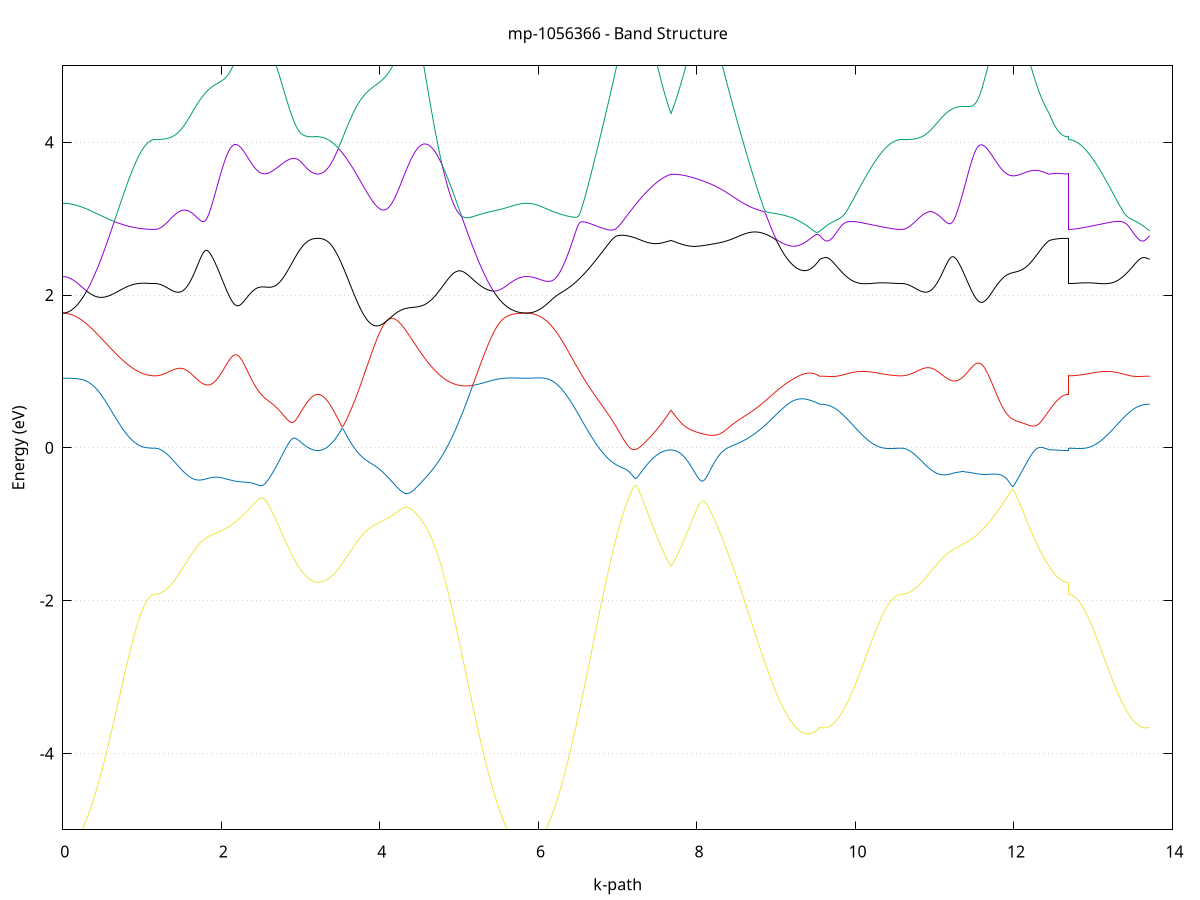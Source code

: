 set title 'mp-1056366 - Band Structure'
set xlabel 'k-path'
set ylabel 'Energy (eV)'
set grid y
set yrange [-5:5]
set terminal png size 800,600
set output 'mp-1056366_bands_gnuplot.png'
plot '-' using 1:2 with lines notitle, '-' using 1:2 with lines notitle, '-' using 1:2 with lines notitle, '-' using 1:2 with lines notitle, '-' using 1:2 with lines notitle, '-' using 1:2 with lines notitle, '-' using 1:2 with lines notitle, '-' using 1:2 with lines notitle, '-' using 1:2 with lines notitle, '-' using 1:2 with lines notitle, '-' using 1:2 with lines notitle, '-' using 1:2 with lines notitle, '-' using 1:2 with lines notitle, '-' using 1:2 with lines notitle, '-' using 1:2 with lines notitle, '-' using 1:2 with lines notitle
0.000000 -49.535198
0.009916 -49.535198
0.019832 -49.535098
0.029748 -49.535098
0.039663 -49.534998
0.049579 -49.534898
0.059495 -49.534798
0.069411 -49.534698
0.079327 -49.534498
0.089243 -49.534298
0.099159 -49.534098
0.109074 -49.533898
0.118990 -49.533698
0.128906 -49.533398
0.138822 -49.533198
0.148738 -49.532898
0.158654 -49.532598
0.168570 -49.532198
0.178485 -49.531898
0.188401 -49.531498
0.198317 -49.531098
0.208233 -49.530698
0.218149 -49.530298
0.228065 -49.529898
0.237980 -49.529398
0.247896 -49.528898
0.257812 -49.528498
0.267728 -49.527998
0.277644 -49.527398
0.287560 -49.526898
0.297476 -49.526398
0.307391 -49.525798
0.317307 -49.525198
0.327223 -49.524598
0.337139 -49.523998
0.347055 -49.523398
0.356971 -49.522798
0.366887 -49.522098
0.376802 -49.521498
0.386718 -49.520798
0.396634 -49.520098
0.406550 -49.519498
0.416466 -49.518798
0.426382 -49.518098
0.436298 -49.517398
0.446213 -49.516598
0.456129 -49.515898
0.466045 -49.515198
0.475961 -49.514398
0.485877 -49.513698
0.495793 -49.512898
0.505709 -49.512198
0.515624 -49.511398
0.525540 -49.510698
0.535456 -49.509898
0.545372 -49.509098
0.555288 -49.508398
0.565204 -49.507598
0.575120 -49.506798
0.585035 -49.505998
0.594951 -49.505298
0.604867 -49.504498
0.614783 -49.503698
0.624699 -49.502998
0.634615 -49.502198
0.644531 -49.501398
0.654446 -49.500698
0.664362 -49.499898
0.674278 -49.499198
0.684194 -49.498398
0.694110 -49.497698
0.704026 -49.496898
0.713942 -49.496198
0.723857 -49.495498
0.733773 -49.494798
0.743689 -49.494098
0.753605 -49.493398
0.763521 -49.492698
0.773437 -49.491998
0.783352 -49.491298
0.793268 -49.490698
0.803184 -49.489998
0.813100 -49.489398
0.823016 -49.488798
0.832932 -49.488198
0.842848 -49.487598
0.852763 -49.486998
0.862679 -49.486398
0.872595 -49.485898
0.882511 -49.485298
0.892427 -49.484798
0.902343 -49.484298
0.912259 -49.483798
0.922174 -49.483398
0.932090 -49.482898
0.942006 -49.482498
0.951922 -49.481998
0.961838 -49.481598
0.971754 -49.481198
0.981670 -49.480898
0.991585 -49.480498
1.001501 -49.480198
1.011417 -49.479898
1.021333 -49.479598
1.031249 -49.479298
1.041165 -49.478998
1.051081 -49.478798
1.060996 -49.478598
1.070912 -49.478398
1.080828 -49.478198
1.090744 -49.478098
1.100660 -49.477898
1.110576 -49.477798
1.120492 -49.477698
1.130407 -49.477598
1.140323 -49.477598
1.150239 -49.477498
1.160155 -49.477498
1.160155 -49.477498
1.177752 -49.477498
1.195350 -49.477498
1.212947 -49.477398
1.230545 -49.477198
1.248142 -49.477098
1.265740 -49.476898
1.283337 -49.476598
1.300935 -49.476298
1.318532 -49.475998
1.336130 -49.475698
1.353727 -49.475298
1.371325 -49.474898
1.388922 -49.474398
1.406519 -49.473898
1.424117 -49.473398
1.441714 -49.472898
1.459312 -49.472298
1.476909 -49.471698
1.494507 -49.471098
1.512104 -49.470498
1.529702 -49.469798
1.547299 -49.469198
1.564897 -49.468498
1.582494 -49.467798
1.600092 -49.467098
1.617689 -49.466298
1.635287 -49.465598
1.652884 -49.464898
1.670481 -49.464098
1.688079 -49.463398
1.705676 -49.462598
1.723274 -49.461898
1.740871 -49.461098
1.758469 -49.460398
1.776066 -49.459598
1.793664 -49.458898
1.811261 -49.458198
1.828859 -49.457498
1.846456 -49.456798
1.864054 -49.456098
1.881651 -49.455398
1.899249 -49.454798
1.916846 -49.454098
1.934444 -49.453498
1.952041 -49.452898
1.969638 -49.452398
1.987236 -49.451798
2.004833 -49.451298
2.022431 -49.450898
2.040028 -49.450398
2.057626 -49.449998
2.075223 -49.449598
2.092821 -49.449198
2.110418 -49.448898
2.128016 -49.448598
2.145613 -49.448398
2.163211 -49.448098
2.180808 -49.447898
2.198406 -49.447798
2.216003 -49.447698
2.233600 -49.447598
2.251198 -49.447498
2.268795 -49.447498
2.286393 -49.447498
2.303990 -49.447598
2.321588 -49.447598
2.339185 -49.447798
2.356783 -49.447898
2.374380 -49.448098
2.391978 -49.448298
2.409575 -49.448498
2.427173 -49.448798
2.444770 -49.449098
2.462368 -49.449398
2.479965 -49.449798
2.497562 -49.450098
2.515160 -49.450498
2.532757 -49.450898
2.550355 -49.451398
2.567952 -49.451798
2.585550 -49.452298
2.603147 -49.452798
2.620745 -49.453198
2.638342 -49.453798
2.655940 -49.454298
2.673537 -49.454798
2.691135 -49.455298
2.708732 -49.455798
2.726330 -49.456398
2.743927 -49.456898
2.761524 -49.457498
2.779122 -49.457998
2.796719 -49.458498
2.814317 -49.458998
2.831914 -49.459498
2.849512 -49.459998
2.867109 -49.460498
2.884707 -49.460998
2.902304 -49.461498
2.919902 -49.461898
2.937499 -49.462398
2.955097 -49.462798
2.972694 -49.463198
2.990292 -49.463498
3.007889 -49.463898
3.025486 -49.464198
3.043084 -49.464498
3.060681 -49.464798
3.078279 -49.464998
3.095876 -49.465298
3.113474 -49.465398
3.131071 -49.465598
3.148669 -49.465698
3.166266 -49.465798
3.183864 -49.465898
3.201461 -49.465998
3.219059 -49.465998
3.219059 -49.465998
3.235014 -49.465998
3.250970 -49.465898
3.266926 -49.465898
3.282881 -49.465798
3.298837 -49.465698
3.314792 -49.465598
3.330748 -49.465398
3.346704 -49.465298
3.362659 -49.465098
3.378615 -49.464898
3.394571 -49.464698
3.410526 -49.464398
3.426482 -49.464198
3.442438 -49.463898
3.458393 -49.463598
3.474349 -49.463298
3.490304 -49.462898
3.506260 -49.462598
3.522216 -49.462198
3.538171 -49.461798
3.554127 -49.461398
3.570083 -49.460998
3.586038 -49.460598
3.601994 -49.460098
3.617950 -49.459698
3.633905 -49.459198
3.649861 -49.458698
3.665816 -49.458298
3.681772 -49.457798
3.697728 -49.457298
3.713683 -49.456798
3.729639 -49.456298
3.745595 -49.455698
3.761550 -49.455198
3.777506 -49.454698
3.793462 -49.454198
3.809417 -49.453698
3.825373 -49.453098
3.841328 -49.452598
3.857284 -49.452098
3.873240 -49.451598
3.889195 -49.451098
3.905151 -49.450598
3.921107 -49.450098
3.937062 -49.449598
3.953018 -49.449198
3.968974 -49.448698
3.984929 -49.448298
4.000885 -49.447798
4.016840 -49.447398
4.032796 -49.446998
4.048752 -49.446598
4.064707 -49.446198
4.080663 -49.445898
4.096619 -49.445598
4.112574 -49.445198
4.128530 -49.444998
4.144486 -49.444698
4.160441 -49.444498
4.176397 -49.444198
4.192352 -49.444098
4.208308 -49.443898
4.224264 -49.443798
4.240219 -49.443698
4.256175 -49.443598
4.272131 -49.443498
4.288086 -49.443498
4.304042 -49.443598
4.319998 -49.443598
4.335953 -49.443698
4.351909 -49.443798
4.367864 -49.443998
4.383820 -49.444198
4.399776 -49.444398
4.415731 -49.444698
4.431687 -49.444998
4.447643 -49.445298
4.463598 -49.445698
4.479554 -49.446098
4.495510 -49.446598
4.511465 -49.446998
4.527421 -49.447598
4.543376 -49.448098
4.559332 -49.448698
4.575288 -49.449398
4.591243 -49.450098
4.607199 -49.450798
4.623155 -49.451598
4.639110 -49.452398
4.655066 -49.453198
4.671022 -49.454098
4.686977 -49.454998
4.702933 -49.455898
4.718888 -49.456898
4.734844 -49.457898
4.750800 -49.458898
4.766755 -49.459998
4.782711 -49.461098
4.798667 -49.462298
4.814622 -49.463398
4.830578 -49.464598
4.846534 -49.465898
4.862489 -49.467098
4.878445 -49.468398
4.894400 -49.469698
4.910356 -49.471098
4.926312 -49.472398
4.942267 -49.473798
4.958223 -49.475198
4.974179 -49.476598
4.990134 -49.477998
5.006090 -49.479498
5.022046 -49.480898
5.038001 -49.482398
5.053957 -49.483898
5.069912 -49.485398
5.085868 -49.486898
5.101824 -49.488398
5.117779 -49.489898
5.133735 -49.491398
5.149691 -49.492898
5.165646 -49.494398
5.181602 -49.495898
5.197558 -49.497398
5.213513 -49.498898
5.229469 -49.500398
5.245424 -49.501898
5.261380 -49.503398
5.277336 -49.504798
5.293291 -49.506298
5.309247 -49.507698
5.325203 -49.509098
5.341158 -49.510498
5.357114 -49.511798
5.373070 -49.513198
5.389025 -49.514498
5.404981 -49.515698
5.420936 -49.516998
5.436892 -49.518198
5.452848 -49.519398
5.468803 -49.520598
5.484759 -49.521698
5.500715 -49.522798
5.516670 -49.523798
5.532626 -49.524798
5.548582 -49.525798
5.564537 -49.526698
5.580493 -49.527598
5.596448 -49.528398
5.612404 -49.529198
5.628360 -49.529998
5.644315 -49.530698
5.660271 -49.531298
5.676227 -49.531898
5.692182 -49.532498
5.708138 -49.532998
5.724094 -49.533398
5.740049 -49.533798
5.756005 -49.534198
5.771960 -49.534498
5.787916 -49.534698
5.803872 -49.534898
5.819827 -49.535098
5.835783 -49.535098
5.851739 -49.535198
5.851739 -49.535198
5.862714 -49.535198
5.873690 -49.535098
5.884666 -49.534998
5.895641 -49.534998
5.906617 -49.534798
5.917593 -49.534698
5.928568 -49.534498
5.939544 -49.534298
5.950520 -49.534098
5.961495 -49.533898
5.972471 -49.533598
5.983447 -49.533298
5.994422 -49.532998
6.005398 -49.532698
6.016374 -49.532298
6.027349 -49.531898
6.038325 -49.531498
6.049301 -49.531098
6.060276 -49.530598
6.071252 -49.530198
6.082228 -49.529698
6.093203 -49.529098
6.104179 -49.528598
6.115155 -49.527998
6.126130 -49.527498
6.137106 -49.526798
6.148082 -49.526198
6.159057 -49.525598
6.170033 -49.524898
6.181009 -49.524298
6.191984 -49.523598
6.202960 -49.522898
6.213936 -49.522098
6.224911 -49.521398
6.235887 -49.520598
6.246863 -49.519898
6.257839 -49.519098
6.268814 -49.518298
6.279790 -49.517498
6.290766 -49.516698
6.301741 -49.515798
6.312717 -49.514998
6.323693 -49.514098
6.334668 -49.513298
6.345644 -49.512398
6.356620 -49.511498
6.367595 -49.510598
6.378571 -49.509698
6.389547 -49.508798
6.400522 -49.507898
6.411498 -49.506998
6.422474 -49.506098
6.433449 -49.505198
6.444425 -49.504298
6.455401 -49.503298
6.466376 -49.502398
6.477352 -49.501498
6.488328 -49.500498
6.499303 -49.499598
6.510279 -49.498698
6.521255 -49.497798
6.532230 -49.496798
6.543206 -49.495898
6.554182 -49.494998
6.565157 -49.494098
6.576133 -49.493198
6.587109 -49.492298
6.598084 -49.491398
6.609060 -49.490498
6.620036 -49.489598
6.631011 -49.488698
6.641987 -49.487898
6.652963 -49.486998
6.663938 -49.486198
6.674914 -49.485298
6.685890 -49.484498
6.696865 -49.483698
6.707841 -49.482898
6.718817 -49.482098
6.729792 -49.481298
6.740768 -49.480498
6.751744 -49.479698
6.762719 -49.478998
6.773695 -49.478198
6.784671 -49.477498
6.795646 -49.476798
6.806622 -49.476098
6.817598 -49.475398
6.828573 -49.474798
6.839549 -49.474098
6.850525 -49.473498
6.861500 -49.472898
6.872476 -49.472298
6.883452 -49.471698
6.894427 -49.471098
6.905403 -49.470598
6.916379 -49.469998
6.927355 -49.469498
6.938330 -49.468998
6.949306 -49.468498
6.960282 -49.467998
6.971257 -49.467598
6.982233 -49.467198
6.993209 -49.466698
7.004184 -49.466298
7.015160 -49.465998
7.026136 -49.465598
7.037111 -49.465198
7.048087 -49.464898
7.059063 -49.464598
7.070038 -49.464298
7.081014 -49.463998
7.091990 -49.463698
7.102965 -49.463498
7.113941 -49.463198
7.124917 -49.462998
7.135892 -49.462798
7.146868 -49.462598
7.157844 -49.462398
7.168819 -49.462298
7.179795 -49.462098
7.190771 -49.461998
7.201746 -49.461898
7.212722 -49.461798
7.223698 -49.461698
7.234673 -49.461598
7.245649 -49.461498
7.256625 -49.461498
7.267600 -49.461398
7.278576 -49.461398
7.289552 -49.461398
7.300527 -49.461398
7.311503 -49.461398
7.322479 -49.461398
7.333454 -49.461398
7.344430 -49.461498
7.355406 -49.461498
7.366381 -49.461498
7.377357 -49.461598
7.388333 -49.461698
7.399308 -49.461698
7.410284 -49.461798
7.421260 -49.461898
7.432235 -49.461998
7.443211 -49.462098
7.454187 -49.462198
7.465162 -49.462298
7.476138 -49.462398
7.487114 -49.462498
7.498090 -49.462598
7.509065 -49.462698
7.520041 -49.462898
7.531017 -49.462998
7.541992 -49.463098
7.552968 -49.463198
7.563944 -49.463398
7.574919 -49.463498
7.585895 -49.463598
7.596871 -49.463798
7.607846 -49.463898
7.618822 -49.463998
7.629798 -49.464098
7.640773 -49.464298
7.651749 -49.464398
7.662725 -49.464498
7.673700 -49.464598
7.673700 -49.464598
7.687411 -49.464498
7.701122 -49.464298
7.714833 -49.464098
7.728543 -49.463998
7.742254 -49.463798
7.755965 -49.463598
7.769676 -49.463398
7.783386 -49.463298
7.797097 -49.463098
7.810808 -49.462898
7.824519 -49.462798
7.838229 -49.462598
7.851940 -49.462498
7.865651 -49.462298
7.879362 -49.462198
7.893072 -49.461998
7.906783 -49.461898
7.920494 -49.461798
7.934205 -49.461598
7.947915 -49.461498
7.961626 -49.461398
7.975337 -49.461298
7.989048 -49.461198
8.002758 -49.461198
8.016469 -49.461098
8.030180 -49.461098
8.043891 -49.460998
8.057601 -49.460998
8.071312 -49.460998
8.085023 -49.460998
8.098734 -49.460998
8.112444 -49.460998
8.126155 -49.460998
8.139866 -49.461098
8.153577 -49.461098
8.167287 -49.461198
8.180998 -49.461298
8.194709 -49.461398
8.208420 -49.461598
8.222130 -49.461698
8.235841 -49.461898
8.249552 -49.462098
8.263263 -49.462298
8.276973 -49.462498
8.290684 -49.462698
8.304395 -49.462998
8.318106 -49.463198
8.331816 -49.463498
8.345527 -49.463798
8.359238 -49.464198
8.372949 -49.464498
8.386659 -49.464898
8.400370 -49.465198
8.414081 -49.465598
8.427792 -49.465998
8.441502 -49.466498
8.455213 -49.466898
8.468924 -49.467398
8.482635 -49.467898
8.496345 -49.468298
8.510056 -49.468898
8.523767 -49.469398
8.537478 -49.469898
8.551188 -49.470498
8.564899 -49.470998
8.578610 -49.471598
8.592321 -49.472198
8.606031 -49.472798
8.619742 -49.473398
8.633453 -49.474098
8.647164 -49.474698
8.660874 -49.475298
8.674585 -49.475998
8.688296 -49.476698
8.702007 -49.477298
8.715717 -49.477998
8.729428 -49.478698
8.743139 -49.479398
8.756850 -49.480098
8.770560 -49.480798
8.784271 -49.481498
8.797982 -49.482198
8.811693 -49.482898
8.825403 -49.483598
8.839114 -49.484298
8.852825 -49.484998
8.866536 -49.485698
8.880246 -49.486298
8.893957 -49.486998
8.907668 -49.487698
8.921379 -49.488398
8.935089 -49.489098
8.948800 -49.489698
8.962511 -49.490398
8.976222 -49.490998
8.989932 -49.491698
9.003643 -49.492298
9.017354 -49.492898
9.031065 -49.493498
9.044775 -49.494098
9.058486 -49.494598
9.072197 -49.495198
9.085908 -49.495698
9.099618 -49.496198
9.113329 -49.496798
9.127040 -49.497198
9.140751 -49.497698
9.154461 -49.498098
9.168172 -49.498598
9.181883 -49.498998
9.195594 -49.499398
9.209304 -49.499698
9.223015 -49.500098
9.236726 -49.500398
9.250437 -49.500698
9.264147 -49.500898
9.277858 -49.501198
9.291569 -49.501398
9.305280 -49.501598
9.318990 -49.501798
9.332701 -49.501898
9.346412 -49.501998
9.360123 -49.502098
9.373833 -49.502198
9.387544 -49.502198
9.401255 -49.502198
9.414966 -49.502198
9.428677 -49.502198
9.442387 -49.502098
9.456098 -49.501998
9.469809 -49.501898
9.483520 -49.501798
9.497230 -49.501598
9.510941 -49.501398
9.524652 -49.501198
9.538363 -49.500898
9.552073 -49.500698
9.552073 -49.500698
9.564476 -49.500798
9.576879 -49.500798
9.589282 -49.500898
9.601685 -49.500898
9.614088 -49.500998
9.626491 -49.500998
9.638895 -49.500898
9.651298 -49.500898
9.663701 -49.500798
9.676104 -49.500698
9.688507 -49.500598
9.700910 -49.500498
9.713313 -49.500398
9.725716 -49.500198
9.738119 -49.499998
9.750522 -49.499798
9.762925 -49.499598
9.775328 -49.499398
9.787731 -49.499098
9.800134 -49.498898
9.812537 -49.498598
9.824940 -49.498298
9.837343 -49.497998
9.849746 -49.497698
9.862149 -49.497298
9.874552 -49.496998
9.886955 -49.496598
9.899358 -49.496198
9.911761 -49.495798
9.924164 -49.495398
9.936567 -49.494998
9.948970 -49.494598
9.961373 -49.494198
9.973776 -49.493798
9.986179 -49.493298
9.998582 -49.492898
10.010986 -49.492398
10.023389 -49.491998
10.035792 -49.491498
10.048195 -49.490998
10.060598 -49.490598
10.073001 -49.490098
10.085404 -49.489598
10.097807 -49.489198
10.110210 -49.488698
10.122613 -49.488198
10.135016 -49.487698
10.147419 -49.487298
10.159822 -49.486798
10.172225 -49.486398
10.184628 -49.485898
10.197031 -49.485498
10.209434 -49.484998
10.221837 -49.484598
10.234240 -49.484198
10.246643 -49.483698
10.259046 -49.483298
10.271449 -49.482898
10.283852 -49.482498
10.296255 -49.482198
10.308658 -49.481798
10.321061 -49.481398
10.333464 -49.481098
10.345867 -49.480798
10.358270 -49.480398
10.370674 -49.480098
10.383077 -49.479898
10.395480 -49.479598
10.407883 -49.479298
10.420286 -49.479098
10.432689 -49.478898
10.445092 -49.478698
10.457495 -49.478498
10.469898 -49.478298
10.482301 -49.478098
10.494704 -49.477998
10.507107 -49.477898
10.519510 -49.477798
10.531913 -49.477698
10.544316 -49.477598
10.556719 -49.477598
10.569122 -49.477498
10.581525 -49.477498
10.581525 -49.477498
10.598470 -49.477498
10.615416 -49.477498
10.632361 -49.477398
10.649306 -49.477298
10.666252 -49.477098
10.683197 -49.476998
10.700142 -49.476798
10.717088 -49.476498
10.734033 -49.476298
10.750978 -49.475998
10.767924 -49.475698
10.784869 -49.475298
10.801814 -49.474998
10.818760 -49.474598
10.835705 -49.474198
10.852650 -49.473698
10.869595 -49.473298
10.886541 -49.472798
10.903486 -49.472298
10.920431 -49.471698
10.937377 -49.471198
10.954322 -49.470598
10.971267 -49.470098
10.988213 -49.469498
11.005158 -49.468898
11.022103 -49.468298
11.039049 -49.467698
11.055994 -49.466998
11.072939 -49.466398
11.089885 -49.465698
11.106830 -49.465098
11.123775 -49.464498
11.140721 -49.463798
11.157666 -49.463198
11.174611 -49.462498
11.191556 -49.461898
11.208502 -49.461198
11.225447 -49.460598
11.242392 -49.459998
11.259338 -49.459398
11.276283 -49.458798
11.293228 -49.458198
11.310174 -49.457598
11.327119 -49.456998
11.344064 -49.456498
11.361010 -49.455998
11.377955 -49.455398
11.394900 -49.454898
11.411846 -49.454498
11.428791 -49.453998
11.445736 -49.453598
11.462682 -49.453198
11.479627 -49.452798
11.496572 -49.452398
11.513518 -49.452098
11.530463 -49.451798
11.547408 -49.451498
11.564353 -49.451298
11.581299 -49.451098
11.598244 -49.450898
11.615189 -49.450698
11.632135 -49.450598
11.649080 -49.450398
11.666025 -49.450398
11.682971 -49.450298
11.699916 -49.450298
11.716861 -49.450298
11.733807 -49.450298
11.750752 -49.450398
11.767697 -49.450398
11.784643 -49.450598
11.801588 -49.450698
11.818533 -49.450898
11.835479 -49.450998
11.852424 -49.451198
11.869369 -49.451498
11.886315 -49.451698
11.903260 -49.451998
11.920205 -49.452298
11.937150 -49.452598
11.954096 -49.452998
11.971041 -49.453298
11.987986 -49.453698
12.004932 -49.454098
12.021877 -49.454498
12.038822 -49.454898
12.055768 -49.455298
12.072713 -49.455698
12.089658 -49.456098
12.106604 -49.456598
12.123549 -49.456998
12.140494 -49.457498
12.157440 -49.457898
12.174385 -49.458398
12.191330 -49.458798
12.208276 -49.459298
12.225221 -49.459698
12.242166 -49.460198
12.259112 -49.460598
12.276057 -49.460998
12.293002 -49.461498
12.309947 -49.461898
12.326893 -49.462298
12.343838 -49.462698
12.360783 -49.462998
12.377729 -49.463398
12.394674 -49.463698
12.411619 -49.463998
12.428565 -49.464298
12.445510 -49.464598
12.445510 -49.464598
12.456280 -49.464698
12.467050 -49.464798
12.477820 -49.464898
12.488590 -49.464998
12.499360 -49.465098
12.510131 -49.465198
12.520901 -49.465298
12.531671 -49.465398
12.542441 -49.465498
12.553211 -49.465498
12.563981 -49.465598
12.574751 -49.465698
12.585521 -49.465698
12.596291 -49.465798
12.607061 -49.465798
12.617831 -49.465898
12.628602 -49.465898
12.639372 -49.465898
12.650142 -49.465998
12.660912 -49.465998
12.671682 -49.465998
12.682452 -49.465998
12.682452 -49.477498
12.693404 -49.477498
12.704355 -49.477598
12.715307 -49.477598
12.726258 -49.477698
12.737210 -49.477698
12.748162 -49.477798
12.759113 -49.477898
12.770065 -49.477998
12.781017 -49.478098
12.791968 -49.478298
12.802920 -49.478398
12.813871 -49.478598
12.824823 -49.478798
12.835775 -49.478898
12.846726 -49.479098
12.857678 -49.479398
12.868629 -49.479598
12.879581 -49.479798
12.890533 -49.480098
12.901484 -49.480298
12.912436 -49.480598
12.923388 -49.480898
12.934339 -49.481198
12.945291 -49.481498
12.956242 -49.481798
12.967194 -49.482098
12.978146 -49.482498
12.989097 -49.482798
13.000049 -49.483198
13.011000 -49.483498
13.021952 -49.483898
13.032904 -49.484298
13.043855 -49.484598
13.054807 -49.484998
13.065759 -49.485398
13.076710 -49.485798
13.087662 -49.486198
13.098613 -49.486598
13.109565 -49.486998
13.120517 -49.487398
13.131468 -49.487798
13.142420 -49.488298
13.153371 -49.488698
13.164323 -49.489098
13.175275 -49.489498
13.186226 -49.489898
13.197178 -49.490298
13.208129 -49.490698
13.219081 -49.491198
13.230033 -49.491598
13.240984 -49.491998
13.251936 -49.492398
13.262888 -49.492798
13.273839 -49.493198
13.284791 -49.493598
13.295742 -49.493998
13.306694 -49.494298
13.317646 -49.494698
13.328597 -49.495098
13.339549 -49.495398
13.350500 -49.495798
13.361452 -49.496098
13.372404 -49.496498
13.383355 -49.496798
13.394307 -49.497098
13.405259 -49.497398
13.416210 -49.497698
13.427162 -49.497998
13.438113 -49.498298
13.449065 -49.498498
13.460017 -49.498798
13.470968 -49.498998
13.481920 -49.499298
13.492871 -49.499498
13.503823 -49.499698
13.514775 -49.499898
13.525726 -49.499998
13.536678 -49.500198
13.547630 -49.500298
13.558581 -49.500498
13.569533 -49.500598
13.580484 -49.500698
13.591436 -49.500798
13.602388 -49.500798
13.613339 -49.500898
13.624291 -49.500898
13.635242 -49.500998
13.646194 -49.500998
13.657146 -49.500998
13.668097 -49.500898
13.679049 -49.500898
13.690001 -49.500798
13.700952 -49.500798
13.711904 -49.500698
e
0.000000 -28.015098
0.009916 -28.015198
0.019832 -28.015398
0.029748 -28.015798
0.039663 -28.016298
0.049579 -28.016998
0.059495 -28.017798
0.069411 -28.018698
0.079327 -28.019798
0.089243 -28.020998
0.099159 -28.022398
0.109074 -28.023898
0.118990 -28.025598
0.128906 -28.027298
0.138822 -28.029298
0.148738 -28.031298
0.158654 -28.033598
0.168570 -28.035898
0.178485 -28.038298
0.188401 -28.040898
0.198317 -28.043598
0.208233 -28.046498
0.218149 -28.049398
0.228065 -28.052498
0.237980 -28.055698
0.247896 -28.058998
0.257812 -28.062498
0.267728 -28.065998
0.277644 -28.069698
0.287560 -28.073398
0.297476 -28.077198
0.307391 -28.081198
0.317307 -28.085198
0.327223 -28.089298
0.337139 -28.093598
0.347055 -28.097898
0.356971 -28.102298
0.366887 -28.106698
0.376802 -28.111298
0.386718 -28.115898
0.396634 -28.120498
0.406550 -28.125298
0.416466 -28.130098
0.426382 -28.134998
0.436298 -28.139898
0.446213 -28.144798
0.456129 -28.149898
0.466045 -28.154898
0.475961 -28.159998
0.485877 -28.165198
0.495793 -28.170298
0.505709 -28.175498
0.515624 -28.180698
0.525540 -28.185998
0.535456 -28.191198
0.545372 -28.196498
0.555288 -28.201798
0.565204 -28.206998
0.575120 -28.212298
0.585035 -28.217598
0.594951 -28.222898
0.604867 -28.228098
0.614783 -28.233398
0.624699 -28.238598
0.634615 -28.243798
0.644531 -28.248998
0.654446 -28.254198
0.664362 -28.259298
0.674278 -28.264398
0.684194 -28.269398
0.694110 -28.274398
0.704026 -28.279398
0.713942 -28.284298
0.723857 -28.289198
0.733773 -28.293998
0.743689 -28.298698
0.753605 -28.303398
0.763521 -28.307998
0.773437 -28.312498
0.783352 -28.316998
0.793268 -28.321398
0.803184 -28.325698
0.813100 -28.329898
0.823016 -28.333998
0.832932 -28.338098
0.842848 -28.342098
0.852763 -28.345898
0.862679 -28.349698
0.872595 -28.353398
0.882511 -28.356998
0.892427 -28.360398
0.902343 -28.363798
0.912259 -28.367098
0.922174 -28.370198
0.932090 -28.373298
0.942006 -28.376198
0.951922 -28.378998
0.961838 -28.381698
0.971754 -28.384198
0.981670 -28.386698
0.991585 -28.388998
1.001501 -28.391198
1.011417 -28.393298
1.021333 -28.395198
1.031249 -28.397098
1.041165 -28.398698
1.051081 -28.400298
1.060996 -28.401698
1.070912 -28.402998
1.080828 -28.404198
1.090744 -28.405198
1.100660 -28.406098
1.110576 -28.406798
1.120492 -28.407398
1.130407 -28.407898
1.140323 -28.408298
1.150239 -28.408498
1.160155 -28.408498
1.160155 -28.408498
1.177752 -28.408498
1.195350 -28.408198
1.212947 -28.407798
1.230545 -28.407298
1.248142 -28.406598
1.265740 -28.405798
1.283337 -28.404798
1.300935 -28.403698
1.318532 -28.402398
1.336130 -28.400998
1.353727 -28.399498
1.371325 -28.397798
1.388922 -28.395998
1.406519 -28.393998
1.424117 -28.391998
1.441714 -28.389798
1.459312 -28.387498
1.476909 -28.385098
1.494507 -28.382598
1.512104 -28.379998
1.529702 -28.377298
1.547299 -28.374498
1.564897 -28.371598
1.582494 -28.368698
1.600092 -28.365698
1.617689 -28.362598
1.635287 -28.359498
1.652884 -28.356398
1.670481 -28.353198
1.688079 -28.350098
1.705676 -28.346898
1.723274 -28.343798
1.740871 -28.340698
1.758469 -28.337598
1.776066 -28.334598
1.793664 -28.331698
1.811261 -28.328998
1.828859 -28.326398
1.846456 -28.323898
1.864054 -28.321698
1.881651 -28.319798
1.899249 -28.318198
1.916846 -28.316898
1.934444 -28.315898
1.952041 -28.315398
1.969638 -28.315098
1.987236 -28.315298
2.004833 -28.315698
2.022431 -28.316398
2.040028 -28.317298
2.057626 -28.318298
2.075223 -28.319398
2.092821 -28.320498
2.110418 -28.321598
2.128016 -28.322598
2.145613 -28.323398
2.163211 -28.324098
2.180808 -28.324698
2.198406 -28.325098
2.216003 -28.325198
2.233600 -28.325198
2.251198 -28.324998
2.268795 -28.324598
2.286393 -28.323998
2.303990 -28.323198
2.321588 -28.322198
2.339185 -28.321198
2.356783 -28.319998
2.374380 -28.318698
2.391978 -28.317498
2.409575 -28.316298
2.427173 -28.315198
2.444770 -28.314298
2.462368 -28.313698
2.479965 -28.313398
2.497562 -28.313498
2.515160 -28.314098
2.532757 -28.315098
2.550355 -28.316498
2.567952 -28.318198
2.585550 -28.320298
2.603147 -28.322698
2.620745 -28.325298
2.638342 -28.328098
2.655940 -28.330998
2.673537 -28.333998
2.691135 -28.337098
2.708732 -28.340198
2.726330 -28.343298
2.743927 -28.346498
2.761524 -28.349598
2.779122 -28.352698
2.796719 -28.355698
2.814317 -28.358698
2.831914 -28.361698
2.849512 -28.364498
2.867109 -28.367298
2.884707 -28.369998
2.902304 -28.372498
2.919902 -28.374998
2.937499 -28.377398
2.955097 -28.379598
2.972694 -28.381698
2.990292 -28.383698
3.007889 -28.385598
3.025486 -28.387298
3.043084 -28.388898
3.060681 -28.390398
3.078279 -28.391698
3.095876 -28.392798
3.113474 -28.393798
3.131071 -28.394698
3.148669 -28.395398
3.166266 -28.395898
3.183864 -28.396298
3.201461 -28.396598
3.219059 -28.396598
3.219059 -28.396598
3.235014 -28.396598
3.250970 -28.396398
3.266926 -28.395998
3.282881 -28.395598
3.298837 -28.394998
3.314792 -28.394198
3.330748 -28.393398
3.346704 -28.392398
3.362659 -28.391298
3.378615 -28.389998
3.394571 -28.388598
3.410526 -28.387098
3.426482 -28.385498
3.442438 -28.383798
3.458393 -28.381898
3.474349 -28.379998
3.490304 -28.377898
3.506260 -28.375698
3.522216 -28.373398
3.538171 -28.370998
3.554127 -28.368498
3.570083 -28.365898
3.586038 -28.363198
3.601994 -28.360398
3.617950 -28.357498
3.633905 -28.354498
3.649861 -28.351498
3.665816 -28.348298
3.681772 -28.345098
3.697728 -28.341898
3.713683 -28.338498
3.729639 -28.335098
3.745595 -28.331698
3.761550 -28.328098
3.777506 -28.324598
3.793462 -28.320898
3.809417 -28.317298
3.825373 -28.313598
3.841328 -28.309798
3.857284 -28.306098
3.873240 -28.302298
3.889195 -28.298498
3.905151 -28.294598
3.921107 -28.290798
3.937062 -28.286998
3.953018 -28.283198
3.968974 -28.279398
3.984929 -28.275598
4.000885 -28.271898
4.016840 -28.268298
4.032796 -28.264898
4.048752 -28.261698
4.064707 -28.258898
4.080663 -28.256698
4.096619 -28.255598
4.112574 -28.255798
4.128530 -28.257398
4.144486 -28.259998
4.160441 -28.263198
4.176397 -28.266798
4.192352 -28.270498
4.208308 -28.274298
4.224264 -28.277998
4.240219 -28.281698
4.256175 -28.285398
4.272131 -28.288898
4.288086 -28.292298
4.304042 -28.295598
4.319998 -28.298798
4.335953 -28.301798
4.351909 -28.304698
4.367864 -28.307398
4.383820 -28.309898
4.399776 -28.312298
4.415731 -28.314498
4.431687 -28.316498
4.447643 -28.318398
4.463598 -28.319998
4.479554 -28.321398
4.495510 -28.322698
4.511465 -28.323698
4.527421 -28.324598
4.543376 -28.325198
4.559332 -28.325598
4.575288 -28.325798
4.591243 -28.325898
4.607199 -28.325598
4.623155 -28.325198
4.639110 -28.324598
4.655066 -28.323698
4.671022 -28.322598
4.686977 -28.321298
4.702933 -28.319798
4.718888 -28.318098
4.734844 -28.316098
4.750800 -28.313998
4.766755 -28.311598
4.782711 -28.308998
4.798667 -28.306298
4.814622 -28.303298
4.830578 -28.300098
4.846534 -28.296698
4.862489 -28.293098
4.878445 -28.289298
4.894400 -28.285398
4.910356 -28.281198
4.926312 -28.276898
4.942267 -28.272398
4.958223 -28.267698
4.974179 -28.262898
4.990134 -28.257998
5.006090 -28.252798
5.022046 -28.247598
5.038001 -28.242198
5.053957 -28.236698
5.069912 -28.231098
5.085868 -28.225298
5.101824 -28.219498
5.117779 -28.213498
5.133735 -28.207498
5.149691 -28.201398
5.165646 -28.195298
5.181602 -28.189098
5.197558 -28.182898
5.213513 -28.176598
5.229469 -28.170298
5.245424 -28.163998
5.261380 -28.157598
5.277336 -28.151298
5.293291 -28.144998
5.309247 -28.138798
5.325203 -28.132498
5.341158 -28.126398
5.357114 -28.120298
5.373070 -28.114198
5.389025 -28.108298
5.404981 -28.102398
5.420936 -28.096698
5.436892 -28.091098
5.452848 -28.085598
5.468803 -28.080198
5.484759 -28.075098
5.500715 -28.069998
5.516670 -28.065198
5.532626 -28.060498
5.548582 -28.056098
5.564537 -28.051798
5.580493 -28.047698
5.596448 -28.043898
5.612404 -28.040298
5.628360 -28.036998
5.644315 -28.033898
5.660271 -28.030998
5.676227 -28.028398
5.692182 -28.025998
5.708138 -28.023898
5.724094 -28.021998
5.740049 -28.020398
5.756005 -28.018898
5.771960 -28.017798
5.787916 -28.016798
5.803872 -28.016098
5.819827 -28.015598
5.835783 -28.015198
5.851739 -28.015098
5.851739 -28.015098
5.862714 -28.015198
5.873690 -28.015398
5.884666 -28.015698
5.895641 -28.016198
5.906617 -28.016798
5.917593 -28.017598
5.928568 -28.018498
5.939544 -28.019598
5.950520 -28.020798
5.961495 -28.022098
5.972471 -28.023598
5.983447 -28.025298
5.994422 -28.027098
6.005398 -28.028998
6.016374 -28.031098
6.027349 -28.033398
6.038325 -28.035798
6.049301 -28.038298
6.060276 -28.040998
6.071252 -28.043898
6.082228 -28.046898
6.093203 -28.049998
6.104179 -28.053298
6.115155 -28.056698
6.126130 -28.060198
6.137106 -28.063798
6.148082 -28.067598
6.159057 -28.071498
6.170033 -28.075398
6.181009 -28.079498
6.191984 -28.083698
6.202960 -28.087998
6.213936 -28.092298
6.224911 -28.096798
6.235887 -28.101298
6.246863 -28.105898
6.257839 -28.110498
6.268814 -28.115198
6.279790 -28.119998
6.290766 -28.124798
6.301741 -28.129698
6.312717 -28.134598
6.323693 -28.139498
6.334668 -28.144498
6.345644 -28.149498
6.356620 -28.154398
6.367595 -28.159498
6.378571 -28.164498
6.389547 -28.169498
6.400522 -28.174498
6.411498 -28.179498
6.422474 -28.184498
6.433449 -28.189398
6.444425 -28.194398
6.455401 -28.199298
6.466376 -28.204098
6.477352 -28.208898
6.488328 -28.213698
6.499303 -28.218398
6.510279 -28.223098
6.521255 -28.227698
6.532230 -28.232198
6.543206 -28.236698
6.554182 -28.241098
6.565157 -28.245398
6.576133 -28.249598
6.587109 -28.253798
6.598084 -28.257798
6.609060 -28.261798
6.620036 -28.265698
6.631011 -28.269398
6.641987 -28.273098
6.652963 -28.276598
6.663938 -28.279998
6.674914 -28.283298
6.685890 -28.286498
6.696865 -28.289598
6.707841 -28.292598
6.718817 -28.295398
6.729792 -28.298098
6.740768 -28.300598
6.751744 -28.303098
6.762719 -28.305298
6.773695 -28.307498
6.784671 -28.309498
6.795646 -28.311398
6.806622 -28.313098
6.817598 -28.314698
6.828573 -28.316098
6.839549 -28.317398
6.850525 -28.318598
6.861500 -28.319598
6.872476 -28.320498
6.883452 -28.321198
6.894427 -28.321798
6.905403 -28.322198
6.916379 -28.322498
6.927355 -28.322598
6.938330 -28.322598
6.949306 -28.322398
6.960282 -28.322098
6.971257 -28.321698
6.982233 -28.321098
6.993209 -28.320398
7.004184 -28.319498
7.015160 -28.318498
7.026136 -28.317398
7.037111 -28.316198
7.048087 -28.314798
7.059063 -28.313298
7.070038 -28.311598
7.081014 -28.309898
7.091990 -28.307998
7.102965 -28.305998
7.113941 -28.303898
7.124917 -28.301698
7.135892 -28.299398
7.146868 -28.296998
7.157844 -28.294498
7.168819 -28.291898
7.179795 -28.289198
7.190771 -28.286398
7.201746 -28.283598
7.212722 -28.280798
7.223698 -28.278398
7.234673 -28.278398
7.245649 -28.280998
7.256625 -28.284098
7.267600 -28.287298
7.278576 -28.290498
7.289552 -28.293698
7.300527 -28.296798
7.311503 -28.299998
7.322479 -28.303098
7.333454 -28.306198
7.344430 -28.309298
7.355406 -28.312298
7.366381 -28.315298
7.377357 -28.318198
7.388333 -28.321098
7.399308 -28.323998
7.410284 -28.326898
7.421260 -28.329698
7.432235 -28.332398
7.443211 -28.335098
7.454187 -28.337798
7.465162 -28.340398
7.476138 -28.342998
7.487114 -28.345498
7.498090 -28.347998
7.509065 -28.350398
7.520041 -28.352798
7.531017 -28.355098
7.541992 -28.357298
7.552968 -28.359598
7.563944 -28.361698
7.574919 -28.363798
7.585895 -28.365898
7.596871 -28.367798
7.607846 -28.369798
7.618822 -28.371598
7.629798 -28.373398
7.640773 -28.375198
7.651749 -28.376798
7.662725 -28.378398
7.673700 -28.379998
7.673700 -28.379998
7.687411 -28.378198
7.701122 -28.376398
7.714833 -28.374398
7.728543 -28.372398
7.742254 -28.370298
7.755965 -28.367998
7.769676 -28.365698
7.783386 -28.363398
7.797097 -28.360898
7.810808 -28.358398
7.824519 -28.355898
7.838229 -28.353298
7.851940 -28.350598
7.865651 -28.347898
7.879362 -28.345198
7.893072 -28.342498
7.906783 -28.339798
7.920494 -28.337098
7.934205 -28.334498
7.947915 -28.331898
7.961626 -28.329398
7.975337 -28.326998
7.989048 -28.324698
8.002758 -28.322698
8.016469 -28.320798
8.030180 -28.319198
8.043891 -28.317898
8.057601 -28.316898
8.071312 -28.316198
8.085023 -28.315898
8.098734 -28.315998
8.112444 -28.316498
8.126155 -28.317298
8.139866 -28.318398
8.153577 -28.319798
8.167287 -28.321398
8.180998 -28.323198
8.194709 -28.325098
8.208420 -28.327098
8.222130 -28.329198
8.235841 -28.331298
8.249552 -28.333298
8.263263 -28.335398
8.276973 -28.337398
8.290684 -28.339298
8.304395 -28.341198
8.318106 -28.342898
8.331816 -28.344498
8.345527 -28.346098
8.359238 -28.347398
8.372949 -28.348698
8.386659 -28.349798
8.400370 -28.350698
8.414081 -28.351498
8.427792 -28.352098
8.441502 -28.352498
8.455213 -28.352798
8.468924 -28.352898
8.482635 -28.352798
8.496345 -28.352498
8.510056 -28.352098
8.523767 -28.351498
8.537478 -28.350698
8.551188 -28.349698
8.564899 -28.348598
8.578610 -28.347298
8.592321 -28.345798
8.606031 -28.344098
8.619742 -28.342298
8.633453 -28.340298
8.647164 -28.338098
8.660874 -28.335798
8.674585 -28.333298
8.688296 -28.330698
8.702007 -28.327998
8.715717 -28.325098
8.729428 -28.322098
8.743139 -28.318898
8.756850 -28.315598
8.770560 -28.312298
8.784271 -28.308798
8.797982 -28.305198
8.811693 -28.301598
8.825403 -28.297798
8.839114 -28.293998
8.852825 -28.290198
8.866536 -28.286298
8.880246 -28.282298
8.893957 -28.278298
8.907668 -28.274298
8.921379 -28.270298
8.935089 -28.266298
8.948800 -28.262298
8.962511 -28.258298
8.976222 -28.254298
8.989932 -28.250398
9.003643 -28.246598
9.017354 -28.242798
9.031065 -28.239098
9.044775 -28.235398
9.058486 -28.231898
9.072197 -28.228498
9.085908 -28.225198
9.099618 -28.221998
9.113329 -28.218898
9.127040 -28.215898
9.140751 -28.213098
9.154461 -28.210498
9.168172 -28.207998
9.181883 -28.205598
9.195594 -28.203398
9.209304 -28.201398
9.223015 -28.199498
9.236726 -28.197798
9.250437 -28.196198
9.264147 -28.194798
9.277858 -28.193498
9.291569 -28.192398
9.305280 -28.191498
9.318990 -28.190698
9.332701 -28.190098
9.346412 -28.189598
9.360123 -28.189298
9.373833 -28.189198
9.387544 -28.189198
9.401255 -28.189298
9.414966 -28.189698
9.428677 -28.190098
9.442387 -28.190698
9.456098 -28.191398
9.469809 -28.192298
9.483520 -28.193298
9.497230 -28.194498
9.510941 -28.195798
9.524652 -28.197198
9.538363 -28.198698
9.552073 -28.200398
9.552073 -28.200398
9.564476 -28.199898
9.576879 -28.199498
9.589282 -28.199198
9.601685 -28.199098
9.614088 -28.198998
9.626491 -28.199098
9.638895 -28.199298
9.651298 -28.199598
9.663701 -28.200098
9.676104 -28.200698
9.688507 -28.201398
9.700910 -28.202298
9.713313 -28.203298
9.725716 -28.204398
9.738119 -28.205698
9.750522 -28.207098
9.762925 -28.208698
9.775328 -28.210398
9.787731 -28.212298
9.800134 -28.214298
9.812537 -28.216498
9.824940 -28.218798
9.837343 -28.221298
9.849746 -28.223898
9.862149 -28.226598
9.874552 -28.229498
9.886955 -28.232498
9.899358 -28.235698
9.911761 -28.238898
9.924164 -28.242298
9.936567 -28.245798
9.948970 -28.249398
9.961373 -28.253098
9.973776 -28.256898
9.986179 -28.260798
9.998582 -28.264798
10.010986 -28.268898
10.023389 -28.272998
10.035792 -28.277198
10.048195 -28.281398
10.060598 -28.285698
10.073001 -28.289998
10.085404 -28.294298
10.097807 -28.298698
10.110210 -28.302998
10.122613 -28.307398
10.135016 -28.311798
10.147419 -28.316098
10.159822 -28.320398
10.172225 -28.324798
10.184628 -28.328998
10.197031 -28.333198
10.209434 -28.337398
10.221837 -28.341498
10.234240 -28.345598
10.246643 -28.349498
10.259046 -28.353398
10.271449 -28.357198
10.283852 -28.360898
10.296255 -28.364498
10.308658 -28.367998
10.321061 -28.371398
10.333464 -28.374698
10.345867 -28.377798
10.358270 -28.380798
10.370674 -28.383698
10.383077 -28.386398
10.395480 -28.388998
10.407883 -28.391498
10.420286 -28.393798
10.432689 -28.395898
10.445092 -28.397898
10.457495 -28.399698
10.469898 -28.401398
10.482301 -28.402898
10.494704 -28.404198
10.507107 -28.405298
10.519510 -28.406298
10.531913 -28.407098
10.544316 -28.407698
10.556719 -28.408198
10.569122 -28.408398
10.581525 -28.408498
10.581525 -28.408498
10.598470 -28.408498
10.615416 -28.408198
10.632361 -28.407798
10.649306 -28.407298
10.666252 -28.406598
10.683197 -28.405798
10.700142 -28.404798
10.717088 -28.403698
10.734033 -28.402398
10.750978 -28.400998
10.767924 -28.399398
10.784869 -28.397798
10.801814 -28.395898
10.818760 -28.393998
10.835705 -28.391898
10.852650 -28.389698
10.869595 -28.387398
10.886541 -28.384998
10.903486 -28.382498
10.920431 -28.379898
10.937377 -28.377098
10.954322 -28.374298
10.971267 -28.371398
10.988213 -28.368498
11.005158 -28.365498
11.022103 -28.362398
11.039049 -28.359298
11.055994 -28.356098
11.072939 -28.352998
11.089885 -28.349798
11.106830 -28.346598
11.123775 -28.343398
11.140721 -28.340298
11.157666 -28.337198
11.174611 -28.334198
11.191556 -28.331298
11.208502 -28.328498
11.225447 -28.325798
11.242392 -28.323298
11.259338 -28.320998
11.276283 -28.318998
11.293228 -28.317198
11.310174 -28.315798
11.327119 -28.314598
11.344064 -28.313898
11.361010 -28.313398
11.377955 -28.313398
11.394900 -28.313598
11.411846 -28.314198
11.428791 -28.315098
11.445736 -28.316098
11.462682 -28.317298
11.479627 -28.318598
11.496572 -28.319998
11.513518 -28.321298
11.530463 -28.322598
11.547408 -28.323898
11.564353 -28.324998
11.581299 -28.326098
11.598244 -28.326898
11.615189 -28.327598
11.632135 -28.328198
11.649080 -28.328498
11.666025 -28.328598
11.682971 -28.328598
11.699916 -28.328298
11.716861 -28.327898
11.733807 -28.327198
11.750752 -28.326398
11.767697 -28.325398
11.784643 -28.324298
11.801588 -28.322998
11.818533 -28.321598
11.835479 -28.320198
11.852424 -28.318798
11.869369 -28.317398
11.886315 -28.316098
11.903260 -28.314998
11.920205 -28.314198
11.937150 -28.313798
11.954096 -28.313798
11.971041 -28.314198
11.987986 -28.314998
12.004932 -28.316298
12.021877 -28.317998
12.038822 -28.319998
12.055768 -28.322298
12.072713 -28.324698
12.089658 -28.327398
12.106604 -28.330098
12.123549 -28.332898
12.140494 -28.335798
12.157440 -28.338698
12.174385 -28.341598
12.191330 -28.344498
12.208276 -28.347398
12.225221 -28.350298
12.242166 -28.353098
12.259112 -28.355798
12.276057 -28.358498
12.293002 -28.361098
12.309947 -28.363598
12.326893 -28.365998
12.343838 -28.368298
12.360783 -28.370498
12.377729 -28.372698
12.394674 -28.374698
12.411619 -28.376598
12.428565 -28.378298
12.445510 -28.379998
12.445510 -28.379998
12.456280 -28.381398
12.467050 -28.382798
12.477820 -28.384198
12.488590 -28.385398
12.499360 -28.386598
12.510131 -28.387798
12.520901 -28.388798
12.531671 -28.389798
12.542441 -28.390798
12.553211 -28.391598
12.563981 -28.392398
12.574751 -28.393198
12.585521 -28.393798
12.596291 -28.394398
12.607061 -28.394898
12.617831 -28.395398
12.628602 -28.395798
12.639372 -28.396098
12.650142 -28.396298
12.660912 -28.396498
12.671682 -28.396598
12.682452 -28.396598
12.682452 -28.408498
12.693404 -28.408498
12.704355 -28.408298
12.715307 -28.407898
12.726258 -28.407398
12.737210 -28.406798
12.748162 -28.405998
12.759113 -28.405098
12.770065 -28.404098
12.781017 -28.402898
12.791968 -28.401598
12.802920 -28.400198
12.813871 -28.398698
12.824823 -28.396998
12.835775 -28.395198
12.846726 -28.393198
12.857678 -28.391198
12.868629 -28.388998
12.879581 -28.386698
12.890533 -28.384298
12.901484 -28.381798
12.912436 -28.379198
12.923388 -28.376498
12.934339 -28.373698
12.945291 -28.370798
12.956242 -28.367798
12.967194 -28.364698
12.978146 -28.361498
12.989097 -28.358198
13.000049 -28.354898
13.011000 -28.351498
13.021952 -28.348098
13.032904 -28.344498
13.043855 -28.340998
13.054807 -28.337298
13.065759 -28.333598
13.076710 -28.329898
13.087662 -28.326198
13.098613 -28.322398
13.109565 -28.318598
13.120517 -28.314698
13.131468 -28.310898
13.142420 -28.306998
13.153371 -28.303198
13.164323 -28.299298
13.175275 -28.295498
13.186226 -28.291598
13.197178 -28.287798
13.208129 -28.283998
13.219081 -28.280298
13.230033 -28.276498
13.240984 -28.272898
13.251936 -28.269198
13.262888 -28.265598
13.273839 -28.262098
13.284791 -28.258598
13.295742 -28.255198
13.306694 -28.251898
13.317646 -28.248698
13.328597 -28.245498
13.339549 -28.242398
13.350500 -28.239398
13.361452 -28.236498
13.372404 -28.233698
13.383355 -28.230998
13.394307 -28.228398
13.405259 -28.225898
13.416210 -28.223498
13.427162 -28.221198
13.438113 -28.218998
13.449065 -28.216998
13.460017 -28.214998
13.470968 -28.213198
13.481920 -28.211398
13.492871 -28.209798
13.503823 -28.208298
13.514775 -28.206998
13.525726 -28.205698
13.536678 -28.204598
13.547630 -28.203498
13.558581 -28.202598
13.569533 -28.201798
13.580484 -28.201098
13.591436 -28.200498
13.602388 -28.199998
13.613339 -28.199598
13.624291 -28.199298
13.635242 -28.199098
13.646194 -28.198998
13.657146 -28.198998
13.668097 -28.199098
13.679049 -28.199298
13.690001 -28.199598
13.700952 -28.199898
13.711904 -28.200398
e
0.000000 -28.015098
0.009916 -28.015098
0.019832 -28.015098
0.029748 -28.015098
0.039663 -28.015098
0.049579 -28.015098
0.059495 -28.014998
0.069411 -28.014998
0.079327 -28.014898
0.089243 -28.014898
0.099159 -28.014798
0.109074 -28.014698
0.118990 -28.014698
0.128906 -28.014598
0.138822 -28.014498
0.148738 -28.014398
0.158654 -28.014298
0.168570 -28.014198
0.178485 -28.014098
0.188401 -28.013998
0.198317 -28.013798
0.208233 -28.013698
0.218149 -28.013598
0.228065 -28.013498
0.237980 -28.013298
0.247896 -28.013198
0.257812 -28.012998
0.267728 -28.012898
0.277644 -28.012698
0.287560 -28.012498
0.297476 -28.012298
0.307391 -28.012198
0.317307 -28.011998
0.327223 -28.011798
0.337139 -28.011598
0.347055 -28.011398
0.356971 -28.011198
0.366887 -28.010998
0.376802 -28.010798
0.386718 -28.010598
0.396634 -28.010398
0.406550 -28.010198
0.416466 -28.009998
0.426382 -28.009798
0.436298 -28.010398
0.446213 -28.011598
0.456129 -28.012798
0.466045 -28.014098
0.475961 -28.015298
0.485877 -28.016598
0.495793 -28.017798
0.505709 -28.019098
0.515624 -28.020398
0.525540 -28.021598
0.535456 -28.022898
0.545372 -28.024198
0.555288 -28.025498
0.565204 -28.026798
0.575120 -28.028098
0.585035 -28.029398
0.594951 -28.030698
0.604867 -28.031998
0.614783 -28.033298
0.624699 -28.034598
0.634615 -28.035898
0.644531 -28.037198
0.654446 -28.038398
0.664362 -28.039698
0.674278 -28.040998
0.684194 -28.042198
0.694110 -28.043398
0.704026 -28.044698
0.713942 -28.045898
0.723857 -28.047098
0.733773 -28.048298
0.743689 -28.049398
0.753605 -28.050598
0.763521 -28.051698
0.773437 -28.052898
0.783352 -28.053998
0.793268 -28.055098
0.803184 -28.056098
0.813100 -28.057198
0.823016 -28.058198
0.832932 -28.059198
0.842848 -28.060198
0.852763 -28.061198
0.862679 -28.062098
0.872595 -28.062998
0.882511 -28.063898
0.892427 -28.064798
0.902343 -28.065598
0.912259 -28.066498
0.922174 -28.067198
0.932090 -28.067998
0.942006 -28.068698
0.951922 -28.069398
0.961838 -28.070098
0.971754 -28.070698
0.981670 -28.071398
0.991585 -28.071898
1.001501 -28.072498
1.011417 -28.072998
1.021333 -28.073498
1.031249 -28.073898
1.041165 -28.074398
1.051081 -28.074798
1.060996 -28.075098
1.070912 -28.075398
1.080828 -28.075698
1.090744 -28.075998
1.100660 -28.076198
1.110576 -28.076398
1.120492 -28.076498
1.130407 -28.076698
1.140323 -28.076698
1.150239 -28.076798
1.160155 -28.076798
1.160155 -28.076798
1.177752 -28.076898
1.195350 -28.077098
1.212947 -28.077398
1.230545 -28.077898
1.248142 -28.078598
1.265740 -28.079398
1.283337 -28.080298
1.300935 -28.081498
1.318532 -28.082798
1.336130 -28.084298
1.353727 -28.085998
1.371325 -28.087898
1.388922 -28.089998
1.406519 -28.092398
1.424117 -28.094998
1.441714 -28.097898
1.459312 -28.101098
1.476909 -28.104498
1.494507 -28.108298
1.512104 -28.112398
1.529702 -28.116698
1.547299 -28.121298
1.564897 -28.126098
1.582494 -28.131198
1.600092 -28.136498
1.617689 -28.141998
1.635287 -28.147598
1.652884 -28.153298
1.670481 -28.159198
1.688079 -28.164998
1.705676 -28.170898
1.723274 -28.176798
1.740871 -28.182598
1.758469 -28.188298
1.776066 -28.193898
1.793664 -28.199298
1.811261 -28.204498
1.828859 -28.209498
1.846456 -28.214098
1.864054 -28.218398
1.881651 -28.222298
1.899249 -28.225798
1.916846 -28.228798
1.934444 -28.231298
1.952041 -28.233298
1.969638 -28.234698
1.987236 -28.235698
2.004833 -28.236098
2.022431 -28.236198
2.040028 -28.235998
2.057626 -28.235498
2.075223 -28.234798
2.092821 -28.233998
2.110418 -28.233198
2.128016 -28.232398
2.145613 -28.231698
2.163211 -28.231098
2.180808 -28.230698
2.198406 -28.230598
2.216003 -28.230698
2.233600 -28.230998
2.251198 -28.231598
2.268795 -28.232498
2.286393 -28.233598
2.303990 -28.234898
2.321588 -28.236398
2.339185 -28.237998
2.356783 -28.239698
2.374380 -28.241398
2.391978 -28.243098
2.409575 -28.244598
2.427173 -28.245898
2.444770 -28.246898
2.462368 -28.247598
2.479965 -28.247798
2.497562 -28.247398
2.515160 -28.246598
2.532757 -28.245198
2.550355 -28.243198
2.567952 -28.240798
2.585550 -28.237998
2.603147 -28.234798
2.620745 -28.231298
2.638342 -28.227598
2.655940 -28.223598
2.673537 -28.219598
2.691135 -28.215498
2.708732 -28.211298
2.726330 -28.207098
2.743927 -28.202898
2.761524 -28.198798
2.779122 -28.194798
2.796719 -28.190898
2.814317 -28.187098
2.831914 -28.183398
2.849512 -28.179898
2.867109 -28.176498
2.884707 -28.173298
2.902304 -28.170298
2.919902 -28.167498
2.937499 -28.164898
2.955097 -28.162498
2.972694 -28.160198
2.990292 -28.158198
3.007889 -28.156298
3.025486 -28.154598
3.043084 -28.153098
3.060681 -28.151698
3.078279 -28.150498
3.095876 -28.149398
3.113474 -28.148498
3.131071 -28.147698
3.148669 -28.147098
3.166266 -28.146598
3.183864 -28.146298
3.201461 -28.146098
3.219059 -28.145998
3.219059 -28.145998
3.235014 -28.146098
3.250970 -28.146198
3.266926 -28.146398
3.282881 -28.146798
3.298837 -28.147198
3.314792 -28.147698
3.330748 -28.148198
3.346704 -28.148898
3.362659 -28.149698
3.378615 -28.150498
3.394571 -28.151398
3.410526 -28.152398
3.426482 -28.153498
3.442438 -28.154698
3.458393 -28.155898
3.474349 -28.157198
3.490304 -28.158598
3.506260 -28.159998
3.522216 -28.161598
3.538171 -28.163098
3.554127 -28.164798
3.570083 -28.166398
3.586038 -28.168198
3.601994 -28.169998
3.617950 -28.171798
3.633905 -28.173698
3.649861 -28.175598
3.665816 -28.177498
3.681772 -28.179498
3.697728 -28.181498
3.713683 -28.183498
3.729639 -28.185498
3.745595 -28.187598
3.761550 -28.189698
3.777506 -28.191698
3.793462 -28.193798
3.809417 -28.195898
3.825373 -28.197998
3.841328 -28.199998
3.857284 -28.202098
3.873240 -28.204098
3.889195 -28.206098
3.905151 -28.208098
3.921107 -28.209998
3.937062 -28.211998
3.953018 -28.213898
3.968974 -28.215698
3.984929 -28.217498
4.000885 -28.219298
4.016840 -28.220998
4.032796 -28.222598
4.048752 -28.224198
4.064707 -28.225698
4.080663 -28.227198
4.096619 -28.228498
4.112574 -28.229898
4.128530 -28.231098
4.144486 -28.232198
4.160441 -28.233298
4.176397 -28.234298
4.192352 -28.235198
4.208308 -28.235998
4.224264 -28.236798
4.240219 -28.237398
4.256175 -28.237898
4.272131 -28.238398
4.288086 -28.238698
4.304042 -28.238998
4.319998 -28.239098
4.335953 -28.239198
4.351909 -28.239098
4.367864 -28.238898
4.383820 -28.238698
4.399776 -28.238298
4.415731 -28.237798
4.431687 -28.237198
4.447643 -28.236498
4.463598 -28.235698
4.479554 -28.234698
4.495510 -28.233698
4.511465 -28.232498
4.527421 -28.231298
4.543376 -28.229898
4.559332 -28.228498
4.575288 -28.226898
4.591243 -28.225198
4.607199 -28.223398
4.623155 -28.221498
4.639110 -28.219498
4.655066 -28.217498
4.671022 -28.215298
4.686977 -28.212998
4.702933 -28.210598
4.718888 -28.208198
4.734844 -28.205598
4.750800 -28.202998
4.766755 -28.200298
4.782711 -28.197398
4.798667 -28.194598
4.814622 -28.191598
4.830578 -28.188598
4.846534 -28.185498
4.862489 -28.182298
4.878445 -28.179098
4.894400 -28.175798
4.910356 -28.172398
4.926312 -28.168998
4.942267 -28.165598
4.958223 -28.162098
4.974179 -28.158498
4.990134 -28.154898
5.006090 -28.151298
5.022046 -28.147698
5.038001 -28.143998
5.053957 -28.140298
5.069912 -28.136598
5.085868 -28.132898
5.101824 -28.129098
5.117779 -28.125398
5.133735 -28.121698
5.149691 -28.117898
5.165646 -28.114198
5.181602 -28.110498
5.197558 -28.106798
5.213513 -28.103098
5.229469 -28.099398
5.245424 -28.095798
5.261380 -28.092198
5.277336 -28.088698
5.293291 -28.085198
5.309247 -28.081698
5.325203 -28.078298
5.341158 -28.074898
5.357114 -28.071598
5.373070 -28.068298
5.389025 -28.065098
5.404981 -28.061998
5.420936 -28.058998
5.436892 -28.055998
5.452848 -28.053098
5.468803 -28.050298
5.484759 -28.047598
5.500715 -28.044998
5.516670 -28.042498
5.532626 -28.039998
5.548582 -28.037698
5.564537 -28.035398
5.580493 -28.033298
5.596448 -28.031298
5.612404 -28.029398
5.628360 -28.027598
5.644315 -28.025898
5.660271 -28.024298
5.676227 -28.022898
5.692182 -28.021498
5.708138 -28.020298
5.724094 -28.019198
5.740049 -28.018298
5.756005 -28.017498
5.771960 -28.016698
5.787916 -28.016198
5.803872 -28.015698
5.819827 -28.015398
5.835783 -28.015198
5.851739 -28.015098
5.851739 -28.015098
5.862714 -28.015098
5.873690 -28.015198
5.884666 -28.015198
5.895641 -28.015298
5.906617 -28.015298
5.917593 -28.015398
5.928568 -28.015498
5.939544 -28.015598
5.950520 -28.015798
5.961495 -28.015898
5.972471 -28.016098
5.983447 -28.016298
5.994422 -28.016498
6.005398 -28.016798
6.016374 -28.016998
6.027349 -28.017298
6.038325 -28.017598
6.049301 -28.017898
6.060276 -28.018198
6.071252 -28.018598
6.082228 -28.018998
6.093203 -28.019398
6.104179 -28.019798
6.115155 -28.020298
6.126130 -28.020798
6.137106 -28.021298
6.148082 -28.021898
6.159057 -28.022498
6.170033 -28.023098
6.181009 -28.023798
6.191984 -28.024498
6.202960 -28.025298
6.213936 -28.026098
6.224911 -28.026998
6.235887 -28.027898
6.246863 -28.028898
6.257839 -28.029898
6.268814 -28.030898
6.279790 -28.032098
6.290766 -28.033198
6.301741 -28.034498
6.312717 -28.035798
6.323693 -28.037098
6.334668 -28.038598
6.345644 -28.039998
6.356620 -28.041598
6.367595 -28.043198
6.378571 -28.044798
6.389547 -28.046498
6.400522 -28.048198
6.411498 -28.050098
6.422474 -28.051898
6.433449 -28.053798
6.444425 -28.055798
6.455401 -28.057798
6.466376 -28.059898
6.477352 -28.061998
6.488328 -28.064098
6.499303 -28.066398
6.510279 -28.068598
6.521255 -28.070898
6.532230 -28.073198
6.543206 -28.075598
6.554182 -28.078098
6.565157 -28.080498
6.576133 -28.082998
6.587109 -28.085598
6.598084 -28.088198
6.609060 -28.090798
6.620036 -28.093498
6.631011 -28.096198
6.641987 -28.098898
6.652963 -28.101698
6.663938 -28.104498
6.674914 -28.107298
6.685890 -28.110198
6.696865 -28.113098
6.707841 -28.116098
6.718817 -28.119098
6.729792 -28.122098
6.740768 -28.125098
6.751744 -28.128198
6.762719 -28.131298
6.773695 -28.134398
6.784671 -28.137498
6.795646 -28.140698
6.806622 -28.143898
6.817598 -28.147098
6.828573 -28.150398
6.839549 -28.153598
6.850525 -28.156898
6.861500 -28.160198
6.872476 -28.163598
6.883452 -28.166898
6.894427 -28.170298
6.905403 -28.173698
6.916379 -28.177098
6.927355 -28.180498
6.938330 -28.183898
6.949306 -28.187298
6.960282 -28.190798
6.971257 -28.194198
6.982233 -28.197698
6.993209 -28.201198
7.004184 -28.204698
7.015160 -28.208198
7.026136 -28.211598
7.037111 -28.215098
7.048087 -28.218598
7.059063 -28.222098
7.070038 -28.225598
7.081014 -28.229098
7.091990 -28.232598
7.102965 -28.236098
7.113941 -28.239598
7.124917 -28.242998
7.135892 -28.246498
7.146868 -28.249898
7.157844 -28.253398
7.168819 -28.256798
7.179795 -28.260198
7.190771 -28.263598
7.201746 -28.266898
7.212722 -28.270098
7.223698 -28.272798
7.234673 -28.273098
7.245649 -28.270698
7.256625 -28.267598
7.267600 -28.264498
7.278576 -28.261198
7.289552 -28.257898
7.300527 -28.254498
7.311503 -28.251098
7.322479 -28.247698
7.333454 -28.244198
7.344430 -28.240798
7.355406 -28.237298
7.366381 -28.233798
7.377357 -28.230398
7.388333 -28.226898
7.399308 -28.223498
7.410284 -28.220098
7.421260 -28.216698
7.432235 -28.213398
7.443211 -28.210098
7.454187 -28.206798
7.465162 -28.203598
7.476138 -28.200498
7.487114 -28.197398
7.498090 -28.194398
7.509065 -28.191498
7.520041 -28.188698
7.531017 -28.185898
7.541992 -28.183298
7.552968 -28.180698
7.563944 -28.178298
7.574919 -28.175898
7.585895 -28.173598
7.596871 -28.171498
7.607846 -28.169398
7.618822 -28.167498
7.629798 -28.165598
7.640773 -28.163898
7.651749 -28.162198
7.662725 -28.160698
7.673700 -28.159198
7.673700 -28.159198
7.687411 -28.160998
7.701122 -28.162798
7.714833 -28.164798
7.728543 -28.166798
7.742254 -28.169098
7.755965 -28.171398
7.769676 -28.173898
7.783386 -28.176398
7.797097 -28.179098
7.810808 -28.181898
7.824519 -28.184898
7.838229 -28.187898
7.851940 -28.190898
7.865651 -28.194098
7.879362 -28.197298
7.893072 -28.200498
7.906783 -28.203698
7.920494 -28.206998
7.934205 -28.210198
7.947915 -28.213298
7.961626 -28.216398
7.975337 -28.219298
7.989048 -28.221998
8.002758 -28.224598
8.016469 -28.226898
8.030180 -28.228898
8.043891 -28.230598
8.057601 -28.231998
8.071312 -28.232898
8.085023 -28.233298
8.098734 -28.233398
8.112444 -28.232998
8.126155 -28.232098
8.139866 -28.230898
8.153577 -28.229398
8.167287 -28.227498
8.180998 -28.225398
8.194709 -28.222998
8.208420 -28.220498
8.222130 -28.217798
8.235841 -28.214998
8.249552 -28.212098
8.263263 -28.209098
8.276973 -28.205998
8.290684 -28.202998
8.304395 -28.199898
8.318106 -28.196798
8.331816 -28.193698
8.345527 -28.190598
8.359238 -28.187498
8.372949 -28.184498
8.386659 -28.181498
8.400370 -28.178498
8.414081 -28.175598
8.427792 -28.172798
8.441502 -28.169998
8.455213 -28.167198
8.468924 -28.164598
8.482635 -28.161898
8.496345 -28.159398
8.510056 -28.156898
8.523767 -28.154498
8.537478 -28.152098
8.551188 -28.149898
8.564899 -28.147598
8.578610 -28.145498
8.592321 -28.143398
8.606031 -28.141298
8.619742 -28.139298
8.633453 -28.137398
8.647164 -28.135498
8.660874 -28.133698
8.674585 -28.131898
8.688296 -28.130098
8.702007 -28.128398
8.715717 -28.126698
8.729428 -28.125098
8.743139 -28.123398
8.756850 -28.121798
8.770560 -28.120298
8.784271 -28.118698
8.797982 -28.117098
8.811693 -28.115598
8.825403 -28.114098
8.839114 -28.112498
8.852825 -28.110998
8.866536 -28.109398
8.880246 -28.107898
8.893957 -28.106298
8.907668 -28.104798
8.921379 -28.103198
8.935089 -28.101598
8.948800 -28.099898
8.962511 -28.098298
8.976222 -28.096598
8.989932 -28.094798
9.003643 -28.093098
9.017354 -28.091298
9.031065 -28.089398
9.044775 -28.087498
9.058486 -28.085598
9.072197 -28.083698
9.085908 -28.081698
9.099618 -28.079698
9.113329 -28.077698
9.127040 -28.075698
9.140751 -28.073698
9.154461 -28.071698
9.168172 -28.069798
9.181883 -28.067898
9.195594 -28.066198
9.209304 -28.064598
9.223015 -28.063198
9.236726 -28.062098
9.250437 -28.061298
9.264147 -28.060898
9.277858 -28.060898
9.291569 -28.061198
9.305280 -28.061698
9.318990 -28.062498
9.332701 -28.063398
9.346412 -28.064498
9.360123 -28.065598
9.373833 -28.066798
9.387544 -28.067998
9.401255 -28.069198
9.414966 -28.070398
9.428677 -28.071598
9.442387 -28.072798
9.456098 -28.073998
9.469809 -28.075098
9.483520 -28.076198
9.497230 -28.077198
9.510941 -28.078198
9.524652 -28.079198
9.538363 -28.080098
9.552073 -28.080998
9.552073 -28.080998
9.564476 -28.081098
9.576879 -28.081198
9.589282 -28.081298
9.601685 -28.081298
9.614088 -28.081198
9.626491 -28.081198
9.638895 -28.081098
9.651298 -28.080998
9.663701 -28.080798
9.676104 -28.080598
9.688507 -28.080398
9.700910 -28.080098
9.713313 -28.079798
9.725716 -28.079498
9.738119 -28.079198
9.750522 -28.078798
9.762925 -28.078498
9.775328 -28.078098
9.787731 -28.077698
9.800134 -28.077298
9.812537 -28.076898
9.824940 -28.076498
9.837343 -28.076098
9.849746 -28.075698
9.862149 -28.075398
9.874552 -28.074998
9.886955 -28.074698
9.899358 -28.074398
9.911761 -28.074098
9.924164 -28.073898
9.936567 -28.073698
9.948970 -28.073498
9.961373 -28.073298
9.973776 -28.073198
9.986179 -28.073098
9.998582 -28.073098
10.010986 -28.072998
10.023389 -28.072998
10.035792 -28.072998
10.048195 -28.073098
10.060598 -28.073098
10.073001 -28.073198
10.085404 -28.073298
10.097807 -28.073398
10.110210 -28.073498
10.122613 -28.073698
10.135016 -28.073798
10.147419 -28.073898
10.159822 -28.074098
10.172225 -28.074198
10.184628 -28.074398
10.197031 -28.074498
10.209434 -28.074598
10.221837 -28.074798
10.234240 -28.074898
10.246643 -28.075098
10.259046 -28.075198
10.271449 -28.075298
10.283852 -28.075398
10.296255 -28.075498
10.308658 -28.075698
10.321061 -28.075798
10.333464 -28.075898
10.345867 -28.075998
10.358270 -28.076098
10.370674 -28.076098
10.383077 -28.076198
10.395480 -28.076298
10.407883 -28.076398
10.420286 -28.076398
10.432689 -28.076498
10.445092 -28.076498
10.457495 -28.076598
10.469898 -28.076598
10.482301 -28.076698
10.494704 -28.076698
10.507107 -28.076698
10.519510 -28.076798
10.531913 -28.076798
10.544316 -28.076798
10.556719 -28.076798
10.569122 -28.076798
10.581525 -28.076798
10.581525 -28.076798
10.598470 -28.076898
10.615416 -28.076998
10.632361 -28.077298
10.649306 -28.077798
10.666252 -28.078298
10.683197 -28.078998
10.700142 -28.079798
10.717088 -28.080798
10.734033 -28.081898
10.750978 -28.083098
10.767924 -28.084598
10.784869 -28.086198
10.801814 -28.087998
10.818760 -28.089898
10.835705 -28.092098
10.852650 -28.094598
10.869595 -28.097198
10.886541 -28.100098
10.903486 -28.103298
10.920431 -28.106698
10.937377 -28.110398
10.954322 -28.114298
10.971267 -28.118498
10.988213 -28.122898
11.005158 -28.127398
11.022103 -28.132198
11.039049 -28.137198
11.055994 -28.142298
11.072939 -28.147498
11.089885 -28.152798
11.106830 -28.158098
11.123775 -28.163398
11.140721 -28.168798
11.157666 -28.174098
11.174611 -28.179298
11.191556 -28.184398
11.208502 -28.189398
11.225447 -28.194098
11.242392 -28.198698
11.259338 -28.202898
11.276283 -28.206898
11.293228 -28.210498
11.310174 -28.213698
11.327119 -28.216498
11.344064 -28.218898
11.361010 -28.220798
11.377955 -28.222198
11.394900 -28.223298
11.411846 -28.223898
11.428791 -28.224298
11.445736 -28.224298
11.462682 -28.224198
11.479627 -28.223898
11.496572 -28.223498
11.513518 -28.223098
11.530463 -28.222798
11.547408 -28.222498
11.564353 -28.222398
11.581299 -28.222498
11.598244 -28.222798
11.615189 -28.223298
11.632135 -28.223998
11.649080 -28.224998
11.666025 -28.226298
11.682971 -28.227698
11.699916 -28.229398
11.716861 -28.231298
11.733807 -28.233298
11.750752 -28.235398
11.767697 -28.237698
11.784643 -28.239998
11.801588 -28.242298
11.818533 -28.244698
11.835479 -28.246898
11.852424 -28.249098
11.869369 -28.250998
11.886315 -28.252698
11.903260 -28.254098
11.920205 -28.254998
11.937150 -28.255398
11.954096 -28.255298
11.971041 -28.254598
11.987986 -28.253298
12.004932 -28.251398
12.021877 -28.249098
12.038822 -28.246298
12.055768 -28.243098
12.072713 -28.239598
12.089658 -28.235898
12.106604 -28.231898
12.123549 -28.227798
12.140494 -28.223698
12.157440 -28.219398
12.174385 -28.215098
12.191330 -28.210798
12.208276 -28.206498
12.225221 -28.202198
12.242166 -28.197998
12.259112 -28.193898
12.276057 -28.189898
12.293002 -28.186098
12.309947 -28.182398
12.326893 -28.178798
12.343838 -28.175398
12.360783 -28.172198
12.377729 -28.169198
12.394674 -28.166398
12.411619 -28.163798
12.428565 -28.161398
12.445510 -28.159198
12.445510 -28.159198
12.456280 -28.157898
12.467050 -28.156698
12.477820 -28.155498
12.488590 -28.154398
12.499360 -28.153398
12.510131 -28.152498
12.520901 -28.151698
12.531671 -28.150898
12.542441 -28.150198
12.553211 -28.149498
12.563981 -28.148898
12.574751 -28.148398
12.585521 -28.147898
12.596291 -28.147498
12.607061 -28.147198
12.617831 -28.146898
12.628602 -28.146598
12.639372 -28.146398
12.650142 -28.146198
12.660912 -28.146098
12.671682 -28.146098
12.682452 -28.145998
12.682452 -28.076798
12.693404 -28.076798
12.704355 -28.076798
12.715307 -28.076798
12.726258 -28.076798
12.737210 -28.076798
12.748162 -28.076798
12.759113 -28.076698
12.770065 -28.076698
12.781017 -28.076698
12.791968 -28.076598
12.802920 -28.076598
12.813871 -28.076598
12.824823 -28.076498
12.835775 -28.076498
12.846726 -28.076398
12.857678 -28.076398
12.868629 -28.076298
12.879581 -28.076198
12.890533 -28.076198
12.901484 -28.076098
12.912436 -28.075998
12.923388 -28.075898
12.934339 -28.075798
12.945291 -28.075698
12.956242 -28.075698
12.967194 -28.075498
12.978146 -28.075398
12.989097 -28.075298
13.000049 -28.075198
13.011000 -28.075098
13.021952 -28.074998
13.032904 -28.074898
13.043855 -28.074798
13.054807 -28.074598
13.065759 -28.074498
13.076710 -28.074398
13.087662 -28.074298
13.098613 -28.074098
13.109565 -28.073998
13.120517 -28.073898
13.131468 -28.073798
13.142420 -28.073698
13.153371 -28.073498
13.164323 -28.073398
13.175275 -28.073298
13.186226 -28.073298
13.197178 -28.073198
13.208129 -28.073098
13.219081 -28.073098
13.230033 -28.072998
13.240984 -28.072998
13.251936 -28.072998
13.262888 -28.073098
13.273839 -28.073098
13.284791 -28.073198
13.295742 -28.073298
13.306694 -28.073398
13.317646 -28.073498
13.328597 -28.073698
13.339549 -28.073898
13.350500 -28.074098
13.361452 -28.074298
13.372404 -28.074598
13.383355 -28.074898
13.394307 -28.075198
13.405259 -28.075498
13.416210 -28.075798
13.427162 -28.076098
13.438113 -28.076498
13.449065 -28.076798
13.460017 -28.077198
13.470968 -28.077498
13.481920 -28.077898
13.492871 -28.078198
13.503823 -28.078598
13.514775 -28.078898
13.525726 -28.079198
13.536678 -28.079498
13.547630 -28.079798
13.558581 -28.079998
13.569533 -28.080298
13.580484 -28.080498
13.591436 -28.080698
13.602388 -28.080798
13.613339 -28.080998
13.624291 -28.081098
13.635242 -28.081198
13.646194 -28.081198
13.657146 -28.081298
13.668097 -28.081298
13.679049 -28.081198
13.690001 -28.081198
13.700952 -28.081098
13.711904 -28.080998
e
0.000000 -27.980198
0.009916 -27.980198
0.019832 -27.980198
0.029748 -27.980298
0.039663 -27.980498
0.049579 -27.980598
0.059495 -27.980798
0.069411 -27.981098
0.079327 -27.981298
0.089243 -27.981598
0.099159 -27.981898
0.109074 -27.982298
0.118990 -27.982698
0.128906 -27.983098
0.138822 -27.983598
0.148738 -27.984098
0.158654 -27.984598
0.168570 -27.985198
0.178485 -27.985798
0.188401 -27.986398
0.198317 -27.987098
0.208233 -27.987798
0.218149 -27.988498
0.228065 -27.989198
0.237980 -27.989998
0.247896 -27.990798
0.257812 -27.991598
0.267728 -27.992498
0.277644 -27.993398
0.287560 -27.994198
0.297476 -27.995198
0.307391 -27.996098
0.317307 -27.997098
0.327223 -27.998098
0.337139 -27.999098
0.347055 -28.000198
0.356971 -28.001198
0.366887 -28.002298
0.376802 -28.003398
0.386718 -28.004598
0.396634 -28.005698
0.406550 -28.006798
0.416466 -28.007998
0.426382 -28.009198
0.436298 -28.009498
0.446213 -28.009298
0.456129 -28.009098
0.466045 -28.008798
0.475961 -28.008598
0.485877 -28.008398
0.495793 -28.008098
0.505709 -28.007898
0.515624 -28.007698
0.525540 -28.007398
0.535456 -28.007198
0.545372 -28.006998
0.555288 -28.006698
0.565204 -28.006498
0.575120 -28.006198
0.585035 -28.005998
0.594951 -28.005798
0.604867 -28.005498
0.614783 -28.005298
0.624699 -28.004998
0.634615 -28.004798
0.644531 -28.004598
0.654446 -28.004298
0.664362 -28.004098
0.674278 -28.003798
0.684194 -28.003598
0.694110 -28.003398
0.704026 -28.003198
0.713942 -28.002898
0.723857 -28.002698
0.733773 -28.002498
0.743689 -28.002298
0.753605 -28.002098
0.763521 -28.001798
0.773437 -28.001598
0.783352 -28.001398
0.793268 -28.001198
0.803184 -28.000998
0.813100 -28.000798
0.823016 -28.000598
0.832932 -28.000398
0.842848 -28.000298
0.852763 -28.000098
0.862679 -27.999898
0.872595 -27.999698
0.882511 -27.999598
0.892427 -27.999398
0.902343 -27.999198
0.912259 -27.999098
0.922174 -27.998998
0.932090 -27.998798
0.942006 -27.998698
0.951922 -27.998598
0.961838 -27.998498
0.971754 -27.998298
0.981670 -27.998198
0.991585 -27.998098
1.001501 -27.997998
1.011417 -27.997898
1.021333 -27.997798
1.031249 -27.997698
1.041165 -27.997598
1.051081 -27.997598
1.060996 -27.997498
1.070912 -27.997398
1.080828 -27.997398
1.090744 -27.997298
1.100660 -27.997298
1.110576 -27.997298
1.120492 -27.997198
1.130407 -27.997198
1.140323 -27.997198
1.150239 -27.997198
1.160155 -27.997198
1.160155 -27.997198
1.177752 -27.997298
1.195350 -27.997798
1.212947 -27.998498
1.230545 -27.999498
1.248142 -28.000798
1.265740 -28.002398
1.283337 -28.004198
1.300935 -28.006298
1.318532 -28.008598
1.336130 -28.010998
1.353727 -28.013698
1.371325 -28.016498
1.388922 -28.019498
1.406519 -28.022498
1.424117 -28.025698
1.441714 -28.028798
1.459312 -28.031998
1.476909 -28.035198
1.494507 -28.038398
1.512104 -28.041598
1.529702 -28.044698
1.547299 -28.047698
1.564897 -28.050698
1.582494 -28.053598
1.600092 -28.056398
1.617689 -28.059198
1.635287 -28.061998
1.652884 -28.064698
1.670481 -28.067398
1.688079 -28.070098
1.705676 -28.072798
1.723274 -28.075398
1.740871 -28.078098
1.758469 -28.080798
1.776066 -28.083398
1.793664 -28.086098
1.811261 -28.088798
1.828859 -28.091598
1.846456 -28.094298
1.864054 -28.096998
1.881651 -28.099798
1.899249 -28.102598
1.916846 -28.105398
1.934444 -28.108198
1.952041 -28.110898
1.969638 -28.113698
1.987236 -28.116498
2.004833 -28.119198
2.022431 -28.121798
2.040028 -28.124398
2.057626 -28.126998
2.075223 -28.129398
2.092821 -28.131698
2.110418 -28.133898
2.128016 -28.135898
2.145613 -28.137598
2.163211 -28.139198
2.180808 -28.140498
2.198406 -28.141598
2.216003 -28.142298
2.233600 -28.142798
2.251198 -28.142898
2.268795 -28.142798
2.286393 -28.142298
2.303990 -28.141698
2.321588 -28.140698
2.339185 -28.139498
2.356783 -28.138198
2.374380 -28.136698
2.391978 -28.134998
2.409575 -28.133198
2.427173 -28.131298
2.444770 -28.129298
2.462368 -28.127198
2.479965 -28.125098
2.497562 -28.122898
2.515160 -28.120698
2.532757 -28.118398
2.550355 -28.116098
2.567952 -28.113798
2.585550 -28.111398
2.603147 -28.108998
2.620745 -28.106598
2.638342 -28.104198
2.655940 -28.101698
2.673537 -28.099198
2.691135 -28.096598
2.708732 -28.093998
2.726330 -28.091398
2.743927 -28.088698
2.761524 -28.085998
2.779122 -28.083298
2.796719 -28.080498
2.814317 -28.077698
2.831914 -28.074898
2.849512 -28.071998
2.867109 -28.069098
2.884707 -28.066298
2.902304 -28.063398
2.919902 -28.060598
2.937499 -28.057798
2.955097 -28.054998
2.972694 -28.052398
2.990292 -28.049798
3.007889 -28.047298
3.025486 -28.044998
3.043084 -28.042798
3.060681 -28.040798
3.078279 -28.038898
3.095876 -28.037198
3.113474 -28.035698
3.131071 -28.034398
3.148669 -28.033398
3.166266 -28.032598
3.183864 -28.031998
3.201461 -28.031598
3.219059 -28.031498
3.219059 -28.031498
3.235014 -28.031598
3.250970 -28.031898
3.266926 -28.032298
3.282881 -28.032998
3.298837 -28.033898
3.314792 -28.034898
3.330748 -28.036198
3.346704 -28.037598
3.362659 -28.039198
3.378615 -28.040998
3.394571 -28.042998
3.410526 -28.045098
3.426482 -28.047398
3.442438 -28.049898
3.458393 -28.052598
3.474349 -28.055398
3.490304 -28.058398
3.506260 -28.061498
3.522216 -28.064798
3.538171 -28.068298
3.554127 -28.071898
3.570083 -28.075598
3.586038 -28.079398
3.601994 -28.083398
3.617950 -28.087498
3.633905 -28.091698
3.649861 -28.096098
3.665816 -28.100498
3.681772 -28.105098
3.697728 -28.109698
3.713683 -28.114398
3.729639 -28.119198
3.745595 -28.124098
3.761550 -28.129098
3.777506 -28.134098
3.793462 -28.139098
3.809417 -28.144198
3.825373 -28.149398
3.841328 -28.154598
3.857284 -28.159798
3.873240 -28.164998
3.889195 -28.170198
3.905151 -28.175398
3.921107 -28.180698
3.937062 -28.185798
3.953018 -28.190998
3.968974 -28.196098
3.984929 -28.201098
4.000885 -28.205998
4.016840 -28.210798
4.032796 -28.215298
4.048752 -28.219598
4.064707 -28.223398
4.080663 -28.226498
4.096619 -28.228498
4.112574 -28.229098
4.128530 -28.228298
4.144486 -28.226398
4.160441 -28.223698
4.176397 -28.220598
4.192352 -28.217298
4.208308 -28.213898
4.224264 -28.210298
4.240219 -28.206698
4.256175 -28.202998
4.272131 -28.199398
4.288086 -28.195698
4.304042 -28.191998
4.319998 -28.188298
4.335953 -28.184698
4.351909 -28.181098
4.367864 -28.177398
4.383820 -28.173898
4.399776 -28.170298
4.415731 -28.166698
4.431687 -28.163198
4.447643 -28.159698
4.463598 -28.156298
4.479554 -28.152798
4.495510 -28.149398
4.511465 -28.146098
4.527421 -28.142698
4.543376 -28.139398
4.559332 -28.136198
4.575288 -28.132898
4.591243 -28.129698
4.607199 -28.126498
4.623155 -28.123398
4.639110 -28.120198
4.655066 -28.117098
4.671022 -28.114098
4.686977 -28.111098
4.702933 -28.108098
4.718888 -28.105098
4.734844 -28.102198
4.750800 -28.099298
4.766755 -28.096398
4.782711 -28.093598
4.798667 -28.090798
4.814622 -28.087998
4.830578 -28.085298
4.846534 -28.082598
4.862489 -28.079898
4.878445 -28.077298
4.894400 -28.074698
4.910356 -28.072098
4.926312 -28.069498
4.942267 -28.066998
4.958223 -28.064498
4.974179 -28.062098
4.990134 -28.059598
5.006090 -28.057198
5.022046 -28.054898
5.038001 -28.052498
5.053957 -28.050198
5.069912 -28.047998
5.085868 -28.045698
5.101824 -28.043498
5.117779 -28.041398
5.133735 -28.039198
5.149691 -28.037098
5.165646 -28.035098
5.181602 -28.032998
5.197558 -28.030998
5.213513 -28.028998
5.229469 -28.027098
5.245424 -28.025198
5.261380 -28.023298
5.277336 -28.021498
5.293291 -28.019698
5.309247 -28.017898
5.325203 -28.016198
5.341158 -28.014498
5.357114 -28.012898
5.373070 -28.011198
5.389025 -28.009698
5.404981 -28.008098
5.420936 -28.006598
5.436892 -28.005098
5.452848 -28.003598
5.468803 -28.002198
5.484759 -28.000798
5.500715 -27.999498
5.516670 -27.998098
5.532626 -27.996798
5.548582 -27.995498
5.564537 -27.994298
5.580493 -27.993098
5.596448 -27.991898
5.612404 -27.990698
5.628360 -27.989598
5.644315 -27.988498
5.660271 -27.987498
5.676227 -27.986398
5.692182 -27.985498
5.708138 -27.984598
5.724094 -27.983698
5.740049 -27.982898
5.756005 -27.982198
5.771960 -27.981598
5.787916 -27.981098
5.803872 -27.980698
5.819827 -27.980398
5.835783 -27.980198
5.851739 -27.980198
5.851739 -27.980198
5.862714 -27.980198
5.873690 -27.980298
5.884666 -27.980498
5.895641 -27.980698
5.906617 -27.980998
5.917593 -27.981298
5.928568 -27.981698
5.939544 -27.982198
5.950520 -27.982698
5.961495 -27.983198
5.972471 -27.983798
5.983447 -27.984398
5.994422 -27.984998
6.005398 -27.985698
6.016374 -27.986398
6.027349 -27.987198
6.038325 -27.987898
6.049301 -27.988698
6.060276 -27.989498
6.071252 -27.990298
6.082228 -27.991098
6.093203 -27.991898
6.104179 -27.992798
6.115155 -27.993598
6.126130 -27.994498
6.137106 -27.995398
6.148082 -27.996198
6.159057 -27.997098
6.170033 -27.997998
6.181009 -27.998898
6.191984 -27.999798
6.202960 -28.000698
6.213936 -28.001598
6.224911 -28.002398
6.235887 -28.003298
6.246863 -28.004198
6.257839 -28.004998
6.268814 -28.005898
6.279790 -28.006698
6.290766 -28.007498
6.301741 -28.008398
6.312717 -28.009098
6.323693 -28.009898
6.334668 -28.010698
6.345644 -28.011498
6.356620 -28.012198
6.367595 -28.012898
6.378571 -28.013698
6.389547 -28.014398
6.400522 -28.015098
6.411498 -28.015798
6.422474 -28.016498
6.433449 -28.017098
6.444425 -28.017798
6.455401 -28.018498
6.466376 -28.019098
6.477352 -28.019798
6.488328 -28.020498
6.499303 -28.021098
6.510279 -28.021798
6.521255 -28.022398
6.532230 -28.023098
6.543206 -28.023698
6.554182 -28.024398
6.565157 -28.024998
6.576133 -28.025698
6.587109 -28.026298
6.598084 -28.026998
6.609060 -28.027598
6.620036 -28.028198
6.631011 -28.028898
6.641987 -28.029598
6.652963 -28.030198
6.663938 -28.030898
6.674914 -28.031498
6.685890 -28.032198
6.696865 -28.032798
6.707841 -28.033498
6.718817 -28.034098
6.729792 -28.034798
6.740768 -28.035498
6.751744 -28.036098
6.762719 -28.036798
6.773695 -28.037398
6.784671 -28.038098
6.795646 -28.038798
6.806622 -28.039398
6.817598 -28.040098
6.828573 -28.040798
6.839549 -28.041398
6.850525 -28.042098
6.861500 -28.042698
6.872476 -28.043398
6.883452 -28.043998
6.894427 -28.044698
6.905403 -28.045398
6.916379 -28.045998
6.927355 -28.046598
6.938330 -28.047298
6.949306 -28.047898
6.960282 -28.048598
6.971257 -28.049198
6.982233 -28.049798
6.993209 -28.050398
7.004184 -28.051098
7.015160 -28.051698
7.026136 -28.052298
7.037111 -28.052898
7.048087 -28.053498
7.059063 -28.053998
7.070038 -28.054598
7.081014 -28.055198
7.091990 -28.055698
7.102965 -28.056298
7.113941 -28.056798
7.124917 -28.057298
7.135892 -28.057898
7.146868 -28.058398
7.157844 -28.058798
7.168819 -28.059298
7.179795 -28.059798
7.190771 -28.060198
7.201746 -28.060598
7.212722 -28.060998
7.223698 -28.061398
7.234673 -28.061798
7.245649 -28.062098
7.256625 -28.062398
7.267600 -28.062698
7.278576 -28.062998
7.289552 -28.063298
7.300527 -28.063498
7.311503 -28.063698
7.322479 -28.063898
7.333454 -28.063998
7.344430 -28.064098
7.355406 -28.064198
7.366381 -28.064198
7.377357 -28.064198
7.388333 -28.064198
7.399308 -28.064098
7.410284 -28.063998
7.421260 -28.063798
7.432235 -28.063598
7.443211 -28.063298
7.454187 -28.062998
7.465162 -28.062698
7.476138 -28.062298
7.487114 -28.061798
7.498090 -28.061298
7.509065 -28.060698
7.520041 -28.060098
7.531017 -28.059498
7.541992 -28.058698
7.552968 -28.057998
7.563944 -28.057198
7.574919 -28.056298
7.585895 -28.055398
7.596871 -28.054498
7.607846 -28.053498
7.618822 -28.052398
7.629798 -28.051398
7.640773 -28.050298
7.651749 -28.049198
7.662725 -28.048098
7.673700 -28.046998
7.673700 -28.046998
7.687411 -28.048498
7.701122 -28.049898
7.714833 -28.051398
7.728543 -28.052798
7.742254 -28.054198
7.755965 -28.055498
7.769676 -28.056798
7.783386 -28.058098
7.797097 -28.059298
7.810808 -28.060398
7.824519 -28.061498
7.838229 -28.062498
7.851940 -28.063398
7.865651 -28.064198
7.879362 -28.064998
7.893072 -28.065698
7.906783 -28.066298
7.920494 -28.066898
7.934205 -28.067398
7.947915 -28.067798
7.961626 -28.068198
7.975337 -28.068498
7.989048 -28.068698
8.002758 -28.068898
8.016469 -28.068998
8.030180 -28.068998
8.043891 -28.068998
8.057601 -28.068998
8.071312 -28.068898
8.085023 -28.068698
8.098734 -28.068498
8.112444 -28.068198
8.126155 -28.067898
8.139866 -28.067598
8.153577 -28.067198
8.167287 -28.066798
8.180998 -28.066298
8.194709 -28.065798
8.208420 -28.065198
8.222130 -28.064598
8.235841 -28.063998
8.249552 -28.063298
8.263263 -28.062598
8.276973 -28.061798
8.290684 -28.060998
8.304395 -28.060198
8.318106 -28.059298
8.331816 -28.058398
8.345527 -28.057498
8.359238 -28.056498
8.372949 -28.055498
8.386659 -28.054498
8.400370 -28.053398
8.414081 -28.052398
8.427792 -28.051198
8.441502 -28.050098
8.455213 -28.048998
8.468924 -28.047798
8.482635 -28.046598
8.496345 -28.045398
8.510056 -28.044198
8.523767 -28.042998
8.537478 -28.041798
8.551188 -28.040498
8.564899 -28.039298
8.578610 -28.038098
8.592321 -28.036998
8.606031 -28.035798
8.619742 -28.034698
8.633453 -28.033598
8.647164 -28.032498
8.660874 -28.031398
8.674585 -28.030398
8.688296 -28.029498
8.702007 -28.028598
8.715717 -28.027698
8.729428 -28.026898
8.743139 -28.026098
8.756850 -28.025398
8.770560 -28.024798
8.784271 -28.024298
8.797982 -28.023798
8.811693 -28.023298
8.825403 -28.022998
8.839114 -28.022698
8.852825 -28.022498
8.866536 -28.022398
8.880246 -28.022298
8.893957 -28.022298
8.907668 -28.022398
8.921379 -28.022598
8.935089 -28.022798
8.948800 -28.023098
8.962511 -28.023498
8.976222 -28.023998
8.989932 -28.024498
9.003643 -28.025198
9.017354 -28.025798
9.031065 -28.026598
9.044775 -28.027398
9.058486 -28.028198
9.072197 -28.029098
9.085908 -28.030098
9.099618 -28.030998
9.113329 -28.031998
9.127040 -28.033098
9.140751 -28.034098
9.154461 -28.035098
9.168172 -28.036098
9.181883 -28.037098
9.195594 -28.037898
9.209304 -28.038598
9.223015 -28.039098
9.236726 -28.039398
9.250437 -28.039398
9.264147 -28.038998
9.277858 -28.038298
9.291569 -28.037298
9.305280 -28.036098
9.318990 -28.034698
9.332701 -28.033198
9.346412 -28.031598
9.360123 -28.029998
9.373833 -28.028498
9.387544 -28.026898
9.401255 -28.025398
9.414966 -28.023998
9.428677 -28.022698
9.442387 -28.021498
9.456098 -28.020298
9.469809 -28.019298
9.483520 -28.018298
9.497230 -28.017498
9.510941 -28.016798
9.524652 -28.016198
9.538363 -28.015698
9.552073 -28.015398
9.552073 -28.015398
9.564476 -28.014898
9.576879 -28.014598
9.589282 -28.014398
9.601685 -28.014298
9.614088 -28.014198
9.626491 -28.014198
9.638895 -28.014398
9.651298 -28.014498
9.663701 -28.014798
9.676104 -28.015098
9.688507 -28.015498
9.700910 -28.015898
9.713313 -28.016398
9.725716 -28.016898
9.738119 -28.017398
9.750522 -28.017898
9.762925 -28.018498
9.775328 -28.019098
9.787731 -28.019598
9.800134 -28.020198
9.812537 -28.020698
9.824940 -28.021298
9.837343 -28.021698
9.849746 -28.022198
9.862149 -28.022598
9.874552 -28.022998
9.886955 -28.023198
9.899358 -28.023498
9.911761 -28.023698
9.924164 -28.023798
9.936567 -28.023798
9.948970 -28.023798
9.961373 -28.023698
9.973776 -28.023498
9.986179 -28.023298
9.998582 -28.022998
10.010986 -28.022598
10.023389 -28.022198
10.035792 -28.021698
10.048195 -28.021198
10.060598 -28.020598
10.073001 -28.019998
10.085404 -28.019398
10.097807 -28.018698
10.110210 -28.017998
10.122613 -28.017198
10.135016 -28.016498
10.147419 -28.015698
10.159822 -28.014898
10.172225 -28.014098
10.184628 -28.013298
10.197031 -28.012498
10.209434 -28.011698
10.221837 -28.010898
10.234240 -28.010098
10.246643 -28.009298
10.259046 -28.008498
10.271449 -28.007798
10.283852 -28.006998
10.296255 -28.006298
10.308658 -28.005598
10.321061 -28.004898
10.333464 -28.004198
10.345867 -28.003598
10.358270 -28.002898
10.370674 -28.002398
10.383077 -28.001798
10.395480 -28.001198
10.407883 -28.000698
10.420286 -28.000298
10.432689 -27.999798
10.445092 -27.999398
10.457495 -27.998998
10.469898 -27.998698
10.482301 -27.998398
10.494704 -27.998098
10.507107 -27.997898
10.519510 -27.997698
10.531913 -27.997498
10.544316 -27.997398
10.556719 -27.997298
10.569122 -27.997198
10.581525 -27.997198
10.581525 -27.997198
10.598470 -27.997298
10.615416 -27.997698
10.632361 -27.998398
10.649306 -27.999298
10.666252 -28.000398
10.683197 -28.001798
10.700142 -28.003498
10.717088 -28.005298
10.734033 -28.007398
10.750978 -28.009598
10.767924 -28.011998
10.784869 -28.014598
10.801814 -28.017298
10.818760 -28.020098
10.835705 -28.022998
10.852650 -28.025998
10.869595 -28.028998
10.886541 -28.031998
10.903486 -28.034998
10.920431 -28.037998
10.937377 -28.040898
10.954322 -28.043798
10.971267 -28.046698
10.988213 -28.049498
11.005158 -28.052198
11.022103 -28.054898
11.039049 -28.057498
11.055994 -28.060098
11.072939 -28.062598
11.089885 -28.065098
11.106830 -28.067598
11.123775 -28.069998
11.140721 -28.072498
11.157666 -28.074898
11.174611 -28.077298
11.191556 -28.079698
11.208502 -28.082098
11.225447 -28.084498
11.242392 -28.086898
11.259338 -28.089298
11.276283 -28.091698
11.293228 -28.093998
11.310174 -28.096398
11.327119 -28.098798
11.344064 -28.101098
11.361010 -28.103498
11.377955 -28.105798
11.394900 -28.107998
11.411846 -28.110198
11.428791 -28.112298
11.445736 -28.114298
11.462682 -28.116198
11.479627 -28.117998
11.496572 -28.119698
11.513518 -28.121198
11.530463 -28.122498
11.547408 -28.123598
11.564353 -28.124498
11.581299 -28.125198
11.598244 -28.125598
11.615189 -28.125798
11.632135 -28.125698
11.649080 -28.125398
11.666025 -28.124798
11.682971 -28.124098
11.699916 -28.123098
11.716861 -28.121898
11.733807 -28.120598
11.750752 -28.119198
11.767697 -28.117598
11.784643 -28.115898
11.801588 -28.114198
11.818533 -28.112398
11.835479 -28.110498
11.852424 -28.108598
11.869369 -28.106698
11.886315 -28.104798
11.903260 -28.102798
11.920205 -28.100898
11.937150 -28.098898
11.954096 -28.096998
11.971041 -28.095098
11.987986 -28.093198
12.004932 -28.091298
12.021877 -28.089498
12.038822 -28.087598
12.055768 -28.085798
12.072713 -28.083998
12.089658 -28.082298
12.106604 -28.080498
12.123549 -28.078798
12.140494 -28.077098
12.157440 -28.075398
12.174385 -28.073698
12.191330 -28.071998
12.208276 -28.070298
12.225221 -28.068598
12.242166 -28.066898
12.259112 -28.065298
12.276057 -28.063598
12.293002 -28.061898
12.309947 -28.060198
12.326893 -28.058498
12.343838 -28.056798
12.360783 -28.055098
12.377729 -28.053398
12.394674 -28.051798
12.411619 -28.050098
12.428565 -28.048598
12.445510 -28.046998
12.445510 -28.046998
12.456280 -28.045898
12.467050 -28.044798
12.477820 -28.043698
12.488590 -28.042698
12.499360 -28.041598
12.510131 -28.040598
12.520901 -28.039598
12.531671 -28.038598
12.542441 -28.037698
12.553211 -28.036898
12.563981 -28.035998
12.574751 -28.035298
12.585521 -28.034598
12.596291 -28.033998
12.607061 -28.033398
12.617831 -28.032898
12.628602 -28.032498
12.639372 -28.032098
12.650142 -28.031798
12.660912 -28.031598
12.671682 -28.031498
12.682452 -28.031498
12.682452 -27.997198
12.693404 -27.997198
12.704355 -27.997198
12.715307 -27.997298
12.726258 -27.997398
12.737210 -27.997598
12.748162 -27.997698
12.759113 -27.997898
12.770065 -27.998098
12.781017 -27.998398
12.791968 -27.998598
12.802920 -27.998898
12.813871 -27.999198
12.824823 -27.999598
12.835775 -27.999998
12.846726 -28.000398
12.857678 -28.000798
12.868629 -28.001298
12.879581 -28.001698
12.890533 -28.002198
12.901484 -28.002698
12.912436 -28.003298
12.923388 -28.003798
12.934339 -28.004398
12.945291 -28.004998
12.956242 -28.005598
12.967194 -28.006298
12.978146 -28.006898
12.989097 -28.007598
13.000049 -28.008198
13.011000 -28.008898
13.021952 -28.009598
13.032904 -28.010298
13.043855 -28.010998
13.054807 -28.011698
13.065759 -28.012398
13.076710 -28.013198
13.087662 -28.013898
13.098613 -28.014598
13.109565 -28.015298
13.120517 -28.015998
13.131468 -28.016598
13.142420 -28.017298
13.153371 -28.017998
13.164323 -28.018598
13.175275 -28.019198
13.186226 -28.019798
13.197178 -28.020298
13.208129 -28.020898
13.219081 -28.021398
13.230033 -28.021798
13.240984 -28.022198
13.251936 -28.022598
13.262888 -28.022898
13.273839 -28.023198
13.284791 -28.023398
13.295742 -28.023598
13.306694 -28.023698
13.317646 -28.023798
13.328597 -28.023798
13.339549 -28.023798
13.350500 -28.023698
13.361452 -28.023498
13.372404 -28.023298
13.383355 -28.023098
13.394307 -28.022798
13.405259 -28.022498
13.416210 -28.022098
13.427162 -28.021698
13.438113 -28.021298
13.449065 -28.020798
13.460017 -28.020398
13.470968 -28.019898
13.481920 -28.019398
13.492871 -28.018898
13.503823 -28.018398
13.514775 -28.017898
13.525726 -28.017398
13.536678 -28.016898
13.547630 -28.016498
13.558581 -28.016098
13.569533 -28.015698
13.580484 -28.015298
13.591436 -28.014998
13.602388 -28.014698
13.613339 -28.014498
13.624291 -28.014398
13.635242 -28.014298
13.646194 -28.014198
13.657146 -28.014198
13.668097 -28.014298
13.679049 -28.014498
13.690001 -28.014698
13.700952 -28.014998
13.711904 -28.015398
e
0.000000 -5.264298
0.009916 -5.263898
0.019832 -5.262498
0.029748 -5.260298
0.039663 -5.257098
0.049579 -5.253098
0.059495 -5.248098
0.069411 -5.242298
0.079327 -5.235598
0.089243 -5.227898
0.099159 -5.219398
0.109074 -5.209998
0.118990 -5.199698
0.128906 -5.188598
0.138822 -5.176598
0.148738 -5.163598
0.158654 -5.149898
0.168570 -5.135198
0.178485 -5.119698
0.188401 -5.103398
0.198317 -5.086098
0.208233 -5.068098
0.218149 -5.049198
0.228065 -5.029498
0.237980 -5.008898
0.247896 -4.987498
0.257812 -4.965298
0.267728 -4.942298
0.277644 -4.918498
0.287560 -4.893898
0.297476 -4.868598
0.307391 -4.842398
0.317307 -4.815498
0.327223 -4.787798
0.337139 -4.759398
0.347055 -4.730198
0.356971 -4.700298
0.366887 -4.669698
0.376802 -4.638398
0.386718 -4.606398
0.396634 -4.573698
0.406550 -4.540298
0.416466 -4.506298
0.426382 -4.471598
0.436298 -4.436298
0.446213 -4.400298
0.456129 -4.363798
0.466045 -4.326598
0.475961 -4.288898
0.485877 -4.250598
0.495793 -4.211798
0.505709 -4.172498
0.515624 -4.132598
0.525540 -4.092298
0.535456 -4.051398
0.545372 -4.010098
0.555288 -3.968398
0.565204 -3.926298
0.575120 -3.883698
0.585035 -3.840798
0.594951 -3.797598
0.604867 -3.753998
0.614783 -3.710098
0.624699 -3.665898
0.634615 -3.621498
0.644531 -3.576798
0.654446 -3.531998
0.664362 -3.486898
0.674278 -3.441798
0.684194 -3.396498
0.694110 -3.351098
0.704026 -3.305698
0.713942 -3.260298
0.723857 -3.214898
0.733773 -3.169598
0.743689 -3.124298
0.753605 -3.079198
0.763521 -3.034298
0.773437 -2.989598
0.783352 -2.945098
0.793268 -2.900898
0.803184 -2.857098
0.813100 -2.813698
0.823016 -2.770698
0.832932 -2.728198
0.842848 -2.686198
0.852763 -2.644798
0.862679 -2.604098
0.872595 -2.563998
0.882511 -2.524698
0.892427 -2.486198
0.902343 -2.448498
0.912259 -2.411698
0.922174 -2.375798
0.932090 -2.340998
0.942006 -2.307298
0.951922 -2.274598
0.961838 -2.243098
0.971754 -2.212798
0.981670 -2.183798
0.991585 -2.156098
1.001501 -2.129698
1.011417 -2.104698
1.021333 -2.081098
1.031249 -2.059098
1.041165 -2.038498
1.051081 -2.019398
1.060996 -2.001898
1.070912 -1.985998
1.080828 -1.971798
1.090744 -1.959098
1.100660 -1.948098
1.110576 -1.938798
1.120492 -1.931098
1.130407 -1.925198
1.140323 -1.920898
1.150239 -1.918298
1.160155 -1.917498
1.160155 -1.917498
1.177752 -1.916498
1.195350 -1.913598
1.212947 -1.908798
1.230545 -1.902098
1.248142 -1.893398
1.265740 -1.882998
1.283337 -1.870698
1.300935 -1.856598
1.318532 -1.840798
1.336130 -1.823398
1.353727 -1.804298
1.371325 -1.783798
1.388922 -1.761798
1.406519 -1.738398
1.424117 -1.713798
1.441714 -1.688098
1.459312 -1.661398
1.476909 -1.633798
1.494507 -1.605398
1.512104 -1.576498
1.529702 -1.547298
1.547299 -1.517798
1.564897 -1.488198
1.582494 -1.458898
1.600092 -1.429998
1.617689 -1.401698
1.635287 -1.374198
1.652884 -1.347798
1.670481 -1.322698
1.688079 -1.298898
1.705676 -1.276798
1.723274 -1.256298
1.740871 -1.237498
1.758469 -1.220398
1.776066 -1.204998
1.793664 -1.191198
1.811261 -1.178698
1.828859 -1.167598
1.846456 -1.157398
1.864054 -1.148198
1.881651 -1.139598
1.899249 -1.131498
1.916846 -1.123598
1.934444 -1.115898
1.952041 -1.108198
1.969638 -1.100298
1.987236 -1.092198
2.004833 -1.083698
2.022431 -1.074798
2.040028 -1.065298
2.057626 -1.055398
2.075223 -1.044798
2.092821 -1.033698
2.110418 -1.021898
2.128016 -1.009398
2.145613 -0.996398
2.163211 -0.982698
2.180808 -0.968298
2.198406 -0.953398
2.216003 -0.937898
2.233600 -0.921798
2.251198 -0.905198
2.268795 -0.888098
2.286393 -0.870498
2.303990 -0.852398
2.321588 -0.833898
2.339185 -0.814998
2.356783 -0.795698
2.374380 -0.776198
2.391978 -0.756498
2.409575 -0.736798
2.427173 -0.717398
2.444770 -0.698798
2.462368 -0.681698
2.479965 -0.667698
2.497562 -0.658698
2.515160 -0.657198
2.532757 -0.664498
2.550355 -0.680098
2.567952 -0.702298
2.585550 -0.729398
2.603147 -0.760198
2.620745 -0.793998
2.638342 -0.829998
2.655940 -0.867798
2.673537 -0.906998
2.691135 -0.947098
2.708732 -0.987998
2.726330 -1.029398
2.743927 -1.070898
2.761524 -1.112498
2.779122 -1.153798
2.796719 -1.194698
2.814317 -1.235098
2.831914 -1.274698
2.849512 -1.313498
2.867109 -1.351298
2.884707 -1.387898
2.902304 -1.423298
2.919902 -1.457398
2.937499 -1.490098
2.955097 -1.521198
2.972694 -1.550698
2.990292 -1.578498
3.007889 -1.604498
3.025486 -1.628698
3.043084 -1.650998
3.060681 -1.671398
3.078279 -1.689698
3.095876 -1.705998
3.113474 -1.720198
3.131071 -1.732198
3.148669 -1.742198
3.166266 -1.749898
3.183864 -1.755398
3.201461 -1.758798
3.219059 -1.759898
3.219059 -1.759898
3.235014 -1.759198
3.250970 -1.756998
3.266926 -1.753398
3.282881 -1.748298
3.298837 -1.741898
3.314792 -1.733998
3.330748 -1.724798
3.346704 -1.714198
3.362659 -1.702298
3.378615 -1.689098
3.394571 -1.674598
3.410526 -1.658898
3.426482 -1.641998
3.442438 -1.624098
3.458393 -1.604998
3.474349 -1.584998
3.490304 -1.563998
3.506260 -1.542198
3.522216 -1.519598
3.538171 -1.496298
3.554127 -1.472498
3.570083 -1.448098
3.586038 -1.423398
3.601994 -1.398298
3.617950 -1.373198
3.633905 -1.347998
3.649861 -1.322898
3.665816 -1.298098
3.681772 -1.273698
3.697728 -1.249798
3.713683 -1.226498
3.729639 -1.204098
3.745595 -1.182498
3.761550 -1.161898
3.777506 -1.142398
3.793462 -1.124098
3.809417 -1.106898
3.825373 -1.090898
3.841328 -1.076098
3.857284 -1.062498
3.873240 -1.049898
3.889195 -1.038298
3.905151 -1.027598
3.921107 -1.017698
3.937062 -1.008298
3.953018 -0.999498
3.968974 -0.991098
3.984929 -0.982898
4.000885 -0.974798
4.016840 -0.966798
4.032796 -0.958598
4.048752 -0.950298
4.064707 -0.941798
4.080663 -0.932898
4.096619 -0.923598
4.112574 -0.913998
4.128530 -0.903898
4.144486 -0.893398
4.160441 -0.882498
4.176397 -0.871298
4.192352 -0.859698
4.208308 -0.847898
4.224264 -0.836098
4.240219 -0.824298
4.256175 -0.812898
4.272131 -0.802198
4.288086 -0.792698
4.304042 -0.784998
4.319998 -0.779998
4.335953 -0.778198
4.351909 -0.780098
4.367864 -0.785598
4.383820 -0.794198
4.399776 -0.805398
4.415731 -0.818698
4.431687 -0.833498
4.447643 -0.849698
4.463598 -0.867198
4.479554 -0.885898
4.495510 -0.905698
4.511465 -0.926798
4.527421 -0.949198
4.543376 -0.973098
4.559332 -0.998498
4.575288 -1.025598
4.591243 -1.054598
4.607199 -1.085498
4.623155 -1.118498
4.639110 -1.153598
4.655066 -1.190998
4.671022 -1.230798
4.686977 -1.272998
4.702933 -1.317598
4.718888 -1.364698
4.734844 -1.414298
4.750800 -1.466198
4.766755 -1.520598
4.782711 -1.577298
4.798667 -1.636298
4.814622 -1.697498
4.830578 -1.760698
4.846534 -1.825998
4.862489 -1.893098
4.878445 -1.961898
4.894400 -2.032298
4.910356 -2.104198
4.926312 -2.177398
4.942267 -2.251798
4.958223 -2.327298
4.974179 -2.403698
4.990134 -2.480898
5.006090 -2.558798
5.022046 -2.637198
5.038001 -2.715898
5.053957 -2.794998
5.069912 -2.874198
5.085868 -2.953398
5.101824 -3.032498
5.117779 -3.111398
5.133735 -3.189998
5.149691 -3.268198
5.165646 -3.345898
5.181602 -3.422898
5.197558 -3.499298
5.213513 -3.574798
5.229469 -3.649498
5.245424 -3.723198
5.261380 -3.795898
5.277336 -3.867398
5.293291 -3.937698
5.309247 -4.006798
5.325203 -4.074498
5.341158 -4.140898
5.357114 -4.205798
5.373070 -4.269098
5.389025 -4.330898
5.404981 -4.391098
5.420936 -4.449598
5.436892 -4.506398
5.452848 -4.561398
5.468803 -4.614598
5.484759 -4.665898
5.500715 -4.715298
5.516670 -4.762798
5.532626 -4.808298
5.548582 -4.851898
5.564537 -4.893298
5.580493 -4.932698
5.596448 -4.969998
5.612404 -5.005198
5.628360 -5.038198
5.644315 -5.068998
5.660271 -5.097698
5.676227 -5.124098
5.692182 -5.148298
5.708138 -5.170198
5.724094 -5.189898
5.740049 -5.207298
5.756005 -5.222398
5.771960 -5.235198
5.787916 -5.245698
5.803872 -5.253798
5.819827 -5.259598
5.835783 -5.263098
5.851739 -5.264298
5.851739 -5.264298
5.862714 -5.263698
5.873690 -5.262098
5.884666 -5.259298
5.895641 -5.255498
5.906617 -5.250498
5.917593 -5.244398
5.928568 -5.237298
5.939544 -5.228998
5.950520 -5.219598
5.961495 -5.209198
5.972471 -5.197698
5.983447 -5.185098
5.994422 -5.171398
6.005398 -5.156598
6.016374 -5.140798
6.027349 -5.123898
6.038325 -5.105898
6.049301 -5.086898
6.060276 -5.066898
6.071252 -5.045798
6.082228 -5.023698
6.093203 -5.000598
6.104179 -4.976398
6.115155 -4.951298
6.126130 -4.925098
6.137106 -4.897998
6.148082 -4.869898
6.159057 -4.840798
6.170033 -4.810798
6.181009 -4.779798
6.191984 -4.747898
6.202960 -4.714998
6.213936 -4.681198
6.224911 -4.646598
6.235887 -4.610998
6.246863 -4.574598
6.257839 -4.537298
6.268814 -4.499098
6.279790 -4.460098
6.290766 -4.420298
6.301741 -4.379698
6.312717 -4.338298
6.323693 -4.296098
6.334668 -4.253098
6.345644 -4.209398
6.356620 -4.164998
6.367595 -4.119798
6.378571 -4.073998
6.389547 -4.027398
6.400522 -3.980198
6.411498 -3.932398
6.422474 -3.883898
6.433449 -3.834798
6.444425 -3.785198
6.455401 -3.734998
6.466376 -3.684198
6.477352 -3.632898
6.488328 -3.581098
6.499303 -3.528798
6.510279 -3.476098
6.521255 -3.422898
6.532230 -3.369298
6.543206 -3.315298
6.554182 -3.260998
6.565157 -3.206298
6.576133 -3.151298
6.587109 -3.095998
6.598084 -3.040498
6.609060 -2.984698
6.620036 -2.928798
6.631011 -2.872598
6.641987 -2.816298
6.652963 -2.759898
6.663938 -2.703398
6.674914 -2.646898
6.685890 -2.590298
6.696865 -2.533698
6.707841 -2.477198
6.718817 -2.420798
6.729792 -2.364398
6.740768 -2.308198
6.751744 -2.252198
6.762719 -2.196398
6.773695 -2.140798
6.784671 -2.085598
6.795646 -2.030598
6.806622 -1.975998
6.817598 -1.921798
6.828573 -1.867998
6.839549 -1.814698
6.850525 -1.761798
6.861500 -1.709498
6.872476 -1.657798
6.883452 -1.606698
6.894427 -1.556098
6.905403 -1.506298
6.916379 -1.457198
6.927355 -1.408798
6.938330 -1.361098
6.949306 -1.314198
6.960282 -1.268198
6.971257 -1.222998
6.982233 -1.178698
6.993209 -1.135298
7.004184 -1.092798
7.015160 -1.051198
7.026136 -1.010598
7.037111 -0.970998
7.048087 -0.932498
7.059063 -0.894898
7.070038 -0.858398
7.081014 -0.822998
7.091990 -0.788598
7.102965 -0.755398
7.113941 -0.723298
7.124917 -0.692398
7.135892 -0.662698
7.146868 -0.634198
7.157844 -0.607098
7.168819 -0.581298
7.179795 -0.557298
7.190771 -0.535198
7.201746 -0.515998
7.212722 -0.501598
7.223698 -0.495198
7.234673 -0.499998
7.245649 -0.514298
7.256625 -0.534498
7.267600 -0.557898
7.278576 -0.583298
7.289552 -0.609998
7.300527 -0.637698
7.311503 -0.666098
7.322479 -0.695098
7.333454 -0.724498
7.344430 -0.754198
7.355406 -0.784098
7.366381 -0.814198
7.377357 -0.844498
7.388333 -0.874698
7.399308 -0.904998
7.410284 -0.935098
7.421260 -0.965198
7.432235 -0.995098
7.443211 -1.024898
7.454187 -1.054398
7.465162 -1.083698
7.476138 -1.112598
7.487114 -1.141298
7.498090 -1.169598
7.509065 -1.197498
7.520041 -1.224898
7.531017 -1.251998
7.541992 -1.278498
7.552968 -1.304598
7.563944 -1.330098
7.574919 -1.355098
7.585895 -1.379498
7.596871 -1.403298
7.607846 -1.426498
7.618822 -1.448998
7.629798 -1.470898
7.640773 -1.492098
7.651749 -1.512598
7.662725 -1.532398
7.673700 -1.551498
7.673700 -1.551498
7.687411 -1.527298
7.701122 -1.502098
7.714833 -1.475998
7.728543 -1.448898
7.742254 -1.420998
7.755965 -1.392298
7.769676 -1.362698
7.783386 -1.332298
7.797097 -1.301298
7.810808 -1.269598
7.824519 -1.237198
7.838229 -1.204298
7.851940 -1.170898
7.865651 -1.136998
7.879362 -1.102798
7.893072 -1.068198
7.906783 -1.033398
7.920494 -0.998598
7.934205 -0.963698
7.947915 -0.928998
7.961626 -0.894598
7.975337 -0.860798
7.989048 -0.827898
8.002758 -0.796398
8.016469 -0.766898
8.030180 -0.740398
8.043891 -0.718398
8.057601 -0.702598
8.071312 -0.694998
8.085023 -0.696298
8.098734 -0.705798
8.112444 -0.721798
8.126155 -0.742498
8.139866 -0.766498
8.153577 -0.792898
8.167287 -0.820898
8.180998 -0.850198
8.194709 -0.880598
8.208420 -0.911698
8.222130 -0.943598
8.235841 -0.976098
8.249552 -1.009198
8.263263 -1.042798
8.276973 -1.076898
8.290684 -1.111498
8.304395 -1.146498
8.318106 -1.181998
8.331816 -1.217898
8.345527 -1.254298
8.359238 -1.290998
8.372949 -1.328298
8.386659 -1.365898
8.400370 -1.403998
8.414081 -1.442398
8.427792 -1.481298
8.441502 -1.520698
8.455213 -1.560398
8.468924 -1.600498
8.482635 -1.640998
8.496345 -1.681898
8.510056 -1.723098
8.523767 -1.764698
8.537478 -1.806598
8.551188 -1.848798
8.564899 -1.891298
8.578610 -1.934098
8.592321 -1.977098
8.606031 -2.020298
8.619742 -2.063598
8.633453 -2.107198
8.647164 -2.150898
8.660874 -2.194598
8.674585 -2.238398
8.688296 -2.282298
8.702007 -2.326098
8.715717 -2.369898
8.729428 -2.413498
8.743139 -2.457098
8.756850 -2.500498
8.770560 -2.543698
8.784271 -2.586698
8.797982 -2.629398
8.811693 -2.671798
8.825403 -2.713898
8.839114 -2.755498
8.852825 -2.796798
8.866536 -2.837598
8.880246 -2.877898
8.893957 -2.917598
8.907668 -2.956898
8.921379 -2.995498
8.935089 -3.033398
8.948800 -3.070798
8.962511 -3.107398
8.976222 -3.143198
8.989932 -3.178298
9.003643 -3.212698
9.017354 -3.246098
9.031065 -3.278798
9.044775 -3.310498
9.058486 -3.341298
9.072197 -3.371198
9.085908 -3.400098
9.099618 -3.427998
9.113329 -3.454898
9.127040 -3.480798
9.140751 -3.505498
9.154461 -3.529198
9.168172 -3.551698
9.181883 -3.573098
9.195594 -3.593298
9.209304 -3.612398
9.223015 -3.630198
9.236726 -3.646798
9.250437 -3.662198
9.264147 -3.676298
9.277858 -3.689098
9.291569 -3.700598
9.305280 -3.710798
9.318990 -3.719698
9.332701 -3.727198
9.346412 -3.733398
9.360123 -3.738198
9.373833 -3.741598
9.387544 -3.743598
9.401255 -3.744298
9.414966 -3.743498
9.428677 -3.741398
9.442387 -3.737798
9.456098 -3.732798
9.469809 -3.726298
9.483520 -3.718498
9.497230 -3.709198
9.510941 -3.698498
9.524652 -3.686298
9.538363 -3.672698
9.552073 -3.657698
9.552073 -3.657698
9.564476 -3.661698
9.576879 -3.664398
9.589282 -3.665898
9.601685 -3.666298
9.614088 -3.665398
9.626491 -3.663298
9.638895 -3.659998
9.651298 -3.655498
9.663701 -3.649898
9.676104 -3.642998
9.688507 -3.634998
9.700910 -3.625798
9.713313 -3.615398
9.725716 -3.603898
9.738119 -3.591298
9.750522 -3.577598
9.762925 -3.562698
9.775328 -3.546798
9.787731 -3.529798
9.800134 -3.511798
9.812537 -3.492698
9.824940 -3.472598
9.837343 -3.451498
9.849746 -3.429498
9.862149 -3.406498
9.874552 -3.382598
9.886955 -3.357798
9.899358 -3.332098
9.911761 -3.305598
9.924164 -3.278298
9.936567 -3.250298
9.948970 -3.221398
9.961373 -3.191898
9.973776 -3.161698
9.986179 -3.130898
9.998582 -3.099498
10.010986 -3.067498
10.023389 -3.034998
10.035792 -3.002098
10.048195 -2.968698
10.060598 -2.934898
10.073001 -2.900798
10.085404 -2.866398
10.097807 -2.831798
10.110210 -2.796998
10.122613 -2.761998
10.135016 -2.726998
10.147419 -2.691998
10.159822 -2.656998
10.172225 -2.622098
10.184628 -2.587398
10.197031 -2.552998
10.209434 -2.518798
10.221837 -2.484898
10.234240 -2.451498
10.246643 -2.418598
10.259046 -2.386198
10.271449 -2.354398
10.283852 -2.323398
10.296255 -2.292998
10.308658 -2.263498
10.321061 -2.234898
10.333464 -2.207098
10.345867 -2.180398
10.358270 -2.154698
10.370674 -2.130198
10.383077 -2.106798
10.395480 -2.084498
10.407883 -2.063598
10.420286 -2.043898
10.432689 -2.025498
10.445092 -2.008498
10.457495 -1.992898
10.469898 -1.978698
10.482301 -1.965998
10.494704 -1.954698
10.507107 -1.944798
10.519510 -1.936498
10.531913 -1.929698
10.544316 -1.924298
10.556719 -1.920498
10.569122 -1.918298
10.581525 -1.917498
10.581525 -1.917498
10.598470 -1.916698
10.615416 -1.914498
10.632361 -1.910798
10.649306 -1.905598
10.666252 -1.898998
10.683197 -1.890898
10.700142 -1.881498
10.717088 -1.870698
10.734033 -1.858598
10.750978 -1.845198
10.767924 -1.830698
10.784869 -1.814998
10.801814 -1.798298
10.818760 -1.780598
10.835705 -1.761998
10.852650 -1.742498
10.869595 -1.722398
10.886541 -1.701698
10.903486 -1.680498
10.920431 -1.658998
10.937377 -1.637198
10.954322 -1.615298
10.971267 -1.593398
10.988213 -1.571698
11.005158 -1.550298
11.022103 -1.529298
11.039049 -1.508898
11.055994 -1.489098
11.072939 -1.470098
11.089885 -1.451898
11.106830 -1.434598
11.123775 -1.418198
11.140721 -1.402798
11.157666 -1.388398
11.174611 -1.374798
11.191556 -1.362098
11.208502 -1.350198
11.225447 -1.338898
11.242392 -1.328298
11.259338 -1.318098
11.276283 -1.308198
11.293228 -1.298698
11.310174 -1.289198
11.327119 -1.279798
11.344064 -1.270298
11.361010 -1.260698
11.377955 -1.250798
11.394900 -1.240598
11.411846 -1.229898
11.428791 -1.218798
11.445736 -1.207198
11.462682 -1.194998
11.479627 -1.182298
11.496572 -1.168898
11.513518 -1.154898
11.530463 -1.140198
11.547408 -1.124898
11.564353 -1.108798
11.581299 -1.092098
11.598244 -1.074798
11.615189 -1.056798
11.632135 -1.038098
11.649080 -1.018798
11.666025 -0.998798
11.682971 -0.978298
11.699916 -0.957198
11.716861 -0.935498
11.733807 -0.913198
11.750752 -0.890398
11.767697 -0.866998
11.784643 -0.843198
11.801588 -0.818798
11.818533 -0.793798
11.835479 -0.768398
11.852424 -0.742498
11.869369 -0.716098
11.886315 -0.689198
11.903260 -0.661898
11.920205 -0.634098
11.937150 -0.605998
11.954096 -0.577798
11.971041 -0.551198
11.987986 -0.544098
12.004932 -0.572998
12.021877 -0.608798
12.038822 -0.647098
12.055768 -0.687098
12.072713 -0.728298
12.089658 -0.770398
12.106604 -0.813098
12.123549 -0.856198
12.140494 -0.899498
12.157440 -0.942698
12.174385 -0.985698
12.191330 -1.028298
12.208276 -1.070398
12.225221 -1.111898
12.242166 -1.152598
12.259112 -1.192498
12.276057 -1.231498
12.293002 -1.269398
12.309947 -1.306198
12.326893 -1.341698
12.343838 -1.375998
12.360783 -1.408998
12.377729 -1.440498
12.394674 -1.470598
12.411619 -1.499198
12.428565 -1.526098
12.445510 -1.551498
12.445510 -1.551498
12.456280 -1.569398
12.467050 -1.586698
12.477820 -1.603198
12.488590 -1.618898
12.499360 -1.633798
12.510131 -1.647998
12.520901 -1.661298
12.531671 -1.673898
12.542441 -1.685598
12.553211 -1.696498
12.563981 -1.706498
12.574751 -1.715698
12.585521 -1.724098
12.596291 -1.731598
12.607061 -1.738198
12.617831 -1.743898
12.628602 -1.748798
12.639372 -1.752798
12.650142 -1.755898
12.660912 -1.758098
12.671682 -1.759398
12.682452 -1.759898
12.682452 -1.917498
12.693404 -1.918098
12.704355 -1.919898
12.715307 -1.922798
12.726258 -1.926998
12.737210 -1.932298
12.748162 -1.938798
12.759113 -1.946498
12.770065 -1.955298
12.781017 -1.965298
12.791968 -1.976398
12.802920 -1.988698
12.813871 -2.001998
12.824823 -2.016498
12.835775 -2.031998
12.846726 -2.048598
12.857678 -2.066198
12.868629 -2.084798
12.879581 -2.104298
12.890533 -2.124798
12.901484 -2.146298
12.912436 -2.168498
12.923388 -2.191698
12.934339 -2.215598
12.945291 -2.240298
12.956242 -2.265698
12.967194 -2.291798
12.978146 -2.318498
12.989097 -2.345798
13.000049 -2.373598
13.011000 -2.401998
13.021952 -2.430798
13.032904 -2.459998
13.043855 -2.489598
13.054807 -2.519498
13.065759 -2.549698
13.076710 -2.580098
13.087662 -2.610698
13.098613 -2.641398
13.109565 -2.672298
13.120517 -2.703198
13.131468 -2.734098
13.142420 -2.764998
13.153371 -2.795798
13.164323 -2.826598
13.175275 -2.857198
13.186226 -2.887598
13.197178 -2.917898
13.208129 -2.947898
13.219081 -2.977598
13.230033 -3.006998
13.240984 -3.036098
13.251936 -3.064798
13.262888 -3.093098
13.273839 -3.120898
13.284791 -3.148398
13.295742 -3.175298
13.306694 -3.201698
13.317646 -3.227598
13.328597 -3.252998
13.339549 -3.277698
13.350500 -3.301898
13.361452 -3.325398
13.372404 -3.348298
13.383355 -3.370598
13.394307 -3.392098
13.405259 -3.412898
13.416210 -3.433098
13.427162 -3.452398
13.438113 -3.471098
13.449065 -3.488898
13.460017 -3.505998
13.470968 -3.522298
13.481920 -3.537698
13.492871 -3.552298
13.503823 -3.566098
13.514775 -3.579098
13.525726 -3.591198
13.536678 -3.602398
13.547630 -3.612698
13.558581 -3.622198
13.569533 -3.630698
13.580484 -3.638398
13.591436 -3.645098
13.602388 -3.650898
13.613339 -3.655798
13.624291 -3.659798
13.635242 -3.662798
13.646194 -3.664898
13.657146 -3.666098
13.668097 -3.666298
13.679049 -3.665498
13.690001 -3.663898
13.700952 -3.661298
13.711904 -3.657698
e
0.000000 0.911102
0.009916 0.911102
0.019832 0.911102
0.029748 0.911102
0.039663 0.911102
0.049579 0.911002
0.059495 0.910902
0.069411 0.910802
0.079327 0.910702
0.089243 0.910602
0.099159 0.910302
0.109074 0.910002
0.118990 0.909702
0.128906 0.909302
0.138822 0.908702
0.148738 0.908102
0.158654 0.907302
0.168570 0.906402
0.178485 0.905302
0.188401 0.904102
0.198317 0.902602
0.208233 0.901002
0.218149 0.899102
0.228065 0.896902
0.237980 0.894502
0.247896 0.891802
0.257812 0.888702
0.267728 0.885302
0.277644 0.881602
0.287560 0.877402
0.297476 0.872802
0.307391 0.867802
0.317307 0.862402
0.327223 0.856402
0.337139 0.850002
0.347055 0.843102
0.356971 0.835702
0.366887 0.827702
0.376802 0.819302
0.386718 0.810202
0.396634 0.800702
0.406550 0.790602
0.416466 0.779902
0.426382 0.768802
0.436298 0.757102
0.446213 0.744902
0.456129 0.732302
0.466045 0.719102
0.475961 0.705502
0.485877 0.691502
0.495793 0.677002
0.505709 0.662202
0.515624 0.647002
0.525540 0.631502
0.535456 0.615702
0.545372 0.599602
0.555288 0.583402
0.565204 0.566802
0.575120 0.550102
0.585035 0.533302
0.594951 0.516302
0.604867 0.499302
0.614783 0.482102
0.624699 0.465002
0.634615 0.447902
0.644531 0.430802
0.654446 0.413702
0.664362 0.396802
0.674278 0.379902
0.684194 0.363202
0.694110 0.346702
0.704026 0.330302
0.713942 0.314202
0.723857 0.298302
0.733773 0.282702
0.743689 0.267302
0.753605 0.252302
0.763521 0.237502
0.773437 0.223202
0.783352 0.209102
0.793268 0.195502
0.803184 0.182302
0.813100 0.169402
0.823016 0.157002
0.832932 0.145102
0.842848 0.133602
0.852763 0.122502
0.862679 0.112002
0.872595 0.101902
0.882511 0.092302
0.892427 0.083202
0.902343 0.074702
0.912259 0.066602
0.922174 0.059102
0.932090 0.052002
0.942006 0.045402
0.951922 0.039402
0.961838 0.033802
0.971754 0.028702
0.981670 0.024102
0.991585 0.019902
1.001501 0.016202
1.011417 0.012802
1.021333 0.009802
1.031249 0.007302
1.041165 0.005002
1.051081 0.003102
1.060996 0.001402
1.070912 0.000002
1.080828 -0.001198
1.090744 -0.002098
1.100660 -0.002898
1.110576 -0.003498
1.120492 -0.003998
1.130407 -0.004298
1.140323 -0.004598
1.150239 -0.004698
1.160155 -0.004798
1.160155 -0.004798
1.177752 -0.005898
1.195350 -0.009098
1.212947 -0.014498
1.230545 -0.021898
1.248142 -0.031198
1.265740 -0.042398
1.283337 -0.055298
1.300935 -0.069798
1.318532 -0.085698
1.336130 -0.102698
1.353727 -0.120798
1.371325 -0.139798
1.388922 -0.159398
1.406519 -0.179498
1.424117 -0.199898
1.441714 -0.220398
1.459312 -0.240798
1.476909 -0.260898
1.494507 -0.280598
1.512104 -0.299598
1.529702 -0.317798
1.547299 -0.335098
1.564897 -0.351098
1.582494 -0.365898
1.600092 -0.379098
1.617689 -0.390798
1.635287 -0.400698
1.652884 -0.408798
1.670481 -0.414998
1.688079 -0.419298
1.705676 -0.421698
1.723274 -0.422298
1.740871 -0.421298
1.758469 -0.418798
1.776066 -0.415198
1.793664 -0.410798
1.811261 -0.405898
1.828859 -0.400898
1.846456 -0.396098
1.864054 -0.391898
1.881651 -0.388298
1.899249 -0.385798
1.916846 -0.384298
1.934444 -0.383898
1.952041 -0.384598
1.969638 -0.386398
1.987236 -0.388998
2.004833 -0.392498
2.022431 -0.396598
2.040028 -0.401098
2.057626 -0.405898
2.075223 -0.410898
2.092821 -0.415798
2.110418 -0.420598
2.128016 -0.425198
2.145613 -0.429398
2.163211 -0.433198
2.180808 -0.436598
2.198406 -0.439498
2.216003 -0.441898
2.233600 -0.443898
2.251198 -0.445598
2.268795 -0.446898
2.286393 -0.448098
2.303990 -0.449398
2.321588 -0.450698
2.339185 -0.452498
2.356783 -0.454798
2.374380 -0.457898
2.391978 -0.461998
2.409575 -0.467098
2.427173 -0.473298
2.444770 -0.480298
2.462368 -0.487498
2.479965 -0.493698
2.497562 -0.496898
2.515160 -0.494598
2.532757 -0.485398
2.550355 -0.469798
2.567952 -0.449498
2.585550 -0.425598
2.603147 -0.399298
2.620745 -0.371098
2.638342 -0.341498
2.655940 -0.310598
2.673537 -0.278598
2.691135 -0.245798
2.708732 -0.212198
2.726330 -0.177898
2.743927 -0.143098
2.761524 -0.108098
2.779122 -0.072898
2.796719 -0.037798
2.814317 -0.003398
2.831914 0.029902
2.849512 0.061002
2.867109 0.088502
2.884707 0.110302
2.902304 0.123802
2.919902 0.127902
2.937499 0.123702
2.955097 0.113802
2.972694 0.100702
2.990292 0.085902
3.007889 0.070602
3.025486 0.055402
3.043084 0.040902
3.060681 0.027202
3.078279 0.014502
3.095876 0.003202
3.113474 -0.006898
3.131071 -0.015498
3.148669 -0.022698
3.166266 -0.028298
3.183864 -0.032298
3.201461 -0.034698
3.219059 -0.035498
3.219059 -0.035498
3.235014 -0.034698
3.250970 -0.032198
3.266926 -0.028098
3.282881 -0.022398
3.298837 -0.014998
3.314792 -0.006098
3.330748 0.004502
3.346704 0.016802
3.362659 0.030602
3.378615 0.046002
3.394571 0.063002
3.410526 0.081602
3.426482 0.101702
3.442438 0.123402
3.458393 0.146502
3.474349 0.171202
3.490304 0.197402
3.506260 0.225102
3.522216 0.254102
3.538171 0.244902
3.554127 0.213602
3.570083 0.182702
3.586038 0.152602
3.601994 0.123302
3.617950 0.094902
3.633905 0.067602
3.649861 0.041402
3.665816 0.016402
3.681772 -0.007298
3.697728 -0.029698
3.713683 -0.050598
3.729639 -0.070198
3.745595 -0.088398
3.761550 -0.105198
3.777506 -0.120698
3.793462 -0.134998
3.809417 -0.148298
3.825373 -0.160498
3.841328 -0.171998
3.857284 -0.182898
3.873240 -0.193398
3.889195 -0.203698
3.905151 -0.213998
3.921107 -0.224498
3.937062 -0.235298
3.953018 -0.246698
3.968974 -0.258598
3.984929 -0.271298
4.000885 -0.284698
4.016840 -0.298798
4.032796 -0.313798
4.048752 -0.329398
4.064707 -0.345598
4.080663 -0.362498
4.096619 -0.379798
4.112574 -0.397598
4.128530 -0.415598
4.144486 -0.433798
4.160441 -0.451998
4.176397 -0.470198
4.192352 -0.488198
4.208308 -0.505798
4.224264 -0.522898
4.240219 -0.539298
4.256175 -0.554698
4.272131 -0.568698
4.288086 -0.580898
4.304042 -0.590598
4.319998 -0.597198
4.335953 -0.600098
4.351909 -0.598998
4.367864 -0.593998
4.383820 -0.585598
4.399776 -0.574598
4.415731 -0.561698
4.431687 -0.547398
4.447643 -0.531998
4.463598 -0.515798
4.479554 -0.499098
4.495510 -0.482098
4.511465 -0.464698
4.527421 -0.446998
4.543376 -0.429098
4.559332 -0.411098
4.575288 -0.392698
4.591243 -0.374098
4.607199 -0.355198
4.623155 -0.335898
4.639110 -0.316098
4.655066 -0.295898
4.671022 -0.275098
4.686977 -0.253598
4.702933 -0.231498
4.718888 -0.208598
4.734844 -0.184898
4.750800 -0.160298
4.766755 -0.134798
4.782711 -0.108398
4.798667 -0.080998
4.814622 -0.052598
4.830578 -0.023298
4.846534 0.007102
4.862489 0.038602
4.878445 0.071002
4.894400 0.104402
4.910356 0.138802
4.926312 0.174202
4.942267 0.210602
4.958223 0.247902
4.974179 0.286102
4.990134 0.325102
5.006090 0.365002
5.022046 0.405602
5.038001 0.447002
5.053957 0.489102
5.069912 0.531802
5.085868 0.575102
5.101824 0.619002
5.117779 0.663302
5.133735 0.708002
5.149691 0.753102
5.165646 0.798402
5.181602 0.819602
5.197558 0.822602
5.213513 0.826002
5.229469 0.829702
5.245424 0.833702
5.261380 0.837802
5.277336 0.842202
5.293291 0.846802
5.309247 0.851402
5.325203 0.856102
5.341158 0.860902
5.357114 0.865602
5.373070 0.870302
5.389025 0.874902
5.404981 0.879402
5.420936 0.883702
5.436892 0.887802
5.452848 0.891702
5.468803 0.895302
5.484759 0.898602
5.500715 0.901602
5.516670 0.904402
5.532626 0.906702
5.548582 0.908802
5.564537 0.910502
5.580493 0.911902
5.596448 0.913002
5.612404 0.913802
5.628360 0.914402
5.644315 0.914702
5.660271 0.914802
5.676227 0.914702
5.692182 0.914502
5.708138 0.914102
5.724094 0.913702
5.740049 0.913202
5.756005 0.912802
5.771960 0.912302
5.787916 0.911902
5.803872 0.911602
5.819827 0.911402
5.835783 0.911202
5.851739 0.911102
5.851739 0.911102
5.862714 0.911202
5.873690 0.911302
5.884666 0.911502
5.895641 0.911802
5.906617 0.912202
5.917593 0.912602
5.928568 0.913002
5.939544 0.913502
5.950520 0.914002
5.961495 0.914402
5.972471 0.914802
5.983447 0.915202
5.994422 0.915402
6.005398 0.915502
6.016374 0.915402
6.027349 0.915202
6.038325 0.914702
6.049301 0.913902
6.060276 0.912802
6.071252 0.911402
6.082228 0.909702
6.093203 0.907502
6.104179 0.904802
6.115155 0.901802
6.126130 0.898202
6.137106 0.894002
6.148082 0.889402
6.159057 0.884102
6.170033 0.878302
6.181009 0.871802
6.191984 0.864702
6.202960 0.857002
6.213936 0.848702
6.224911 0.839702
6.235887 0.830002
6.246863 0.819802
6.257839 0.808902
6.268814 0.797402
6.279790 0.785202
6.290766 0.772502
6.301741 0.759202
6.312717 0.745402
6.323693 0.731002
6.334668 0.716102
6.345644 0.700702
6.356620 0.684802
6.367595 0.668502
6.378571 0.651802
6.389547 0.634702
6.400522 0.617202
6.411498 0.599402
6.422474 0.581202
6.433449 0.562802
6.444425 0.544102
6.455401 0.525202
6.466376 0.506102
6.477352 0.486802
6.488328 0.467402
6.499303 0.447802
6.510279 0.428102
6.521255 0.408402
6.532230 0.388602
6.543206 0.368802
6.554182 0.349002
6.565157 0.329202
6.576133 0.309502
6.587109 0.289802
6.598084 0.270202
6.609060 0.250802
6.620036 0.231502
6.631011 0.212402
6.641987 0.193402
6.652963 0.174602
6.663938 0.156102
6.674914 0.137802
6.685890 0.119802
6.696865 0.102002
6.707841 0.084602
6.718817 0.067402
6.729792 0.050602
6.740768 0.034102
6.751744 0.018002
6.762719 0.002202
6.773695 -0.013198
6.784671 -0.028198
6.795646 -0.042698
6.806622 -0.056898
6.817598 -0.070598
6.828573 -0.083898
6.839549 -0.096798
6.850525 -0.109198
6.861500 -0.121198
6.872476 -0.132698
6.883452 -0.143698
6.894427 -0.154198
6.905403 -0.164298
6.916379 -0.173898
6.927355 -0.183098
6.938330 -0.191798
6.949306 -0.199998
6.960282 -0.207798
6.971257 -0.215098
6.982233 -0.221998
6.993209 -0.228498
7.004184 -0.234698
7.015160 -0.240498
7.026136 -0.245998
7.037111 -0.251298
7.048087 -0.256398
7.059063 -0.261398
7.070038 -0.266498
7.081014 -0.271598
7.091990 -0.277098
7.102965 -0.282998
7.113941 -0.289598
7.124917 -0.296998
7.135892 -0.305498
7.146868 -0.315198
7.157844 -0.326298
7.168819 -0.338798
7.179795 -0.352598
7.190771 -0.367098
7.201746 -0.381598
7.212722 -0.393998
7.223698 -0.400798
7.234673 -0.398698
7.245649 -0.389098
7.256625 -0.375498
7.267600 -0.360298
7.278576 -0.344498
7.289552 -0.328798
7.300527 -0.313098
7.311503 -0.297798
7.322479 -0.282798
7.333454 -0.268098
7.344430 -0.253698
7.355406 -0.239598
7.366381 -0.225898
7.377357 -0.212598
7.388333 -0.199498
7.399308 -0.186798
7.410284 -0.174498
7.421260 -0.162598
7.432235 -0.150998
7.443211 -0.139898
7.454187 -0.129198
7.465162 -0.118998
7.476138 -0.109298
7.487114 -0.100098
7.498090 -0.091498
7.509065 -0.083398
7.520041 -0.075898
7.531017 -0.068998
7.541992 -0.062698
7.552968 -0.056998
7.563944 -0.051798
7.574919 -0.047198
7.585895 -0.043198
7.596871 -0.039698
7.607846 -0.036598
7.618822 -0.034098
7.629798 -0.031898
7.640773 -0.030198
7.651749 -0.028898
7.662725 -0.027898
7.673700 -0.027098
7.673700 -0.027098
7.687411 -0.028898
7.701122 -0.031298
7.714833 -0.034498
7.728543 -0.038598
7.742254 -0.043598
7.755965 -0.049898
7.769676 -0.057298
7.783386 -0.066098
7.797097 -0.076398
7.810808 -0.088198
7.824519 -0.101498
7.838229 -0.116298
7.851940 -0.132598
7.865651 -0.150298
7.879362 -0.169298
7.893072 -0.189498
7.906783 -0.210698
7.920494 -0.232798
7.934205 -0.255498
7.947915 -0.278798
7.961626 -0.302298
7.975337 -0.325898
7.989048 -0.349098
8.002758 -0.371498
8.016469 -0.392398
8.030180 -0.410998
8.043891 -0.425698
8.057601 -0.434698
8.071312 -0.436398
8.085023 -0.429898
8.098734 -0.415998
8.112444 -0.396398
8.126155 -0.373098
8.139866 -0.347598
8.153577 -0.320798
8.167287 -0.293598
8.180998 -0.266398
8.194709 -0.239698
8.208420 -0.213698
8.222130 -0.188598
8.235841 -0.164698
8.249552 -0.142198
8.263263 -0.121098
8.276973 -0.101698
8.290684 -0.083898
8.304395 -0.067898
8.318106 -0.053498
8.331816 -0.040598
8.345527 -0.029198
8.359238 -0.019098
8.372949 -0.009998
8.386659 -0.001798
8.400370 0.005602
8.414081 0.012502
8.427792 0.019102
8.441502 0.025302
8.455213 0.031402
8.468924 0.037402
8.482635 0.043402
8.496345 0.049402
8.510056 0.055602
8.523767 0.061902
8.537478 0.068302
8.551188 0.075002
8.564899 0.081902
8.578610 0.089002
8.592321 0.096402
8.606031 0.104002
8.619742 0.111902
8.633453 0.120102
8.647164 0.128602
8.660874 0.137402
8.674585 0.146402
8.688296 0.155802
8.702007 0.165402
8.715717 0.175302
8.729428 0.185502
8.743139 0.196002
8.756850 0.206802
8.770560 0.217802
8.784271 0.229102
8.797982 0.240702
8.811693 0.252502
8.825403 0.264602
8.839114 0.276902
8.852825 0.289502
8.866536 0.302202
8.880246 0.315202
8.893957 0.328302
8.907668 0.341702
8.921379 0.355102
8.935089 0.368702
8.948800 0.382402
8.962511 0.396202
8.976222 0.410002
8.989932 0.423902
9.003643 0.437802
9.017354 0.451602
9.031065 0.465302
9.044775 0.478902
9.058486 0.492302
9.072197 0.505602
9.085908 0.518502
9.099618 0.531102
9.113329 0.543302
9.127040 0.555002
9.140751 0.566302
9.154461 0.576902
9.168172 0.586902
9.181883 0.596202
9.195594 0.604702
9.209304 0.612402
9.223015 0.619202
9.236726 0.625102
9.250437 0.630102
9.264147 0.634202
9.277858 0.637402
9.291569 0.639702
9.305280 0.641202
9.318990 0.641802
9.332701 0.641602
9.346412 0.640702
9.360123 0.639102
9.373833 0.636802
9.387544 0.634002
9.401255 0.630702
9.414966 0.626902
9.428677 0.622602
9.442387 0.618002
9.456098 0.613002
9.469809 0.607702
9.483520 0.602102
9.497230 0.596202
9.510941 0.590102
9.524652 0.583802
9.538363 0.577102
9.552073 0.570302
9.552073 0.570302
9.564476 0.570202
9.576879 0.569702
9.589282 0.568902
9.601685 0.567702
9.614088 0.566102
9.626491 0.564002
9.638895 0.561402
9.651298 0.558202
9.663701 0.554502
9.676104 0.550202
9.688507 0.545202
9.700910 0.539602
9.713313 0.533402
9.725716 0.526502
9.738119 0.518902
9.750522 0.510702
9.762925 0.501902
9.775328 0.492502
9.787731 0.482602
9.800134 0.472102
9.812537 0.461102
9.824940 0.449602
9.837343 0.437802
9.849746 0.425602
9.862149 0.413002
9.874552 0.400102
9.886955 0.387002
9.899358 0.373602
9.911761 0.360102
9.924164 0.346402
9.936567 0.332602
9.948970 0.318702
9.961373 0.304802
9.973776 0.290802
9.986179 0.276902
9.998582 0.263002
10.010986 0.249202
10.023389 0.235402
10.035792 0.221902
10.048195 0.208502
10.060598 0.195302
10.073001 0.182302
10.085404 0.169502
10.097807 0.157102
10.110210 0.144902
10.122613 0.133102
10.135016 0.121602
10.147419 0.110502
10.159822 0.099902
10.172225 0.089602
10.184628 0.079802
10.197031 0.070402
10.209434 0.061602
10.221837 0.053202
10.234240 0.045402
10.246643 0.038102
10.259046 0.031302
10.271449 0.025102
10.283852 0.019402
10.296255 0.014302
10.308658 0.009702
10.321061 0.005702
10.333464 0.002202
10.345867 -0.000798
10.358270 -0.003298
10.370674 -0.005298
10.383077 -0.006898
10.395480 -0.008098
10.407883 -0.008898
10.420286 -0.009298
10.432689 -0.009498
10.445092 -0.009398
10.457495 -0.009198
10.469898 -0.008698
10.482301 -0.008198
10.494704 -0.007598
10.507107 -0.006998
10.519510 -0.006398
10.531913 -0.005898
10.544316 -0.005398
10.556719 -0.005098
10.569122 -0.004798
10.581525 -0.004798
10.581525 -0.004798
10.598470 -0.005698
10.615416 -0.008598
10.632361 -0.013298
10.649306 -0.019798
10.666252 -0.027998
10.683197 -0.037898
10.700142 -0.049198
10.717088 -0.061898
10.734033 -0.075698
10.750978 -0.090598
10.767924 -0.106398
10.784869 -0.122898
10.801814 -0.139798
10.818760 -0.157198
10.835705 -0.174598
10.852650 -0.192098
10.869595 -0.209398
10.886541 -0.226298
10.903486 -0.242698
10.920431 -0.258498
10.937377 -0.273398
10.954322 -0.287398
10.971267 -0.300198
10.988213 -0.311898
11.005158 -0.322198
11.022103 -0.331098
11.039049 -0.338598
11.055994 -0.344498
11.072939 -0.348898
11.089885 -0.351898
11.106830 -0.353298
11.123775 -0.353398
11.140721 -0.352298
11.157666 -0.349998
11.174611 -0.346898
11.191556 -0.343198
11.208502 -0.338898
11.225447 -0.334498
11.242392 -0.330098
11.259338 -0.325898
11.276283 -0.322198
11.293228 -0.318998
11.310174 -0.316498
11.327119 -0.314798
11.344064 -0.313998
11.361010 -0.313998
11.377955 -0.314698
11.394900 -0.316098
11.411846 -0.318098
11.428791 -0.320598
11.445736 -0.323498
11.462682 -0.326698
11.479627 -0.329898
11.496572 -0.333198
11.513518 -0.336298
11.530463 -0.339198
11.547408 -0.341898
11.564353 -0.344198
11.581299 -0.345998
11.598244 -0.347398
11.615189 -0.348298
11.632135 -0.348698
11.649080 -0.348698
11.666025 -0.348298
11.682971 -0.347498
11.699916 -0.346498
11.716861 -0.345498
11.733807 -0.344498
11.750752 -0.343898
11.767697 -0.343798
11.784643 -0.344498
11.801588 -0.346498
11.818533 -0.349898
11.835479 -0.355298
11.852424 -0.362898
11.869369 -0.373098
11.886315 -0.386398
11.903260 -0.402698
11.920205 -0.422398
11.937150 -0.445198
11.954096 -0.470898
11.971041 -0.497698
11.987986 -0.507098
12.004932 -0.482798
12.021877 -0.453198
12.038822 -0.422498
12.055768 -0.391198
12.072713 -0.359498
12.089658 -0.327598
12.106604 -0.295498
12.123549 -0.263298
12.140494 -0.231398
12.157440 -0.199698
12.174385 -0.168598
12.191330 -0.138498
12.208276 -0.109698
12.225221 -0.082798
12.242166 -0.058298
12.259112 -0.037098
12.276057 -0.019798
12.293002 -0.006898
12.309947 0.001402
12.326893 0.005502
12.343838 0.005902
12.360783 0.003502
12.377729 -0.000898
12.394674 -0.006698
12.411619 -0.013298
12.428565 -0.020198
12.445510 -0.027098
12.445510 -0.027098
12.456280 -0.026698
12.467050 -0.026498
12.477820 -0.026498
12.488590 -0.026698
12.499360 -0.026998
12.510131 -0.027498
12.520901 -0.027998
12.531671 -0.028598
12.542441 -0.029298
12.553211 -0.029998
12.563981 -0.030698
12.574751 -0.031398
12.585521 -0.032098
12.596291 -0.032698
12.607061 -0.033298
12.617831 -0.033898
12.628602 -0.034398
12.639372 -0.034798
12.650142 -0.035098
12.660912 -0.035298
12.671682 -0.035498
12.682452 -0.035498
12.682452 -0.004798
12.693404 -0.004798
12.704355 -0.004998
12.715307 -0.005298
12.726258 -0.005598
12.737210 -0.006098
12.748162 -0.006598
12.759113 -0.007098
12.770065 -0.007598
12.781017 -0.008198
12.791968 -0.008598
12.802920 -0.008998
12.813871 -0.009298
12.824823 -0.009498
12.835775 -0.009498
12.846726 -0.009198
12.857678 -0.008798
12.868629 -0.008098
12.879581 -0.006998
12.890533 -0.005698
12.901484 -0.003998
12.912436 -0.001998
12.923388 0.000402
12.934339 0.003202
12.945291 0.006402
12.956242 0.010102
12.967194 0.014102
12.978146 0.018602
12.989097 0.023502
13.000049 0.028802
13.011000 0.034602
13.021952 0.040702
13.032904 0.047302
13.043855 0.054402
13.054807 0.061802
13.065759 0.069602
13.076710 0.077802
13.087662 0.086302
13.098613 0.095202
13.109565 0.104502
13.120517 0.114002
13.131468 0.123902
13.142420 0.134102
13.153371 0.144502
13.164323 0.155202
13.175275 0.166202
13.186226 0.177402
13.197178 0.188702
13.208129 0.200302
13.219081 0.212002
13.230033 0.223902
13.240984 0.235902
13.251936 0.248002
13.262888 0.260202
13.273839 0.272402
13.284791 0.284702
13.295742 0.297002
13.306694 0.309402
13.317646 0.321702
13.328597 0.333902
13.339549 0.346102
13.350500 0.358202
13.361452 0.370202
13.372404 0.382002
13.383355 0.393702
13.394307 0.405202
13.405259 0.416502
13.416210 0.427502
13.427162 0.438302
13.438113 0.448802
13.449065 0.458902
13.460017 0.468702
13.470968 0.478202
13.481920 0.487202
13.492871 0.495802
13.503823 0.503902
13.514775 0.511602
13.525726 0.518802
13.536678 0.525502
13.547630 0.531702
13.558581 0.537402
13.569533 0.542602
13.580484 0.547302
13.591436 0.551502
13.602388 0.555202
13.613339 0.558402
13.624291 0.561202
13.635242 0.563602
13.646194 0.565502
13.657146 0.567102
13.668097 0.568302
13.679049 0.569202
13.690001 0.569902
13.700952 0.570202
13.711904 0.570302
e
0.000000 1.763902
0.009916 1.763702
0.019832 1.763202
0.029748 1.762402
0.039663 1.761202
0.049579 1.759702
0.059495 1.757902
0.069411 1.755702
0.079327 1.753202
0.089243 1.750402
0.099159 1.747302
0.109074 1.743902
0.118990 1.740102
0.128906 1.736102
0.138822 1.731702
0.148738 1.727002
0.158654 1.722102
0.168570 1.716802
0.178485 1.711302
0.188401 1.705402
0.198317 1.699302
0.208233 1.693002
0.218149 1.686302
0.228065 1.679502
0.237980 1.672302
0.247896 1.664902
0.257812 1.657302
0.267728 1.649402
0.277644 1.641402
0.287560 1.633102
0.297476 1.624602
0.307391 1.615902
0.317307 1.607002
0.327223 1.597902
0.337139 1.588602
0.347055 1.579202
0.356971 1.569602
0.366887 1.559902
0.376802 1.550002
0.386718 1.540002
0.396634 1.529902
0.406550 1.519602
0.416466 1.509202
0.426382 1.498702
0.436298 1.488202
0.446213 1.477502
0.456129 1.466802
0.466045 1.456002
0.475961 1.445202
0.485877 1.434302
0.495793 1.423302
0.505709 1.412302
0.515624 1.401302
0.525540 1.390302
0.535456 1.379202
0.545372 1.368202
0.555288 1.357202
0.565204 1.346102
0.575120 1.335102
0.585035 1.324202
0.594951 1.313202
0.604867 1.302302
0.614783 1.291502
0.624699 1.280702
0.634615 1.270002
0.644531 1.259402
0.654446 1.248802
0.664362 1.238402
0.674278 1.228002
0.684194 1.217702
0.694110 1.207602
0.704026 1.197502
0.713942 1.187602
0.723857 1.177802
0.733773 1.168102
0.743689 1.158602
0.753605 1.149202
0.763521 1.140002
0.773437 1.130902
0.783352 1.122002
0.793268 1.113302
0.803184 1.104702
0.813100 1.096302
0.823016 1.088102
0.832932 1.080102
0.842848 1.072202
0.852763 1.064602
0.862679 1.057102
0.872595 1.049902
0.882511 1.042902
0.892427 1.036102
0.902343 1.029502
0.912259 1.023102
0.922174 1.016902
0.932090 1.011002
0.942006 1.005302
0.951922 0.999802
0.961838 0.994502
0.971754 0.989502
0.981670 0.984802
0.991585 0.980302
1.001501 0.976002
1.011417 0.972002
1.021333 0.968202
1.031249 0.964702
1.041165 0.961402
1.051081 0.958402
1.060996 0.955702
1.070912 0.953202
1.080828 0.950902
1.090744 0.948902
1.100660 0.947202
1.110576 0.945802
1.120492 0.944602
1.130407 0.943702
1.140323 0.943002
1.150239 0.942602
1.160155 0.942502
1.160155 0.942502
1.177752 0.943102
1.195350 0.944802
1.212947 0.947802
1.230545 0.951802
1.248142 0.956902
1.265740 0.963002
1.283337 0.969902
1.300935 0.977402
1.318532 0.985602
1.336130 0.994002
1.353727 1.002602
1.371325 1.011002
1.388922 1.019002
1.406519 1.026302
1.424117 1.032502
1.441714 1.037402
1.459312 1.040502
1.476909 1.041702
1.494507 1.040602
1.512104 1.037202
1.529702 1.031502
1.547299 1.023302
1.564897 1.013002
1.582494 1.000602
1.600092 0.986602
1.617689 0.971102
1.635287 0.954702
1.652884 0.937602
1.670481 0.920402
1.688079 0.903302
1.705676 0.887002
1.723274 0.871602
1.740871 0.857702
1.758469 0.845602
1.776066 0.835702
1.793664 0.828402
1.811261 0.823802
1.828859 0.822302
1.846456 0.824102
1.864054 0.829402
1.881651 0.838102
1.899249 0.850402
1.916846 0.866002
1.934444 0.884802
1.952041 0.906602
1.969638 0.931102
1.987236 0.957902
2.004833 0.986402
2.022431 1.016402
2.040028 1.047102
2.057626 1.077902
2.075223 1.108102
2.092821 1.136902
2.110418 1.163102
2.128016 1.185702
2.145613 1.203402
2.163211 1.214802
2.180808 1.218802
2.198406 1.214902
2.216003 1.203002
2.233600 1.183802
2.251198 1.158602
2.268795 1.128602
2.286393 1.095102
2.303990 1.059302
2.321588 1.022202
2.339185 0.984602
2.356783 0.947202
2.374380 0.910602
2.391978 0.875202
2.409575 0.841602
2.427173 0.809902
2.444770 0.780402
2.462368 0.753302
2.479965 0.728602
2.497562 0.706302
2.515160 0.686102
2.532757 0.667902
2.550355 0.651402
2.567952 0.636102
2.585550 0.621702
2.603147 0.607702
2.620745 0.593702
2.638342 0.579402
2.655940 0.564402
2.673537 0.548602
2.691135 0.531702
2.708732 0.513802
2.726330 0.494702
2.743927 0.474802
2.761524 0.454002
2.779122 0.432802
2.796719 0.411502
2.814317 0.390602
2.831914 0.370902
2.849512 0.353302
2.867109 0.339502
2.884707 0.331602
2.902304 0.332302
2.919902 0.342702
2.937499 0.361602
2.955097 0.386502
2.972694 0.414902
2.990292 0.445002
3.007889 0.475602
3.025486 0.506002
3.043084 0.535402
3.060681 0.563502
3.078279 0.589802
3.095876 0.614002
3.113474 0.635602
3.131071 0.654602
3.148669 0.670402
3.166266 0.683102
3.183864 0.692202
3.201461 0.697802
3.219059 0.699602
3.219059 0.699602
3.235014 0.698002
3.250970 0.693102
3.266926 0.685002
3.282881 0.673802
3.298837 0.659702
3.314792 0.642902
3.330748 0.623502
3.346704 0.601702
3.362659 0.577902
3.378615 0.552302
3.394571 0.525002
3.410526 0.496402
3.426482 0.466702
3.442438 0.436102
3.458393 0.404702
3.474349 0.373002
3.490304 0.340902
3.506260 0.308802
3.522216 0.276702
3.538171 0.284602
3.554127 0.316502
3.570083 0.349702
3.586038 0.384302
3.601994 0.420102
3.617950 0.457202
3.633905 0.495502
3.649861 0.535002
3.665816 0.575502
3.681772 0.617202
3.697728 0.659802
3.713683 0.703402
3.729639 0.747802
3.745595 0.793002
3.761550 0.839002
3.777506 0.885502
3.793462 0.932602
3.809417 0.980002
3.825373 1.027702
3.841328 1.075602
3.857284 1.123402
3.873240 1.171002
3.889195 1.218202
3.905151 1.264802
3.921107 1.310602
3.937062 1.355202
3.953018 1.398402
3.968974 1.439902
3.984929 1.479402
4.000885 1.516402
4.016840 1.550702
4.032796 1.582002
4.048752 1.609802
4.064707 1.633902
4.080663 1.654102
4.096619 1.670202
4.112574 1.682202
4.128530 1.690102
4.144486 1.694002
4.160441 1.694102
4.176397 1.690602
4.192352 1.683802
4.208308 1.674002
4.224264 1.661602
4.240219 1.646802
4.256175 1.630002
4.272131 1.611502
4.288086 1.591402
4.304042 1.570102
4.319998 1.547802
4.335953 1.524602
4.351909 1.500802
4.367864 1.476402
4.383820 1.451702
4.399776 1.426802
4.415731 1.401702
4.431687 1.376602
4.447643 1.351502
4.463598 1.326602
4.479554 1.301902
4.495510 1.277402
4.511465 1.253302
4.527421 1.229602
4.543376 1.206302
4.559332 1.183402
4.575288 1.161102
4.591243 1.139302
4.607199 1.118102
4.623155 1.097502
4.639110 1.077502
4.655066 1.058202
4.671022 1.039602
4.686977 1.021602
4.702933 1.004402
4.718888 0.987802
4.734844 0.972002
4.750800 0.956902
4.766755 0.942602
4.782711 0.929002
4.798667 0.916202
4.814622 0.904102
4.830578 0.892802
4.846534 0.882302
4.862489 0.872502
4.878445 0.863402
4.894400 0.855102
4.910356 0.847602
4.926312 0.840802
4.942267 0.834702
4.958223 0.829302
4.974179 0.824602
4.990134 0.820702
5.006090 0.817402
5.022046 0.814702
5.038001 0.812702
5.053957 0.811302
5.069912 0.810502
5.085868 0.810302
5.101824 0.810602
5.117779 0.811402
5.133735 0.812802
5.149691 0.814602
5.165646 0.816902
5.181602 0.843902
5.197558 0.889502
5.213513 0.935102
5.229469 0.980602
5.245424 1.026002
5.261380 1.071102
5.277336 1.115802
5.293291 1.160002
5.309247 1.203602
5.325203 1.246402
5.341158 1.288302
5.357114 1.329202
5.373070 1.368902
5.389025 1.407202
5.404981 1.444002
5.420936 1.479102
5.436892 1.512302
5.452848 1.543402
5.468803 1.572302
5.484759 1.598802
5.500715 1.622902
5.516670 1.644502
5.532626 1.663502
5.548582 1.680202
5.564537 1.694602
5.580493 1.706902
5.596448 1.717302
5.612404 1.726002
5.628360 1.733302
5.644315 1.739402
5.660271 1.744402
5.676227 1.748502
5.692182 1.751902
5.708138 1.754702
5.724094 1.757002
5.740049 1.758802
5.756005 1.760302
5.771960 1.761502
5.787916 1.762402
5.803872 1.763002
5.819827 1.763502
5.835783 1.763802
5.851739 1.763902
5.851739 1.763902
5.862714 1.763702
5.873690 1.763102
5.884666 1.762202
5.895641 1.761002
5.906617 1.759302
5.917593 1.757302
5.928568 1.755002
5.939544 1.752202
5.950520 1.749102
5.961495 1.745602
5.972471 1.741702
5.983447 1.737302
5.994422 1.732602
6.005398 1.727502
6.016374 1.721902
6.027349 1.715902
6.038325 1.709402
6.049301 1.702502
6.060276 1.695002
6.071252 1.687102
6.082228 1.678702
6.093203 1.669702
6.104179 1.660202
6.115155 1.650202
6.126130 1.639602
6.137106 1.628502
6.148082 1.616702
6.159057 1.604402
6.170033 1.591602
6.181009 1.578102
6.191984 1.564102
6.202960 1.549602
6.213936 1.534502
6.224911 1.518902
6.235887 1.502702
6.246863 1.486102
6.257839 1.469102
6.268814 1.451602
6.279790 1.433702
6.290766 1.415402
6.301741 1.396802
6.312717 1.377902
6.323693 1.358702
6.334668 1.339202
6.345644 1.319602
6.356620 1.299702
6.367595 1.279702
6.378571 1.259602
6.389547 1.239402
6.400522 1.219102
6.411498 1.198802
6.422474 1.178502
6.433449 1.158202
6.444425 1.137902
6.455401 1.117702
6.466376 1.097502
6.477352 1.077502
6.488328 1.057502
6.499303 1.037702
6.510279 1.018002
6.521255 0.998502
6.532230 0.979202
6.543206 0.960002
6.554182 0.941002
6.565157 0.922202
6.576133 0.903502
6.587109 0.885102
6.598084 0.866902
6.609060 0.848902
6.620036 0.831002
6.631011 0.813402
6.641987 0.795902
6.652963 0.778702
6.663938 0.761602
6.674914 0.744602
6.685890 0.727902
6.696865 0.711202
6.707841 0.694802
6.718817 0.678402
6.729792 0.662102
6.740768 0.646002
6.751744 0.629902
6.762719 0.613802
6.773695 0.597802
6.784671 0.581802
6.795646 0.565802
6.806622 0.549802
6.817598 0.533802
6.828573 0.517702
6.839549 0.501402
6.850525 0.485102
6.861500 0.468702
6.872476 0.452102
6.883452 0.435302
6.894427 0.418302
6.905403 0.401202
6.916379 0.383802
6.927355 0.366202
6.938330 0.348302
6.949306 0.330202
6.960282 0.311902
6.971257 0.293302
6.982233 0.274502
6.993209 0.255402
7.004184 0.236202
7.015160 0.216802
7.026136 0.197302
7.037111 0.177802
7.048087 0.158202
7.059063 0.138802
7.070038 0.119602
7.081014 0.100802
7.091990 0.082502
7.102965 0.065002
7.113941 0.048402
7.124917 0.033002
7.135892 0.019102
7.146868 0.006802
7.157844 -0.003498
7.168819 -0.011798
7.179795 -0.017898
7.190771 -0.021898
7.201746 -0.023798
7.212722 -0.023698
7.223698 -0.021798
7.234673 -0.018298
7.245649 -0.013398
7.256625 -0.007198
7.267600 0.000102
7.278576 0.008302
7.289552 0.017302
7.300527 0.027002
7.311503 0.037202
7.322479 0.047902
7.333454 0.058902
7.344430 0.070302
7.355406 0.081902
7.366381 0.093602
7.377357 0.105602
7.388333 0.117602
7.399308 0.129802
7.410284 0.142102
7.421260 0.154502
7.432235 0.167002
7.443211 0.179702
7.454187 0.192502
7.465162 0.205502
7.476138 0.218602
7.487114 0.232002
7.498090 0.245602
7.509065 0.259502
7.520041 0.273602
7.531017 0.287902
7.541992 0.302602
7.552968 0.317402
7.563944 0.332602
7.574919 0.347902
7.585895 0.363502
7.596871 0.379202
7.607846 0.395102
7.618822 0.411002
7.629798 0.427102
7.640773 0.443102
7.651749 0.459202
7.662725 0.475102
7.673700 0.491002
7.673700 0.491002
7.687411 0.472302
7.701122 0.453402
7.714833 0.434602
7.728543 0.416102
7.742254 0.397802
7.755965 0.380102
7.769676 0.363102
7.783386 0.346802
7.797097 0.331402
7.810808 0.317102
7.824519 0.303702
7.838229 0.291502
7.851940 0.280202
7.865651 0.270002
7.879362 0.260702
7.893072 0.252202
7.906783 0.244402
7.920494 0.237302
7.934205 0.230802
7.947915 0.224702
7.961626 0.219102
7.975337 0.213802
7.989048 0.208702
8.002758 0.203902
8.016469 0.199302
8.030180 0.195002
8.043891 0.190802
8.057601 0.186702
8.071312 0.183002
8.085023 0.179402
8.098734 0.176002
8.112444 0.172902
8.126155 0.170202
8.139866 0.167802
8.153577 0.165702
8.167287 0.164202
8.180998 0.163202
8.194709 0.162802
8.208420 0.163102
8.222130 0.164102
8.235841 0.166102
8.249552 0.168902
8.263263 0.172902
8.276973 0.177802
8.290684 0.184002
8.304395 0.191202
8.318106 0.199402
8.331816 0.208702
8.345527 0.218702
8.359238 0.229402
8.372949 0.240602
8.386659 0.252102
8.400370 0.263702
8.414081 0.275402
8.427792 0.287002
8.441502 0.298402
8.455213 0.309602
8.468924 0.320602
8.482635 0.331202
8.496345 0.341702
8.510056 0.351802
8.523767 0.361702
8.537478 0.371402
8.551188 0.380902
8.564899 0.390302
8.578610 0.399502
8.592321 0.408702
8.606031 0.417802
8.619742 0.427002
8.633453 0.436202
8.647164 0.445402
8.660874 0.454802
8.674585 0.464302
8.688296 0.473902
8.702007 0.483802
8.715717 0.493802
8.729428 0.504002
8.743139 0.514502
8.756850 0.525102
8.770560 0.536002
8.784271 0.547102
8.797982 0.558502
8.811693 0.570002
8.825403 0.581802
8.839114 0.593702
8.852825 0.605802
8.866536 0.618002
8.880246 0.630402
8.893957 0.642802
8.907668 0.655402
8.921379 0.667902
8.935089 0.680502
8.948800 0.693102
8.962511 0.705602
8.976222 0.718102
8.989932 0.730402
9.003643 0.742602
9.017354 0.754602
9.031065 0.766502
9.044775 0.778102
9.058486 0.789402
9.072197 0.800602
9.085908 0.811402
9.099618 0.822002
9.113329 0.832302
9.127040 0.842402
9.140751 0.852102
9.154461 0.861602
9.168172 0.870902
9.181883 0.879902
9.195594 0.888702
9.209304 0.897302
9.223015 0.905702
9.236726 0.913802
9.250437 0.921702
9.264147 0.929302
9.277858 0.936602
9.291569 0.943502
9.305280 0.950102
9.318990 0.956102
9.332701 0.961702
9.346412 0.966602
9.360123 0.970802
9.373833 0.974202
9.387544 0.976902
9.401255 0.978702
9.414966 0.979602
9.428677 0.979502
9.442387 0.978402
9.456098 0.976402
9.469809 0.973402
9.483520 0.969402
9.497230 0.964502
9.510941 0.958602
9.524652 0.951902
9.538363 0.944502
9.552073 0.936202
9.552073 0.936202
9.564476 0.937202
9.576879 0.937602
9.589282 0.937602
9.601685 0.937302
9.614088 0.936802
9.626491 0.936202
9.638895 0.935402
9.651298 0.934702
9.663701 0.934102
9.676104 0.933602
9.688507 0.933302
9.700910 0.933202
9.713313 0.933502
9.725716 0.934102
9.738119 0.935002
9.750522 0.936202
9.762925 0.937802
9.775328 0.939702
9.787731 0.941902
9.800134 0.944402
9.812537 0.947102
9.824940 0.950102
9.837343 0.953202
9.849746 0.956502
9.862149 0.959802
9.874552 0.963202
9.886955 0.966702
9.899358 0.970102
9.911761 0.973502
9.924164 0.976802
9.936567 0.979902
9.948970 0.982902
9.961373 0.985802
9.973776 0.988402
9.986179 0.990802
9.998582 0.992902
10.010986 0.994802
10.023389 0.996402
10.035792 0.997802
10.048195 0.998902
10.060598 0.999702
10.073001 1.000202
10.085404 1.000402
10.097807 1.000402
10.110210 1.000202
10.122613 0.999702
10.135016 0.999002
10.147419 0.998002
10.159822 0.996902
10.172225 0.995602
10.184628 0.994102
10.197031 0.992402
10.209434 0.990702
10.221837 0.988802
10.234240 0.986802
10.246643 0.984702
10.259046 0.982602
10.271449 0.980402
10.283852 0.978202
10.296255 0.976002
10.308658 0.973702
10.321061 0.971502
10.333464 0.969202
10.345867 0.967002
10.358270 0.964902
10.370674 0.962802
10.383077 0.960702
10.395480 0.958702
10.407883 0.956802
10.420286 0.955002
10.432689 0.953202
10.445092 0.951602
10.457495 0.950102
10.469898 0.948702
10.482301 0.947402
10.494704 0.946302
10.507107 0.945302
10.519510 0.944402
10.531913 0.943702
10.544316 0.943202
10.556719 0.942802
10.569122 0.942502
10.581525 0.942502
10.581525 0.942502
10.598470 0.943002
10.615416 0.944602
10.632361 0.947302
10.649306 0.951102
10.666252 0.955802
10.683197 0.961402
10.700142 0.967802
10.717088 0.974902
10.734033 0.982602
10.750978 0.990702
10.767924 0.999102
10.784869 1.007602
10.801814 1.015902
10.818760 1.023802
10.835705 1.031102
10.852650 1.037502
10.869595 1.042802
10.886541 1.046602
10.903486 1.048802
10.920431 1.049102
10.937377 1.047602
10.954322 1.044002
10.971267 1.038402
10.988213 1.030902
11.005158 1.021802
11.022103 1.011002
11.039049 0.999102
11.055994 0.986202
11.072939 0.972702
11.089885 0.958902
11.106830 0.945102
11.123775 0.931802
11.140721 0.919202
11.157666 0.907602
11.174611 0.897402
11.191556 0.888802
11.208502 0.882102
11.225447 0.877602
11.242392 0.875402
11.259338 0.875702
11.276283 0.878602
11.293228 0.884102
11.310174 0.892302
11.327119 0.903002
11.344064 0.916102
11.361010 0.931402
11.377955 0.948602
11.394900 0.967402
11.411846 0.987302
11.428791 1.007902
11.445736 1.028502
11.462682 1.048602
11.479627 1.067202
11.496572 1.083702
11.513518 1.097002
11.530463 1.106302
11.547408 1.110502
11.564353 1.109002
11.581299 1.101302
11.598244 1.087302
11.615189 1.067202
11.632135 1.041702
11.649080 1.011402
11.666025 0.977202
11.682971 0.940002
11.699916 0.900502
11.716861 0.859402
11.733807 0.817302
11.750752 0.774802
11.767697 0.732502
11.784643 0.690802
11.801588 0.650302
11.818533 0.611402
11.835479 0.574402
11.852424 0.539902
11.869369 0.508202
11.886315 0.479502
11.903260 0.454002
11.920205 0.431802
11.937150 0.412802
11.954096 0.396702
11.971041 0.383402
11.987986 0.372302
12.004932 0.363102
12.021877 0.355402
12.038822 0.348702
12.055768 0.342602
12.072713 0.336902
12.089658 0.331302
12.106604 0.325502
12.123549 0.319602
12.140494 0.313502
12.157440 0.307202
12.174385 0.301002
12.191330 0.295102
12.208276 0.290002
12.225221 0.286202
12.242166 0.284402
12.259112 0.285302
12.276057 0.289602
12.293002 0.298002
12.309947 0.310502
12.326893 0.327002
12.343838 0.346702
12.360783 0.368802
12.377729 0.392602
12.394674 0.417302
12.411619 0.442302
12.428565 0.467002
12.445510 0.491002
12.445510 0.491002
12.456280 0.506402
12.467050 0.521502
12.477820 0.536402
12.488590 0.550902
12.499360 0.565102
12.510131 0.578902
12.520901 0.592102
12.531671 0.604802
12.542441 0.616902
12.553211 0.628402
12.563981 0.639202
12.574751 0.649202
12.585521 0.658502
12.596291 0.666802
12.607061 0.674402
12.617831 0.681002
12.628602 0.686602
12.639372 0.691202
12.650142 0.694902
12.660912 0.697502
12.671682 0.699102
12.682452 0.699602
12.682452 0.942502
12.693404 0.942502
12.704355 0.942702
12.715307 0.943002
12.726258 0.943502
12.737210 0.944002
12.748162 0.944702
12.759113 0.945502
12.770065 0.946402
12.781017 0.947402
12.791968 0.948502
12.802920 0.949702
12.813871 0.951002
12.824823 0.952402
12.835775 0.953802
12.846726 0.955402
12.857678 0.957002
12.868629 0.958702
12.879581 0.960502
12.890533 0.962302
12.901484 0.964102
12.912436 0.966002
12.923388 0.968002
12.934339 0.969902
12.945291 0.971902
12.956242 0.973902
12.967194 0.975902
12.978146 0.977902
12.989097 0.979802
13.000049 0.981802
13.011000 0.983702
13.021952 0.985502
13.032904 0.987302
13.043855 0.989102
13.054807 0.990702
13.065759 0.992302
13.076710 0.993702
13.087662 0.995102
13.098613 0.996302
13.109565 0.997402
13.120517 0.998302
13.131468 0.999102
13.142420 0.999702
13.153371 1.000202
13.164323 1.000402
13.175275 1.000502
13.186226 1.000302
13.197178 1.000002
13.208129 0.999402
13.219081 0.998602
13.230033 0.997602
13.240984 0.996402
13.251936 0.995002
13.262888 0.993302
13.273839 0.991502
13.284791 0.989402
13.295742 0.987202
13.306694 0.984802
13.317646 0.982302
13.328597 0.979602
13.339549 0.976802
13.350500 0.973902
13.361452 0.971002
13.372404 0.968002
13.383355 0.964902
13.394307 0.961902
13.405259 0.958902
13.416210 0.955902
13.427162 0.953102
13.438113 0.950302
13.449065 0.947702
13.460017 0.945202
13.470968 0.942902
13.481920 0.940802
13.492871 0.939002
13.503823 0.937402
13.514775 0.936102
13.525726 0.935002
13.536678 0.934202
13.547630 0.933602
13.558581 0.933302
13.569533 0.933202
13.580484 0.933402
13.591436 0.933702
13.602388 0.934202
13.613339 0.934702
13.624291 0.935402
13.635242 0.936002
13.646194 0.936602
13.657146 0.937202
13.668097 0.937502
13.679049 0.937702
13.690001 0.937502
13.700952 0.937102
13.711904 0.936202
e
0.000000 1.763902
0.009916 1.764202
0.019832 1.765202
0.029748 1.766802
0.039663 1.769002
0.049579 1.771902
0.059495 1.775402
0.069411 1.779602
0.079327 1.784402
0.089243 1.789902
0.099159 1.796002
0.109074 1.802702
0.118990 1.810002
0.128906 1.818002
0.138822 1.826602
0.148738 1.835802
0.158654 1.845702
0.168570 1.856102
0.178485 1.867202
0.188401 1.878902
0.198317 1.891202
0.208233 1.904102
0.218149 1.917502
0.228065 1.931602
0.237980 1.946302
0.247896 1.961502
0.257812 1.977302
0.267728 1.993602
0.277644 2.010602
0.287560 2.028102
0.297476 2.046102
0.307391 2.047902
0.317307 2.040002
0.327223 2.032402
0.337139 2.025002
0.347055 2.018102
0.356971 2.011502
0.366887 2.005402
0.376802 1.999702
0.386718 1.994402
0.396634 1.989602
0.406550 1.985402
0.416466 1.981602
0.426382 1.978302
0.436298 1.975602
0.446213 1.973302
0.456129 1.971602
0.466045 1.970402
0.475961 1.969702
0.485877 1.969502
0.495793 1.969802
0.505709 1.970602
0.515624 1.971802
0.525540 1.973402
0.535456 1.975502
0.545372 1.977902
0.555288 1.980802
0.565204 1.983902
0.575120 1.987502
0.585035 1.991302
0.594951 1.995402
0.604867 1.999702
0.614783 2.004302
0.624699 2.009102
0.634615 2.014102
0.644531 2.019202
0.654446 2.024502
0.664362 2.029902
0.674278 2.035402
0.684194 2.041002
0.694110 2.046602
0.704026 2.052202
0.713942 2.057802
0.723857 2.063502
0.733773 2.069002
0.743689 2.074502
0.753605 2.080002
0.763521 2.085302
0.773437 2.090602
0.783352 2.095702
0.793268 2.100602
0.803184 2.105402
0.813100 2.110002
0.823016 2.114402
0.832932 2.118702
0.842848 2.122702
0.852763 2.126502
0.862679 2.130002
0.872595 2.133302
0.882511 2.136402
0.892427 2.139202
0.902343 2.141802
0.912259 2.144102
0.922174 2.146202
0.932090 2.148002
0.942006 2.149602
0.951922 2.150902
0.961838 2.152002
0.971754 2.152902
0.981670 2.153602
0.991585 2.154102
1.001501 2.154502
1.011417 2.154602
1.021333 2.154602
1.031249 2.154602
1.041165 2.154402
1.051081 2.154102
1.060996 2.153702
1.070912 2.153302
1.080828 2.152902
1.090744 2.152502
1.100660 2.152102
1.110576 2.151802
1.120492 2.151502
1.130407 2.151202
1.140323 2.151002
1.150239 2.150902
1.160155 2.150802
1.160155 2.150802
1.177752 2.150002
1.195350 2.147602
1.212947 2.143702
1.230545 2.138202
1.248142 2.131402
1.265740 2.123402
1.283337 2.114402
1.300935 2.104602
1.318532 2.094302
1.336130 2.083802
1.353727 2.073302
1.371325 2.063402
1.388922 2.054402
1.406519 2.046702
1.424117 2.040902
1.441714 2.037402
1.459312 2.036602
1.476909 2.039002
1.494507 2.044902
1.512104 2.054702
1.529702 2.068502
1.547299 2.086402
1.564897 2.108402
1.582494 2.134402
1.600092 2.164302
1.617689 2.197702
1.635287 2.234402
1.652884 2.273902
1.670481 2.315702
1.688079 2.359202
1.705676 2.403702
1.723274 2.447802
1.740871 2.490102
1.758469 2.528002
1.776066 2.558502
1.793664 2.578102
1.811261 2.584602
1.828859 2.578202
1.846456 2.561202
1.864054 2.536302
1.881651 2.505502
1.899249 2.470602
1.916846 2.432602
1.934444 2.392202
1.952041 2.350102
1.969638 2.306702
1.987236 2.262402
2.004833 2.217602
2.022431 2.172702
2.040028 2.128102
2.057626 2.084302
2.075223 2.042002
2.092821 2.001702
2.110418 1.964302
2.128016 1.931002
2.145613 1.902802
2.163211 1.880902
2.180808 1.866202
2.198406 1.859402
2.216003 1.860302
2.233600 1.868102
2.251198 1.881602
2.268795 1.899302
2.286393 1.919902
2.303990 1.942202
2.321588 1.965102
2.339185 1.987802
2.356783 2.009602
2.374380 2.029902
2.391978 2.048202
2.409575 2.064202
2.427173 2.077602
2.444770 2.088302
2.462368 2.096402
2.479965 2.101902
2.497562 2.105102
2.515160 2.106402
2.532757 2.106102
2.550355 2.104902
2.567952 2.103402
2.585550 2.102102
2.603147 2.101702
2.620745 2.102602
2.638342 2.105402
2.655940 2.110602
2.673537 2.118302
2.691135 2.128902
2.708732 2.142402
2.726330 2.158802
2.743927 2.178102
2.761524 2.200102
2.779122 2.224602
2.796719 2.251302
2.814317 2.279902
2.831914 2.310102
2.849512 2.341502
2.867109 2.373702
2.884707 2.406402
2.902304 2.439202
2.919902 2.471602
2.937499 2.503402
2.955097 2.534202
2.972694 2.563502
2.990292 2.591202
3.007889 2.616802
3.025486 2.640102
3.043084 2.661002
3.060681 2.679202
3.078279 2.694902
3.095876 2.707902
3.113474 2.718402
3.131071 2.726702
3.148669 2.732902
3.166266 2.737302
3.183864 2.740302
3.201461 2.742002
3.219059 2.742502
3.219059 2.742502
3.235014 2.742002
3.250970 2.740302
3.266926 2.737402
3.282881 2.733002
3.298837 2.727002
3.314792 2.719102
3.330748 2.709102
3.346704 2.696702
3.362659 2.681902
3.378615 2.664402
3.394571 2.644202
3.410526 2.621502
3.426482 2.596102
3.442438 2.568302
3.458393 2.538202
3.474349 2.506002
3.490304 2.471902
3.506260 2.436102
3.522216 2.398702
3.538171 2.360102
3.554127 2.320502
3.570083 2.280002
3.586038 2.239002
3.601994 2.197502
3.617950 2.155902
3.633905 2.114302
3.649861 2.073002
3.665816 2.032202
3.681772 1.992002
3.697728 1.952802
3.713683 1.914602
3.729639 1.877702
3.745595 1.842402
3.761550 1.808702
3.777506 1.777002
3.793462 1.747302
3.809417 1.719902
3.825373 1.695002
3.841328 1.672702
3.857284 1.653002
3.873240 1.636202
3.889195 1.622302
3.905151 1.611302
3.921107 1.603302
3.937062 1.598102
3.953018 1.595702
3.968974 1.596102
3.984929 1.598902
4.000885 1.604102
4.016840 1.611402
4.032796 1.620602
4.048752 1.631302
4.064707 1.643402
4.080663 1.656402
4.096619 1.670302
4.112574 1.684502
4.128530 1.698902
4.144486 1.713302
4.160441 1.727402
4.176397 1.741002
4.192352 1.753902
4.208308 1.766002
4.224264 1.777202
4.240219 1.787302
4.256175 1.796502
4.272131 1.804502
4.288086 1.811502
4.304042 1.817502
4.319998 1.822502
4.335953 1.826602
4.351909 1.830002
4.367864 1.832702
4.383820 1.834902
4.399776 1.836802
4.415731 1.838502
4.431687 1.840202
4.447643 1.842002
4.463598 1.844102
4.479554 1.846702
4.495510 1.850002
4.511465 1.854002
4.527421 1.859002
4.543376 1.865002
4.559332 1.872102
4.575288 1.880602
4.591243 1.890302
4.607199 1.901302
4.623155 1.913802
4.639110 1.927602
4.655066 1.942802
4.671022 1.959302
4.686977 1.977002
4.702933 1.995802
4.718888 2.015602
4.734844 2.036402
4.750800 2.057902
4.766755 2.079902
4.782711 2.102302
4.798667 2.124902
4.814622 2.147402
4.830578 2.169702
4.846534 2.191402
4.862489 2.212302
4.878445 2.232102
4.894400 2.250502
4.910356 2.267202
4.926312 2.282002
4.942267 2.294502
4.958223 2.304302
4.974179 2.311502
4.990134 2.315702
5.006090 2.316902
5.022046 2.315102
5.038001 2.310702
5.053957 2.303602
5.069912 2.294402
5.085868 2.283402
5.101824 2.270902
5.117779 2.257302
5.133735 2.242902
5.149691 2.228102
5.165646 2.213102
5.181602 2.198102
5.197558 2.183402
5.213513 2.168902
5.229469 2.155002
5.245424 2.141602
5.261380 2.129002
5.277336 2.117002
5.293291 2.105902
5.309247 2.095702
5.325203 2.086402
5.341158 2.078102
5.357114 2.070902
5.373070 2.064802
5.389025 2.059802
5.404981 2.056102
5.420936 2.053702
5.436892 2.046302
5.452848 2.021102
5.468803 1.997302
5.484759 1.974802
5.500715 1.953602
5.516670 1.933702
5.532626 1.915202
5.548582 1.897902
5.564537 1.881902
5.580493 1.867202
5.596448 1.853602
5.612404 1.841202
5.628360 1.830002
5.644315 1.819802
5.660271 1.810702
5.676227 1.802502
5.692182 1.795202
5.708138 1.788902
5.724094 1.783302
5.740049 1.778602
5.756005 1.774502
5.771960 1.771202
5.787916 1.768502
5.803872 1.766502
5.819827 1.765002
5.835783 1.764202
5.851739 1.763902
5.851739 1.763902
5.862714 1.764102
5.873690 1.764702
5.884666 1.765802
5.895641 1.767302
5.906617 1.769202
5.917593 1.771502
5.928568 1.774302
5.939544 1.777502
5.950520 1.781202
5.961495 1.785302
5.972471 1.789902
5.983447 1.794902
5.994422 1.800402
6.005398 1.806302
6.016374 1.812702
6.027349 1.819502
6.038325 1.826802
6.049301 1.834502
6.060276 1.842702
6.071252 1.851302
6.082228 1.860302
6.093203 1.869602
6.104179 1.879202
6.115155 1.889202
6.126130 1.899402
6.137106 1.909702
6.148082 1.920102
6.159057 1.930502
6.170033 1.940802
6.181009 1.951002
6.191984 1.960802
6.202960 1.970402
6.213936 1.979502
6.224911 1.988202
6.235887 1.996602
6.246863 2.004502
6.257839 2.012102
6.268814 2.019502
6.279790 2.026702
6.290766 2.033802
6.301741 2.040802
6.312717 2.047902
6.323693 2.055002
6.334668 2.062202
6.345644 2.069502
6.356620 2.077102
6.367595 2.084802
6.378571 2.092702
6.389547 2.100902
6.400522 2.109302
6.411498 2.118002
6.422474 2.126902
6.433449 2.136002
6.444425 2.145402
6.455401 2.155102
6.466376 2.165002
6.477352 2.175102
6.488328 2.185502
6.499303 2.196102
6.510279 2.206902
6.521255 2.218002
6.532230 2.229302
6.543206 2.240802
6.554182 2.252502
6.565157 2.264402
6.576133 2.276502
6.587109 2.288802
6.598084 2.301302
6.609060 2.313902
6.620036 2.326802
6.631011 2.339802
6.641987 2.352902
6.652963 2.366202
6.663938 2.379702
6.674914 2.393302
6.685890 2.407102
6.696865 2.421002
6.707841 2.435002
6.718817 2.449102
6.729792 2.463302
6.740768 2.477702
6.751744 2.492102
6.762719 2.506602
6.773695 2.521202
6.784671 2.535902
6.795646 2.550702
6.806622 2.565502
6.817598 2.580302
6.828573 2.595102
6.839549 2.609902
6.850525 2.624802
6.861500 2.639502
6.872476 2.654102
6.883452 2.668602
6.894427 2.682902
6.905403 2.696802
6.916379 2.710302
6.927355 2.723102
6.938330 2.735202
6.949306 2.746102
6.960282 2.755702
6.971257 2.763802
6.982233 2.770102
6.993209 2.774902
7.004184 2.778302
7.015160 2.780602
7.026136 2.782002
7.037111 2.782702
7.048087 2.782902
7.059063 2.782702
7.070038 2.782102
7.081014 2.781202
7.091990 2.780002
7.102965 2.778502
7.113941 2.776802
7.124917 2.774902
7.135892 2.772702
7.146868 2.770202
7.157844 2.767602
7.168819 2.764602
7.179795 2.761502
7.190771 2.758102
7.201746 2.754502
7.212722 2.750702
7.223698 2.746802
7.234673 2.742702
7.245649 2.738402
7.256625 2.734102
7.267600 2.729602
7.278576 2.725102
7.289552 2.720702
7.300527 2.716202
7.311503 2.711802
7.322479 2.707502
7.333454 2.703302
7.344430 2.699302
7.355406 2.695402
7.366381 2.691802
7.377357 2.688502
7.388333 2.685402
7.399308 2.682702
7.410284 2.680202
7.421260 2.678102
7.432235 2.676402
7.443211 2.675002
7.454187 2.674002
7.465162 2.673402
7.476138 2.673202
7.487114 2.673302
7.498090 2.673802
7.509065 2.674702
7.520041 2.675902
7.531017 2.677402
7.541992 2.679202
7.552968 2.681402
7.563944 2.683702
7.574919 2.686302
7.585895 2.689102
7.596871 2.692002
7.607846 2.695102
7.618822 2.698302
7.629798 2.701502
7.640773 2.704802
7.651749 2.708002
7.662725 2.711202
7.673700 2.714402
7.673700 2.714402
7.687411 2.709702
7.701122 2.704702
7.714833 2.699702
7.728543 2.694502
7.742254 2.689302
7.755965 2.684102
7.769676 2.678902
7.783386 2.673902
7.797097 2.669102
7.810808 2.664502
7.824519 2.660202
7.838229 2.656202
7.851940 2.652502
7.865651 2.649202
7.879362 2.646302
7.893072 2.643802
7.906783 2.641802
7.920494 2.640102
7.934205 2.639002
7.947915 2.638202
7.961626 2.637802
7.975337 2.637802
7.989048 2.638202
8.002758 2.639002
8.016469 2.640002
8.030180 2.641302
8.043891 2.642802
8.057601 2.644602
8.071312 2.646502
8.085023 2.648502
8.098734 2.650702
8.112444 2.652902
8.126155 2.655202
8.139866 2.657602
8.153577 2.659902
8.167287 2.662302
8.180998 2.664702
8.194709 2.667202
8.208420 2.669602
8.222130 2.672102
8.235841 2.674602
8.249552 2.677302
8.263263 2.680002
8.276973 2.682802
8.290684 2.685802
8.304395 2.688902
8.318106 2.692202
8.331816 2.695802
8.345527 2.699502
8.359238 2.703502
8.372949 2.707802
8.386659 2.712302
8.400370 2.717002
8.414081 2.722002
8.427792 2.727302
8.441502 2.732702
8.455213 2.738402
8.468924 2.744202
8.482635 2.750102
8.496345 2.756102
8.510056 2.762202
8.523767 2.768302
8.537478 2.774302
8.551188 2.780202
8.564899 2.785902
8.578610 2.791502
8.592321 2.796802
8.606031 2.801802
8.619742 2.806402
8.633453 2.810702
8.647164 2.814502
8.660874 2.817802
8.674585 2.820602
8.688296 2.822802
8.702007 2.824502
8.715717 2.825602
8.729428 2.826002
8.743139 2.825902
8.756850 2.825102
8.770560 2.823602
8.784271 2.821502
8.797982 2.818902
8.811693 2.815602
8.825403 2.811702
8.839114 2.807302
8.852825 2.802302
8.866536 2.796902
8.880246 2.790902
8.893957 2.784502
8.907668 2.777702
8.921379 2.770602
8.935089 2.763002
8.948800 2.755202
8.962511 2.747002
8.976222 2.738402
8.989932 2.728602
9.003643 2.712702
9.017354 2.687102
9.031065 2.659602
9.044775 2.632702
9.058486 2.606802
9.072197 2.581902
9.085908 2.558102
9.099618 2.535402
9.113329 2.513902
9.127040 2.493402
9.140751 2.474102
9.154461 2.455902
9.168172 2.438902
9.181883 2.422902
9.195594 2.408002
9.209304 2.394202
9.223015 2.381402
9.236726 2.369802
9.250437 2.359302
9.264147 2.350002
9.277858 2.341802
9.291569 2.334802
9.305280 2.329002
9.318990 2.324502
9.332701 2.321402
9.346412 2.319602
9.360123 2.319202
9.373833 2.320302
9.387544 2.322902
9.401255 2.326902
9.414966 2.332602
9.428677 2.339802
9.442387 2.348602
9.456098 2.358902
9.469809 2.370702
9.483520 2.384002
9.497230 2.398702
9.510941 2.414702
9.524652 2.431902
9.538363 2.450102
9.552073 2.469002
9.552073 2.469002
9.564476 2.473902
9.576879 2.478902
9.589282 2.483602
9.601685 2.487502
9.614088 2.490202
9.626491 2.491102
9.638895 2.489702
9.651298 2.485702
9.663701 2.479302
9.676104 2.470602
9.688507 2.459902
9.700910 2.447802
9.713313 2.434702
9.725716 2.420702
9.738119 2.406202
9.750522 2.391502
9.762925 2.376602
9.775328 2.361802
9.787731 2.347102
9.800134 2.332502
9.812537 2.318302
9.824940 2.304502
9.837343 2.291102
9.849746 2.278102
9.862149 2.265702
9.874552 2.253802
9.886955 2.242502
9.899358 2.231802
9.911761 2.221802
9.924164 2.212402
9.936567 2.203702
9.948970 2.195702
9.961373 2.188302
9.973776 2.181702
9.986179 2.175702
9.998582 2.170302
10.010986 2.165702
10.023389 2.161602
10.035792 2.158202
10.048195 2.155302
10.060598 2.153002
10.073001 2.151202
10.085404 2.149802
10.097807 2.148902
10.110210 2.148402
10.122613 2.148202
10.135016 2.148302
10.147419 2.148702
10.159822 2.149302
10.172225 2.150002
10.184628 2.150902
10.197031 2.151902
10.209434 2.152902
10.221837 2.154002
10.234240 2.155002
10.246643 2.156002
10.259046 2.156902
10.271449 2.157802
10.283852 2.158502
10.296255 2.159102
10.308658 2.159602
10.321061 2.159902
10.333464 2.160102
10.345867 2.160202
10.358270 2.160102
10.370674 2.159902
10.383077 2.159602
10.395480 2.159102
10.407883 2.158602
10.420286 2.158002
10.432689 2.157302
10.445092 2.156502
10.457495 2.155802
10.469898 2.155002
10.482301 2.154302
10.494704 2.153602
10.507107 2.152902
10.519510 2.152302
10.531913 2.151802
10.544316 2.151402
10.556719 2.151102
10.569122 2.150902
10.581525 2.150802
10.581525 2.150802
10.598470 2.150102
10.615416 2.148002
10.632361 2.144502
10.649306 2.139702
10.666252 2.133702
10.683197 2.126602
10.700142 2.118502
10.717088 2.109702
10.734033 2.100202
10.750978 2.090502
10.767924 2.080602
10.784869 2.071002
10.801814 2.061902
10.818760 2.053802
10.835705 2.046802
10.852650 2.041602
10.869595 2.038302
10.886541 2.037402
10.903486 2.039302
10.920431 2.044202
10.937377 2.052402
10.954322 2.064002
10.971267 2.079102
10.988213 2.097802
11.005158 2.120002
11.022103 2.145502
11.039049 2.174002
11.055994 2.205402
11.072939 2.239102
11.089885 2.274802
11.106830 2.311902
11.123775 2.349502
11.140721 2.386702
11.157666 2.421902
11.174611 2.453502
11.191556 2.478902
11.208502 2.495902
11.225447 2.502702
11.242392 2.499002
11.259338 2.485902
11.276283 2.465202
11.293228 2.438702
11.310174 2.407802
11.327119 2.373702
11.344064 2.337202
11.361010 2.298902
11.377955 2.259602
11.394900 2.219602
11.411846 2.179502
11.428791 2.139802
11.445736 2.100902
11.462682 2.063402
11.479627 2.028102
11.496572 1.995702
11.513518 1.966902
11.530463 1.942702
11.547408 1.923802
11.564353 1.911002
11.581299 1.904402
11.598244 1.904202
11.615189 1.910002
11.632135 1.921202
11.649080 1.936902
11.666025 1.956202
11.682971 1.978402
11.699916 2.002502
11.716861 2.027802
11.733807 2.053802
11.750752 2.079802
11.767697 2.105402
11.784643 2.130202
11.801588 2.153802
11.818533 2.175902
11.835479 2.196202
11.852424 2.214602
11.869369 2.231002
11.886315 2.245302
11.903260 2.257502
11.920205 2.267802
11.937150 2.276302
11.954096 2.283202
11.971041 2.288902
11.987986 2.293802
12.004932 2.298202
12.021877 2.302402
12.038822 2.307002
12.055768 2.312202
12.072713 2.318402
12.089658 2.325802
12.106604 2.334602
12.123549 2.345102
12.140494 2.357302
12.157440 2.371202
12.174385 2.386902
12.191330 2.404202
12.208276 2.423102
12.225221 2.443302
12.242166 2.464702
12.259112 2.487002
12.276057 2.510002
12.293002 2.533402
12.309947 2.556902
12.326893 2.580202
12.343838 2.603002
12.360783 2.625002
12.377729 2.646002
12.394674 2.665602
12.411619 2.683702
12.428565 2.700002
12.445510 2.714402
12.445510 2.714402
12.456280 2.717402
12.467050 2.720202
12.477820 2.723002
12.488590 2.725502
12.499360 2.727902
12.510131 2.730102
12.520901 2.732102
12.531671 2.733902
12.542441 2.735502
12.553211 2.736902
12.563981 2.738102
12.574751 2.739102
12.585521 2.739902
12.596291 2.740602
12.607061 2.741202
12.617831 2.741602
12.628602 2.741902
12.639372 2.742202
12.650142 2.742302
12.660912 2.742402
12.671682 2.742502
12.682452 2.742502
12.682452 2.150802
12.693404 2.150902
12.704355 2.151002
12.715307 2.151302
12.726258 2.151602
12.737210 2.152002
12.748162 2.152502
12.759113 2.153002
12.770065 2.153602
12.781017 2.154202
12.791968 2.154902
12.802920 2.155602
12.813871 2.156202
12.824823 2.156902
12.835775 2.157502
12.846726 2.158102
12.857678 2.158702
12.868629 2.159102
12.879581 2.159502
12.890533 2.159802
12.901484 2.160102
12.912436 2.160202
12.923388 2.160202
12.934339 2.160102
12.945291 2.159902
12.956242 2.159502
12.967194 2.159102
12.978146 2.158602
12.989097 2.158002
13.000049 2.157302
13.011000 2.156502
13.021952 2.155602
13.032904 2.154702
13.043855 2.153802
13.054807 2.152902
13.065759 2.152002
13.076710 2.151102
13.087662 2.150302
13.098613 2.149602
13.109565 2.149002
13.120517 2.148502
13.131468 2.148302
13.142420 2.148202
13.153371 2.148402
13.164323 2.148802
13.175275 2.149502
13.186226 2.150602
13.197178 2.152002
13.208129 2.153802
13.219081 2.156002
13.230033 2.158602
13.240984 2.161702
13.251936 2.165302
13.262888 2.169402
13.273839 2.173902
13.284791 2.179002
13.295742 2.184602
13.306694 2.190702
13.317646 2.197302
13.328597 2.204502
13.339549 2.212202
13.350500 2.220502
13.361452 2.229202
13.372404 2.238502
13.383355 2.248202
13.394307 2.258402
13.405259 2.269102
13.416210 2.280202
13.427162 2.291602
13.438113 2.303502
13.449065 2.315702
13.460017 2.328102
13.470968 2.340802
13.481920 2.353802
13.492871 2.366802
13.503823 2.380002
13.514775 2.393102
13.525726 2.406102
13.536678 2.418902
13.547630 2.431302
13.558581 2.443202
13.569533 2.454302
13.580484 2.464402
13.591436 2.473302
13.602388 2.480502
13.613339 2.486002
13.624291 2.489502
13.635242 2.491002
13.646194 2.490702
13.657146 2.488802
13.668097 2.485802
13.679049 2.482002
13.690001 2.477702
13.700952 2.473302
13.711904 2.469002
e
0.000000 2.242202
0.009916 2.242002
0.019832 2.241102
0.029748 2.239702
0.039663 2.237702
0.049579 2.235302
0.059495 2.232202
0.069411 2.228702
0.079327 2.224602
0.089243 2.220102
0.099159 2.215002
0.109074 2.209602
0.118990 2.203602
0.128906 2.197302
0.138822 2.190602
0.148738 2.183502
0.158654 2.176002
0.168570 2.168302
0.178485 2.160302
0.188401 2.152002
0.198317 2.143602
0.208233 2.135002
0.218149 2.126202
0.228065 2.117402
0.237980 2.108502
0.247896 2.099602
0.257812 2.090702
0.267728 2.081802
0.277644 2.073102
0.287560 2.064502
0.297476 2.056102
0.307391 2.064702
0.317307 2.083802
0.327223 2.103402
0.337139 2.123602
0.347055 2.144302
0.356971 2.165402
0.366887 2.187102
0.376802 2.209202
0.386718 2.231902
0.396634 2.255002
0.406550 2.278502
0.416466 2.302502
0.426382 2.326902
0.436298 2.351702
0.446213 2.377002
0.456129 2.402602
0.466045 2.428702
0.475961 2.455102
0.485877 2.481902
0.495793 2.509002
0.505709 2.536402
0.515624 2.564202
0.525540 2.592302
0.535456 2.620602
0.545372 2.649302
0.555288 2.678202
0.565204 2.707302
0.575120 2.736702
0.585035 2.766302
0.594951 2.796102
0.604867 2.826002
0.614783 2.856102
0.624699 2.886302
0.634615 2.916702
0.644531 2.947102
0.654446 2.960602
0.664362 2.956602
0.674278 2.952602
0.684194 2.948702
0.694110 2.944902
0.704026 2.941202
0.713942 2.937502
0.723857 2.934002
0.733773 2.930502
0.743689 2.927102
0.753605 2.923702
0.763521 2.920502
0.773437 2.917402
0.783352 2.914302
0.793268 2.911302
0.803184 2.908402
0.813100 2.905602
0.823016 2.902902
0.832932 2.900202
0.842848 2.897702
0.852763 2.895202
0.862679 2.892802
0.872595 2.890502
0.882511 2.888302
0.892427 2.886202
0.902343 2.884202
0.912259 2.882202
0.922174 2.880302
0.932090 2.878502
0.942006 2.876802
0.951922 2.875202
0.961838 2.873602
0.971754 2.872202
0.981670 2.870802
0.991585 2.869502
1.001501 2.868302
1.011417 2.867102
1.021333 2.866002
1.031249 2.865102
1.041165 2.864102
1.051081 2.863302
1.060996 2.862502
1.070912 2.861802
1.080828 2.861202
1.090744 2.860702
1.100660 2.860202
1.110576 2.859802
1.120492 2.859502
1.130407 2.859202
1.140323 2.859002
1.150239 2.858902
1.160155 2.858902
1.160155 2.858902
1.177752 2.860202
1.195350 2.864102
1.212947 2.870602
1.230545 2.879402
1.248142 2.890502
1.265740 2.903602
1.283337 2.918502
1.300935 2.934902
1.318532 2.952402
1.336130 2.970702
1.353727 2.989502
1.371325 3.008102
1.388922 3.026402
1.406519 3.043802
1.424117 3.060002
1.441714 3.074602
1.459312 3.087102
1.476909 3.097402
1.494507 3.105102
1.512104 3.110202
1.529702 3.112402
1.547299 3.111902
1.564897 3.108502
1.582494 3.102502
1.600092 3.093802
1.617689 3.082802
1.635287 3.069702
1.652884 3.054702
1.670481 3.038302
1.688079 3.020902
1.705676 3.003302
1.723274 2.986602
1.740871 2.972302
1.758469 2.962602
1.776066 2.960602
1.793664 2.969702
1.811261 2.991902
1.828859 3.026902
1.846456 3.072302
1.864054 3.125402
1.881651 3.183702
1.899249 3.245602
1.916846 3.309602
1.934444 3.374902
1.952041 3.440602
1.969638 3.505902
1.987236 3.570102
2.004833 3.632302
2.022431 3.691702
2.040028 3.747602
2.057626 3.798802
2.075223 3.844602
2.092821 3.884002
2.110418 3.916502
2.128016 3.941502
2.145613 3.958902
2.163211 3.968702
2.180808 3.971502
2.198406 3.967702
2.216003 3.958102
2.233600 3.943502
2.251198 3.924502
2.268795 3.902102
2.286393 3.876902
2.303990 3.849602
2.321588 3.821102
2.339185 3.792002
2.356783 3.762902
2.374380 3.734602
2.391978 3.707502
2.409575 3.682302
2.427173 3.659502
2.444770 3.639402
2.462368 3.622402
2.479965 3.608702
2.497562 3.598302
2.515160 3.591302
2.532757 3.587602
2.550355 3.587002
2.567952 3.589202
2.585550 3.593902
2.603147 3.600902
2.620745 3.609802
2.638342 3.620202
2.655940 3.632002
2.673537 3.644702
2.691135 3.658002
2.708732 3.671902
2.726330 3.685902
2.743927 3.699902
2.761524 3.713702
2.779122 3.727002
2.796719 3.739702
2.814317 3.751602
2.831914 3.762402
2.849512 3.771802
2.867109 3.779602
2.884707 3.785502
2.902304 3.788902
2.919902 3.789602
2.937499 3.786902
2.955097 3.780602
2.972694 3.770402
2.990292 3.756602
3.007889 3.739602
3.025486 3.720502
3.043084 3.700302
3.060681 3.680102
3.078279 3.660902
3.095876 3.643202
3.113474 3.627502
3.131071 3.614302
3.148669 3.603402
3.166266 3.595102
3.183864 3.589202
3.201461 3.585702
3.219059 3.584602
3.219059 3.584602
3.235014 3.585702
3.250970 3.589202
3.266926 3.595202
3.282881 3.603602
3.298837 3.614702
3.314792 3.628602
3.330748 3.645202
3.346704 3.664802
3.362659 3.687302
3.378615 3.712602
3.394571 3.740602
3.410526 3.771202
3.426482 3.804102
3.442438 3.839102
3.458393 3.875902
3.474349 3.914302
3.490304 3.906302
3.506260 3.887002
3.522216 3.866802
3.538171 3.845702
3.554127 3.823702
3.570083 3.800802
3.586038 3.777202
3.601994 3.752802
3.617950 3.727702
3.633905 3.702002
3.649861 3.675602
3.665816 3.648702
3.681772 3.621302
3.697728 3.593402
3.713683 3.565202
3.729639 3.536702
3.745595 3.508002
3.761550 3.479202
3.777506 3.450402
3.793462 3.421602
3.809417 3.393002
3.825373 3.364802
3.841328 3.337002
3.857284 3.309802
3.873240 3.283502
3.889195 3.258002
3.905151 3.233802
3.921107 3.211002
3.937062 3.189802
3.953018 3.170502
3.968974 3.153502
3.984929 3.139002
4.000885 3.127302
4.016840 3.118702
4.032796 3.113702
4.048752 3.112302
4.064707 3.115002
4.080663 3.121702
4.096619 3.132702
4.112574 3.148002
4.128530 3.167402
4.144486 3.190702
4.160441 3.217702
4.176397 3.248102
4.192352 3.281402
4.208308 3.317202
4.224264 3.355102
4.240219 3.394602
4.256175 3.435402
4.272131 3.476902
4.288086 3.518802
4.304042 3.560702
4.319998 3.602102
4.335953 3.642802
4.351909 3.682302
4.367864 3.720502
4.383820 3.756802
4.399776 3.791202
4.415731 3.823202
4.431687 3.852702
4.447643 3.879502
4.463598 3.903302
4.479554 3.924002
4.495510 3.941502
4.511465 3.955602
4.527421 3.966302
4.543376 3.973602
4.559332 3.977302
4.575288 3.977602
4.591243 3.974502
4.607199 3.968002
4.623155 3.958202
4.639110 3.945302
4.655066 3.929302
4.671022 3.910402
4.686977 3.888802
4.702933 3.864502
4.718888 3.837802
4.734844 3.808702
4.750800 3.777502
4.766755 3.744402
4.782711 3.709402
4.798667 3.647302
4.814622 3.579102
4.830578 3.514302
4.846534 3.452902
4.862489 3.395002
4.878445 3.340902
4.894400 3.290602
4.910356 3.244302
4.926312 3.202102
4.942267 3.164102
4.958223 3.130602
4.974179 3.101502
4.990134 3.076902
5.006090 3.056602
5.022046 3.040602
5.038001 3.012302
5.053957 2.965802
5.069912 2.919602
5.085868 2.873602
5.101824 2.828002
5.117779 2.782702
5.133735 2.738002
5.149691 2.693702
5.165646 2.650102
5.181602 2.607102
5.197558 2.564802
5.213513 2.523202
5.229469 2.482502
5.245424 2.442602
5.261380 2.403702
5.277336 2.365602
5.293291 2.328602
5.309247 2.292602
5.325203 2.257702
5.341158 2.223902
5.357114 2.191202
5.373070 2.159702
5.389025 2.129502
5.404981 2.100502
5.420936 2.072702
5.436892 2.052702
5.452848 2.053202
5.468803 2.055202
5.484759 2.058802
5.500715 2.063902
5.516670 2.070502
5.532626 2.078602
5.548582 2.087902
5.564537 2.098302
5.580493 2.109502
5.596448 2.121202
5.612404 2.133302
5.628360 2.145402
5.644315 2.157402
5.660271 2.168902
5.676227 2.180002
5.692182 2.190302
5.708138 2.199902
5.724094 2.208602
5.740049 2.216402
5.756005 2.223202
5.771960 2.229002
5.787916 2.233702
5.803872 2.237402
5.819827 2.240102
5.835783 2.241702
5.851739 2.242202
5.851739 2.242202
5.862714 2.242002
5.873690 2.241502
5.884666 2.240502
5.895641 2.239102
5.906617 2.237502
5.917593 2.235402
5.928568 2.233102
5.939544 2.230402
5.950520 2.227402
5.961495 2.224202
5.972471 2.220802
5.983447 2.217202
5.994422 2.213402
6.005398 2.209502
6.016374 2.205602
6.027349 2.201702
6.038325 2.197802
6.049301 2.194102
6.060276 2.190602
6.071252 2.187402
6.082228 2.184502
6.093203 2.182102
6.104179 2.180202
6.115155 2.179102
6.126130 2.178602
6.137106 2.179102
6.148082 2.180602
6.159057 2.183302
6.170033 2.187302
6.181009 2.192702
6.191984 2.199602
6.202960 2.208202
6.213936 2.218502
6.224911 2.230502
6.235887 2.244202
6.246863 2.259702
6.257839 2.276802
6.268814 2.295502
6.279790 2.315702
6.290766 2.337302
6.301741 2.360202
6.312717 2.384402
6.323693 2.409802
6.334668 2.436302
6.345644 2.463802
6.356620 2.492302
6.367595 2.521702
6.378571 2.551902
6.389547 2.583002
6.400522 2.614802
6.411498 2.647202
6.422474 2.680302
6.433449 2.713902
6.444425 2.747802
6.455401 2.781902
6.466376 2.816002
6.477352 2.849302
6.488328 2.881102
6.499303 2.909602
6.510279 2.932202
6.521255 2.947102
6.532230 2.955102
6.543206 2.958602
6.554182 2.959502
6.565157 2.958902
6.576133 2.957302
6.587109 2.955102
6.598084 2.952502
6.609060 2.949502
6.620036 2.946202
6.631011 2.942702
6.641987 2.939002
6.652963 2.935202
6.663938 2.931202
6.674914 2.927202
6.685890 2.923002
6.696865 2.918702
6.707841 2.914402
6.718817 2.910102
6.729792 2.905702
6.740768 2.901302
6.751744 2.897002
6.762719 2.892602
6.773695 2.888302
6.784671 2.884102
6.795646 2.880002
6.806622 2.876002
6.817598 2.872202
6.828573 2.868502
6.839549 2.865002
6.850525 2.861802
6.861500 2.858802
6.872476 2.856102
6.883452 2.853902
6.894427 2.852102
6.905403 2.850802
6.916379 2.850202
6.927355 2.850402
6.938330 2.851702
6.949306 2.854302
6.960282 2.858302
6.971257 2.864102
6.982233 2.871802
6.993209 2.881102
7.004184 2.891902
7.015160 2.903802
7.026136 2.916702
7.037111 2.930302
7.048087 2.944402
7.059063 2.958802
7.070038 2.973502
7.081014 2.988402
7.091990 3.003302
7.102965 3.018402
7.113941 3.033502
7.124917 3.048602
7.135892 3.063602
7.146868 3.078602
7.157844 3.093602
7.168819 3.108402
7.179795 3.123202
7.190771 3.137802
7.201746 3.152302
7.212722 3.166702
7.223698 3.181002
7.234673 3.195102
7.245649 3.209102
7.256625 3.222902
7.267600 3.236502
7.278576 3.250002
7.289552 3.263302
7.300527 3.276402
7.311503 3.289302
7.322479 3.302102
7.333454 3.314702
7.344430 3.327002
7.355406 3.339202
7.366381 3.351202
7.377357 3.363002
7.388333 3.374602
7.399308 3.385902
7.410284 3.397102
7.421260 3.408002
7.432235 3.418702
7.443211 3.429202
7.454187 3.439402
7.465162 3.449402
7.476138 3.459102
7.487114 3.468602
7.498090 3.477802
7.509065 3.486702
7.520041 3.495402
7.531017 3.503702
7.541992 3.511702
7.552968 3.519502
7.563944 3.526902
7.574919 3.533902
7.585895 3.540602
7.596871 3.547002
7.607846 3.553002
7.618822 3.558602
7.629798 3.563802
7.640773 3.568602
7.651749 3.573002
7.662725 3.576902
7.673700 3.580402
7.673700 3.580402
7.687411 3.580802
7.701122 3.580902
7.714833 3.580602
7.728543 3.580102
7.742254 3.579302
7.755965 3.578302
7.769676 3.576902
7.783386 3.575302
7.797097 3.573302
7.810808 3.571202
7.824519 3.568702
7.838229 3.566102
7.851940 3.563202
7.865651 3.560102
7.879362 3.556702
7.893072 3.553202
7.906783 3.549602
7.920494 3.545702
7.934205 3.541702
7.947915 3.537602
7.961626 3.533302
7.975337 3.529002
7.989048 3.524502
8.002758 3.519802
8.016469 3.515102
8.030180 3.510302
8.043891 3.505402
8.057601 3.500402
8.071312 3.495302
8.085023 3.490102
8.098734 3.484802
8.112444 3.479402
8.126155 3.473802
8.139866 3.468102
8.153577 3.462302
8.167287 3.456302
8.180998 3.450202
8.194709 3.443902
8.208420 3.437402
8.222130 3.430702
8.235841 3.423802
8.249552 3.416702
8.263263 3.409302
8.276973 3.401802
8.290684 3.394002
8.304395 3.386102
8.318106 3.377902
8.331816 3.369502
8.345527 3.360902
8.359238 3.352202
8.372949 3.343302
8.386659 3.334302
8.400370 3.325202
8.414081 3.315902
8.427792 3.306702
8.441502 3.297302
8.455213 3.288002
8.468924 3.278602
8.482635 3.269302
8.496345 3.260002
8.510056 3.250802
8.523767 3.241702
8.537478 3.232802
8.551188 3.224002
8.564899 3.215302
8.578610 3.206902
8.592321 3.198602
8.606031 3.190602
8.619742 3.182802
8.633453 3.175302
8.647164 3.168102
8.660874 3.161102
8.674585 3.154402
8.688296 3.148002
8.702007 3.141902
8.715717 3.136102
8.729428 3.130602
8.743139 3.125302
8.756850 3.120402
8.770560 3.115702
8.784271 3.111202
8.797982 3.106902
8.811693 3.102802
8.825403 3.098702
8.839114 3.094302
8.852825 3.087402
8.866536 3.064702
8.880246 3.028602
8.893957 2.991302
8.907668 2.954302
8.921379 2.918002
8.935089 2.882702
8.948800 2.848202
8.962511 2.814902
8.976222 2.782802
8.989932 2.752802
9.003643 2.729902
9.017354 2.717802
9.031065 2.708702
9.044775 2.700302
9.058486 2.692302
9.072197 2.684602
9.085908 2.677402
9.099618 2.670502
9.113329 2.664202
9.127040 2.658502
9.140751 2.653402
9.154461 2.649002
9.168172 2.645302
9.181883 2.642502
9.195594 2.640502
9.209304 2.639402
9.223015 2.639302
9.236726 2.640102
9.250437 2.641802
9.264147 2.644502
9.277858 2.648102
9.291569 2.652602
9.305280 2.657902
9.318990 2.664102
9.332701 2.671102
9.346412 2.678802
9.360123 2.687102
9.373833 2.696102
9.387544 2.705502
9.401255 2.715402
9.414966 2.725702
9.428677 2.736302
9.442387 2.747002
9.456098 2.757902
9.469809 2.768702
9.483520 2.779202
9.497230 2.788802
9.510941 2.795102
9.524652 2.793102
9.538363 2.785602
9.552073 2.777002
9.552073 2.777002
9.564476 2.762302
9.576879 2.748202
9.589282 2.735402
9.601685 2.724302
9.614088 2.715502
9.626491 2.709502
9.638895 2.706802
9.651298 2.707402
9.663701 2.711502
9.676104 2.718602
9.688507 2.728502
9.700910 2.740602
9.713313 2.754602
9.725716 2.770002
9.738119 2.786502
9.750522 2.803802
9.762925 2.821602
9.775328 2.839802
9.787731 2.857902
9.800134 2.875602
9.812537 2.892502
9.824940 2.908102
9.837343 2.921802
9.849746 2.933302
9.862149 2.942502
9.874552 2.949602
9.886955 2.954802
9.899358 2.958502
9.911761 2.961002
9.924164 2.962602
9.936567 2.963402
9.948970 2.963602
9.961373 2.963302
9.973776 2.962602
9.986179 2.961602
9.998582 2.960202
10.010986 2.958602
10.023389 2.956702
10.035792 2.954702
10.048195 2.952502
10.060598 2.950302
10.073001 2.947902
10.085404 2.945402
10.097807 2.942802
10.110210 2.940302
10.122613 2.937602
10.135016 2.935002
10.147419 2.932402
10.159822 2.929702
10.172225 2.927102
10.184628 2.924402
10.197031 2.921802
10.209434 2.919202
10.221837 2.916602
10.234240 2.914002
10.246643 2.911502
10.259046 2.908902
10.271449 2.906402
10.283852 2.903802
10.296255 2.901302
10.308658 2.898802
10.321061 2.896202
10.333464 2.893702
10.345867 2.891202
10.358270 2.888702
10.370674 2.886202
10.383077 2.883702
10.395480 2.881202
10.407883 2.878802
10.420286 2.876502
10.432689 2.874202
10.445092 2.872002
10.457495 2.870002
10.469898 2.868002
10.482301 2.866202
10.494704 2.864602
10.507107 2.863102
10.519510 2.861902
10.531913 2.860802
10.544316 2.860002
10.556719 2.859402
10.569122 2.859002
10.581525 2.858902
10.581525 2.858902
10.598470 2.860102
10.615416 2.863502
10.632361 2.869302
10.649306 2.877202
10.666252 2.887002
10.683197 2.898702
10.700142 2.912002
10.717088 2.926602
10.734033 2.942202
10.750978 2.958602
10.767924 2.975402
10.784869 2.992102
10.801814 3.008602
10.818760 3.024402
10.835705 3.039102
10.852650 3.052402
10.869595 3.064002
10.886541 3.073702
10.903486 3.081102
10.920431 3.086202
10.937377 3.088702
10.954322 3.088702
10.971267 3.086102
10.988213 3.081002
11.005158 3.073402
11.022103 3.063602
11.039049 3.051702
11.055994 3.038002
11.072939 3.022802
11.089885 3.006502
11.106830 2.989602
11.123775 2.972902
11.140721 2.957202
11.157666 2.944002
11.174611 2.935102
11.191556 2.932802
11.208502 2.939302
11.225447 2.956402
11.242392 2.984302
11.259338 3.021902
11.276283 3.067302
11.293228 3.118902
11.310174 3.174902
11.327119 3.234302
11.344064 3.296102
11.361010 3.359702
11.377955 3.424302
11.394900 3.489302
11.411846 3.554102
11.428791 3.617902
11.445736 3.679902
11.462682 3.739102
11.479627 3.794202
11.496572 3.843702
11.513518 3.886102
11.530463 3.920002
11.547408 3.944602
11.564353 3.959902
11.581299 3.966402
11.598244 3.965302
11.615189 3.957902
11.632135 3.945302
11.649080 3.928602
11.666025 3.908802
11.682971 3.886402
11.699916 3.862302
11.716861 3.836802
11.733807 3.810402
11.750752 3.783802
11.767697 3.757202
11.784643 3.731102
11.801588 3.705802
11.818533 3.681802
11.835479 3.659402
11.852424 3.638802
11.869369 3.620402
11.886315 3.604402
11.903260 3.590802
11.920205 3.579802
11.937150 3.571302
11.954096 3.565302
11.971041 3.561702
11.987986 3.560302
12.004932 3.560802
12.021877 3.563002
12.038822 3.566702
12.055768 3.571502
12.072713 3.577202
12.089658 3.583502
12.106604 3.590102
12.123549 3.596902
12.140494 3.603502
12.157440 3.609802
12.174385 3.615602
12.191330 3.620702
12.208276 3.625002
12.225221 3.628402
12.242166 3.630702
12.259112 3.631802
12.276057 3.631702
12.293002 3.630502
12.309947 3.628002
12.326893 3.624402
12.343838 3.619702
12.360783 3.614102
12.377729 3.607802
12.394674 3.601002
12.411619 3.594002
12.428565 3.587102
12.445510 3.580402
12.445510 3.580402
12.456280 3.583502
12.467050 3.586002
12.477820 3.588202
12.488590 3.590002
12.499360 3.591302
12.510131 3.592302
12.520901 3.592902
12.531671 3.593102
12.542441 3.593102
12.553211 3.592702
12.563981 3.592202
12.574751 3.591502
12.585521 3.590602
12.596291 3.589702
12.607061 3.588702
12.617831 3.587802
12.628602 3.586902
12.639372 3.586102
12.650142 3.585402
12.660912 3.585002
12.671682 3.584702
12.682452 3.584602
12.682452 2.858902
12.693404 2.859002
12.704355 2.859302
12.715307 2.859702
12.726258 2.860402
12.737210 2.861202
12.748162 2.862202
12.759113 2.863402
12.770065 2.864702
12.781017 2.866102
12.791968 2.867702
12.802920 2.869402
12.813871 2.871202
12.824823 2.873102
12.835775 2.875002
12.846726 2.877102
12.857678 2.879102
12.868629 2.881302
12.879581 2.883402
12.890533 2.885602
12.901484 2.887802
12.912436 2.890002
12.923388 2.892302
12.934339 2.894502
12.945291 2.896702
12.956242 2.899002
12.967194 2.901202
12.978146 2.903402
12.989097 2.905702
13.000049 2.907902
13.011000 2.910202
13.021952 2.912402
13.032904 2.914702
13.043855 2.917002
13.054807 2.919302
13.065759 2.921602
13.076710 2.923902
13.087662 2.926202
13.098613 2.928502
13.109565 2.930902
13.120517 2.933202
13.131468 2.935502
13.142420 2.937902
13.153371 2.940202
13.164323 2.942502
13.175275 2.944702
13.186226 2.946902
13.197178 2.949102
13.208129 2.951102
13.219081 2.953102
13.230033 2.955002
13.240984 2.956802
13.251936 2.958402
13.262888 2.959902
13.273839 2.961202
13.284791 2.962202
13.295742 2.963002
13.306694 2.963502
13.317646 2.963602
13.328597 2.963302
13.339549 2.962602
13.350500 2.961202
13.361452 2.959202
13.372404 2.956302
13.383355 2.952302
13.394307 2.947002
13.405259 2.940202
13.416210 2.931602
13.427162 2.921302
13.438113 2.909202
13.449065 2.895602
13.460017 2.880902
13.470968 2.865502
13.481920 2.849602
13.492871 2.833602
13.503823 2.817602
13.514775 2.801902
13.525726 2.786602
13.536678 2.772002
13.547630 2.758202
13.558581 2.745502
13.569533 2.734102
13.580484 2.724202
13.591436 2.716302
13.602388 2.710502
13.613339 2.707302
13.624291 2.706702
13.635242 2.708802
13.646194 2.713402
13.657146 2.720402
13.668097 2.729302
13.679049 2.739702
13.690001 2.751402
13.700952 2.764002
13.711904 2.777002
e
0.000000 3.201202
0.009916 3.201102
0.019832 3.200802
0.029748 3.200402
0.039663 3.199702
0.049579 3.198902
0.059495 3.197902
0.069411 3.196802
0.079327 3.195502
0.089243 3.194002
0.099159 3.192302
0.109074 3.190502
0.118990 3.188402
0.128906 3.186302
0.138822 3.184002
0.148738 3.181502
0.158654 3.178802
0.168570 3.176102
0.178485 3.173102
0.188401 3.170102
0.198317 3.166902
0.208233 3.163502
0.218149 3.160102
0.228065 3.156502
0.237980 3.152802
0.247896 3.149002
0.257812 3.145102
0.267728 3.141002
0.277644 3.136902
0.287560 3.132702
0.297476 3.128502
0.307391 3.124102
0.317307 3.119602
0.327223 3.115102
0.337139 3.110602
0.347055 3.105902
0.356971 3.101302
0.366887 3.096502
0.376802 3.091802
0.386718 3.087002
0.396634 3.082102
0.406550 3.077202
0.416466 3.072402
0.426382 3.067502
0.436298 3.062502
0.446213 3.057602
0.456129 3.052702
0.466045 3.047802
0.475961 3.042902
0.485877 3.038002
0.495793 3.033102
0.505709 3.028302
0.515624 3.023402
0.525540 3.018602
0.535456 3.013902
0.545372 3.009202
0.555288 3.004502
0.565204 2.999802
0.575120 2.995202
0.585035 2.990702
0.594951 2.986202
0.604867 2.981802
0.614783 2.977402
0.624699 2.973102
0.634615 2.968902
0.644531 2.964702
0.654446 2.977602
0.664362 3.008202
0.674278 3.038802
0.684194 3.069402
0.694110 3.100002
0.704026 3.130602
0.713942 3.161102
0.723857 3.191502
0.733773 3.221802
0.743689 3.252002
0.753605 3.282002
0.763521 3.311802
0.773437 3.341502
0.783352 3.370902
0.793268 3.400002
0.803184 3.428802
0.813100 3.457302
0.823016 3.485402
0.832932 3.513202
0.842848 3.540602
0.852763 3.567502
0.862679 3.594002
0.872595 3.619902
0.882511 3.645402
0.892427 3.670302
0.902343 3.694602
0.912259 3.718302
0.922174 3.741302
0.932090 3.763702
0.942006 3.785402
0.951922 3.806302
0.961838 3.826502
0.971754 3.845902
0.981670 3.864502
0.991585 3.882202
1.001501 3.899102
1.011417 3.915102
1.021333 3.930202
1.031249 3.944402
1.041165 3.957602
1.051081 3.969802
1.060996 3.981002
1.070912 3.991202
1.080828 4.000402
1.090744 4.008502
1.100660 4.015602
1.110576 4.021702
1.120492 4.026602
1.130407 4.030402
1.140323 4.033202
1.150239 4.034802
1.160155 4.035402
1.160155 4.035402
1.177752 4.035502
1.195350 4.035902
1.212947 4.036502
1.230545 4.037502
1.248142 4.038902
1.265740 4.040702
1.283337 4.043102
1.300935 4.046202
1.318532 4.050102
1.336130 4.055002
1.353727 4.061102
1.371325 4.068402
1.388922 4.077302
1.406519 4.087902
1.424117 4.100402
1.441714 4.114902
1.459312 4.131402
1.476909 4.150102
1.494507 4.170902
1.512104 4.193802
1.529702 4.218702
1.547299 4.245302
1.564897 4.273302
1.582494 4.302602
1.600092 4.332802
1.617689 4.363502
1.635287 4.394502
1.652884 4.425402
1.670481 4.456002
1.688079 4.485802
1.705676 4.514802
1.723274 4.542602
1.740871 4.569102
1.758469 4.594202
1.776066 4.617702
1.793664 4.639602
1.811261 4.659802
1.828859 4.678402
1.846456 4.695402
1.864054 4.710802
1.881651 4.724902
1.899249 4.737802
1.916846 4.749702
1.934444 4.760702
1.952041 4.771302
1.969638 4.781702
1.987236 4.792502
2.004833 4.804002
2.022431 4.816802
2.040028 4.831702
2.057626 4.849202
2.075223 4.870102
2.092821 4.894902
2.110418 4.924102
2.128016 4.957902
2.145613 4.996302
2.163211 5.038702
2.180808 5.084502
2.198406 5.132802
2.216003 5.182702
2.233600 5.232902
2.251198 5.282402
2.268795 5.330002
2.286393 5.374602
2.303990 5.415302
2.321588 5.451102
2.339185 5.481302
2.356783 5.505502
2.374380 5.523302
2.391978 5.534702
2.409575 5.539802
2.427173 5.538902
2.444770 5.532402
2.462368 5.520502
2.479965 5.503702
2.497562 5.482302
2.515160 5.456502
2.532757 5.426602
2.550355 5.392902
2.567952 5.355502
2.585550 5.314602
2.603147 5.270502
2.620745 5.223502
2.638342 5.173602
2.655940 5.121302
2.673537 5.066802
2.691135 5.010302
2.708732 4.952202
2.726330 4.892902
2.743927 4.832602
2.761524 4.771702
2.779122 4.710502
2.796719 4.649502
2.814317 4.589102
2.831914 4.529602
2.849512 4.471602
2.867109 4.415502
2.884707 4.362002
2.902304 4.311802
2.919902 4.265402
2.937499 4.223802
2.955097 4.187502
2.972694 4.157002
2.990292 4.132402
3.007889 4.113402
3.025486 4.099302
3.043084 4.089302
3.060681 4.082402
3.078279 4.077802
3.095876 4.074802
3.113474 4.073102
3.131071 4.072102
3.148669 4.071602
3.166266 4.071402
3.183864 4.071302
3.201461 4.071302
3.219059 4.071302
3.219059 4.071302
3.235014 4.070702
3.250970 4.069002
3.266926 4.066002
3.282881 4.061902
3.298837 4.056702
3.314792 4.050202
3.330748 4.042602
3.346704 4.033902
3.362659 4.024102
3.378615 4.013102
3.394571 4.001002
3.410526 3.987802
3.426482 3.973602
3.442438 3.958302
3.458393 3.942002
3.474349 3.924602
3.490304 3.953802
3.506260 3.994202
3.522216 4.035202
3.538171 4.076502
3.554127 4.117802
3.570083 4.158902
3.586038 4.199502
3.601994 4.239302
3.617950 4.278202
3.633905 4.315902
3.649861 4.352302
3.665816 4.387202
3.681772 4.420602
3.697728 4.452202
3.713683 4.482102
3.729639 4.510202
3.745595 4.536502
3.761550 4.561002
3.777506 4.583802
3.793462 4.604902
3.809417 4.624302
3.825373 4.642302
3.841328 4.659002
3.857284 4.674502
3.873240 4.688902
3.889195 4.702402
3.905151 4.715302
3.921107 4.727602
3.937062 4.739702
3.953018 4.751702
3.968974 4.763902
3.984929 4.776402
4.000885 4.789502
4.016840 4.803402
4.032796 4.818402
4.048752 4.834502
4.064707 4.852102
4.080663 4.871202
4.096619 4.892202
4.112574 4.915102
4.128530 4.940002
4.144486 4.967202
4.160441 4.996502
4.176397 5.028202
4.192352 5.062202
4.208308 5.098402
4.224264 5.136602
4.240219 5.176802
4.256175 5.218602
4.272131 5.261702
4.288086 5.305402
4.304042 5.349202
4.319998 5.392102
4.335953 5.432802
4.351909 5.470002
4.367864 5.501702
4.383820 5.525602
4.399776 5.539102
4.415731 5.539702
4.431687 5.525402
4.447643 5.495302
4.463598 5.449802
4.479554 5.390502
4.495510 5.319802
4.511465 5.240002
4.527421 5.153502
4.543376 5.062302
4.559332 4.968002
4.575288 4.871802
4.591243 4.774702
4.607199 4.677502
4.623155 4.580902
4.639110 4.485302
4.655066 4.391102
4.671022 4.298702
4.686977 4.208202
4.702933 4.120102
4.718888 4.034302
4.734844 3.951202
4.750800 3.870802
4.766755 3.793302
4.782711 3.718702
4.798667 3.672702
4.814622 3.634502
4.830578 3.595002
4.846534 3.554202
4.862489 3.512302
4.878445 3.469502
4.894400 3.425802
4.910356 3.381302
4.926312 3.336302
4.942267 3.290702
4.958223 3.244802
4.974179 3.198502
4.990134 3.152102
5.006090 3.105502
5.022046 3.058902
5.038001 3.028402
5.053957 3.019902
5.069912 3.014402
5.085868 3.011702
5.101824 3.011202
5.117779 3.012402
5.133735 3.015102
5.149691 3.018802
5.165646 3.023302
5.181602 3.028202
5.197558 3.033502
5.213513 3.038902
5.229469 3.044402
5.245424 3.049702
5.261380 3.055002
5.277336 3.060002
5.293291 3.064902
5.309247 3.069502
5.325203 3.073902
5.341158 3.078202
5.357114 3.082202
5.373070 3.086102
5.389025 3.089902
5.404981 3.093602
5.420936 3.097302
5.436892 3.100902
5.452848 3.104602
5.468803 3.108402
5.484759 3.112202
5.500715 3.116202
5.516670 3.120302
5.532626 3.124602
5.548582 3.129102
5.564537 3.133702
5.580493 3.138502
5.596448 3.143402
5.612404 3.148402
5.628360 3.153502
5.644315 3.158602
5.660271 3.163702
5.676227 3.168702
5.692182 3.173602
5.708138 3.178302
5.724094 3.182702
5.740049 3.186702
5.756005 3.190402
5.771960 3.193502
5.787916 3.196202
5.803872 3.198402
5.819827 3.199902
5.835783 3.200902
5.851739 3.201202
5.851739 3.201202
5.862714 3.201002
5.873690 3.200502
5.884666 3.199602
5.895641 3.198402
5.906617 3.196902
5.917593 3.195002
5.928568 3.192802
5.939544 3.190302
5.950520 3.187602
5.961495 3.184502
5.972471 3.181202
5.983447 3.177702
5.994422 3.173902
6.005398 3.169902
6.016374 3.165802
6.027349 3.161502
6.038325 3.157002
6.049301 3.152402
6.060276 3.147802
6.071252 3.143002
6.082228 3.138202
6.093203 3.133402
6.104179 3.128502
6.115155 3.123602
6.126130 3.118802
6.137106 3.113902
6.148082 3.109202
6.159057 3.104402
6.170033 3.099802
6.181009 3.095202
6.191984 3.090702
6.202960 3.086302
6.213936 3.082102
6.224911 3.077902
6.235887 3.073802
6.246863 3.069902
6.257839 3.066102
6.268814 3.062402
6.279790 3.058802
6.290766 3.055302
6.301741 3.052002
6.312717 3.048702
6.323693 3.045602
6.334668 3.042602
6.345644 3.039602
6.356620 3.036802
6.367595 3.034102
6.378571 3.031502
6.389547 3.029002
6.400522 3.026602
6.411498 3.024402
6.422474 3.022402
6.433449 3.020602
6.444425 3.019102
6.455401 3.018002
6.466376 3.017702
6.477352 3.018702
6.488328 3.021702
6.499303 3.028702
6.510279 3.042002
6.521255 3.063402
6.532230 3.092202
6.543206 3.125902
6.554182 3.162602
6.565157 3.201102
6.576133 3.241002
6.587109 3.281802
6.598084 3.323402
6.609060 3.365602
6.620036 3.408402
6.631011 3.451602
6.641987 3.495302
6.652963 3.539302
6.663938 3.583702
6.674914 3.628402
6.685890 3.673502
6.696865 3.718802
6.707841 3.764402
6.718817 3.810302
6.729792 3.856402
6.740768 3.902702
6.751744 3.949202
6.762719 3.996002
6.773695 4.042902
6.784671 4.090102
6.795646 4.137402
6.806622 4.184902
6.817598 4.232602
6.828573 4.280402
6.839549 4.328502
6.850525 4.376702
6.861500 4.425102
6.872476 4.473702
6.883452 4.522602
6.894427 4.571602
6.905403 4.620802
6.916379 4.670302
6.927355 4.720102
6.938330 4.770102
6.949306 4.820402
6.960282 4.871002
6.971257 4.921902
6.982233 4.973202
6.993209 5.024902
7.004184 5.077002
7.015160 5.129502
7.026136 5.182602
7.037111 5.236102
7.048087 5.290102
7.059063 5.344702
7.070038 5.399902
7.081014 5.455702
7.091990 5.512102
7.102965 5.569102
7.113941 5.626702
7.124917 5.684902
7.135892 5.743602
7.146868 5.802602
7.157844 5.861702
7.168819 5.920302
7.179795 5.977602
7.190771 6.031602
7.201746 6.078102
7.212722 6.109302
7.223698 6.117502
7.234673 6.104102
7.245649 6.077402
7.256625 6.043602
7.267600 6.005702
7.278576 5.965102
7.289552 5.922802
7.300527 5.879002
7.311503 5.834102
7.322479 5.788302
7.333454 5.741602
7.344430 5.694402
7.355406 5.646502
7.366381 5.598202
7.377357 5.549602
7.388333 5.500702
7.399308 5.451702
7.410284 5.402502
7.421260 5.353402
7.432235 5.304302
7.443211 5.255402
7.454187 5.206702
7.465162 5.158302
7.476138 5.110302
7.487114 5.062702
7.498090 5.015602
7.509065 4.969002
7.520041 4.923002
7.531017 4.877702
7.541992 4.833202
7.552968 4.789402
7.563944 4.746502
7.574919 4.704602
7.585895 4.663602
7.596871 4.623602
7.607846 4.584702
7.618822 4.547002
7.629798 4.510502
7.640773 4.475202
7.651749 4.441302
7.662725 4.408802
7.673700 4.377602
7.673700 4.377602
7.687411 4.414202
7.701122 4.452602
7.714833 4.492602
7.728543 4.534202
7.742254 4.577402
7.755965 4.622002
7.769676 4.667902
7.783386 4.715102
7.797097 4.763302
7.810808 4.812602
7.824519 4.862802
7.838229 4.913702
7.851940 4.965202
7.865651 5.017202
7.879362 5.069302
7.893072 5.121602
7.906783 5.173602
7.920494 5.225302
7.934205 5.276202
7.947915 5.326102
7.961626 5.374602
7.975337 5.421202
7.989048 5.465402
8.002758 5.506702
8.016469 5.544502
8.030180 5.577902
8.043891 5.606302
8.057601 5.629002
8.071312 5.645202
8.085023 5.654302
8.098734 5.655902
8.112444 5.650002
8.126155 5.636502
8.139866 5.615902
8.153577 5.588902
8.167287 5.556102
8.180998 5.518402
8.194709 5.476602
8.208420 5.431502
8.222130 5.383602
8.235841 5.333702
8.249552 5.282202
8.263263 5.229502
8.276973 5.176002
8.290684 5.121902
8.304395 5.067502
8.318106 5.013002
8.331816 4.958402
8.345527 4.903902
8.359238 4.849602
8.372949 4.795402
8.386659 4.741602
8.400370 4.688002
8.414081 4.634802
8.427792 4.581902
8.441502 4.529302
8.455213 4.477102
8.468924 4.425102
8.482635 4.373502
8.496345 4.322302
8.510056 4.271302
8.523767 4.220602
8.537478 4.170202
8.551188 4.120202
8.564899 4.070402
8.578610 4.020902
8.592321 3.971702
8.606031 3.922802
8.619742 3.874202
8.633453 3.825902
8.647164 3.777902
8.660874 3.730302
8.674585 3.683002
8.688296 3.636102
8.702007 3.589602
8.715717 3.543402
8.729428 3.497802
8.743139 3.452602
8.756850 3.407802
8.770560 3.363602
8.784271 3.320002
8.797982 3.277002
8.811693 3.234602
8.825403 3.193102
8.839114 3.152802
8.852825 3.115902
8.866536 3.095702
8.880246 3.089802
8.893957 3.086102
8.907668 3.082902
8.921379 3.080102
8.935089 3.077302
8.948800 3.074702
8.962511 3.072102
8.976222 3.069502
8.989932 3.066902
9.003643 3.064302
9.017354 3.061702
9.031065 3.059002
9.044775 3.056102
9.058486 3.053202
9.072197 3.050102
9.085908 3.046902
9.099618 3.043502
9.113329 3.039902
9.127040 3.036102
9.140751 3.032002
9.154461 3.027702
9.168172 3.023202
9.181883 3.018402
9.195594 3.013202
9.209304 3.007802
9.223015 3.002002
9.236726 2.995902
9.250437 2.989502
9.264147 2.982802
9.277858 2.975602
9.291569 2.968202
9.305280 2.960402
9.318990 2.952202
9.332701 2.943802
9.346412 2.934902
9.360123 2.925802
9.373833 2.916402
9.387544 2.906602
9.401255 2.896602
9.414966 2.886402
9.428677 2.876002
9.442387 2.865502
9.456098 2.854802
9.469809 2.844302
9.483520 2.834002
9.497230 2.824602
9.510941 2.818702
9.524652 2.821102
9.538363 2.829302
9.552073 2.838902
9.552073 2.838902
9.564476 2.849302
9.576879 2.859802
9.589282 2.870202
9.601685 2.880302
9.614088 2.890102
9.626491 2.899602
9.638895 2.908802
9.651298 2.917602
9.663701 2.926102
9.676104 2.934202
9.688507 2.941902
9.700910 2.949302
9.713313 2.956302
9.725716 2.963102
9.738119 2.969602
9.750522 2.976002
9.762925 2.982302
9.775328 2.988602
9.787731 2.995202
9.800134 3.002302
9.812537 3.010302
9.824940 3.019602
9.837343 3.030702
9.849746 3.044002
9.862149 3.059402
9.874552 3.076902
9.886955 3.096002
9.899358 3.116502
9.911761 3.138002
9.924164 3.160202
9.936567 3.183002
9.948970 3.206102
9.961373 3.229602
9.973776 3.253202
9.986179 3.277002
9.998582 3.300902
10.010986 3.324802
10.023389 3.348602
10.035792 3.372502
10.048195 3.396302
10.060598 3.419902
10.073001 3.443502
10.085404 3.466902
10.097807 3.490102
10.110210 3.513102
10.122613 3.535902
10.135016 3.558502
10.147419 3.580802
10.159822 3.602802
10.172225 3.624502
10.184628 3.645902
10.197031 3.666902
10.209434 3.687602
10.221837 3.707902
10.234240 3.727802
10.246643 3.747302
10.259046 3.766302
10.271449 3.784902
10.283852 3.802902
10.296255 3.820502
10.308658 3.837502
10.321061 3.853902
10.333464 3.869802
10.345867 3.885102
10.358270 3.899702
10.370674 3.913702
10.383077 3.927102
10.395480 3.939702
10.407883 3.951702
10.420286 3.962902
10.432689 3.973402
10.445092 3.983102
10.457495 3.992002
10.469898 4.000102
10.482301 4.007502
10.494704 4.013902
10.507107 4.019602
10.519510 4.024402
10.531913 4.028302
10.544316 4.031402
10.556719 4.033602
10.569122 4.034902
10.581525 4.035402
10.581525 4.035402
10.598470 4.035402
10.615416 4.035502
10.632361 4.035702
10.649306 4.036102
10.666252 4.036602
10.683197 4.037402
10.700142 4.038502
10.717088 4.040002
10.734033 4.042002
10.750978 4.044702
10.767924 4.048102
10.784869 4.052402
10.801814 4.057702
10.818760 4.064202
10.835705 4.071902
10.852650 4.081002
10.869595 4.091602
10.886541 4.103602
10.903486 4.117102
10.920431 4.132102
10.937377 4.148402
10.954322 4.166002
10.971267 4.184502
10.988213 4.203902
11.005158 4.223802
11.022103 4.244102
11.039049 4.264502
11.055994 4.284702
11.072939 4.304502
11.089885 4.323702
11.106830 4.342102
11.123775 4.359502
11.140721 4.375802
11.157666 4.391002
11.174611 4.404802
11.191556 4.417202
11.208502 4.428202
11.225447 4.437902
11.242392 4.446002
11.259338 4.452802
11.276283 4.458302
11.293228 4.462502
11.310174 4.465402
11.327119 4.467302
11.344064 4.468202
11.361010 4.468302
11.377955 4.467902
11.394900 4.467202
11.411846 4.466702
11.428791 4.466802
11.445736 4.468302
11.462682 4.472002
11.479627 4.479002
11.496572 4.490802
11.513518 4.508602
11.530463 4.533902
11.547408 4.567302
11.564353 4.608802
11.581299 4.657802
11.598244 4.713002
11.615189 4.773202
11.632135 4.837002
11.649080 4.903402
11.666025 4.971502
11.682971 5.040502
11.699916 5.109802
11.716861 5.178702
11.733807 5.246602
11.750752 5.313002
11.767697 5.377202
11.784643 5.438502
11.801588 5.496202
11.818533 5.549602
11.835479 5.597702
11.852424 5.639702
11.869369 5.674802
11.886315 5.702202
11.903260 5.721402
11.920205 5.731902
11.937150 5.733702
11.954096 5.726802
11.971041 5.711702
11.987986 5.688702
12.004932 5.658702
12.021877 5.622302
12.038822 5.580302
12.055768 5.533602
12.072713 5.482802
12.089658 5.428702
12.106604 5.372102
12.123549 5.313602
12.140494 5.253702
12.157440 5.193002
12.174385 5.132102
12.191330 5.071302
12.208276 5.011102
12.225221 4.951902
12.242166 4.894002
12.259112 4.837702
12.276057 4.783302
12.293002 4.731102
12.309947 4.681202
12.326893 4.633902
12.343838 4.589202
12.360783 4.547302
12.377729 4.508102
12.394674 4.471602
12.411619 4.437802
12.428565 4.406502
12.445510 4.377602
12.445510 4.377602
12.456280 4.348502
12.467050 4.320802
12.477820 4.294602
12.488590 4.270002
12.499360 4.246802
12.510131 4.225202
12.520901 4.205202
12.531671 4.186702
12.542441 4.169702
12.553211 4.154202
12.563981 4.140202
12.574751 4.127602
12.585521 4.116502
12.596291 4.106602
12.607061 4.098102
12.617831 4.090902
12.628602 4.084802
12.639372 4.079902
12.650142 4.076102
12.660912 4.073402
12.671682 4.071802
12.682452 4.071302
12.682452 4.035402
12.693404 4.035002
12.704355 4.034002
12.715307 4.032302
12.726258 4.029902
12.737210 4.026802
12.748162 4.023102
12.759113 4.018602
12.770065 4.013602
12.781017 4.007802
12.791968 4.001402
12.802920 3.994402
12.813871 3.986802
12.824823 3.978502
12.835775 3.969702
12.846726 3.960202
12.857678 3.950202
12.868629 3.939602
12.879581 3.928502
12.890533 3.916802
12.901484 3.904602
12.912436 3.891902
12.923388 3.878602
12.934339 3.865002
12.945291 3.850802
12.956242 3.836202
12.967194 3.821202
12.978146 3.805802
12.989097 3.789902
13.000049 3.773702
13.011000 3.757102
13.021952 3.740102
13.032904 3.722802
13.043855 3.705102
13.054807 3.687202
13.065759 3.668902
13.076710 3.650402
13.087662 3.631602
13.098613 3.612502
13.109565 3.593202
13.120517 3.573702
13.131468 3.553902
13.142420 3.534002
13.153371 3.513802
13.164323 3.493502
13.175275 3.473102
13.186226 3.452502
13.197178 3.431702
13.208129 3.410902
13.219081 3.389902
13.230033 3.368902
13.240984 3.347902
13.251936 3.326802
13.262888 3.305702
13.273839 3.284602
13.284791 3.263602
13.295742 3.242602
13.306694 3.221802
13.317646 3.201202
13.328597 3.180802
13.339549 3.160702
13.350500 3.141002
13.361452 3.121902
13.372404 3.103502
13.383355 3.086102
13.394307 3.069802
13.405259 3.054902
13.416210 3.041702
13.427162 3.030202
13.438113 3.020402
13.449065 3.011902
13.460017 3.004602
13.470968 2.998102
13.481920 2.992102
13.492871 2.986402
13.503823 2.980802
13.514775 2.975302
13.525726 2.969702
13.536678 2.964002
13.547630 2.958002
13.558581 2.951902
13.569533 2.945502
13.580484 2.938802
13.591436 2.931902
13.602388 2.924602
13.613339 2.917102
13.624291 2.909402
13.635242 2.901302
13.646194 2.893002
13.657146 2.884402
13.668097 2.875602
13.679049 2.866502
13.690001 2.857402
13.700952 2.848102
13.711904 2.838902
e
0.000000 13.398102
0.009916 13.397202
0.019832 13.394302
0.029748 13.389402
0.039663 13.382602
0.049579 13.373802
0.059495 13.363102
0.069411 13.350202
0.079327 13.335302
0.089243 13.318302
0.099159 13.299202
0.109074 13.277802
0.118990 13.254202
0.128906 13.228202
0.138822 13.200002
0.148738 13.169402
0.158654 13.136402
0.168570 13.100902
0.178485 13.063002
0.188401 13.022602
0.198317 12.979702
0.208233 12.934302
0.218149 12.886402
0.228065 12.836002
0.237980 12.783202
0.247896 12.728002
0.257812 12.670402
0.267728 12.610502
0.277644 12.548302
0.287560 12.483902
0.297476 12.417402
0.307391 12.348702
0.317307 12.278202
0.327223 12.205702
0.337139 12.131402
0.347055 12.055302
0.356971 11.977602
0.366887 11.898402
0.376802 11.817802
0.386718 11.735702
0.396634 11.652402
0.406550 11.567902
0.416466 11.482302
0.426382 11.395802
0.436298 11.308202
0.446213 11.219902
0.456129 11.130802
0.466045 11.041002
0.475961 10.950602
0.485877 10.859702
0.495793 10.768302
0.505709 10.676602
0.515624 10.584502
0.525540 10.492202
0.535456 10.399702
0.545372 10.307102
0.555288 10.214402
0.565204 10.121702
0.575120 10.029102
0.585035 9.936602
0.594951 9.844202
0.604867 9.752102
0.614783 9.660302
0.624699 9.568802
0.634615 9.477602
0.644531 9.386902
0.654446 9.296702
0.664362 9.207102
0.674278 9.118002
0.684194 9.029502
0.694110 8.941702
0.704026 8.854602
0.713942 8.768402
0.723857 8.682902
0.733773 8.598302
0.743689 8.514702
0.753605 8.432002
0.763521 8.350302
0.773437 8.269702
0.783352 8.190302
0.793268 8.111902
0.803184 8.034902
0.813100 7.959102
0.823016 7.884602
0.832932 7.811502
0.842848 7.739802
0.852763 7.669602
0.862679 7.600902
0.872595 7.533802
0.882511 7.468302
0.892427 7.404602
0.902343 7.342602
0.912259 7.282302
0.922174 7.223902
0.932090 7.167502
0.942006 7.112902
0.951922 7.060402
0.961838 7.009902
0.971754 6.961602
0.981670 6.915402
0.991585 6.871402
1.001501 6.829602
1.011417 6.790102
1.021333 6.753002
1.031249 6.718202
1.041165 6.685802
1.051081 6.655902
1.060996 6.628502
1.070912 6.603602
1.080828 6.581202
1.090744 6.561402
1.100660 6.544202
1.110576 6.529602
1.120492 6.517602
1.130407 6.508302
1.140323 6.501602
1.150239 6.497602
1.160155 6.496302
1.160155 6.496302
1.177752 6.496402
1.195350 6.496602
1.212947 6.497102
1.230545 6.497702
1.248142 6.498602
1.265740 6.499702
1.283337 6.501102
1.300935 6.502902
1.318532 6.505102
1.336130 6.507702
1.353727 6.510902
1.371325 6.514702
1.388922 6.519202
1.406519 6.524602
1.424117 6.530902
1.441714 6.538202
1.459312 6.546702
1.476909 6.556502
1.494507 6.567702
1.512104 6.580602
1.529702 6.595202
1.547299 6.611802
1.564897 6.630502
1.582494 6.651502
1.600092 6.674902
1.617689 6.700902
1.635287 6.729702
1.652884 6.761502
1.670481 6.796302
1.688079 6.834302
1.705676 6.875602
1.723274 6.920202
1.740871 6.968202
1.758469 7.019602
1.776066 7.074302
1.793664 7.132302
1.811261 7.193502
1.828859 7.257702
1.846456 7.324802
1.864054 7.394502
1.881651 7.466602
1.899249 7.540702
1.916846 7.616302
1.934444 7.692802
1.952041 7.769102
1.969638 7.842602
1.987236 7.906002
2.004833 7.930802
2.022431 7.884502
2.040028 7.804802
2.057626 7.718702
2.075223 7.632902
2.092821 7.549702
2.110418 7.470102
2.128016 7.394602
2.145613 7.323902
2.163211 7.258402
2.180808 7.198402
2.198406 7.144502
2.216003 7.097002
2.233600 7.056602
2.251198 7.023702
2.268795 6.998702
2.286393 6.982102
2.303990 6.974502
2.321588 6.976002
2.339185 6.986802
2.356783 7.006802
2.374380 7.035802
2.391978 7.073202
2.409575 7.118202
2.427173 7.169702
2.444770 7.226402
2.462368 7.286502
2.479965 7.347402
2.497562 7.404802
2.515160 7.451002
2.532757 7.476402
2.550355 7.477002
2.567952 7.459802
2.585550 7.434002
2.603147 7.405202
2.620745 7.376302
2.638342 7.348802
2.655940 7.323402
2.673537 7.300402
2.691135 7.279902
2.708732 7.261902
2.726330 7.246302
2.743927 7.233002
2.761524 7.221802
2.779122 7.212602
2.796719 7.205102
2.814317 7.199302
2.831914 7.194802
2.849512 7.191602
2.867109 7.189502
2.884707 7.188302
2.902304 7.188002
2.919902 7.188302
2.937499 7.189202
2.955097 7.190502
2.972694 7.192102
2.990292 7.194002
3.007889 7.196102
3.025486 7.198302
3.043084 7.200502
3.060681 7.202602
3.078279 7.204702
3.095876 7.206602
3.113474 7.208402
3.131071 7.209902
3.148669 7.211202
3.166266 7.212202
3.183864 7.213002
3.201461 7.213402
3.219059 7.213602
3.219059 7.213602
3.235014 7.213902
3.250970 7.214702
3.266926 7.216002
3.282881 7.217902
3.298837 7.220402
3.314792 7.223602
3.330748 7.227402
3.346704 7.232002
3.362659 7.237402
3.378615 7.243702
3.394571 7.250902
3.410526 7.259302
3.426482 7.268702
3.442438 7.279502
3.458393 7.291602
3.474349 7.305202
3.490304 7.320502
3.506260 7.337502
3.522216 7.356402
3.538171 7.377302
3.554127 7.400402
3.570083 7.425702
3.586038 7.453502
3.601994 7.483802
3.617950 7.516802
3.633905 7.552502
3.649861 7.591102
3.665816 7.632602
3.681772 7.677102
3.697728 7.724602
3.713683 7.775102
3.729639 7.828602
3.745595 7.885102
3.761550 7.944402
3.777506 8.006602
3.793462 8.071402
3.809417 8.138702
3.825373 8.208202
3.841328 8.279802
3.857284 8.353102
3.873240 8.427702
3.889195 8.503202
3.905151 8.579002
3.921107 8.654602
3.937062 8.729002
3.953018 8.801202
3.968974 8.870102
3.984929 8.934002
4.000885 8.990902
4.016840 9.038602
4.032796 9.074402
4.048752 9.095402
4.064707 9.099002
4.080663 9.083402
4.096619 9.047802
4.112574 8.992902
4.128530 8.920602
4.144486 8.833402
4.160441 8.734202
4.176397 8.625502
4.192352 8.509702
4.208308 8.388802
4.224264 8.264502
4.240219 8.138202
4.256175 8.011302
4.272131 7.884802
4.288086 7.759902
4.304042 7.637802
4.319998 7.519702
4.335953 7.407102
4.351909 7.301702
4.367864 7.205702
4.383820 7.121402
4.399776 7.051502
4.415731 6.998602
4.431687 6.964602
4.447643 6.950702
4.463598 6.956402
4.479554 6.980102
4.495510 7.019402
4.511465 7.072002
4.527421 7.135502
4.543376 7.207802
4.559332 7.287502
4.575288 7.373302
4.591243 7.464002
4.607199 7.559002
4.623155 7.657602
4.639110 7.759202
4.655066 7.863602
4.671022 7.970202
4.686977 8.078902
4.702933 8.189402
4.718888 8.301502
4.734844 8.414902
4.750800 8.529602
4.766755 8.645402
4.782711 8.762102
4.798667 8.879802
4.814622 8.998102
4.830578 9.117202
4.846534 9.236802
4.862489 9.356902
4.878445 9.477502
4.894400 9.598602
4.910356 9.719902
4.926312 9.841602
4.942267 9.963602
4.958223 10.085902
4.974179 10.208302
4.990134 10.331102
5.006090 10.454002
5.022046 10.577102
5.038001 10.700402
5.053957 10.823802
5.069912 10.947202
5.085868 11.070402
5.101824 11.193202
5.117779 11.315102
5.133735 11.435102
5.149691 11.551302
5.165646 11.660502
5.181602 11.758402
5.197558 11.842502
5.213513 11.914902
5.229469 11.979602
5.245424 12.039702
5.261380 12.097102
5.277336 12.152702
5.293291 12.207002
5.309247 12.260202
5.325203 12.312502
5.341158 12.363902
5.357114 12.414502
5.373070 12.464202
5.389025 12.513202
5.404981 12.561302
5.420936 12.608702
5.436892 12.655202
5.452848 12.700902
5.468803 12.745702
5.484759 12.789702
5.500715 12.832802
5.516670 12.874902
5.532626 12.916102
5.548582 12.956202
5.564537 12.995302
5.580493 13.033302
5.596448 13.070002
5.612404 13.105402
5.628360 13.139402
5.644315 13.171902
5.660271 13.202802
5.676227 13.231902
5.692182 13.259002
5.708138 13.284202
5.724094 13.307202
5.740049 13.327802
5.756005 13.346002
5.771960 13.361702
5.787916 13.374702
5.803872 13.384902
5.819827 13.392202
5.835783 13.396602
5.851739 13.398102
5.851739 13.398102
5.862714 13.397402
5.873690 13.395302
5.884666 13.391902
5.895641 13.387002
5.906617 13.380602
5.917593 13.372902
5.928568 13.363602
5.939544 13.352802
5.950520 13.340502
5.961495 13.326502
5.972471 13.310902
5.983447 13.293702
5.994422 13.274702
6.005398 13.253902
6.016374 13.231302
6.027349 13.206802
6.038325 13.180502
6.049301 13.152202
6.060276 13.121902
6.071252 13.089602
6.082228 13.055302
6.093203 13.019002
6.104179 12.980602
6.115155 12.940202
6.126130 12.897702
6.137106 12.853102
6.148082 12.806502
6.159057 12.757902
6.170033 12.707302
6.181009 12.654802
6.191984 12.600302
6.202960 12.543902
6.213936 12.485602
6.224911 12.425602
6.235887 12.363802
6.246863 12.300402
6.257839 12.235302
6.268814 12.168702
6.279790 12.100502
6.290766 12.030902
6.301741 11.960002
6.312717 11.887702
6.323693 11.814202
6.334668 11.739502
6.345644 11.663802
6.356620 11.587002
6.367595 11.509202
6.378571 11.430502
6.389547 11.351002
6.400522 11.270802
6.411498 11.189802
6.422474 11.108302
6.433449 11.026102
6.444425 10.943402
6.455401 10.860302
6.466376 10.776802
6.477352 10.692902
6.488328 10.608802
6.499303 10.524402
6.510279 10.439802
6.521255 10.355102
6.532230 10.270302
6.543206 10.185502
6.554182 10.100702
6.565157 10.015902
6.576133 9.931302
6.587109 9.846702
6.598084 9.762402
6.609060 9.678202
6.620036 9.594402
6.631011 9.510802
6.641987 9.427502
6.652963 9.344702
6.663938 9.262202
6.674914 9.180202
6.685890 9.098602
6.696865 9.017602
6.707841 8.937102
6.718817 8.857302
6.729792 8.778002
6.740768 8.699402
6.751744 8.621502
6.762719 8.544302
6.773695 8.467902
6.784671 8.392302
6.795646 8.317602
6.806622 8.243702
6.817598 8.170702
6.828573 8.098602
6.839549 8.027502
6.850525 7.957502
6.861500 7.888402
6.872476 7.820502
6.883452 7.753602
6.894427 7.687902
6.905403 7.623302
6.916379 7.560002
6.927355 7.497802
6.938330 7.436902
6.949306 7.377202
6.960282 7.318802
6.971257 7.261702
6.982233 7.205902
6.993209 7.151302
7.004184 7.098102
7.015160 7.046102
7.026136 6.995502
7.037111 6.946002
7.048087 6.897802
7.059063 6.850802
7.070038 6.805002
7.081014 6.760202
7.091990 6.716502
7.102965 6.673902
7.113941 6.632202
7.124917 6.591502
7.135892 6.551702
7.146868 6.513002
7.157844 6.475502
7.168819 6.439502
7.179795 6.406002
7.190771 6.376902
7.201746 6.356102
7.212722 6.351302
7.223698 6.370402
7.234673 6.411602
7.245649 6.466702
7.256625 6.529502
7.267600 6.596802
7.278576 6.667202
7.289552 6.739902
7.300527 6.814502
7.311503 6.890602
7.322479 6.968102
7.333454 7.046102
7.344430 7.114202
7.355406 7.114902
7.366381 7.106402
7.377357 7.098702
7.388333 7.092302
7.399308 7.087202
7.410284 7.083202
7.421260 7.080302
7.432235 7.078402
7.443211 7.077502
7.454187 7.077302
7.465162 7.077902
7.476138 7.079202
7.487114 7.081102
7.498090 7.083502
7.509065 7.086502
7.520041 7.089802
7.531017 7.093402
7.541992 7.097402
7.552968 7.101702
7.563944 7.106202
7.574919 7.110802
7.585895 7.115602
7.596871 7.120502
7.607846 7.125502
7.618822 7.130502
7.629798 7.135502
7.640773 7.140602
7.651749 7.145502
7.662725 7.150502
7.673700 7.155302
7.673700 7.155302
7.687411 7.146002
7.701122 7.136702
7.714833 7.127502
7.728543 7.118502
7.742254 7.109602
7.755965 7.101002
7.769676 7.092602
7.783386 7.084502
7.797097 7.076702
7.810808 7.069402
7.824519 7.062402
7.838229 7.056002
7.851940 7.050102
7.865651 7.044902
7.879362 7.040402
7.893072 7.036602
7.906783 7.033802
7.920494 7.031802
7.934205 7.030902
7.947915 7.031202
7.961626 7.032602
7.975337 7.035302
7.989048 7.039202
8.002758 7.044202
8.016469 7.049902
8.030180 7.055602
8.043891 7.059802
8.057601 7.059802
8.071312 7.053102
8.085023 7.039902
8.098734 7.023702
8.112444 7.008702
8.126155 6.997302
8.139866 6.990502
8.153577 6.988602
8.167287 6.991502
8.180998 6.998902
8.194709 7.010102
8.208420 7.025002
8.222130 7.043002
8.235841 7.063902
8.249552 7.087402
8.263263 7.113202
8.276973 7.141402
8.290684 7.171602
8.304395 7.203802
8.318106 7.238002
8.331816 7.274002
8.345527 7.311802
8.359238 7.351402
8.372949 7.392602
8.386659 7.435502
8.400370 7.480002
8.414081 7.526002
8.427792 7.573502
8.441502 7.622402
8.455213 7.672802
8.468924 7.724502
8.482635 7.777602
8.496345 7.832002
8.510056 7.887602
8.523767 7.944502
8.537478 8.002502
8.551188 8.061802
8.564899 8.122102
8.578610 8.183602
8.592321 8.246202
8.606031 8.309902
8.619742 8.374602
8.633453 8.440402
8.647164 8.507102
8.660874 8.574902
8.674585 8.643702
8.688296 8.713502
8.702007 8.784302
8.715717 8.856002
8.729428 8.928602
8.743139 9.002302
8.756850 9.076802
8.770560 9.152302
8.784271 9.228702
8.797982 9.305902
8.811693 9.384102
8.825403 9.463102
8.839114 9.542902
8.852825 9.623602
8.866536 9.705002
8.880246 9.787202
8.893957 9.870102
8.907668 9.953702
8.921379 10.037902
8.935089 10.122602
8.948800 10.208002
8.962511 10.293702
8.976222 10.379802
8.989932 10.466202
9.003643 10.552802
9.017354 10.639402
9.031065 10.726002
9.044775 10.812302
9.058486 10.898102
9.072197 10.983302
9.085908 11.067602
9.099618 11.150702
9.113329 11.232202
9.127040 11.311702
9.140751 11.388702
9.154461 11.462502
9.168172 11.532502
9.181883 11.597902
9.195594 11.657702
9.209304 11.711002
9.223015 11.756802
9.236726 11.794402
9.250437 11.823202
9.264147 11.843302
9.277858 11.854902
9.291569 11.858802
9.305280 11.855902
9.318990 11.847202
9.332701 11.833602
9.346412 11.815902
9.360123 11.795002
9.373833 11.771302
9.387544 11.745402
9.401255 11.717802
9.414966 11.688802
9.428677 11.658602
9.442387 11.627602
9.456098 11.595902
9.469809 11.563802
9.483520 11.531402
9.497230 11.498702
9.510941 11.466002
9.524652 11.433202
9.538363 11.400502
9.552073 11.367902
9.552073 11.367902
9.564476 11.377802
9.576879 11.388002
9.589282 11.398602
9.601685 11.409502
9.614088 11.420702
9.626491 11.432302
9.638895 11.444202
9.651298 11.456202
9.663701 11.468402
9.676104 11.480502
9.688507 11.492102
9.700910 11.502602
9.713313 11.510302
9.725716 11.510602
9.738119 11.490002
9.750522 11.433402
9.762925 11.350902
9.775328 11.257002
9.787731 11.157502
9.800134 11.054802
9.812537 10.949802
9.824940 10.843202
9.837343 10.735502
9.849746 10.626902
9.862149 10.517702
9.874552 10.408202
9.886955 10.298502
9.899358 10.188902
9.911761 10.079402
9.924164 9.970102
9.936567 9.861302
9.948970 9.753002
9.961373 9.645302
9.973776 9.538302
9.986179 9.432102
9.998582 9.326802
10.010986 9.222502
10.023389 9.119202
10.035792 9.017002
10.048195 8.916002
10.060598 8.816202
10.073001 8.717702
10.085404 8.620702
10.097807 8.525002
10.110210 8.430902
10.122613 8.338402
10.135016 8.247402
10.147419 8.158202
10.159822 8.070702
10.172225 7.985102
10.184628 7.901302
10.197031 7.819502
10.209434 7.739602
10.221837 7.661802
10.234240 7.586102
10.246643 7.512502
10.259046 7.441202
10.271449 7.372202
10.283852 7.305402
10.296255 7.241102
10.308658 7.179202
10.321061 7.119702
10.333464 7.062802
10.345867 7.008402
10.358270 6.956602
10.370674 6.907402
10.383077 6.860902
10.395480 6.817102
10.407883 6.776002
10.420286 6.737702
10.432689 6.702202
10.445092 6.669402
10.457495 6.639402
10.469898 6.612302
10.482301 6.588002
10.494704 6.566502
10.507107 6.547902
10.519510 6.532102
10.531913 6.519202
10.544316 6.509202
10.556719 6.502002
10.569122 6.497702
10.581525 6.496302
10.581525 6.496302
10.598470 6.496502
10.615416 6.497302
10.632361 6.498502
10.649306 6.500302
10.666252 6.502702
10.683197 6.505702
10.700142 6.509302
10.717088 6.513602
10.734033 6.518702
10.750978 6.524702
10.767924 6.531602
10.784869 6.539502
10.801814 6.548502
10.818760 6.558702
10.835705 6.570302
10.852650 6.583302
10.869595 6.598002
10.886541 6.614302
10.903486 6.632502
10.920431 6.652702
10.937377 6.675102
10.954322 6.699702
10.971267 6.726802
10.988213 6.756302
11.005158 6.788602
11.022103 6.823602
11.039049 6.861502
11.055994 6.902302
11.072939 6.946202
11.089885 6.993102
11.106830 7.043102
11.123775 7.096202
11.140721 7.152302
11.157666 7.211402
11.174611 7.273502
11.191556 7.338302
11.208502 7.405902
11.225447 7.476002
11.242392 7.548402
11.259338 7.622902
11.276283 7.699302
11.293228 7.777202
11.310174 7.856102
11.327119 7.935502
11.344064 8.014502
11.361010 8.091602
11.377955 8.163802
11.394900 8.223702
11.411846 8.252402
11.428791 8.228102
11.445736 8.166802
11.462682 8.091902
11.479627 8.013202
11.496572 7.934202
11.513518 7.856402
11.530463 7.780502
11.547408 7.707002
11.564353 7.636202
11.581299 7.568202
11.598244 7.503402
11.615189 7.441702
11.632135 7.383402
11.649080 7.328602
11.666025 7.277402
11.682971 7.230002
11.699916 7.186402
11.716861 7.146902
11.733807 7.111502
11.750752 7.080502
11.767697 7.054102
11.784643 7.032702
11.801588 7.016402
11.818533 7.005802
11.835479 7.001102
11.852424 7.002802
11.869369 7.011202
11.886315 7.026302
11.903260 7.048002
11.920205 7.075702
11.937150 7.107902
11.954096 7.141202
11.971041 7.168802
11.987986 7.180702
12.004932 7.173902
12.021877 7.156802
12.038822 7.137102
12.055768 7.118302
12.072713 7.101802
12.089658 7.087902
12.106604 7.076802
12.123549 7.068302
12.140494 7.062302
12.157440 7.058502
12.174385 7.056602
12.191330 7.056502
12.208276 7.057902
12.225221 7.060702
12.242166 7.064602
12.259112 7.069502
12.276057 7.075202
12.293002 7.081602
12.309947 7.088702
12.326893 7.096202
12.343838 7.104102
12.360783 7.112202
12.377729 7.120702
12.394674 7.129202
12.411619 7.137902
12.428565 7.146602
12.445510 7.155302
12.445510 7.155302
12.456280 7.160002
12.467050 7.164502
12.477820 7.168902
12.488590 7.173102
12.499360 7.177202
12.510131 7.181202
12.520901 7.184902
12.531671 7.188502
12.542441 7.191802
12.553211 7.194902
12.563981 7.197902
12.574751 7.200502
12.585521 7.203002
12.596291 7.205202
12.607061 7.207102
12.617831 7.208802
12.628602 7.210302
12.639372 7.211502
12.650142 7.212402
12.660912 7.213102
12.671682 7.213502
12.682452 7.213602
12.682452 6.496302
12.693404 6.497402
12.704355 6.500802
12.715307 6.506302
12.726258 6.514202
12.737210 6.524202
12.748162 6.536502
12.759113 6.551102
12.770065 6.567802
12.781017 6.586802
12.791968 6.608002
12.802920 6.631302
12.813871 6.656902
12.824823 6.684702
12.835775 6.714702
12.846726 6.746802
12.857678 6.781102
12.868629 6.817602
12.879581 6.856102
12.890533 6.896802
12.901484 6.939502
12.912436 6.984402
12.923388 7.031202
12.934339 7.080102
12.945291 7.130902
12.956242 7.183702
12.967194 7.238402
12.978146 7.295002
12.989097 7.353502
13.000049 7.413802
13.011000 7.475802
13.021952 7.539702
13.032904 7.605202
13.043855 7.672402
13.054807 7.741302
13.065759 7.811702
13.076710 7.883702
13.087662 7.957202
13.098613 8.032202
13.109565 8.108702
13.120517 8.186502
13.131468 8.265702
13.142420 8.346202
13.153371 8.427902
13.164323 8.510902
13.175275 8.595102
13.186226 8.680402
13.197178 8.766802
13.208129 8.854202
13.219081 8.942702
13.230033 9.032102
13.240984 9.122502
13.251936 9.213602
13.262888 9.305702
13.273839 9.398402
13.284791 9.491902
13.295742 9.586002
13.306694 9.680702
13.317646 9.776002
13.328597 9.871702
13.339549 9.967802
13.350500 10.064202
13.361452 10.160902
13.372404 10.257702
13.383355 10.354602
13.394307 10.451402
13.405259 10.548002
13.416210 10.644302
13.427162 10.740102
13.438113 10.835202
13.449065 10.929502
13.460017 11.022602
13.470968 11.114102
13.481920 11.203502
13.492871 11.289702
13.503823 11.370602
13.514775 11.441002
13.525726 11.489602
13.536678 11.509502
13.547630 11.511402
13.558581 11.505902
13.569533 11.497302
13.580484 11.487502
13.591436 11.477002
13.602388 11.466302
13.613339 11.455602
13.624291 11.444902
13.635242 11.434502
13.646194 11.424202
13.657146 11.414102
13.668097 11.404302
13.679049 11.394802
13.690001 11.385602
13.700952 11.376602
13.711904 11.367902
e
0.000000 13.398102
0.009916 13.398402
0.019832 13.399402
0.029748 13.401002
0.039663 13.403302
0.049579 13.406202
0.059495 13.409702
0.069411 13.413802
0.079327 13.418402
0.089243 13.423602
0.099159 13.429402
0.109074 13.435602
0.118990 13.442202
0.128906 13.449302
0.138822 13.456702
0.148738 13.464502
0.158654 13.472502
0.168570 13.480802
0.178485 13.489202
0.188401 13.497602
0.198317 13.506102
0.208233 13.514502
0.218149 13.522802
0.228065 13.530802
0.237980 13.538602
0.247896 13.545902
0.257812 13.552702
0.267728 13.558902
0.277644 13.564302
0.287560 13.569002
0.297476 13.572702
0.307391 13.575402
0.317307 13.577002
0.327223 13.577302
0.337139 13.576302
0.347055 13.573902
0.356971 13.569902
0.366887 13.564402
0.376802 13.557202
0.386718 13.548302
0.396634 13.537602
0.406550 13.525202
0.416466 13.511002
0.426382 13.495002
0.436298 13.477202
0.446213 13.457702
0.456129 13.436502
0.466045 13.413702
0.475961 13.389302
0.485877 13.363302
0.495793 13.336002
0.505709 13.307302
0.515624 13.277402
0.525540 13.246302
0.535456 13.214102
0.545372 13.181002
0.555288 13.147102
0.565204 13.112402
0.575120 13.077002
0.585035 13.041002
0.594951 13.004502
0.604867 12.967602
0.614783 12.930302
0.624699 12.892902
0.634615 12.855202
0.644531 12.817402
0.654446 12.779602
0.664362 12.741802
0.674278 12.704102
0.684194 12.666502
0.694110 12.629102
0.704026 12.592002
0.713942 12.555102
0.723857 12.518602
0.733773 12.482402
0.743689 12.446702
0.753605 12.411402
0.763521 12.376602
0.773437 12.342302
0.783352 12.308602
0.793268 12.275402
0.803184 12.242902
0.813100 12.211002
0.823016 12.179802
0.832932 12.149202
0.842848 12.119402
0.852763 12.090202
0.862679 12.061902
0.872595 12.034302
0.882511 12.007502
0.892427 11.981402
0.902343 11.956202
0.912259 11.931902
0.922174 11.908402
0.932090 11.885702
0.942006 11.864002
0.951922 11.843102
0.961838 11.823102
0.971754 11.804002
0.981670 11.785902
0.991585 11.768602
1.001501 11.752402
1.011417 11.737002
1.021333 11.722602
1.031249 11.709202
1.041165 11.696702
1.051081 11.685302
1.060996 11.674802
1.070912 11.665302
1.080828 11.656702
1.090744 11.649202
1.100660 11.642702
1.110576 11.637102
1.120492 11.632602
1.130407 11.629102
1.140323 11.626502
1.150239 11.625002
1.160155 11.624502
1.160155 11.624502
1.177752 11.625802
1.195350 11.629602
1.212947 11.635702
1.230545 11.643802
1.248142 11.653602
1.265740 11.664402
1.283337 11.675602
1.300935 11.686202
1.318532 11.695202
1.336130 11.701202
1.353727 11.702702
1.371325 11.698102
1.388922 11.685702
1.406519 11.664002
1.424117 11.631602
1.441714 11.587702
1.459312 11.532202
1.476909 11.465402
1.494507 11.388102
1.512104 11.301502
1.529702 11.206802
1.547299 11.105302
1.564897 10.998102
1.582494 10.886302
1.600092 10.770802
1.617689 10.652402
1.635287 10.531602
1.652884 10.409102
1.670481 10.285302
1.688079 10.160702
1.705676 10.035502
1.723274 9.910002
1.740871 9.784602
1.758469 9.659402
1.776066 9.534702
1.793664 9.410702
1.811261 9.287602
1.828859 9.165502
1.846456 9.044602
1.864054 8.925202
1.881651 8.807502
1.899249 8.691802
1.916846 8.578302
1.934444 8.467602
1.952041 8.360702
1.969638 8.259702
1.987236 8.171902
2.004833 8.125102
2.022431 8.151702
2.040028 8.213102
2.057626 8.282002
2.075223 8.350802
2.092821 8.416202
2.110418 8.476402
2.128016 8.529502
2.145613 8.573902
2.163211 8.608202
2.180808 8.631102
2.198406 8.642002
2.216003 8.640402
2.233600 8.626902
2.251198 8.602002
2.268795 8.567202
2.286393 8.523702
2.303990 8.473102
2.321588 8.416902
2.339185 8.356602
2.356783 8.293402
2.374380 8.228502
2.391978 8.163002
2.409575 8.098102
2.427173 8.034602
2.444770 7.973902
2.462368 7.917602
2.479965 7.867902
2.497562 7.829002
2.515160 7.808202
2.532757 7.815102
2.550355 7.853302
2.567952 7.915502
2.585550 7.992302
2.603147 8.077902
2.620745 8.169102
2.638342 8.264002
2.655940 8.361802
2.673537 8.461602
2.691135 8.563102
2.708732 8.665902
2.726330 8.769502
2.743927 8.873802
2.761524 8.978302
2.779122 9.082902
2.796719 9.187002
2.814317 9.290402
2.831914 9.392502
2.849512 9.492902
2.867109 9.590802
2.884707 9.685502
2.902304 9.776102
2.919902 9.861502
2.937499 9.940402
2.955097 10.011502
2.972694 10.073502
2.990292 10.125202
3.007889 10.166202
3.025486 10.196302
3.043084 10.216402
3.060681 10.227902
3.078279 10.232502
3.095876 10.232202
3.113474 10.228502
3.131071 10.223102
3.148669 10.217102
3.166266 10.211602
3.183864 10.207102
3.201461 10.204302
3.219059 10.203302
3.219059 10.203302
3.235014 10.204602
3.250970 10.208502
3.266926 10.215002
3.282881 10.224002
3.298837 10.235402
3.314792 10.249302
3.330748 10.265302
3.346704 10.283502
3.362659 10.303702
3.378615 10.325702
3.394571 10.349402
3.410526 10.374602
3.426482 10.401102
3.442438 10.428902
3.458393 10.457602
3.474349 10.487102
3.490304 10.517402
3.506260 10.548102
3.522216 10.579102
3.538171 10.610302
3.554127 10.641502
3.570083 10.672602
3.586038 10.703502
3.601994 10.734002
3.617950 10.696402
3.633905 10.637002
3.649861 10.577402
3.665816 10.517902
3.681772 10.458402
3.697728 10.399002
3.713683 10.339702
3.729639 10.280702
3.745595 10.221902
3.761550 10.163402
3.777506 10.105202
3.793462 10.047302
3.809417 9.989802
3.825373 9.932702
3.841328 9.876002
3.857284 9.819802
3.873240 9.764002
3.889195 9.708702
3.905151 9.653902
3.921107 9.599702
3.937062 9.546002
3.953018 9.492902
3.968974 9.440402
3.984929 9.388602
4.000885 9.337502
4.016840 9.287102
4.032796 9.237502
4.048752 9.188702
4.064707 9.140802
4.080663 9.093802
4.096619 9.047802
4.112574 9.002902
4.128530 8.959102
4.144486 8.916602
4.160441 8.875502
4.176397 8.835802
4.192352 8.797602
4.208308 8.761102
4.224264 8.726402
4.240219 8.693702
4.256175 8.663002
4.272131 8.634602
4.288086 8.608602
4.304042 8.585102
4.319998 8.564402
4.335953 8.546602
4.351909 8.531902
4.367864 8.520502
4.383820 8.512602
4.399776 8.508302
4.415731 8.507802
4.431687 8.511302
4.447643 8.518802
4.463598 8.530602
4.479554 8.546702
4.495510 8.567202
4.511465 8.592202
4.527421 8.621602
4.543376 8.655602
4.559332 8.694102
4.575288 8.737102
4.591243 8.784402
4.607199 8.836002
4.623155 8.891902
4.639110 8.951802
4.655066 9.015602
4.671022 9.083202
4.686977 9.154402
4.702933 9.229002
4.718888 9.306902
4.734844 9.387902
4.750800 9.471902
4.766755 9.558502
4.782711 9.647802
4.798667 9.739402
4.814622 9.833202
4.830578 9.929102
4.846534 10.026802
4.862489 10.126302
4.878445 10.227302
4.894400 10.329702
4.910356 10.433302
4.926312 10.538002
4.942267 10.643602
4.958223 10.750002
4.974179 10.857002
4.990134 10.964502
5.006090 11.072202
5.022046 11.180102
5.038001 11.287902
5.053957 11.395502
5.069912 11.502702
5.085868 11.596102
5.101824 11.646702
5.117779 11.700002
5.133735 11.757002
5.149691 11.819502
5.165646 11.890602
5.181602 11.974502
5.197558 12.073602
5.213513 12.185802
5.229469 12.306802
5.245424 12.433402
5.261380 12.563802
5.277336 12.696802
5.293291 12.831902
5.309247 12.915602
5.325203 12.985302
5.341158 13.050502
5.357114 13.110902
5.373070 13.166502
5.389025 13.217102
5.404981 13.262602
5.420936 13.303102
5.436892 13.338702
5.452848 13.369402
5.468803 13.395402
5.484759 13.417002
5.500715 13.434402
5.516670 13.447902
5.532626 13.457902
5.548582 13.464702
5.564537 13.468602
5.580493 13.470102
5.596448 13.469502
5.612404 13.467202
5.628360 13.463402
5.644315 13.458502
5.660271 13.452702
5.676227 13.446502
5.692182 13.440002
5.708138 13.433402
5.724094 13.426902
5.740049 13.420802
5.756005 13.415202
5.771960 13.410202
5.787916 13.406002
5.803872 13.402602
5.819827 13.400102
5.835783 13.398602
5.851739 13.398102
5.851739 13.398102
5.862714 13.398502
5.873690 13.399802
5.884666 13.402002
5.895641 13.405002
5.906617 13.408902
5.917593 13.413602
5.928568 13.419102
5.939544 13.425302
5.950520 13.432302
5.961495 13.440102
5.972471 13.448502
5.983447 13.457602
5.994422 13.467302
6.005398 13.477502
6.016374 13.488302
6.027349 13.499402
6.038325 13.510902
6.049301 13.522702
6.060276 13.534602
6.071252 13.546502
6.082228 13.558402
6.093203 13.570102
6.104179 13.581402
6.115155 13.592102
6.126130 13.602002
6.137106 13.610802
6.148082 13.618202
6.159057 13.623902
6.170033 13.627402
6.181009 13.628402
6.191984 13.626202
6.202960 13.620302
6.213936 13.610302
6.224911 13.595502
6.235887 13.575502
6.246863 13.550102
6.257839 13.519002
6.268814 13.482302
6.279790 13.440202
6.290766 13.393002
6.301741 13.341202
6.312717 13.285302
6.323693 13.225702
6.334668 13.163002
6.345644 13.097602
6.356620 13.029902
6.367595 12.960402
6.378571 12.889102
6.389547 12.816502
6.400522 12.742802
6.411498 12.668102
6.422474 12.592602
6.433449 12.516402
6.444425 12.439602
6.455401 12.362402
6.466376 12.284802
6.477352 12.206802
6.488328 12.128502
6.499303 12.050102
6.510279 11.971402
6.521255 11.892502
6.532230 11.813602
6.543206 11.734502
6.554182 11.655302
6.565157 11.576002
6.576133 11.496702
6.587109 11.417402
6.598084 11.338002
6.609060 11.258502
6.620036 11.179102
6.631011 11.099702
6.641987 11.020202
6.652963 10.940802
6.663938 10.861502
6.674914 10.782102
6.685890 10.702802
6.696865 10.623602
6.707841 10.544502
6.718817 10.465402
6.729792 10.386402
6.740768 10.307602
6.751744 10.228902
6.762719 10.150302
6.773695 10.071902
6.784671 9.993702
6.795646 9.915702
6.806622 9.837902
6.817598 9.760402
6.828573 9.683102
6.839549 9.606102
6.850525 9.529402
6.861500 9.453002
6.872476 9.377002
6.883452 9.301302
6.894427 9.226102
6.905403 9.151302
6.916379 9.077002
6.927355 9.003102
6.938330 8.929802
6.949306 8.857102
6.960282 8.784902
6.971257 8.713402
6.982233 8.642602
6.993209 8.572502
7.004184 8.503202
7.015160 8.434702
7.026136 8.367002
7.037111 8.300302
7.048087 8.234702
7.059063 8.170002
7.070038 8.106602
7.081014 8.044302
7.091990 7.983402
7.102965 7.923902
7.113941 7.865802
7.124917 7.809402
7.135892 7.754602
7.146868 7.701602
7.157844 7.650502
7.168819 7.601402
7.179795 7.554402
7.190771 7.509602
7.201746 7.467102
7.212722 7.426802
7.223698 7.389002
7.234673 7.353602
7.245649 7.320702
7.256625 7.290202
7.267600 7.262102
7.278576 7.236502
7.289552 7.213202
7.300527 7.192202
7.311503 7.173502
7.322479 7.157002
7.333454 7.143202
7.344430 7.142602
7.355406 7.212302
7.366381 7.294002
7.377357 7.377402
7.388333 7.461902
7.399308 7.547402
7.410284 7.633902
7.421260 7.721202
7.432235 7.809202
7.443211 7.898002
7.454187 7.987302
7.465162 8.077202
7.476138 8.167502
7.487114 8.258202
7.498090 8.349102
7.509065 8.440202
7.520041 8.531302
7.531017 8.622402
7.541992 8.713202
7.552968 8.803602
7.563944 8.893502
7.574919 8.982602
7.585895 9.070802
7.596871 9.157902
7.607846 9.243402
7.618822 9.327302
7.629798 9.409002
7.640773 9.488402
7.651749 9.565002
7.662725 9.638302
7.673700 9.707902
7.673700 9.707902
7.687411 9.625602
7.701122 9.538702
7.714833 9.448002
7.728543 9.354102
7.742254 9.257702
7.755965 9.159202
7.769676 9.059302
7.783386 8.958402
7.797097 8.856702
7.810808 8.754802
7.824519 8.653002
7.838229 8.551502
7.851940 8.450602
7.865651 8.350702
7.879362 8.251902
7.893072 8.154602
7.906783 8.059102
7.920494 7.965602
7.934205 7.874502
7.947915 7.786102
7.961626 7.701002
7.975337 7.619602
7.989048 7.542402
8.002758 7.470402
8.016469 7.404602
8.030180 7.346602
8.043891 7.298802
8.057601 7.264502
8.071312 7.247202
8.085023 7.247402
8.098734 7.261702
8.112444 7.286602
8.126155 7.319402
8.139866 7.358802
8.153577 7.403802
8.167287 7.454002
8.180998 7.508902
8.194709 7.568102
8.208420 7.631302
8.222130 7.698202
8.235841 7.768602
8.249552 7.842002
8.263263 7.918302
8.276973 7.997202
8.290684 8.078602
8.304395 8.162102
8.318106 8.247702
8.331816 8.335102
8.345527 8.424202
8.359238 8.514902
8.372949 8.607002
8.386659 8.700302
8.400370 8.794702
8.414081 8.890102
8.427792 8.986202
8.441502 9.083102
8.455213 9.180402
8.468924 9.278102
8.482635 9.375802
8.496345 9.473502
8.510056 9.570902
8.523767 9.667802
8.537478 9.763902
8.551188 9.858902
8.564899 9.952702
8.578610 10.044802
8.592321 10.135102
8.606031 10.223302
8.619742 10.309202
8.633453 10.392502
8.647164 10.473102
8.660874 10.551002
8.674585 10.626002
8.688296 10.698302
8.702007 10.767902
8.715717 10.835002
8.729428 10.899702
8.743139 10.962302
8.756850 11.023002
8.770560 11.082002
8.784271 11.139502
8.797982 11.195702
8.811693 11.250802
8.825403 11.305002
8.839114 11.358302
8.852825 11.410902
8.866536 11.462802
8.880246 11.514102
8.893957 11.564702
8.907668 11.614702
8.921379 11.664002
8.935089 11.712602
8.948800 11.760302
8.962511 11.807202
8.976222 11.853102
8.989932 11.897802
9.003643 11.941302
9.017354 11.983402
9.031065 12.023802
9.044775 12.062602
9.058486 12.099402
9.072197 12.134202
9.085908 12.166802
9.099618 12.197102
9.113329 12.225102
9.127040 12.250702
9.140751 12.274002
9.154461 12.295302
9.168172 12.314802
9.181883 12.332902
9.195594 12.350302
9.209304 12.367502
9.223015 12.385102
9.236726 12.403802
9.250437 12.423702
9.264147 12.444802
9.277858 12.466502
9.291569 12.488302
9.305280 12.509202
9.318990 12.528502
9.332701 12.545502
9.346412 12.559702
9.360123 12.570802
9.373833 12.578602
9.387544 12.583202
9.401255 12.584502
9.414966 12.582602
9.428677 12.577602
9.442387 12.569702
9.456098 12.558802
9.469809 12.545002
9.483520 12.528202
9.497230 12.508502
9.510941 12.485702
9.524652 12.459502
9.538363 12.429802
9.552073 12.396102
9.552073 12.396102
9.564476 12.382502
9.576879 12.364202
9.589282 12.340702
9.601685 12.311502
9.614088 12.276302
9.626491 12.234702
9.638895 12.186702
9.651298 12.132102
9.663701 12.071202
9.676104 12.004602
9.688507 11.932702
9.700910 11.856902
9.713313 11.779202
9.725716 11.705002
9.738119 11.647902
9.750522 11.623802
9.762925 11.622902
9.775328 11.631202
9.787731 11.643002
9.800134 11.656502
9.812537 11.670902
9.824940 11.685902
9.837343 11.701102
9.849746 11.716402
9.862149 11.731702
9.874552 11.746902
9.886955 11.761902
9.899358 11.776602
9.911761 11.791002
9.924164 11.804902
9.936567 11.818402
9.948970 11.831402
9.961373 11.843702
9.973776 11.855402
9.986179 11.866302
9.998582 11.876402
10.010986 11.885702
10.023389 11.894102
10.035792 11.901502
10.048195 11.907802
10.060598 11.913202
10.073001 11.917402
10.085404 11.920602
10.097807 11.922602
10.110210 11.923502
10.122613 11.923202
10.135016 11.921802
10.147419 11.919302
10.159822 11.915702
10.172225 11.911002
10.184628 11.905302
10.197031 11.898602
10.209434 11.891002
10.221837 11.882602
10.234240 11.873402
10.246643 11.863402
10.259046 11.852902
10.271449 11.841802
10.283852 11.830302
10.296255 11.818402
10.308658 11.806202
10.321061 11.793802
10.333464 11.781402
10.345867 11.769002
10.358270 11.756602
10.370674 11.744402
10.383077 11.732502
10.395480 11.720802
10.407883 11.709602
10.420286 11.698802
10.432689 11.688602
10.445092 11.678902
10.457495 11.669902
10.469898 11.661602
10.482301 11.654102
10.494704 11.647302
10.507107 11.641402
10.519510 11.636302
10.531913 11.632102
10.544316 11.628802
10.556719 11.626402
10.569122 11.625002
10.581525 11.624502
10.581525 11.624502
10.598470 11.625702
10.615416 11.629302
10.632361 11.635002
10.649306 11.642802
10.666252 11.652202
10.683197 11.662802
10.700142 11.674102
10.717088 11.685302
10.734033 11.695702
10.750978 11.704202
10.767924 11.709602
10.784869 11.710702
10.801814 11.706102
10.818760 11.694302
10.835705 11.674102
10.852650 11.644602
10.869595 11.605102
10.886541 11.555502
10.903486 11.496102
10.920431 11.427602
10.937377 11.350802
10.954322 11.266802
10.971267 11.176702
10.988213 11.081302
11.005158 10.981802
11.022103 10.878702
11.039049 10.772902
11.055994 10.664802
11.072939 10.555102
11.089885 10.444202
11.106830 10.332402
11.123775 10.220102
11.140721 10.107502
11.157666 9.994902
11.174611 9.882502
11.191556 9.770502
11.208502 9.659102
11.225447 9.548502
11.242392 9.438902
11.259338 9.330402
11.276283 9.223202
11.293228 9.117602
11.310174 9.013802
11.327119 8.912202
11.344064 8.813502
11.361010 8.718702
11.377955 8.630602
11.394900 8.556102
11.411846 8.513702
11.428791 8.524002
11.445736 8.570702
11.462682 8.629002
11.479627 8.687902
11.496572 8.742502
11.513518 8.789702
11.530463 8.827002
11.547408 8.852502
11.564353 8.864602
11.581299 8.862502
11.598244 8.846002
11.615189 8.815902
11.632135 8.773302
11.649080 8.719902
11.666025 8.657602
11.682971 8.588002
11.699916 8.512902
11.716861 8.433502
11.733807 8.351302
11.750752 8.267302
11.767697 8.182402
11.784643 8.097502
11.801588 8.013302
11.818533 7.930602
11.835479 7.849902
11.852424 7.772002
11.869369 7.697502
11.886315 7.627102
11.903260 7.561602
11.920205 7.502102
11.937150 7.450302
11.954096 7.409202
11.971041 7.385502
11.987986 7.388802
12.004932 7.421102
12.021877 7.473402
12.038822 7.537402
12.055768 7.608502
12.072713 7.684802
12.089658 7.765002
12.106604 7.848402
12.123549 7.934402
12.140494 8.022702
12.157440 8.112902
12.174385 8.204902
12.191330 8.298202
12.208276 8.392802
12.225221 8.488502
12.242166 8.585102
12.259112 8.682302
12.276057 8.779902
12.293002 8.877802
12.309947 8.975702
12.326893 9.073202
12.343838 9.170002
12.360783 9.265702
12.377729 9.359902
12.394674 9.451902
12.411619 9.541102
12.428565 9.626802
12.445510 9.707902
12.445510 9.707902
12.456280 9.772302
12.467050 9.832302
12.477820 9.887602
12.488590 9.937902
12.499360 9.983002
12.510131 10.022802
12.520901 10.057402
12.531671 10.087002
12.542441 10.111902
12.553211 10.132502
12.563981 10.149402
12.574751 10.162902
12.585521 10.173602
12.596291 10.182002
12.607061 10.188402
12.617831 10.193202
12.628602 10.196802
12.639372 10.199402
12.650142 10.201202
12.660912 10.202402
12.671682 10.203102
12.682452 10.203302
12.682452 11.624502
12.693404 11.624902
12.704355 11.626002
12.715307 11.627802
12.726258 11.630402
12.737210 11.633702
12.748162 11.637702
12.759113 11.642402
12.770065 11.647702
12.781017 11.653702
12.791968 11.660302
12.802920 11.667502
12.813871 11.675202
12.824823 11.683502
12.835775 11.692202
12.846726 11.701402
12.857678 11.711002
12.868629 11.720902
12.879581 11.731202
12.890533 11.741702
12.901484 11.752402
12.912436 11.763302
12.923388 11.774302
12.934339 11.785302
12.945291 11.796202
12.956242 11.807102
12.967194 11.817902
12.978146 11.828402
12.989097 11.838602
13.000049 11.848602
13.011000 11.858102
13.021952 11.867202
13.032904 11.875802
13.043855 11.883802
13.054807 11.891202
13.065759 11.897902
13.076710 11.904002
13.087662 11.909302
13.098613 11.913702
13.109565 11.917402
13.120517 11.920302
13.131468 11.922202
13.142420 11.923302
13.153371 11.923502
13.164323 11.922802
13.175275 11.921202
13.186226 11.918802
13.197178 11.915402
13.208129 11.911302
13.219081 11.906202
13.230033 11.900402
13.240984 11.893802
13.251936 11.886402
13.262888 11.878402
13.273839 11.869602
13.284791 11.860202
13.295742 11.850302
13.306694 11.839702
13.317646 11.828702
13.328597 11.817202
13.339549 11.805202
13.350500 11.792902
13.361452 11.780302
13.372404 11.767402
13.383355 11.754202
13.394307 11.740902
13.405259 11.727402
13.416210 11.713902
13.427162 11.700402
13.438113 11.687002
13.449065 11.673802
13.460017 11.660902
13.470968 11.648602
13.481920 11.637302
13.492871 11.627802
13.503823 11.622002
13.514775 11.625002
13.525726 11.647502
13.536678 11.696302
13.547630 11.760402
13.558581 11.828802
13.569533 11.896802
13.580484 11.962302
13.591436 12.024302
13.602388 12.082002
13.613339 12.135202
13.624291 12.183402
13.635242 12.226502
13.646194 12.264602
13.657146 12.297702
13.668097 12.325902
13.679049 12.349502
13.690001 12.368902
13.700952 12.384302
13.711904 12.396102
e
0.000000 15.579602
0.009916 15.580002
0.019832 15.581002
0.029748 15.582802
0.039663 15.585302
0.049579 15.588402
0.059495 15.592302
0.069411 15.596902
0.079327 15.602202
0.089243 15.608102
0.099159 15.614702
0.109074 15.622002
0.118990 15.629902
0.128906 15.638502
0.138822 15.647702
0.148738 15.657602
0.158654 15.668002
0.168570 15.679102
0.178485 15.690702
0.188401 15.703002
0.198317 15.715702
0.208233 15.729102
0.218149 15.742902
0.228065 15.757302
0.237980 15.772102
0.247896 15.787502
0.257812 15.803302
0.267728 15.819502
0.277644 15.836202
0.287560 15.853202
0.297476 15.870602
0.307391 15.888402
0.317307 15.906602
0.327223 15.925102
0.337139 15.943802
0.347055 15.962902
0.356971 15.982202
0.366887 16.001702
0.376802 16.021502
0.386718 16.041402
0.396634 16.061502
0.406550 16.081802
0.416466 16.102202
0.426382 16.122802
0.436298 16.143402
0.446213 16.164102
0.456129 16.184802
0.466045 16.205602
0.475961 16.226402
0.485877 16.247102
0.495793 16.267902
0.505709 16.288602
0.515624 16.309202
0.525540 16.329802
0.535456 16.350302
0.545372 16.370602
0.555288 16.390902
0.565204 16.410902
0.575120 16.430802
0.585035 16.450602
0.594951 16.470102
0.604867 16.489502
0.614783 16.508602
0.624699 16.527602
0.634615 16.546202
0.644531 16.564602
0.654446 16.582802
0.664362 16.540202
0.674278 16.463002
0.684194 16.386702
0.694110 16.311302
0.704026 16.236802
0.713942 16.163302
0.723857 16.090802
0.733773 16.019302
0.743689 15.948802
0.753605 15.879402
0.763521 15.811102
0.773437 15.743902
0.783352 15.677902
0.793268 15.613102
0.803184 15.549402
0.813100 15.487102
0.823016 15.426002
0.832932 15.366202
0.842848 15.307702
0.852763 15.250702
0.862679 15.195002
0.872595 15.140802
0.882511 15.088002
0.892427 15.036702
0.902343 14.987002
0.912259 14.938802
0.922174 14.892202
0.932090 14.847202
0.942006 14.803902
0.951922 14.762202
0.961838 14.722302
0.971754 14.684102
0.981670 14.647702
0.991585 14.613102
1.001501 14.580302
1.011417 14.549302
1.021333 14.520202
1.031249 14.493002
1.041165 14.467802
1.051081 14.444402
1.060996 14.423102
1.070912 14.403702
1.080828 14.386302
1.090744 14.370902
1.100660 14.357502
1.110576 14.346202
1.120492 14.336902
1.130407 14.329702
1.140323 14.324502
1.150239 14.321402
1.160155 14.320402
1.160155 14.320402
1.177752 14.312802
1.195350 14.290402
1.212947 14.254202
1.230545 14.206002
1.248142 14.147802
1.265740 14.081802
1.283337 14.010502
1.300935 13.936202
1.318532 13.861402
1.336130 13.788602
1.353727 13.720102
1.371325 13.658302
1.388922 13.605602
1.406519 13.564002
1.424117 13.535102
1.441714 13.520002
1.459312 13.519102
1.476909 13.532202
1.494507 13.558502
1.512104 13.596802
1.529702 13.645902
1.547299 13.704502
1.564897 13.771302
1.582494 13.845102
1.600092 13.924802
1.617689 14.009402
1.635287 14.098002
1.652884 14.189602
1.670481 14.283202
1.688079 14.234002
1.705676 14.085502
1.723274 13.937702
1.740871 13.790602
1.758469 13.644402
1.776066 13.499202
1.793664 13.355002
1.811261 13.212102
1.828859 13.070402
1.846456 12.930202
1.864054 12.791702
1.881651 12.654902
1.899249 12.520202
1.916846 12.387702
1.934444 12.257802
1.952041 12.130802
1.969638 12.007102
1.987236 11.887102
2.004833 11.771302
2.022431 11.660502
2.040028 11.555302
2.057626 11.456702
2.075223 11.365602
2.092821 11.283302
2.110418 11.211002
2.128016 11.150202
2.145613 11.102402
2.163211 11.068902
2.180808 11.051002
2.198406 11.049202
2.216003 11.064102
2.233600 11.095202
2.251198 11.141702
2.268795 11.202702
2.286393 11.276602
2.303990 11.362002
2.321588 11.457602
2.339185 11.562102
2.356783 11.674102
2.374380 11.792702
2.391978 11.917002
2.409575 12.046002
2.427173 12.179002
2.444770 12.315102
2.462368 12.453002
2.479965 12.591102
2.497562 12.725602
2.515160 12.847202
2.532757 12.931002
2.550355 12.946602
2.567952 12.910402
2.585550 12.852102
2.603147 12.784202
2.620745 12.711502
2.638342 12.636002
2.655940 12.558502
2.673537 12.479902
2.691135 12.400402
2.708732 12.320602
2.726330 12.240702
2.743927 12.161302
2.761524 12.082502
2.779122 12.004902
2.796719 11.928802
2.814317 11.854802
2.831914 11.783302
2.849512 11.715102
2.867109 11.650702
2.884707 11.591102
2.902304 11.537002
2.919902 11.489702
2.937499 11.450302
2.955097 11.419902
2.972694 11.399802
2.990292 11.390902
3.007889 11.393402
3.025486 11.406902
3.043084 11.430302
3.060681 11.461602
3.078279 11.498402
3.095876 11.538102
3.113474 11.578202
3.131071 11.616502
3.148669 11.650702
3.166266 11.679302
3.183864 11.700702
3.201461 11.714002
3.219059 11.718502
3.219059 11.718502
3.235014 11.716102
3.250970 11.709002
3.266926 11.697102
3.282881 11.680602
3.298837 11.659802
3.314792 11.634702
3.330748 11.605802
3.346704 11.573102
3.362659 11.537002
3.378615 11.497702
3.394571 11.455602
3.410526 11.410902
3.426482 11.363902
3.442438 11.314902
3.458393 11.264002
3.474349 11.211502
3.490304 11.157602
3.506260 11.102502
3.522216 11.046402
3.538171 10.989402
3.554127 10.931802
3.570083 10.873502
3.586038 10.814802
3.601994 10.755702
3.617950 10.764002
3.633905 10.793402
3.649861 10.822102
3.665816 10.850102
3.681772 10.877202
3.697728 10.903402
3.713683 10.928702
3.729639 10.952902
3.745595 10.976002
3.761550 10.997902
3.777506 11.018702
3.793462 11.038302
3.809417 11.056702
3.825373 11.073702
3.841328 11.089402
3.857284 11.103702
3.873240 11.116502
3.889195 11.127702
3.905151 11.137202
3.921107 11.144702
3.937062 11.149802
3.953018 11.152102
3.968974 11.150802
3.984929 11.144502
4.000885 11.131802
4.016840 11.111102
4.032796 11.083002
4.048752 11.051502
4.064707 11.023502
4.080663 11.005502
4.096619 11.001602
4.112574 11.012302
4.128530 11.035502
4.144486 11.066502
4.160441 11.099202
4.176397 11.127702
4.192352 11.148802
4.208308 11.162302
4.224264 11.169702
4.240219 11.172902
4.256175 11.173102
4.272131 11.171002
4.288086 11.167402
4.304042 11.162502
4.319998 11.156702
4.335953 11.150202
4.351909 11.143002
4.367864 11.135302
4.383820 11.127302
4.399776 11.119002
4.415731 11.110502
4.431687 11.101902
4.447643 11.093202
4.463598 11.084602
4.479554 11.076002
4.495510 11.067702
4.511465 11.059602
4.527421 11.051802
4.543376 11.044402
4.559332 11.037502
4.575288 11.031202
4.591243 11.025502
4.607199 11.020602
4.623155 11.016502
4.639110 11.013302
4.655066 11.011102
4.671022 11.010002
4.686977 11.010002
4.702933 11.011402
4.718888 11.014102
4.734844 11.018202
4.750800 11.023902
4.766755 11.031102
4.782711 11.040102
4.798667 11.050902
4.814622 11.063502
4.830578 11.078002
4.846534 11.094502
4.862489 11.113102
4.878445 11.133702
4.894400 11.156502
4.910356 11.181402
4.926312 11.208402
4.942267 11.237602
4.958223 11.269002
4.974179 11.302602
4.990134 11.338302
5.006090 11.376102
5.022046 11.416002
5.038001 11.457902
5.053957 11.501902
5.069912 11.547902
5.085868 11.609302
5.101824 11.715102
5.117779 11.820002
5.133735 11.923702
5.149691 12.026002
5.165646 12.126602
5.181602 12.225302
5.197558 12.322002
5.213513 12.416202
5.229469 12.507702
5.245424 12.596302
5.261380 12.681702
5.277336 12.763502
5.293291 12.841602
5.309247 12.968602
5.325203 13.106802
5.341158 13.246002
5.357114 13.386102
5.373070 13.526802
5.389025 13.667802
5.404981 13.808902
5.420936 13.949502
5.436892 14.089302
5.452848 14.227702
5.468803 14.364002
5.484759 14.497302
5.500715 14.626902
5.516670 14.751402
5.532626 14.869802
5.548582 14.980602
5.564537 15.082602
5.580493 15.174502
5.596448 15.255402
5.612404 15.325002
5.628360 15.383202
5.644315 15.430902
5.660271 15.469002
5.676227 15.498702
5.692182 15.521602
5.708138 15.538802
5.724094 15.551602
5.740049 15.560802
5.756005 15.567502
5.771960 15.572102
5.787916 15.575302
5.803872 15.577402
5.819827 15.578702
5.835783 15.579402
5.851739 15.579602
5.851739 15.579602
5.862714 15.579202
5.873690 15.577802
5.884666 15.575502
5.895641 15.572302
5.906617 15.568002
5.917593 15.562602
5.928568 15.556002
5.939544 15.548102
5.950520 15.538702
5.961495 15.527802
5.972471 15.515202
5.983447 15.500602
5.994422 15.484002
6.005398 15.465202
6.016374 15.444102
6.027349 15.420502
6.038325 15.394302
6.049301 15.365402
6.060276 15.333802
6.071252 15.299602
6.082228 15.262702
6.093203 15.223302
6.104179 15.181602
6.115155 15.137802
6.126130 15.092402
6.137106 15.045602
6.148082 14.997902
6.159057 14.950002
6.170033 14.902202
6.181009 14.855402
6.191984 14.810102
6.202960 14.767202
6.213936 14.727202
6.224911 14.691002
6.235887 14.659002
6.246863 14.631702
6.257839 14.609402
6.268814 14.592102
6.279790 14.579702
6.290766 14.572002
6.301741 14.568502
6.312717 14.568602
6.323693 14.572002
6.334668 14.578102
6.345644 14.586402
6.356620 14.596402
6.367595 14.607502
6.378571 14.619302
6.389547 14.631302
6.400522 14.642902
6.411498 14.653302
6.422474 14.661602
6.433449 14.666802
6.444425 14.667202
6.455401 14.661402
6.466376 14.647302
6.477352 14.623602
6.488328 14.589602
6.499303 14.546102
6.510279 14.494602
6.521255 14.437102
6.532230 14.375302
6.543206 14.310702
6.554182 14.244402
6.565157 14.177202
6.576133 14.109802
6.587109 14.042602
6.598084 13.975802
6.609060 13.909902
6.620036 13.844902
6.631011 13.781102
6.641987 13.718602
6.652963 13.657402
6.663938 13.597602
6.674914 13.539402
6.685890 13.482702
6.696865 13.427602
6.707841 13.374202
6.718817 13.322402
6.729792 13.272402
6.740768 13.224002
6.751744 13.177402
6.762719 13.132502
6.773695 13.089302
6.784671 13.047802
6.795646 13.008002
6.806622 12.969902
6.817598 12.933402
6.828573 12.898602
6.839549 12.865402
6.850525 12.833902
6.861500 12.803802
6.872476 12.775302
6.883452 12.748302
6.894427 12.722702
6.905403 12.698502
6.916379 12.675702
6.927355 12.654102
6.938330 12.633802
6.949306 12.614602
6.960282 12.596602
6.971257 12.579702
6.982233 12.563702
6.993209 12.548702
7.004184 12.534502
7.015160 12.521202
7.026136 12.508502
7.037111 12.496502
7.048087 12.485002
7.059063 12.474002
7.070038 12.463402
7.081014 12.453102
7.091990 12.443002
7.102965 12.433102
7.113941 12.423202
7.124917 12.413302
7.135892 12.403302
7.146868 12.393102
7.157844 12.382602
7.168819 12.371702
7.179795 12.360302
7.190771 12.348502
7.201746 12.336002
7.212722 12.322802
7.223698 12.308902
7.234673 12.294202
7.245649 12.278702
7.256625 12.262202
7.267600 12.244802
7.278576 12.226402
7.289552 12.206902
7.300527 12.186402
7.311503 12.164902
7.322479 12.142402
7.333454 12.118702
7.344430 12.094102
7.355406 12.068502
7.366381 12.041902
7.377357 12.014302
7.388333 11.985902
7.399308 11.956702
7.410284 11.926702
7.421260 11.896102
7.432235 11.864802
7.443211 11.833102
7.454187 11.800902
7.465162 11.768402
7.476138 11.735802
7.487114 11.703002
7.498090 11.670302
7.509065 11.637702
7.520041 11.605402
7.531017 11.573502
7.541992 11.542302
7.552968 11.511802
7.563944 11.482202
7.574919 11.453702
7.585895 11.426502
7.596871 11.400902
7.607846 11.377002
7.618822 11.355102
7.629798 11.335602
7.640773 11.318702
7.651749 11.304702
7.662725 11.294002
7.673700 11.286902
7.673700 11.286902
7.687411 11.293802
7.701122 11.305702
7.714833 11.322002
7.728543 11.341902
7.742254 11.365102
7.755965 11.391102
7.769676 11.419202
7.783386 11.449102
7.797097 11.480502
7.810808 11.512902
7.824519 11.546002
7.838229 11.579502
7.851940 11.613002
7.865651 11.646302
7.879362 11.679202
7.893072 11.711202
7.906783 11.742202
7.920494 11.772002
7.934205 11.800302
7.947915 11.826902
7.961626 11.851602
7.975337 11.874302
7.989048 11.894802
8.002758 11.913002
8.016469 11.928802
8.030180 11.942102
8.043891 11.952802
8.057601 11.961002
8.071312 11.966702
8.085023 11.969902
8.098734 11.970602
8.112444 11.969002
8.126155 11.965102
8.139866 11.959202
8.153577 11.951302
8.167287 11.941602
8.180998 11.930302
8.194709 11.917602
8.208420 11.903702
8.222130 11.888802
8.235841 11.873202
8.249552 11.856902
8.263263 11.840302
8.276973 11.823502
8.290684 11.806802
8.304395 11.790302
8.318106 11.774302
8.331816 11.759002
8.345527 11.744602
8.359238 11.731302
8.372949 11.719302
8.386659 11.708702
8.400370 11.699902
8.414081 11.692902
8.427792 11.688002
8.441502 11.685402
8.455213 11.685302
8.468924 11.687902
8.482635 11.693402
8.496345 11.702002
8.510056 11.714002
8.523767 11.729602
8.537478 11.749002
8.551188 11.772502
8.564899 11.800302
8.578610 11.832602
8.592321 11.869702
8.606031 11.911602
8.619742 11.958702
8.633453 12.010902
8.647164 12.068202
8.660874 12.130702
8.674585 12.198202
8.688296 12.270402
8.702007 12.347202
8.715717 12.428002
8.729428 12.512402
8.743139 12.600002
8.756850 12.690102
8.770560 12.782202
8.784271 12.875702
8.797982 12.969802
8.811693 13.063902
8.825403 13.157202
8.839114 13.248902
8.852825 13.338302
8.866536 13.424402
8.880246 13.506402
8.893957 13.583402
8.907668 13.654402
8.921379 13.718702
8.935089 13.775402
8.948800 13.824102
8.962511 13.864302
8.976222 13.896102
8.989932 13.919502
9.003643 13.935302
9.017354 13.944102
9.031065 13.946902
9.044775 13.944802
9.058486 13.939002
9.072197 13.930402
9.085908 13.920202
9.099618 13.909302
9.113329 13.898602
9.127040 13.889002
9.140751 13.881102
9.154461 13.875602
9.168172 13.873102
9.181883 13.874202
9.195594 13.879302
9.209304 13.888702
9.223015 13.903002
9.236726 13.922402
9.250437 13.947202
9.264147 13.977502
9.277858 14.013602
9.291569 14.055402
9.305280 14.102702
9.318990 14.155502
9.332701 14.213202
9.346412 14.275202
9.360123 14.340602
9.373833 14.408302
9.387544 14.476102
9.401255 14.540802
9.414966 14.596602
9.428677 14.634702
9.442387 14.647602
9.456098 14.636802
9.469809 14.609202
9.483520 14.570402
9.497230 14.523802
9.510941 14.471302
9.524652 14.414202
9.538363 14.353502
9.552073 14.290302
9.552073 14.290302
9.564476 14.237202
9.576879 14.185402
9.589282 14.135902
9.601685 14.089802
9.614088 14.048202
9.626491 14.011802
9.638895 13.981202
9.651298 13.956702
9.663701 13.938602
9.676104 13.926802
9.688507 13.921102
9.700910 13.921402
9.713313 13.927202
9.725716 13.938002
9.738119 13.953502
9.750522 13.973202
9.762925 13.996502
9.775328 14.023202
9.787731 14.052602
9.800134 14.084302
9.812537 14.117802
9.824940 14.152602
9.837343 14.188002
9.849746 14.223502
9.862149 14.258302
9.874552 14.291502
9.886955 14.322502
9.899358 14.350202
9.911761 14.373902
9.924164 14.392902
9.936567 14.407002
9.948970 14.416002
9.961373 14.420302
9.973776 14.420402
9.986179 14.416802
9.998582 14.410302
10.010986 14.401402
10.023389 14.390902
10.035792 14.379202
10.048195 14.366702
10.060598 14.353902
10.073001 14.341002
10.085404 14.328302
10.097807 14.316002
10.110210 14.304302
10.122613 14.293402
10.135016 14.283202
10.147419 14.274002
10.159822 14.265802
10.172225 14.258602
10.184628 14.252502
10.197031 14.247402
10.209434 14.243302
10.221837 14.240302
10.234240 14.238302
10.246643 14.237202
10.259046 14.237002
10.271449 14.237602
10.283852 14.239002
10.296255 14.241102
10.308658 14.243802
10.321061 14.247002
10.333464 14.250702
10.345867 14.254802
10.358270 14.259202
10.370674 14.263902
10.383077 14.268702
10.395480 14.273602
10.407883 14.278502
10.420286 14.283402
10.432689 14.288102
10.445092 14.292702
10.457495 14.297102
10.469898 14.301202
10.482301 14.305002
10.494704 14.308502
10.507107 14.311602
10.519510 14.314202
10.531913 14.316402
10.544316 14.318102
10.556719 14.319402
10.569122 14.320102
10.581525 14.320402
10.581525 14.320402
10.598470 14.313802
10.615416 14.294302
10.632361 14.262702
10.649306 14.220402
10.666252 14.169002
10.683197 14.110302
10.700142 14.046302
10.717088 13.979102
10.734033 13.910502
10.750978 13.842702
10.767924 13.777602
10.784869 13.717302
10.801814 13.663702
10.818760 13.618702
10.835705 13.583902
10.852650 13.560502
10.869595 13.549502
10.886541 13.551002
10.903486 13.564902
10.920431 13.590502
10.937377 13.627102
10.954322 13.673402
10.971267 13.728502
10.988213 13.791202
11.005158 13.860502
11.022103 13.935502
11.039049 14.015302
11.055994 14.099102
11.072939 14.185902
11.089885 14.274102
11.106830 14.192902
11.123775 14.042502
11.140721 13.892402
11.157666 13.742802
11.174611 13.594002
11.191556 13.446002
11.208502 13.298902
11.225447 13.153002
11.242392 13.008302
11.259338 12.865002
11.276283 12.723302
11.293228 12.583402
11.310174 12.445602
11.327119 12.310002
11.344064 12.177102
11.361010 12.047202
11.377955 11.920802
11.394900 11.798402
11.411846 11.680702
11.428791 11.568402
11.445736 11.462602
11.462682 11.364402
11.479627 11.275202
11.496572 11.196402
11.513518 11.129902
11.530463 11.077502
11.547408 11.040702
11.564353 11.021002
11.581299 11.019102
11.598244 11.035102
11.615189 11.068302
11.632135 11.117302
11.649080 11.180702
11.666025 11.256502
11.682971 11.343202
11.699916 11.439102
11.716861 11.542802
11.733807 11.653202
11.750752 11.769202
11.767697 11.890102
11.784643 12.015202
11.801588 12.143802
11.818533 12.275502
11.835479 12.409802
11.852424 12.546302
11.869369 12.684602
11.886315 12.824302
11.903260 12.965002
11.920205 13.106202
11.937150 13.247202
11.954096 13.386602
11.971041 13.520002
11.987986 13.616902
12.004932 13.589402
12.021877 13.507602
12.038822 13.415402
12.055768 13.318902
12.072713 13.219902
12.089658 13.119002
12.106604 13.016902
12.123549 12.913902
12.140494 12.810402
12.157440 12.707002
12.174385 12.603702
12.191330 12.501202
12.208276 12.399602
12.225221 12.299202
12.242166 12.200602
12.259112 12.103902
12.276057 12.009502
12.293002 11.917702
12.309947 11.829002
12.326893 11.743802
12.343838 11.662502
12.360783 11.585502
12.377729 11.513402
12.394674 11.446802
12.411619 11.386302
12.428565 11.332702
12.445510 11.286902
12.445510 11.286902
12.456280 11.283702
12.467050 11.284702
12.477820 11.289902
12.488590 11.299602
12.499360 11.313802
12.510131 11.332202
12.520901 11.354702
12.531671 11.380802
12.542441 11.409902
12.553211 11.441202
12.563981 11.474102
12.574751 11.507702
12.585521 11.541102
12.596291 11.573502
12.607061 11.604202
12.617831 11.632302
12.628602 11.657402
12.639372 11.678702
12.650142 11.695802
12.660912 11.708402
12.671682 11.716002
12.682452 11.718502
12.682452 14.320402
12.693404 14.320202
12.704355 14.319602
12.715307 14.318602
12.726258 14.317302
12.737210 14.315502
12.748162 14.313502
12.759113 14.311002
12.770065 14.308302
12.781017 14.305202
12.791968 14.301902
12.802920 14.298302
12.813871 14.294502
12.824823 14.290502
12.835775 14.286402
12.846726 14.282202
12.857678 14.277902
12.868629 14.273502
12.879581 14.269202
12.890533 14.264902
12.901484 14.260802
12.912436 14.256802
12.923388 14.253002
12.934339 14.249502
12.945291 14.246302
12.956242 14.243502
12.967194 14.241202
12.978146 14.239302
12.989097 14.237902
13.000049 14.237102
13.011000 14.237002
13.021952 14.237502
13.032904 14.238702
13.043855 14.240702
13.054807 14.243402
13.065759 14.247002
13.076710 14.251302
13.087662 14.256502
13.098613 14.262502
13.109565 14.269302
13.120517 14.276902
13.131468 14.285202
13.142420 14.294302
13.153371 14.304002
13.164323 14.314202
13.175275 14.325002
13.186226 14.336102
13.197178 14.347402
13.208129 14.358802
13.219081 14.370102
13.230033 14.381002
13.240984 14.391302
13.251936 14.400602
13.262888 14.408702
13.273839 14.415002
13.284791 14.419202
13.295742 14.420902
13.306694 14.419402
13.317646 14.414502
13.328597 14.405902
13.339549 14.393302
13.350500 14.376802
13.361452 14.356602
13.372404 14.333202
13.383355 14.307002
13.394307 14.278702
13.405259 14.248802
13.416210 14.217902
13.427162 14.186502
13.438113 14.155202
13.449065 14.124402
13.460017 14.094402
13.470968 14.065802
13.481920 14.038802
13.492871 14.013802
13.503823 13.991002
13.514775 13.970902
13.525726 13.953702
13.536678 13.939702
13.547630 13.929402
13.558581 13.922902
13.569533 13.920602
13.580484 13.922702
13.591436 13.929502
13.602388 13.941202
13.613339 13.957802
13.624291 13.979402
13.635242 14.005802
13.646194 14.036802
13.657146 14.072002
13.668097 14.110902
13.679049 14.152902
13.690001 14.197302
13.700952 14.243402
13.711904 14.290302
e
0.000000 18.386502
0.009916 18.385502
0.019832 18.382502
0.029748 18.377502
0.039663 18.370402
0.049579 18.361102
0.059495 18.349502
0.069411 18.335702
0.079327 18.319602
0.089243 18.301102
0.099159 18.280302
0.109074 18.257402
0.118990 18.232502
0.128906 18.192002
0.138822 18.116902
0.148738 18.042802
0.158654 17.969802
0.168570 17.898002
0.178485 17.827502
0.188401 17.758502
0.198317 17.691102
0.208233 17.625402
0.218149 17.561602
0.228065 17.499602
0.237980 17.439702
0.247896 17.382002
0.257812 17.326502
0.267728 17.273402
0.277644 17.222702
0.287560 17.174702
0.297476 17.129402
0.307391 17.087002
0.317307 17.047502
0.327223 17.011002
0.337139 16.977702
0.347055 16.947702
0.356971 16.921002
0.366887 16.897702
0.376802 16.877902
0.386718 16.861602
0.396634 16.849002
0.406550 16.839902
0.416466 16.834402
0.426382 16.832602
0.436298 16.834302
0.446213 16.839702
0.456129 16.848502
0.466045 16.860802
0.475961 16.876602
0.485877 16.895602
0.495793 16.917902
0.505709 16.943302
0.515624 16.971802
0.525540 17.003302
0.535456 17.037602
0.545372 17.074702
0.555288 17.114502
0.565204 17.156802
0.575120 17.201602
0.585035 17.186302
0.594951 17.103002
0.604867 17.020402
0.614783 16.938402
0.624699 16.857202
0.634615 16.776702
0.644531 16.697102
0.654446 16.618202
0.664362 16.600702
0.674278 16.618302
0.684194 16.635602
0.694110 16.652702
0.704026 16.669402
0.713942 16.685802
0.723857 16.701902
0.733773 16.717702
0.743689 16.733102
0.753605 16.748302
0.763521 16.763002
0.773437 16.777502
0.783352 16.791502
0.793268 16.805302
0.803184 16.818602
0.813100 16.831702
0.823016 16.844302
0.832932 16.856602
0.842848 16.868502
0.852763 16.880102
0.862679 16.891302
0.872595 16.902102
0.882511 16.912602
0.892427 16.922702
0.902343 16.932402
0.912259 16.941802
0.922174 16.950802
0.932090 16.959402
0.942006 16.967602
0.951922 16.975502
0.961838 16.983002
0.971754 16.990102
0.981670 16.996902
0.991585 17.003202
1.001501 17.009302
1.011417 17.014902
1.021333 17.020202
1.031249 17.025102
1.041165 17.029702
1.051081 17.033902
1.060996 17.037702
1.070912 17.041102
1.080828 17.044202
1.090744 17.046902
1.100660 17.049302
1.110576 17.051302
1.120492 17.052902
1.130407 17.054202
1.140323 17.055102
1.150239 17.055602
1.160155 17.055802
1.160155 17.055802
1.177752 17.062302
1.195350 17.081102
1.212947 17.110902
1.230545 17.149902
1.248142 17.195202
1.265740 17.244002
1.283337 17.292002
1.300935 17.327902
1.318532 17.286902
1.336130 17.173802
1.353727 17.046002
1.371325 16.911702
1.388922 16.773102
1.406519 16.631202
1.424117 16.486802
1.441714 16.340302
1.459312 16.192302
1.476909 16.043102
1.494507 15.893002
1.512104 15.742302
1.529702 15.591102
1.547299 15.439702
1.564897 15.288202
1.582494 15.136802
1.600092 14.985502
1.617689 14.834402
1.635287 14.683702
1.652884 14.533402
1.670481 14.383802
1.688079 14.378702
1.705676 14.473802
1.723274 14.568202
1.740871 14.660602
1.758469 14.749502
1.776066 14.833402
1.793664 14.910402
1.811261 14.978602
1.828859 15.036202
1.846456 15.081402
1.864054 15.113102
1.881651 15.130902
1.899249 15.135202
1.916846 15.127102
1.934444 15.108102
1.952041 15.080102
1.969638 15.044602
1.987236 15.003302
2.004833 14.957402
2.022431 14.908002
2.040028 14.855902
2.057626 14.801902
2.075223 14.746502
2.092821 14.690002
2.110418 14.632902
2.128016 14.575302
2.145613 14.517402
2.163211 14.459302
2.180808 14.401102
2.198406 14.342902
2.216003 14.284502
2.233600 14.226102
2.251198 14.167602
2.268795 14.108802
2.286393 14.049902
2.303990 13.990602
2.321588 13.930902
2.339185 13.870802
2.356783 13.810202
2.374380 13.749002
2.391978 13.687202
2.409575 13.624902
2.427173 13.562102
2.444770 13.499302
2.462368 13.436902
2.479965 13.376302
2.497562 13.320902
2.515160 13.279602
2.532757 13.276902
2.550355 13.343102
2.567952 13.461602
2.585550 13.602502
2.603147 13.752902
2.620745 13.907902
2.638342 14.065502
2.655940 14.224302
2.673537 14.383502
2.691135 14.542202
2.708732 14.699602
2.726330 14.854602
2.743927 15.006102
2.761524 15.152702
2.779122 15.292702
2.796719 15.424102
2.814317 15.544602
2.831914 15.652102
2.849512 15.744802
2.867109 15.821602
2.884707 15.882502
2.902304 15.928502
2.919902 15.961002
2.937499 15.981802
2.955097 15.992502
2.972694 15.994602
2.990292 15.989002
3.007889 15.976502
3.025486 15.957902
3.043084 15.933502
3.060681 15.904302
3.078279 15.871202
3.095876 15.835602
3.113474 15.799102
3.131071 15.763502
3.148669 15.731002
3.166266 15.703402
3.183864 15.682402
3.201461 15.669202
3.219059 15.664702
3.219059 15.664702
3.235014 15.668302
3.250970 15.678802
3.266926 15.696302
3.282881 15.720502
3.298837 15.751402
3.314792 15.788702
3.330748 15.832202
3.346704 15.881602
3.362659 15.936602
3.378615 15.997002
3.394571 16.062502
3.410526 16.132702
3.426482 16.207402
3.442438 16.286402
3.458393 16.369402
3.474349 16.456102
3.490304 16.546302
3.506260 16.639902
3.522216 16.592002
3.538171 16.448202
3.554127 16.291802
3.570083 16.126302
3.586038 15.954402
3.601994 15.778202
3.617950 15.598802
3.633905 15.417402
3.649861 15.234602
3.665816 15.051002
3.681772 14.867102
3.697728 14.683102
3.713683 14.499302
3.729639 14.316102
3.745595 14.133602
3.761550 13.952002
3.777506 13.771502
3.793462 13.592502
3.809417 13.414902
3.825373 13.239302
3.841328 13.065702
3.857284 12.894602
3.873240 12.726402
3.889195 12.561602
3.905151 12.400902
3.921107 12.245102
3.937062 12.095302
3.953018 11.953002
3.968974 11.820402
3.984929 11.700102
4.000885 11.595802
4.016840 11.511002
4.032796 11.448202
4.048752 11.405902
4.064707 11.380002
4.080663 11.365802
4.096619 11.360102
4.112574 11.361502
4.128530 11.370702
4.144486 11.389502
4.160441 11.421602
4.176397 11.470202
4.192352 11.536502
4.208308 11.618702
4.224264 11.713802
4.240219 11.818802
4.256175 11.931702
4.272131 12.050802
4.288086 12.174902
4.304042 12.303302
4.319998 12.435102
4.335953 12.570002
4.351909 12.707402
4.367864 12.847002
4.383820 12.988502
4.399776 13.131602
4.415731 13.276002
4.431687 13.421402
4.447643 13.567602
4.463598 13.714302
4.479554 13.861202
4.495510 14.007902
4.511465 14.154202
4.527421 14.299702
4.543376 14.443902
4.559332 14.586502
4.575288 14.726802
4.591243 14.864402
4.607199 14.998602
4.623155 15.128802
4.639110 15.254302
4.655066 15.374202
4.671022 15.487902
4.686977 15.594702
4.702933 15.694002
4.718888 15.785202
4.734844 15.868102
4.750800 15.942602
4.766755 16.008702
4.782711 16.066802
4.798667 16.117402
4.814622 16.161202
4.830578 16.199002
4.846534 16.231702
4.862489 16.260002
4.878445 16.284702
4.894400 16.306602
4.910356 16.326302
4.926312 16.344602
4.942267 16.361902
4.958223 16.378802
4.974179 16.395602
4.990134 16.412602
5.006090 16.430302
5.022046 16.448702
5.038001 16.468202
5.053957 16.488802
5.069912 16.510602
5.085868 16.533702
5.101824 16.558002
5.117779 16.583502
5.133735 16.610102
5.149691 16.637602
5.165646 16.665802
5.181602 16.694302
5.197558 16.722802
5.213513 16.750902
5.229469 16.778002
5.245424 16.803702
5.261380 16.827402
5.277336 16.848502
5.293291 16.866502
5.309247 16.881102
5.325203 16.891902
5.341158 16.898702
5.357114 16.901802
5.373070 16.901302
5.389025 16.897802
5.404981 16.891902
5.420936 16.884402
5.436892 16.876302
5.452848 16.868602
5.468803 16.862402
5.484759 16.859102
5.500715 16.860002
5.516670 16.866502
5.532626 16.880202
5.548582 16.902602
5.564537 16.935202
5.580493 16.979502
5.596448 17.036202
5.612404 17.105902
5.628360 17.188402
5.644315 17.282702
5.660271 17.387602
5.676227 17.501402
5.692182 17.622002
5.708138 17.747002
5.724094 17.873702
5.740049 17.998302
5.756005 18.115602
5.771960 18.217902
5.787916 18.296502
5.803872 18.346502
5.819827 18.372402
5.835783 18.383602
5.851739 18.386502
5.851739 18.386502
5.862714 18.385102
5.873690 18.380802
5.884666 18.373102
5.895641 18.361402
5.906617 18.344602
5.917593 18.321602
5.928568 18.291502
5.939544 18.253902
5.950520 18.209202
5.961495 18.158602
5.972471 18.103902
5.983447 18.046702
5.994422 17.988502
6.005398 17.930602
6.016374 17.874002
6.027349 17.819402
6.038325 17.767502
6.049301 17.718602
6.060276 17.673102
6.071252 17.631202
6.082228 17.592802
6.093203 17.557802
6.104179 17.525902
6.115155 17.496502
6.126130 17.468802
6.137106 17.441302
6.148082 17.412102
6.159057 17.378802
6.170033 17.338902
6.181009 17.290502
6.191984 17.233402
6.202960 17.168502
6.213936 17.097302
6.224911 17.021302
6.235887 16.941602
6.246863 16.859102
6.257839 16.774402
6.268814 16.688202
6.279790 16.600702
6.290766 16.512202
6.301741 16.423202
6.312717 16.333802
6.323693 16.244302
6.334668 16.154802
6.345644 16.065702
6.356620 15.977302
6.367595 15.889702
6.378571 15.803302
6.389547 15.718502
6.400522 15.635802
6.411498 15.555902
6.422474 15.479402
6.433449 15.407602
6.444425 15.341902
6.455401 15.283902
6.466376 15.235402
6.477352 15.197902
6.488328 15.172002
6.499303 15.157002
6.510279 15.151302
6.521255 15.153102
6.532230 15.160402
6.543206 15.172002
6.554182 15.186702
6.565157 15.203602
6.576133 15.222302
6.587109 15.242202
6.598084 15.263102
6.609060 15.284802
6.620036 15.307002
6.631011 15.329502
6.641987 15.352402
6.652963 15.375502
6.663938 15.398602
6.674914 15.421902
6.685890 15.445202
6.696865 15.468502
6.707841 15.491702
6.718817 15.514802
6.729792 15.537802
6.740768 15.560702
6.751744 15.583502
6.762719 15.606102
6.773695 15.628502
6.784671 15.650702
6.795646 15.672702
6.806622 15.694502
6.817598 15.716002
6.828573 15.737202
6.839549 15.758102
6.850525 15.778802
6.861500 15.799102
6.872476 15.819002
6.883452 15.838502
6.894427 15.857602
6.905403 15.876202
6.916379 15.894302
6.927355 15.911902
6.938330 15.928802
6.949306 15.945102
6.960282 15.960702
6.971257 15.975502
6.982233 15.989502
6.993209 16.002602
7.004184 16.014602
7.015160 16.025602
7.026136 16.035502
7.037111 16.044102
7.048087 16.051502
7.059063 16.057402
7.070038 16.061902
7.081014 16.064902
7.091990 16.066402
7.102965 16.066302
7.113941 16.064602
7.124917 16.061302
7.135892 16.056402
7.146868 16.050002
7.157844 16.042202
7.168819 16.033102
7.179795 16.022802
7.190771 16.011302
7.201746 15.999002
7.212722 15.985802
7.223698 15.972002
7.234673 15.957802
7.245649 15.943302
7.256625 15.928702
7.267600 15.914202
7.278576 15.899802
7.289552 15.885802
7.300527 15.872202
7.311503 15.859202
7.322479 15.846802
7.333454 15.835202
7.344430 15.824402
7.355406 15.814502
7.366381 15.805402
7.377357 15.797402
7.388333 15.790202
7.399308 15.784102
7.410284 15.778902
7.421260 15.774602
7.432235 15.771202
7.443211 15.768802
7.454187 15.767102
7.465162 15.766302
7.476138 15.766202
7.487114 15.766902
7.498090 15.768102
7.509065 15.770002
7.520041 15.772302
7.531017 15.775102
7.541992 15.778202
7.552968 15.781702
7.563944 15.785302
7.574919 15.789102
7.585895 15.793002
7.596871 15.796902
7.607846 15.800702
7.618822 15.804302
7.629798 15.807602
7.640773 15.810602
7.651749 15.813102
7.662725 15.815102
7.673700 15.816502
7.673700 15.816502
7.687411 15.813602
7.701122 15.809402
7.714833 15.804202
7.728543 15.797902
7.742254 15.790902
7.755965 15.783102
7.769676 15.774702
7.783386 15.765802
7.797097 15.756502
7.810808 15.747002
7.824519 15.737402
7.838229 15.727802
7.851940 15.718302
7.865651 15.709002
7.879362 15.700202
7.893072 15.691802
7.906783 15.684002
7.920494 15.677002
7.934205 15.670802
7.947915 15.665502
7.961626 15.661302
7.975337 15.658202
7.989048 15.656202
8.002758 15.655402
8.016469 15.655902
8.030180 15.657502
8.043891 15.660402
8.057601 15.664302
8.071312 15.669302
8.085023 15.675302
8.098734 15.682102
8.112444 15.689702
8.126155 15.697802
8.139866 15.706302
8.153577 15.715202
8.167287 15.724102
8.180998 15.733102
8.194709 15.742002
8.208420 15.750502
8.222130 15.758702
8.235841 15.766502
8.249552 15.773702
8.263263 15.780302
8.276973 15.786202
8.290684 15.791402
8.304395 15.795902
8.318106 15.799602
8.331816 15.802602
8.345527 15.804902
8.359238 15.806402
8.372949 15.807202
8.386659 15.807302
8.400370 15.806602
8.414081 15.805302
8.427792 15.803302
8.441502 15.800702
8.455213 15.797402
8.468924 15.793502
8.482635 15.789002
8.496345 15.783902
8.510056 15.778102
8.523767 15.771802
8.537478 15.764902
8.551188 15.757302
8.564899 15.749102
8.578610 15.740302
8.592321 15.730802
8.606031 15.720602
8.619742 15.709702
8.633453 15.698002
8.647164 15.685602
8.660874 15.672302
8.674585 15.658102
8.688296 15.642902
8.702007 15.626802
8.715717 15.609502
8.729428 15.591102
8.743139 15.571502
8.756850 15.550702
8.770560 15.528602
8.784271 15.505202
8.797982 15.480602
8.811693 15.454802
8.825403 15.428102
8.839114 15.400602
8.852825 15.372602
8.866536 15.344402
8.880246 15.316602
8.893957 15.289502
8.907668 15.263602
8.921379 15.239502
8.935089 15.217502
8.948800 15.198102
8.962511 15.181402
8.976222 15.167502
8.989932 15.156302
9.003643 15.147502
9.017354 15.140802
9.031065 15.135702
9.044775 15.131802
9.058486 15.128602
9.072197 15.125902
9.085908 15.123302
9.099618 15.120702
9.113329 15.117902
9.127040 15.114902
9.140751 15.111502
9.154461 15.107802
9.168172 15.103702
9.181883 15.099302
9.195594 15.094402
9.209304 15.089102
9.223015 15.083202
9.236726 15.076802
9.250437 15.069702
9.264147 15.061802
9.277858 15.053102
9.291569 15.043302
9.305280 15.032502
9.318990 15.020402
9.332701 15.007102
9.346412 14.992502
9.360123 14.977002
9.373833 14.961002
9.387544 14.945602
9.401255 14.933302
9.414966 14.928702
9.428677 14.939802
9.442387 14.972802
9.456098 15.025102
9.469809 15.088502
9.483520 15.156002
9.497230 15.222802
9.510941 15.285702
9.524652 15.342002
9.538363 15.389802
9.552073 15.427802
9.552073 15.427802
9.564476 15.469702
9.576879 15.501002
9.589282 15.522002
9.601685 15.533702
9.614088 15.537402
9.626491 15.534602
9.638895 15.526402
9.651298 15.514102
9.663701 15.498502
9.676104 15.480402
9.688507 15.460402
9.700910 15.439102
9.713313 15.416702
9.725716 15.393602
9.738119 15.370102
9.750522 15.346502
9.762925 15.322902
9.775328 15.299702
9.787731 15.277102
9.800134 15.255402
9.812537 15.234902
9.824940 15.216102
9.837343 15.199302
9.849746 15.185102
9.862149 15.174102
9.874552 15.167002
9.886955 15.164702
9.899358 15.167802
9.911761 15.177202
9.924164 15.193402
9.936567 15.216702
9.948970 15.247102
9.961373 15.284202
9.973776 15.327602
9.986179 15.376602
9.998582 15.430402
10.010986 15.488302
10.023389 15.549702
10.035792 15.613902
10.048195 15.680502
10.060598 15.749002
10.073001 15.818902
10.085404 15.889902
10.097807 15.961502
10.110210 16.033502
10.122613 16.105502
10.135016 16.177102
10.147419 16.248102
10.159822 16.318202
10.172225 16.386902
10.184628 16.453902
10.197031 16.519002
10.209434 16.581702
10.221837 16.641702
10.234240 16.698702
10.246643 16.752402
10.259046 16.802402
10.271449 16.848502
10.283852 16.890402
10.296255 16.927902
10.308658 16.961002
10.321061 16.989502
10.333464 17.013702
10.345867 17.033602
10.358270 17.049402
10.370674 17.061602
10.383077 17.070502
10.395480 17.076602
10.407883 17.080102
10.420286 17.081702
10.432689 17.081602
10.445092 17.080402
10.457495 17.078202
10.469898 17.075402
10.482301 17.072402
10.494704 17.069202
10.507107 17.066002
10.519510 17.063202
10.531913 17.060702
10.544316 17.058602
10.556719 17.057102
10.569122 17.056102
10.581525 17.055802
10.581525 17.055802
10.598470 17.061502
10.615416 17.078202
10.632361 17.104802
10.649306 17.139702
10.666252 17.180802
10.683197 17.225602
10.700142 17.270802
10.717088 17.309202
10.734033 17.309602
10.750978 17.227602
10.767924 17.112802
10.784869 16.987802
10.801814 16.856902
10.818760 16.721602
10.835705 16.583002
10.852650 16.441602
10.869595 16.297902
10.886541 16.152402
10.903486 16.005302
10.920431 15.857002
10.937377 15.707602
10.954322 15.557502
10.971267 15.406602
10.988213 15.255402
11.005158 15.103702
11.022103 14.951902
11.039049 14.800102
11.055994 14.648202
11.072939 14.496702
11.089885 14.346502
11.106830 14.367802
11.123775 14.459702
11.140721 14.552102
11.157666 14.643902
11.174611 14.734402
11.191556 14.822302
11.208502 14.906902
11.225447 14.986702
11.242392 15.060802
11.259338 15.127902
11.276283 15.187002
11.293228 15.237102
11.310174 15.277602
11.327119 15.308302
11.344064 15.329402
11.361010 15.341302
11.377955 15.344802
11.394900 15.341002
11.411846 15.330802
11.428791 15.315102
11.445736 15.294902
11.462682 15.271002
11.479627 15.244202
11.496572 15.214902
11.513518 15.183702
11.530463 15.150902
11.547408 15.116902
11.564353 15.081802
11.581299 15.046002
11.598244 15.009402
11.615189 14.972102
11.632135 14.934102
11.649080 14.895402
11.666025 14.856002
11.682971 14.815602
11.699916 14.774302
11.716861 14.731802
11.733807 14.687902
11.750752 14.642302
11.767697 14.595002
11.784643 14.545502
11.801588 14.493602
11.818533 14.439202
11.835479 14.381902
11.852424 14.321502
11.869369 14.257902
11.886315 14.191002
11.903260 14.120702
11.920205 14.047102
11.937150 13.970802
11.954096 13.892602
11.971041 13.817102
11.987986 13.774102
12.004932 13.851702
12.021877 13.979402
12.038822 14.113002
12.055768 14.246102
12.072713 14.376802
12.089658 14.503902
12.106604 14.626402
12.123549 14.743602
12.140494 14.854702
12.157440 14.959002
12.174385 15.056102
12.191330 15.145902
12.208276 15.228102
12.225221 15.303102
12.242166 15.371202
12.259112 15.432902
12.276057 15.488602
12.293002 15.539102
12.309947 15.584702
12.326893 15.626002
12.343838 15.663302
12.360783 15.697102
12.377729 15.727402
12.394674 15.754502
12.411619 15.778402
12.428565 15.799102
12.445510 15.816502
12.445510 15.816502
12.456280 15.817102
12.467050 15.816902
12.477820 15.815902
12.488590 15.813802
12.499360 15.810602
12.510131 15.806302
12.520901 15.800802
12.531671 15.794002
12.542441 15.786002
12.553211 15.776702
12.563981 15.766402
12.574751 15.755002
12.585521 15.743002
12.596291 15.730502
12.607061 15.718002
12.617831 15.705802
12.628602 15.694502
12.639372 15.684502
12.650142 15.676202
12.660912 15.669902
12.671682 15.666102
12.682452 15.664702
12.682452 17.055802
12.693404 17.056102
12.704355 17.056802
12.715307 17.058002
12.726258 17.059602
12.737210 17.061602
12.748162 17.064002
12.759113 17.066602
12.770065 17.069402
12.781017 17.072202
12.791968 17.074902
12.802920 17.077502
12.813871 17.079602
12.824823 17.081102
12.835775 17.081802
12.846726 17.081502
12.857678 17.079802
12.868629 17.076502
12.879581 17.071302
12.890533 17.063902
12.901484 17.054002
12.912436 17.041302
12.923388 17.025602
12.934339 17.006702
12.945291 16.984402
12.956242 16.958602
12.967194 16.929402
12.978146 16.896602
12.989097 16.860502
13.000049 16.821002
13.011000 16.778402
13.021952 16.732802
13.032904 16.684502
13.043855 16.633602
13.054807 16.580402
13.065759 16.525102
13.076710 16.467902
13.087662 16.409202
13.098613 16.349002
13.109565 16.287802
13.120517 16.225602
13.131468 16.162702
13.142420 16.099402
13.153371 16.035802
13.164323 15.972202
13.175275 15.908902
13.186226 15.846002
13.197178 15.783802
13.208129 15.722602
13.219081 15.662602
13.230033 15.604202
13.240984 15.547702
13.251936 15.493402
13.262888 15.441802
13.273839 15.393302
13.284791 15.348302
13.295742 15.307502
13.306694 15.271302
13.317646 15.240002
13.328597 15.214102
13.339549 15.193802
13.350500 15.179002
13.361452 15.169602
13.372404 15.165202
13.383355 15.165202
13.394307 15.169302
13.405259 15.176702
13.416210 15.187102
13.427162 15.199902
13.438113 15.214702
13.449065 15.231202
13.460017 15.249002
13.470968 15.267802
13.481920 15.287402
13.492871 15.307602
13.503823 15.328102
13.514775 15.349002
13.525726 15.369802
13.536678 15.390602
13.547630 15.411102
13.558581 15.431102
13.569533 15.450302
13.580484 15.468702
13.591436 15.485802
13.602388 15.501302
13.613339 15.514802
13.624291 15.525702
13.635242 15.533402
13.646194 15.537202
13.657146 15.536102
13.668097 15.529302
13.679049 15.515702
13.690001 15.494602
13.700952 15.465402
13.711904 15.427802
e
0.000000 18.998402
0.009916 18.987802
0.019832 18.957702
0.029748 18.912102
0.039663 18.855202
0.049579 18.790602
0.059495 18.721002
0.069411 18.648102
0.079327 18.573302
0.089243 18.497302
0.099159 18.420702
0.109074 18.344102
0.118990 18.267802
0.128906 18.205902
0.138822 18.177802
0.148738 18.148802
0.158654 18.119002
0.168570 18.088802
0.178485 18.058702
0.188401 18.029002
0.198317 17.999902
0.208233 17.971702
0.218149 17.944602
0.228065 17.918802
0.237980 17.894502
0.247896 17.871702
0.257812 17.850602
0.267728 17.831202
0.277644 17.813502
0.287560 17.797502
0.297476 17.783202
0.307391 17.770602
0.317307 17.759602
0.327223 17.750202
0.337139 17.742302
0.347055 17.735802
0.356971 17.730802
0.366887 17.727002
0.376802 17.724402
0.386718 17.722902
0.396634 17.722502
0.406550 17.723002
0.416466 17.724402
0.426382 17.726502
0.436298 17.729402
0.446213 17.732902
0.456129 17.737002
0.466045 17.741602
0.475961 17.746602
0.485877 17.751902
0.495793 17.757602
0.505709 17.763602
0.515624 17.769702
0.525540 17.699602
0.535456 17.612602
0.545372 17.526102
0.555288 17.440302
0.565204 17.355002
0.575120 17.270402
0.585035 17.248802
0.594951 17.298202
0.604867 17.349902
0.614783 17.403702
0.624699 17.459502
0.634615 17.517202
0.644531 17.576802
0.654446 17.638202
0.664362 17.701402
0.674278 17.766302
0.684194 17.832702
0.694110 17.882102
0.704026 17.887202
0.713942 17.892202
0.723857 17.896902
0.733773 17.901502
0.743689 17.906002
0.753605 17.910202
0.763521 17.914202
0.773437 17.918102
0.783352 17.921702
0.793268 17.925202
0.803184 17.928502
0.813100 17.931602
0.823016 17.934502
0.832932 17.937302
0.842848 17.939802
0.852763 17.942202
0.862679 17.944402
0.872595 17.946502
0.882511 17.948302
0.892427 17.950002
0.902343 17.951602
0.912259 17.953002
0.922174 17.954302
0.932090 17.955402
0.942006 17.956402
0.951922 17.957302
0.961838 17.958002
0.971754 17.958702
0.981670 17.959202
0.991585 17.959702
1.001501 17.960002
1.011417 17.960302
1.021333 17.960502
1.031249 17.960702
1.041165 17.960802
1.051081 17.960802
1.060996 17.960902
1.070912 17.960802
1.080828 17.960802
1.090744 17.960802
1.100660 17.960702
1.110576 17.960702
1.120492 17.960602
1.130407 17.960602
1.140323 17.960602
1.150239 17.960502
1.160155 17.960502
1.160155 17.960502
1.177752 17.951002
1.195350 17.922602
1.212947 17.876502
1.230545 17.814002
1.248142 17.737102
1.265740 17.648002
1.283337 17.550002
1.300935 17.453702
1.318532 17.423102
1.336130 17.453102
1.353727 17.486102
1.371325 17.514202
1.388922 17.535602
1.406519 17.550002
1.424117 17.557502
1.441714 17.558202
1.459312 17.552702
1.476909 17.541102
1.494507 17.524002
1.512104 17.501702
1.529702 17.474502
1.547299 17.442802
1.564897 17.407002
1.582494 17.367402
1.600092 17.324402
1.617689 17.278602
1.635287 17.230402
1.652884 17.180402
1.670481 17.129402
1.688079 17.078102
1.705676 17.027502
1.723274 16.978702
1.740871 16.933002
1.758469 16.891802
1.776066 16.856802
1.793664 16.830002
1.811261 16.813402
1.828859 16.809002
1.846456 16.818502
1.864054 16.843102
1.881651 16.883502
1.899249 16.939002
1.916846 17.008802
1.934444 17.091202
1.952041 17.184402
1.969638 17.286802
1.987236 17.396602
2.004833 17.512502
2.022431 17.633202
2.040028 17.757602
2.057626 17.884802
2.075223 18.013902
2.092821 18.143802
2.110418 18.273502
2.128016 18.401602
2.145613 18.525802
2.163211 18.642602
2.180808 18.745402
2.198406 18.823502
2.216003 18.863602
2.233600 18.860802
2.251198 18.823302
2.268795 18.763602
2.286393 18.690602
2.303990 18.609602
2.321588 18.523902
2.339185 18.435402
2.356783 18.345702
2.374380 18.255702
2.391978 18.166302
2.409575 18.078002
2.427173 17.991302
2.444770 17.906802
2.462368 17.824702
2.479965 17.745302
2.497562 17.669002
2.515160 17.596002
2.532757 17.526402
2.550355 17.460402
2.567952 17.398302
2.585550 17.340002
2.603147 17.285902
2.620745 17.236002
2.638342 17.190602
2.655940 17.149802
2.673537 17.113902
2.691135 17.083302
2.708732 17.058502
2.726330 17.040002
2.743927 17.028702
2.761524 17.025502
2.779122 17.031802
2.796719 17.049102
2.814317 17.078902
2.831914 17.122802
2.849512 17.181602
2.867109 17.254802
2.884707 17.340202
2.902304 17.432802
2.919902 17.523702
2.937499 17.595902
2.955097 17.624502
2.972694 17.594102
2.990292 17.519802
3.007889 17.425802
3.025486 17.327502
3.043084 17.232802
3.060681 17.145702
3.078279 17.068302
3.095876 17.001502
3.113474 16.945302
3.131071 16.899602
3.148669 16.863502
3.166266 16.836402
3.183864 16.817602
3.201461 16.806602
3.219059 16.802902
3.219059 16.802902
3.235014 16.804602
3.250970 16.809502
3.266926 16.817602
3.282881 16.828702
3.298837 16.842802
3.314792 16.859402
3.330748 16.878302
3.346704 16.898702
3.362659 16.920002
3.378615 16.941002
3.394571 16.959902
3.410526 16.974302
3.426482 16.980602
3.442438 16.974002
3.458393 16.948702
3.474349 16.899002
3.490304 16.822002
3.506260 16.718302
3.522216 16.736702
3.538171 16.836302
3.554127 16.938802
3.570083 17.043902
3.586038 17.151502
3.601994 17.261502
3.617950 17.373702
3.633905 17.488002
3.649861 17.604302
3.665816 17.722502
3.681772 17.842502
3.697728 17.964202
3.713683 18.087402
3.729639 18.212202
3.745595 18.338302
3.761550 18.465602
3.777506 18.594102
3.793462 18.723502
3.809417 18.853802
3.825373 18.984702
3.841328 19.116102
3.857284 19.247702
3.873240 19.379202
3.889195 19.510202
3.905151 19.640302
3.921107 19.769002
3.937062 19.895602
3.953018 20.019302
3.968974 20.138902
3.984929 20.253202
4.000885 20.360502
4.016840 20.458902
4.032796 20.546402
4.048752 20.620602
4.064707 20.679802
4.080663 20.722502
4.096619 20.748302
4.112574 20.757902
4.128530 20.752902
4.144486 20.712502
4.160441 20.619902
4.176397 20.527402
4.192352 20.435302
4.208308 20.343602
4.224264 20.252602
4.240219 20.162302
4.256175 20.072902
4.272131 19.984402
4.288086 19.897002
4.304042 19.810702
4.319998 19.725702
4.335953 19.642202
4.351909 19.560202
4.367864 19.479902
4.383820 19.401402
4.399776 19.325002
4.415731 19.250802
4.431687 19.179002
4.447643 19.109802
4.463598 19.043502
4.479554 18.980302
4.495510 18.920502
4.511465 18.864502
4.527421 18.812702
4.543376 18.765302
4.559332 18.722802
4.575288 18.685902
4.591243 18.654802
4.607199 18.630302
4.623155 18.613002
4.639110 18.603502
4.655066 18.602402
4.671022 18.610402
4.686977 18.628002
4.702933 18.655502
4.718888 18.693302
4.734844 18.741402
4.750800 18.799202
4.766755 18.762902
4.782711 18.717702
4.798667 18.672502
4.814622 18.627202
4.830578 18.581802
4.846534 18.536202
4.862489 18.490502
4.878445 18.444502
4.894400 18.398402
4.910356 18.352102
4.926312 18.305602
4.942267 18.258802
4.958223 18.212002
4.974179 18.164902
4.990134 18.117902
5.006090 18.070802
5.022046 18.023702
5.038001 17.976802
5.053957 17.930202
5.069912 17.884002
5.085868 17.838402
5.101824 17.793402
5.117779 17.749402
5.133735 17.706502
5.149691 17.664902
5.165646 17.625002
5.181602 17.586902
5.197558 17.550902
5.213513 17.517502
5.229469 17.486802
5.245424 17.459302
5.261380 17.435202
5.277336 17.415002
5.293291 17.398902
5.309247 17.387402
5.325203 17.380802
5.341158 17.379302
5.357114 17.383202
5.373070 17.392902
5.389025 17.408402
5.404981 17.430002
5.420936 17.457702
5.436892 17.491402
5.452848 17.531302
5.468803 17.577102
5.484759 17.628802
5.500715 17.686102
5.516670 17.748802
5.532626 17.816602
5.548582 17.889302
5.564537 17.966502
5.580493 18.047902
5.596448 18.133202
5.612404 18.222102
5.628360 18.314302
5.644315 18.409502
5.660271 18.507402
5.676227 18.607802
5.692182 18.710402
5.708138 18.814902
5.724094 18.877702
5.740049 18.832402
5.756005 18.803002
5.771960 18.795002
5.787916 18.814502
5.803872 18.861302
5.819827 18.922902
5.835783 18.976602
5.851739 18.998402
5.851739 18.998402
5.862714 18.989202
5.873690 18.963302
5.884666 18.925102
5.895641 18.879602
5.906617 18.831202
5.917593 18.783902
5.928568 18.740402
5.939544 18.702102
5.950520 18.669402
5.961495 18.640902
5.972471 18.614902
5.983447 18.588902
5.994422 18.560702
6.005398 18.528302
6.016374 18.490702
6.027349 18.447502
6.038325 18.399202
6.049301 18.346402
6.060276 18.290002
6.071252 18.230802
6.082228 18.169602
6.093203 18.107002
6.104179 18.043602
6.115155 17.980202
6.126130 17.917902
6.137106 17.857902
6.148082 17.802102
6.159057 17.752902
6.170033 17.712802
6.181009 17.683302
6.191984 17.664702
6.202960 17.655902
6.213936 17.655302
6.224911 17.661302
6.235887 17.672602
6.246863 17.688402
6.257839 17.707802
6.268814 17.730302
6.279790 17.755402
6.290766 17.782802
6.301741 17.812202
6.312717 17.843302
6.323693 17.875902
6.334668 17.909702
6.345644 17.944602
6.356620 17.980402
6.367595 18.016902
6.378571 18.053902
6.389547 18.091402
6.400522 18.129202
6.411498 18.167202
6.422474 18.205202
6.433449 18.243102
6.444425 18.280902
6.455401 18.318302
6.466376 18.355402
6.477352 18.391902
6.488328 18.427902
6.499303 18.463202
6.510279 18.497802
6.521255 18.531402
6.532230 18.564102
6.543206 18.595802
6.554182 18.626302
6.565157 18.655502
6.576133 18.683402
6.587109 18.709802
6.598084 18.734602
6.609060 18.757702
6.620036 18.779102
6.631011 18.798502
6.641987 18.816002
6.652963 18.831302
6.663938 18.844502
6.674914 18.855302
6.685890 18.863802
6.696865 18.869802
6.707841 18.873302
6.718817 18.874302
6.729792 18.872702
6.740768 18.868402
6.751744 18.861502
6.762719 18.852102
6.773695 18.840102
6.784671 18.825502
6.795646 18.808502
6.806622 18.789102
6.817598 18.767302
6.828573 18.743402
6.839549 18.717402
6.850525 18.689502
6.861500 18.659702
6.872476 18.628202
6.883452 18.595302
6.894427 18.561002
6.905403 18.525502
6.916379 18.489102
6.927355 18.451802
6.938330 18.413902
6.949306 18.375602
6.960282 18.337202
6.971257 18.298702
6.982233 18.260402
6.993209 18.222502
7.004184 18.185302
7.015160 18.149002
7.026136 18.113702
7.037111 18.079802
7.048087 18.047302
7.059063 18.016502
7.070038 17.987702
7.081014 17.961002
7.091990 17.936502
7.102965 17.914402
7.113941 17.894902
7.124917 17.878002
7.135892 17.863902
7.146868 17.852602
7.157844 17.844102
7.168819 17.838502
7.179795 17.835602
7.190771 17.835602
7.201746 17.838202
7.212722 17.843502
7.223698 17.851302
7.234673 17.861502
7.245649 17.874102
7.256625 17.888902
7.267600 17.905802
7.278576 17.924702
7.289552 17.945502
7.300527 17.968102
7.311503 17.992302
7.322479 18.018102
7.333454 18.045402
7.344430 18.074102
7.355406 18.104102
7.366381 18.135302
7.377357 18.167702
7.388333 18.201202
7.399308 18.235602
7.410284 18.271002
7.421260 18.307302
7.432235 18.344402
7.443211 18.382202
7.454187 18.420702
7.465162 18.459902
7.476138 18.499602
7.487114 18.539702
7.498090 18.580202
7.509065 18.621002
7.520041 18.661802
7.531017 18.702602
7.541992 18.743002
7.552968 18.782602
7.563944 18.820302
7.574919 18.854102
7.585895 18.878502
7.596871 18.878302
7.607846 18.828602
7.618822 18.734802
7.629798 18.622702
7.640773 18.505102
7.651749 18.386602
7.662725 18.269002
7.673700 18.153302
7.673700 18.153302
7.687411 18.289902
7.701122 18.428102
7.714833 18.564502
7.728543 18.690302
7.742254 18.780902
7.755965 18.804002
7.769676 18.777902
7.783386 18.733502
7.797097 18.682902
7.810808 18.630502
7.824519 18.578102
7.838229 18.526502
7.851940 18.476302
7.865651 18.427902
7.879362 18.381602
7.893072 18.337502
7.906783 18.295902
7.920494 18.257002
7.934205 18.220802
7.947915 18.187602
7.961626 18.157402
7.975337 18.130302
7.989048 18.106402
8.002758 18.086002
8.016469 18.068902
8.030180 18.055502
8.043891 18.045602
8.057601 18.039402
8.071312 18.037102
8.085023 18.038602
8.098734 18.044002
8.112444 18.053302
8.126155 18.066702
8.139866 18.084002
8.153577 18.105402
8.167287 18.130902
8.180998 18.160302
8.194709 18.193602
8.208420 18.230902
8.222130 18.271902
8.235841 18.316602
8.249552 18.364902
8.263263 18.416602
8.276973 18.471702
8.290684 18.529802
8.304395 18.590902
8.318106 18.654802
8.331816 18.721302
8.345527 18.790202
8.359238 18.861402
8.372949 18.934502
8.386659 19.009602
8.400370 19.086302
8.414081 19.164502
8.427792 19.243902
8.441502 19.311302
8.455213 19.191202
8.468924 19.070402
8.482635 18.951202
8.496345 18.833602
8.510056 18.717702
8.523767 18.603502
8.537478 18.491002
8.551188 18.380502
8.564899 18.271902
8.578610 18.165302
8.592321 18.060702
8.606031 17.958402
8.619742 17.858402
8.633453 17.760802
8.647164 17.665802
8.660874 17.573502
8.674585 17.484202
8.688296 17.397902
8.702007 17.314902
8.715717 17.235502
8.729428 17.159902
8.743139 17.088402
8.756850 17.021302
8.770560 16.958902
8.784271 16.901602
8.797982 16.849602
8.811693 16.803402
8.825403 16.763202
8.839114 16.729502
8.852825 16.702402
8.866536 16.682502
8.880246 16.669902
8.893957 16.665002
8.907668 16.668002
8.921379 16.679202
8.935089 16.698802
8.948800 16.726902
8.962511 16.763602
8.976222 16.808802
8.989932 16.862202
9.003643 16.923502
9.017354 16.992202
9.031065 17.067502
9.044775 17.148502
9.058486 17.234202
9.072197 17.323102
9.085908 17.413202
9.099618 17.501702
9.113329 17.583602
9.127040 17.650202
9.140751 17.689402
9.154461 17.698002
9.168172 17.686602
9.181883 17.667002
9.195594 17.645902
9.209304 17.626302
9.223015 17.609802
9.236726 17.597202
9.250437 17.589102
9.264147 17.585502
9.277858 17.586702
9.291569 17.592402
9.305280 17.602402
9.318990 17.615802
9.332701 17.631202
9.346412 17.645002
9.360123 17.648502
9.373833 17.625002
9.387544 17.565402
9.401255 17.483102
9.414966 17.392502
9.428677 17.301202
9.442387 17.212902
9.456098 17.130502
9.469809 17.056002
9.483520 16.991502
9.497230 16.939002
9.510941 16.900302
9.524652 16.877102
9.538363 16.871002
9.552073 16.882702
9.552073 16.882702
9.564476 16.919202
9.576879 16.971202
9.589282 17.037502
9.601685 17.116602
9.614088 17.206602
9.626491 17.305702
9.638895 17.412002
9.651298 17.524002
9.663701 17.640102
9.676104 17.759002
9.688507 17.879402
9.700910 17.999902
9.713313 18.118902
9.725716 18.234502
9.738119 18.343902
9.750522 18.443702
9.762925 18.529402
9.775328 18.596802
9.787731 18.643702
9.800134 18.671202
9.812537 18.682802
9.824940 18.682702
9.837343 18.674202
9.849746 18.659902
9.862149 18.641602
9.874552 18.620402
9.886955 18.597202
9.899358 18.572702
9.911761 18.547402
9.924164 18.521502
9.936567 18.495402
9.948970 18.469202
9.961373 18.443202
9.973776 18.417302
9.986179 18.391802
9.998582 18.366602
10.010986 18.341902
10.023389 18.317602
10.035792 18.293702
10.048195 18.270302
10.060598 18.247302
10.073001 18.224702
10.085404 18.202602
10.097807 18.180802
10.110210 18.159402
10.122613 18.138402
10.135016 18.117802
10.147419 18.097502
10.159822 18.077602
10.172225 18.058202
10.184628 18.039302
10.197031 18.020902
10.209434 18.003202
10.221837 17.986302
10.234240 17.970302
10.246643 17.955302
10.259046 17.941602
10.271449 17.929202
10.283852 17.918402
10.296255 17.909302
10.308658 17.902002
10.321061 17.896602
10.333464 17.893002
10.345867 17.891302
10.358270 17.891202
10.370674 17.892702
10.383077 17.895502
10.395480 17.899402
10.407883 17.904102
10.420286 17.909402
10.432689 17.915002
10.445092 17.920902
10.457495 17.926702
10.469898 17.932402
10.482301 17.937802
10.494704 17.942802
10.507107 17.947302
10.519510 17.951202
10.531913 17.954502
10.544316 17.957102
10.556719 17.959002
10.569122 17.960102
10.581525 17.960502
10.581525 17.960502
10.598470 17.952102
10.615416 17.926902
10.632361 17.885802
10.649306 17.829902
10.666252 17.760802
10.683197 17.680402
10.700142 17.591102
10.717088 17.499302
10.734033 17.435802
10.750978 17.444402
10.767924 17.475302
10.784869 17.506002
10.801814 17.532402
10.818760 17.553502
10.835705 17.568902
10.852650 17.578802
10.869595 17.583402
10.886541 17.583002
10.903486 17.578102
10.920431 17.569002
10.937377 17.556002
10.954322 17.539502
10.971267 17.519902
10.988213 17.497402
11.005158 17.472502
11.022103 17.445302
11.039049 17.416402
11.055994 17.386102
11.072939 17.354702
11.089885 17.322902
11.106830 17.291002
11.123775 17.259702
11.140721 17.229702
11.157666 17.201602
11.174611 17.176402
11.191556 17.155102
11.208502 17.138502
11.225447 17.128002
11.242392 17.124802
11.259338 17.129902
11.276283 17.144502
11.293228 17.169602
11.310174 17.205702
11.327119 17.253202
11.344064 17.311702
11.361010 17.380902
11.377955 17.459702
11.394900 17.547302
11.411846 17.642402
11.428791 17.743902
11.445736 17.850702
11.462682 17.961502
11.479627 18.075102
11.496572 18.190102
11.513518 18.304602
11.530463 18.415302
11.547408 18.516902
11.564353 18.598802
11.581299 18.643602
11.598244 18.637702
11.615189 18.587202
11.632135 18.509002
11.649080 18.415602
11.666025 18.313802
11.682971 18.207402
11.699916 18.098702
11.716861 17.989502
11.733807 17.880802
11.750752 17.773702
11.767697 17.669002
11.784643 17.567302
11.801588 17.469402
11.818533 17.375902
11.835479 17.287302
11.852424 17.204102
11.869369 17.126802
11.886315 17.055702
11.903260 16.991402
11.920205 16.934002
11.937150 16.883902
11.954096 16.841302
11.971041 16.806302
11.987986 16.779202
12.004932 16.760202
12.021877 16.749402
12.038822 16.747102
12.055768 16.753602
12.072713 16.769202
12.089658 16.794202
12.106604 16.829002
12.123549 16.874002
12.140494 16.929602
12.157440 16.996002
12.174385 17.073202
12.191330 17.161202
12.208276 17.259502
12.225221 17.367602
12.242166 17.484802
12.259112 17.610002
12.276057 17.742202
12.293002 17.880202
12.309947 18.022402
12.326893 18.167002
12.343838 18.310602
12.360783 18.445002
12.377729 18.540002
12.394674 18.521302
12.411619 18.413402
12.428565 18.284102
12.445510 18.153302
12.445510 18.153302
12.456280 18.042202
12.467050 17.934002
12.477820 17.829102
12.488590 17.727802
12.499360 17.630402
12.510131 17.537302
12.520901 17.448802
12.531671 17.365202
12.542441 17.286902
12.553211 17.214002
12.563981 17.146902
12.574751 17.085802
12.585521 17.030602
12.596291 16.981702
12.607061 16.938802
12.617831 16.902102
12.628602 16.871402
12.639372 16.846502
12.650142 16.827302
12.660912 16.813702
12.671682 16.805602
12.682452 16.802902
12.682452 17.960502
12.693404 17.960202
12.704355 17.959302
12.715307 17.957902
12.726258 17.955802
12.737210 17.953202
12.748162 17.950102
12.759113 17.946502
12.770065 17.942502
12.781017 17.938102
12.791968 17.933302
12.802920 17.928402
12.813871 17.923202
12.824823 17.918102
12.835775 17.913002
12.846726 17.908002
12.857678 17.903402
12.868629 17.899302
12.879581 17.895902
12.890533 17.893202
12.901484 17.891602
12.912436 17.891102
12.923388 17.891802
12.934339 17.893902
12.945291 17.897502
12.956242 17.902502
12.967194 17.909002
12.978146 17.916902
12.989097 17.926102
13.000049 17.936502
13.011000 17.948102
13.021952 17.960702
13.032904 17.974302
13.043855 17.988602
13.054807 18.003602
13.065759 18.019202
13.076710 18.035302
13.087662 18.051902
13.098613 18.068902
13.109565 18.086202
13.120517 18.103902
13.131468 18.121902
13.142420 18.140202
13.153371 18.158702
13.164323 18.177602
13.175275 18.196702
13.186226 18.216202
13.197178 18.236002
13.208129 18.256002
13.219081 18.276502
13.230033 18.297202
13.240984 18.318402
13.251936 18.339802
13.262888 18.361602
13.273839 18.383702
13.284791 18.406202
13.295742 18.428802
13.306694 18.451702
13.317646 18.474802
13.328597 18.497902
13.339549 18.521002
13.350500 18.543802
13.361452 18.566302
13.372404 18.588202
13.383355 18.609202
13.394307 18.629002
13.405259 18.647002
13.416210 18.662502
13.427162 18.674702
13.438113 18.682302
13.449065 18.683602
13.460017 18.676302
13.470968 18.657602
13.481920 18.624802
13.492871 18.576102
13.503823 18.511702
13.514775 18.433602
13.525726 18.345002
13.536678 18.248802
13.547630 18.147602
13.558581 18.043202
13.569533 17.937202
13.580484 17.830602
13.591436 17.724602
13.602388 17.620102
13.613339 17.517902
13.624291 17.419002
13.635242 17.324502
13.646194 17.235302
13.657146 17.152702
13.668097 17.078102
13.679049 17.012702
13.690001 16.957702
13.700952 16.914102
13.711904 16.882702
e
0.000000 19.801602
0.009916 19.737702
0.019832 19.666802
0.029748 19.597502
0.039663 19.531502
0.049579 19.469002
0.059495 19.410102
0.069411 19.355102
0.079327 19.304102
0.089243 19.257402
0.099159 19.215002
0.109074 19.176902
0.118990 19.143202
0.128906 19.113502
0.138822 19.087802
0.148738 19.065902
0.158654 19.047302
0.168570 19.031902
0.178485 19.019202
0.188401 19.009102
0.198317 19.001302
0.208233 18.995502
0.218149 18.991502
0.228065 18.989102
0.237980 18.988102
0.247896 18.988402
0.257812 18.989902
0.267728 18.992402
0.277644 18.995802
0.287560 19.000102
0.297476 19.005102
0.307391 19.010802
0.317307 19.017102
0.327223 19.024002
0.337139 19.031302
0.347055 19.039102
0.356971 19.049602
0.366887 19.055702
0.376802 19.061402
0.386718 18.966102
0.396634 18.873602
0.406550 18.780602
0.416466 18.688302
0.426382 18.596402
0.436298 18.504802
0.446213 18.413602
0.456129 18.322802
0.466045 18.232402
0.475961 18.142402
0.485877 18.052902
0.495793 17.963802
0.505709 17.875302
0.515624 17.787202
0.525540 17.776102
0.535456 17.782602
0.545372 17.789102
0.555288 17.795802
0.565204 17.802402
0.575120 17.809102
0.585035 17.815702
0.594951 17.822302
0.604867 17.828802
0.614783 17.835202
0.624699 17.841602
0.634615 17.847802
0.644531 17.853902
0.654446 17.859802
0.664362 17.865602
0.674278 17.871302
0.684194 17.876702
0.694110 17.900702
0.704026 17.970202
0.713942 18.041202
0.723857 18.113502
0.733773 18.187202
0.743689 18.262202
0.753605 18.338402
0.763521 18.415902
0.773437 18.494602
0.783352 18.574302
0.793268 18.655202
0.803184 18.737102
0.813100 18.820102
0.823016 18.904102
0.832932 18.989002
0.842848 19.053802
0.852763 19.042402
0.862679 19.031102
0.872595 19.019702
0.882511 19.008302
0.892427 18.997002
0.902343 18.985902
0.912259 18.974902
0.922174 18.964102
0.932090 18.953502
0.942006 18.943202
0.951922 18.933102
0.961838 18.923402
0.971754 18.914002
0.981670 18.904902
0.991585 18.896202
1.001501 18.887902
1.011417 18.880002
1.021333 18.872602
1.031249 18.865602
1.041165 18.859002
1.051081 18.853002
1.060996 18.847402
1.070912 18.842402
1.080828 18.837802
1.090744 18.833802
1.100660 18.830302
1.110576 18.827302
1.120492 18.824902
1.130407 18.822902
1.140323 18.821602
1.150239 18.820802
1.160155 18.820502
1.160155 18.820502
1.177752 18.823802
1.195350 18.833802
1.212947 18.850802
1.230545 18.875202
1.248142 18.907702
1.265740 18.949002
1.283337 19.000002
1.300935 19.061502
1.318532 19.134002
1.336130 19.218002
1.353727 19.313302
1.371325 19.419602
1.388922 19.536102
1.406519 19.661802
1.424117 19.795102
1.441714 19.934202
1.459312 20.076402
1.476909 20.217502
1.494507 20.349902
1.512104 20.460202
1.529702 20.527702
1.547299 20.541902
1.564897 20.515002
1.582494 20.466402
1.600092 20.408502
1.617689 20.347802
1.635287 20.287602
1.652884 20.229702
1.670481 20.174902
1.688079 20.123802
1.705676 20.076602
1.723274 20.033402
1.740871 19.994302
1.758469 19.958902
1.776066 19.927302
1.793664 19.899202
1.811261 19.874402
1.828859 19.852502
1.846456 19.833402
1.864054 19.816702
1.881651 19.802102
1.899249 19.789202
1.916846 19.777602
1.934444 19.767002
1.952041 19.756802
1.969638 19.746502
1.987236 19.735602
2.004833 19.723402
2.022431 19.709402
2.040028 19.692702
2.057626 19.672802
2.075223 19.649202
2.092821 19.621302
2.110418 19.589302
2.128016 19.553702
2.145613 19.516102
2.163211 19.479902
2.180808 19.451502
2.198406 19.442202
2.216003 19.465402
2.233600 19.527002
2.251198 19.619102
2.268795 19.730302
2.286393 19.852302
2.303990 19.980302
2.321588 20.111802
2.339185 20.245402
2.356783 20.379902
2.374380 20.515102
2.391978 20.650402
2.409575 20.785402
2.427173 20.920102
2.444770 21.054002
2.462368 21.186802
2.479965 21.317902
2.497562 21.446302
2.515160 21.570502
2.532757 21.687102
2.550355 21.790002
2.567952 21.866402
2.585550 21.893302
2.603147 21.845702
2.620745 21.724802
2.638342 21.556902
2.655940 21.364302
2.673537 21.159502
2.691135 20.949002
2.708732 20.736002
2.726330 20.522602
2.743927 20.310102
2.761524 20.099502
2.779122 19.891602
2.796719 19.687002
2.814317 19.486602
2.831914 19.291102
2.849512 19.101702
2.867109 18.919802
2.884707 18.747702
2.902304 18.589402
2.919902 18.452502
2.937499 18.351802
2.955097 18.310902
2.972694 18.343602
2.990292 18.433702
3.007889 18.556002
3.025486 18.694202
3.043084 18.839402
3.060681 18.986302
3.078279 19.131202
3.095876 19.270902
3.113474 19.402302
3.131071 19.522102
3.148669 19.626902
3.166266 19.713402
3.183864 19.778202
3.201461 19.818302
3.219059 19.831902
3.219059 19.831902
3.235014 19.818402
3.250970 19.778402
3.266926 19.713802
3.282881 19.627402
3.298837 19.522402
3.314792 19.402302
3.330748 19.270402
3.346704 19.129802
3.362659 18.983402
3.378615 18.834402
3.394571 18.685902
3.410526 18.541702
3.426482 18.406402
3.442438 18.285502
3.458393 18.185602
3.474349 18.112702
3.490304 18.070602
3.506260 18.058702
3.522216 18.073402
3.538171 18.109602
3.554127 18.162902
3.570083 18.229602
3.586038 18.307202
3.601994 18.394002
3.617950 18.488502
3.633905 18.589802
3.649861 18.697202
3.665816 18.810102
3.681772 18.928202
3.697728 19.050802
3.713683 19.177802
3.729639 19.308802
3.745595 19.443402
3.761550 19.581402
3.777506 19.722402
3.793462 19.866102
3.809417 20.011902
3.825373 20.159502
3.841328 20.308202
3.857284 20.457402
3.873240 20.606102
3.889195 20.753002
3.905151 20.896502
3.921107 21.033802
3.937062 21.160902
3.953018 21.271602
3.968974 21.355702
3.984929 21.402102
4.000885 21.406302
4.016840 21.374002
4.032796 21.317002
4.048752 21.244802
4.064707 21.163802
4.080663 21.077502
4.096619 20.988302
4.112574 20.897202
4.128530 20.805102
4.144486 20.735202
4.160441 20.707202
4.176397 20.670802
4.192352 20.628002
4.208308 20.580302
4.224264 20.529002
4.240219 20.474902
4.256175 20.418902
4.272131 20.361602
4.288086 20.303502
4.304042 20.245002
4.319998 20.186402
4.335953 20.127802
4.351909 20.069502
4.367864 20.011602
4.383820 19.954202
4.399776 19.897402
4.415731 19.841302
4.431687 19.785902
4.447643 19.731202
4.463598 19.677302
4.479554 19.624102
4.495510 19.571602
4.511465 19.519902
4.527421 19.468902
4.543376 19.418502
4.559332 19.368802
4.575288 19.319702
4.591243 19.271302
4.607199 19.223302
4.623155 19.175802
4.639110 19.128802
4.655066 19.082202
4.671022 19.035902
4.686977 18.990002
4.702933 18.944302
4.718888 18.898702
4.734844 18.853402
4.750800 18.808102
4.766755 18.866302
4.782711 18.941402
4.798667 19.023002
4.814622 19.109102
4.830578 19.197302
4.846534 19.284702
4.862489 19.367902
4.878445 19.443402
4.894400 19.507702
4.910356 19.558002
4.926312 19.592702
4.942267 19.611502
4.958223 19.615602
4.974179 19.606802
4.990134 19.587102
5.006090 19.558602
5.022046 19.523102
5.038001 19.482202
5.053957 19.437202
5.069912 19.389102
5.085868 19.338902
5.101824 19.287502
5.117779 19.235602
5.133735 19.183902
5.149691 19.133102
5.165646 19.083802
5.181602 19.036902
5.197558 18.993102
5.213513 18.953002
5.229469 18.917502
5.245424 18.887302
5.261380 18.863302
5.277336 18.846202
5.293291 18.836802
5.309247 18.835702
5.325203 18.843302
5.341158 18.860002
5.357114 18.885902
5.373070 18.920902
5.389025 18.964602
5.404981 19.016702
5.420936 19.076402
5.436892 19.143102
5.452848 19.215902
5.468803 19.293602
5.484759 19.374802
5.500715 19.457402
5.516670 19.537702
5.532626 19.608702
5.548582 19.655002
5.564537 19.655702
5.580493 19.606002
5.596448 19.526302
5.612404 19.435002
5.628360 19.341002
5.644315 19.248802
5.660271 19.160602
5.676227 19.078202
5.692182 19.002602
5.708138 18.935202
5.724094 18.921302
5.740049 19.029102
5.756005 19.138402
5.771960 19.248802
5.787916 19.360202
5.803872 19.472402
5.819827 19.585302
5.835783 19.698502
5.851739 19.801702
5.851739 19.801502
5.862714 19.739202
5.873690 19.665202
5.884666 19.592902
5.895641 19.522202
5.906617 19.452802
5.917593 19.385202
5.928568 19.319702
5.939544 19.256702
5.950520 19.196702
5.961495 19.140502
5.972471 19.089102
5.983447 19.043702
5.994422 19.005502
6.005398 18.975502
6.016374 18.954302
6.027349 18.941702
6.038325 18.936902
6.049301 18.938802
6.060276 18.946602
6.071252 18.959102
6.082228 18.975802
6.093203 18.996102
6.104179 19.019402
6.115155 19.045502
6.126130 19.074102
6.137106 19.104802
6.148082 19.137502
6.159057 19.171902
6.170033 19.207602
6.181009 19.244402
6.191984 19.281902
6.202960 19.319602
6.213936 19.357102
6.224911 19.393502
6.235887 19.428302
6.246863 19.460802
6.257839 19.490302
6.268814 19.516602
6.279790 19.539302
6.290766 19.559002
6.301741 19.578302
6.312717 19.591402
6.323693 19.605402
6.334668 19.618902
6.345644 19.632302
6.356620 19.646002
6.367595 19.660302
6.378571 19.675402
6.389547 19.691602
6.400522 19.708902
6.411498 19.727402
6.422474 19.747102
6.433449 19.768102
6.444425 19.790402
6.455401 19.814002
6.466376 19.838802
6.477352 19.865002
6.488328 19.892302
6.499303 19.920902
6.510279 19.950702
6.521255 19.981702
6.532230 20.013802
6.543206 20.047102
6.554182 20.081402
6.565157 20.116902
6.576133 20.153602
6.587109 20.191302
6.598084 20.230202
6.609060 20.270202
6.620036 20.311502
6.631011 20.353902
6.641987 20.397602
6.652963 20.442502
6.663938 20.488702
6.674914 20.536302
6.685890 20.585302
6.696865 20.635602
6.707841 20.687402
6.718817 20.740602
6.729792 20.795302
6.740768 20.851502
6.751744 20.909102
6.762719 20.968202
6.773695 21.028802
6.784671 21.090902
6.795646 21.154402
6.806622 21.219302
6.817598 21.285602
6.828573 21.353202
6.839549 21.422202
6.850525 21.492402
6.861500 21.563802
6.872476 21.636402
6.883452 21.710002
6.894427 21.784602
6.905403 21.860202
6.916379 21.936702
6.927355 22.013602
6.938330 22.091702
6.949306 22.169902
6.960282 22.248502
6.971257 22.327002
6.982233 22.409502
6.993209 22.484302
7.004184 22.561702
7.015160 22.638902
7.026136 22.714102
7.037111 22.800002
7.048087 22.860002
7.059063 22.928102
7.070038 22.993502
7.081014 23.061602
7.091990 23.119502
7.102965 23.168202
7.113941 23.220202
7.124917 23.265502
7.135892 23.309902
7.146868 23.351302
7.157844 23.390202
7.168819 23.424702
7.179795 23.457602
7.190771 23.484602
7.201746 23.507502
7.212722 23.522002
7.223698 23.526202
7.234673 23.515702
7.245649 23.486002
7.256625 23.432702
7.267600 23.355302
7.278576 23.256402
7.289552 23.141002
7.300527 23.013402
7.311503 22.877302
7.322479 22.735502
7.333454 22.589802
7.344430 22.441402
7.355406 22.291202
7.366381 22.139802
7.377357 21.987802
7.388333 21.835302
7.399308 21.682802
7.410284 21.530402
7.421260 21.378302
7.432235 21.226602
7.443211 21.075402
7.454187 20.925002
7.465162 20.775302
7.476138 20.626602
7.487114 20.478802
7.498090 20.332202
7.509065 20.186902
7.520041 20.043002
7.531017 19.900802
7.541992 19.760502
7.552968 19.622902
7.563944 19.488702
7.574919 19.360202
7.585895 19.242802
7.596871 19.151802
7.607846 19.112202
7.618822 19.118702
7.629798 19.145502
7.640773 19.179802
7.651749 19.217302
7.662725 19.256202
7.673700 19.295602
7.673700 19.295602
7.687411 19.237002
7.701122 19.180702
7.714833 19.129902
7.728543 19.093402
7.742254 19.095802
7.755965 19.169402
7.769676 19.295902
7.783386 19.444602
7.797097 19.603302
7.810808 19.767602
7.824519 19.935802
7.838229 20.107102
7.851940 20.280802
7.865651 20.456702
7.879362 20.634402
7.893072 20.813702
7.906783 20.994302
7.920494 21.175902
7.934205 21.358302
7.947915 21.541102
7.961626 21.723602
7.975337 21.905302
7.989048 22.084902
8.002758 22.260502
8.016469 22.428602
8.030180 22.582802
8.043891 22.710602
8.057601 22.791102
8.071312 22.805402
8.085023 22.754602
8.098734 22.662802
8.112444 22.548302
8.126155 22.421502
8.139866 22.288102
8.153577 22.150702
8.167287 22.011202
8.180998 21.870502
8.194709 21.729302
8.208420 21.587902
8.222130 21.446702
8.235841 21.305902
8.249552 21.165802
8.263263 21.026302
8.276973 20.887702
8.290684 20.750102
8.304395 20.613402
8.318106 20.477902
8.331816 20.343402
8.345527 20.210102
8.359238 20.078102
8.372949 19.947302
8.386659 19.817802
8.400370 19.689702
8.414081 19.563002
8.427792 19.437702
8.441502 19.327002
8.455213 19.406402
8.468924 19.488702
8.482635 19.571702
8.496345 19.655202
8.510056 19.739002
8.523767 19.823002
8.537478 19.906802
8.551188 19.990402
8.564899 20.073602
8.578610 20.156102
8.592321 20.237502
8.606031 20.317502
8.619742 20.395602
8.633453 20.470802
8.647164 20.541902
8.660874 20.606802
8.674585 20.661802
8.688296 20.700602
8.702007 20.714902
8.715717 20.696802
8.729428 20.644702
8.743139 20.566802
8.756850 20.472302
8.770560 20.368102
8.784271 20.258402
8.797982 20.145802
8.811693 20.031602
8.825403 19.917102
8.839114 19.802702
8.852825 19.689102
8.866536 19.576602
8.880246 19.465502
8.893957 19.356002
8.907668 19.248402
8.921379 19.142902
8.935089 19.039802
8.948800 18.939102
8.962511 18.841102
8.976222 18.746002
8.989932 18.653902
9.003643 18.565202
9.017354 18.480002
9.031065 18.398702
9.044775 18.321502
9.058486 18.249002
9.072197 18.181902
9.085908 18.121102
9.099618 18.068902
9.113329 18.029002
9.127040 18.009302
9.140751 18.020102
9.154461 18.063502
9.168172 18.126902
9.181883 18.196502
9.195594 18.263202
9.209304 18.321102
9.223015 18.365702
9.236726 18.393602
9.250437 18.402202
9.264147 18.390502
9.277858 18.358902
9.291569 18.309402
9.305280 18.245002
9.318990 18.169302
9.332701 18.086902
9.346412 18.004102
9.360123 17.931802
9.373833 17.888802
9.387544 17.885902
9.401255 17.911202
9.414966 17.951602
9.428677 18.001002
9.442387 18.056702
9.456098 18.117302
9.469809 18.181802
9.483520 18.249702
9.497230 18.320502
9.510941 18.393602
9.524652 18.468602
9.538363 18.545002
9.552073 18.622402
9.552073 18.622402
9.564476 18.672902
9.576879 18.722202
9.589282 18.769602
9.601685 18.814902
9.614088 18.857402
9.626491 18.896802
9.638895 18.932802
9.651298 18.965102
9.663701 18.993502
9.676104 19.018202
9.688507 19.039502
9.700910 19.057902
9.713313 19.074602
9.725716 19.091002
9.738119 19.109602
9.750522 19.133802
9.762925 19.167802
9.775328 19.215702
9.787731 19.279502
9.800134 19.358002
9.812537 19.447102
9.824940 19.542202
9.837343 19.639202
9.849746 19.734602
9.862149 19.825702
9.874552 19.910202
9.886955 19.986202
9.899358 20.052002
9.911761 20.106502
9.924164 20.149302
9.936567 20.180202
9.948970 20.199802
9.961373 20.209002
9.973776 20.209002
9.986179 20.201002
9.998582 20.186402
10.010986 20.166302
10.023389 20.141802
10.035792 20.113802
10.048195 20.083102
10.060598 20.050502
10.073001 20.016602
10.085404 19.981802
10.097807 19.946802
10.110210 19.911702
10.122613 19.876902
10.135016 19.842802
10.147419 19.809102
10.159822 19.776302
10.172225 19.744202
10.184628 19.712902
10.197031 19.682002
10.209434 19.651402
10.221837 19.620802
10.234240 19.590102
10.246643 19.558302
10.259046 19.525702
10.271449 19.492002
10.283852 19.457102
10.296255 19.421102
10.308658 19.384002
10.321061 19.346102
10.333464 19.307802
10.345867 19.269202
10.358270 19.230802
10.370674 19.192902
10.383077 19.155702
10.395480 19.119502
10.407883 19.084502
10.420286 19.051002
10.432689 19.019202
10.445092 18.989302
10.457495 18.961402
10.469898 18.935602
10.482301 18.912202
10.494704 18.891202
10.507107 18.872802
10.519510 18.857002
10.531913 18.843902
10.544316 18.833702
10.556719 18.826402
10.569122 18.822002
10.581525 18.820502
10.581525 18.820502
10.598470 18.823402
10.615416 18.832402
10.632361 18.847502
10.649306 18.869202
10.666252 18.897902
10.683197 18.934202
10.700142 18.978802
10.717088 19.032402
10.734033 19.095502
10.750978 19.168602
10.767924 19.251902
10.784869 19.345202
10.801814 19.448302
10.818760 19.560302
10.835705 19.680402
10.852650 19.807402
10.869595 19.940002
10.886541 20.076102
10.903486 20.212802
10.920431 20.345002
10.937377 20.463402
10.954322 20.551402
10.971267 20.591802
10.988213 20.585702
11.005158 20.550402
11.022103 20.501202
11.039049 20.446302
11.055994 20.389702
11.072939 20.333602
11.089885 20.279302
11.106830 20.227302
11.123775 20.178102
11.140721 20.131802
11.157666 20.088602
11.174611 20.048302
11.191556 20.010902
11.208502 19.976302
11.225447 19.944202
11.242392 19.914502
11.259338 19.886802
11.276283 19.860802
11.293228 19.836202
11.310174 19.812402
11.327119 19.789002
11.344064 19.765502
11.361010 19.741102
11.377955 19.715202
11.394900 19.687002
11.411846 19.655702
11.428791 19.620502
11.445736 19.580502
11.462682 19.535302
11.479627 19.484602
11.496572 19.428502
11.513518 19.368402
11.530463 19.306802
11.547408 19.249102
11.564353 19.206202
11.581299 19.195902
11.598244 19.232602
11.615189 19.310602
11.632135 19.414002
11.649080 19.530902
11.666025 19.655302
11.682971 19.783902
11.699916 19.915102
11.716861 20.047802
11.733807 20.181302
11.750752 20.315402
11.767697 20.449702
11.784643 20.584002
11.801588 20.718102
11.818533 20.851902
11.835479 20.985402
11.852424 21.118302
11.869369 21.250802
11.886315 21.382502
11.903260 21.513202
11.920205 21.642602
11.937150 21.770102
11.954096 21.894402
11.971041 22.013702
11.987986 22.124102
12.004932 22.218202
12.021877 22.281302
12.038822 22.290202
12.055768 22.227702
12.072713 22.104302
12.089658 21.943702
12.106604 21.763702
12.123549 21.573802
12.140494 21.379002
12.157440 21.182002
12.174385 20.984302
12.191330 20.787202
12.208276 20.591402
12.225221 20.397502
12.242166 20.205802
12.259112 20.017002
12.276057 19.831502
12.293002 19.649802
12.309947 19.472702
12.326893 19.301502
12.343838 19.138602
12.360783 18.991802
12.377729 18.890402
12.394674 18.908002
12.411619 19.019302
12.428565 19.155502
12.445510 19.295602
12.445510 19.295602
12.456280 19.334202
12.467050 19.372502
12.477820 19.410302
12.488590 19.447402
12.499360 19.483602
12.510131 19.518802
12.520901 19.552802
12.531671 19.585502
12.542441 19.616702
12.553211 19.646302
12.563981 19.674202
12.574751 19.700202
12.585521 19.724202
12.596291 19.746102
12.607061 19.765702
12.617831 19.782902
12.628602 19.797702
12.639372 19.809902
12.650142 19.819502
12.660912 19.826402
12.671682 19.830602
12.682452 19.831902
12.682452 18.820502
12.693404 18.821602
12.704355 18.825102
12.715307 18.830802
12.726258 18.838802
12.737210 18.849002
12.748162 18.861402
12.759113 18.875902
12.770065 18.892502
12.781017 18.911002
12.791968 18.931502
12.802920 18.953702
12.813871 18.977702
12.824823 19.003402
12.835775 19.030502
12.846726 19.059102
12.857678 19.088902
12.868629 19.119802
12.879581 19.151802
12.890533 19.184502
12.901484 19.217902
12.912436 19.251602
12.923388 19.285602
12.934339 19.319602
12.945291 19.353402
12.956242 19.386802
12.967194 19.419502
12.978146 19.451402
12.989097 19.482502
13.000049 19.512602
13.011000 19.541802
13.021952 19.570102
13.032904 19.597802
13.043855 19.625102
13.054807 19.652102
13.065759 19.679102
13.076710 19.706302
13.087662 19.733802
13.098613 19.761902
13.109565 19.790502
13.120517 19.819702
13.131468 19.849502
13.142420 19.879802
13.153371 19.910502
13.164323 19.941502
13.175275 19.972502
13.186226 20.003302
13.197178 20.033702
13.208129 20.063202
13.219081 20.091502
13.230033 20.118102
13.240984 20.142602
13.251936 20.164402
13.262888 20.182802
13.273839 20.197002
13.284791 20.206402
13.295742 20.210002
13.306694 20.207002
13.317646 20.196502
13.328597 20.177702
13.339549 20.150102
13.350500 20.113202
13.361452 20.067002
13.372404 20.012002
13.383355 19.948602
13.394307 19.877902
13.405259 19.801102
13.416210 19.719602
13.427162 19.635002
13.438113 19.549402
13.449065 19.465002
13.460017 19.384602
13.470968 19.311302
13.481920 19.248302
13.492871 19.197602
13.503823 19.159102
13.514775 19.130802
13.525726 19.109802
13.536678 19.093202
13.547630 19.078502
13.558581 19.064102
13.569533 19.048602
13.580484 19.031302
13.591436 19.011502
13.602388 18.988902
13.613339 18.963402
13.624291 18.934902
13.635242 18.903602
13.646194 18.869502
13.657146 18.832802
13.668097 18.794002
13.679049 18.753202
13.690001 18.710802
13.700952 18.667102
13.711904 18.622402
e

